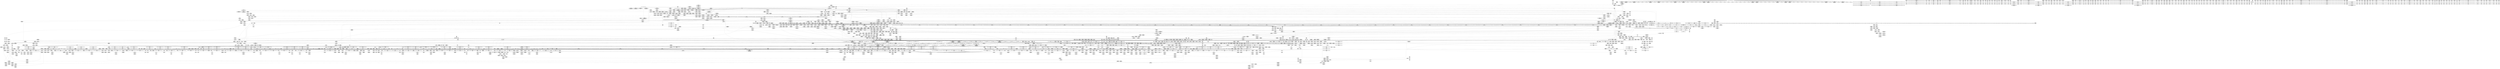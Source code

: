digraph {
	CE0x6f1dd30 [shape=record,shape=Mrecord,label="{CE0x6f1dd30|_call_void_mcount()_#3}"]
	CE0x71ab010 [shape=record,shape=Mrecord,label="{CE0x71ab010|i8*_null|*Constant*}"]
	CE0x5eefa80 [shape=record,shape=Mrecord,label="{CE0x5eefa80|i64*_getelementptr_inbounds_(_2_x_i64_,_2_x_i64_*___llvm_gcov_ctr4632,_i64_0,_i64_0)|*Constant*|*SummSink*}"]
	CE0x6328b40 [shape=record,shape=Mrecord,label="{CE0x6328b40|_call_void___llvm_gcov_indirect_counter_increment114(i32*___llvm_gcov_global_state_pred45,_i64**_getelementptr_inbounds_(_3_x_i64*_,_3_x_i64*_*___llvm_gcda_edge_table44,_i64_0,_i64_0)),_!dbg_!38954|security/tomoyo/util.c,649|*SummSink*}"]
	CE0x872bb60 [shape=record,shape=Mrecord,label="{CE0x872bb60|tomoyo_check_unix_address:_tmp}"]
	CE0x6166350 [shape=record,shape=Mrecord,label="{CE0x6166350|i32_10|*Constant*}"]
	CE0x6c74d80 [shape=record,shape=Mrecord,label="{CE0x6c74d80|i64*_getelementptr_inbounds_(_2_x_i64_,_2_x_i64_*___llvm_gcov_ctr4335,_i64_0,_i64_0)|*Constant*}"]
	CE0x6016260 [shape=record,shape=Mrecord,label="{CE0x6016260|tomoyo_const_part_length:_tmp30|security/tomoyo/util.c,641|*SummSink*}"]
	CE0x53b8720 [shape=record,shape=Mrecord,label="{CE0x53b8720|i32_6|*Constant*}"]
	CE0x618f430 [shape=record,shape=Mrecord,label="{CE0x618f430|tomoyo_unix_entry:_if.then10}"]
	CE0x538c110 [shape=record,shape=Mrecord,label="{CE0x538c110|_call_void_lockdep_rcu_suspicious(i8*_getelementptr_inbounds_(_25_x_i8_,_25_x_i8_*_.str12,_i32_0,_i32_0),_i32_1205,_i8*_getelementptr_inbounds_(_45_x_i8_,_45_x_i8_*_.str13,_i32_0,_i32_0))_#9,_!dbg_!38917|security/tomoyo/common.h,1205|*SummSink*}"]
	CE0x888dfb0 [shape=record,shape=Mrecord,label="{CE0x888dfb0|i64_1|*Constant*}"]
	CE0x5fa0f20 [shape=record,shape=Mrecord,label="{CE0x5fa0f20|tomoyo_domain:_security|security/tomoyo/common.h,1205|*SummSink*}"]
	CE0x731ca00 [shape=record,shape=Mrecord,label="{CE0x731ca00|i64*_getelementptr_inbounds_(_31_x_i64_,_31_x_i64_*___llvm_gcov_ctr43150,_i64_0,_i64_30)|*Constant*|*SummSink*}"]
	CE0x5f9f2e0 [shape=record,shape=Mrecord,label="{CE0x5f9f2e0|128:_i8*,_1208:_%struct.file*,_:_CMRE_168,176_|*MultipleSource*|security/tomoyo/common.h,1205|security/tomoyo/common.h,1205}"]
	CE0x54e9e10 [shape=record,shape=Mrecord,label="{CE0x54e9e10|tomoyo_unix_entry:_tmp11|security/tomoyo/network.c,548}"]
	CE0x6e90720 [shape=record,shape=Mrecord,label="{CE0x6e90720|tomoyo_unix_entry:_if.else34|*SummSink*}"]
	CE0x70e95e0 [shape=record,shape=Mrecord,label="{CE0x70e95e0|24:_%struct.tomoyo_path_info*,_32:_i8,_33:_i8,_72:_i8,_:_SCMRE_24,25_}"]
	CE0x8a4bdb0 [shape=record,shape=Mrecord,label="{CE0x8a4bdb0|tomoyo_const_part_length:_tmp21|security/tomoyo/util.c,631|*SummSink*}"]
	CE0x5305080 [shape=record,shape=Mrecord,label="{CE0x5305080|0:_i8,_array:_GCRE_tomoyo_index2category_constant_39_x_i8_c_00_00_00_00_00_00_00_00_00_00_00_00_00_00_00_00_00_00_00_00_00_00_00_01_01_01_01_01_01_01_01_01_01_01_01_01_01_01_02_,_align_16:_elem_3::|security/tomoyo/util.c,983}"]
	CE0x8a64bc0 [shape=record,shape=Mrecord,label="{CE0x8a64bc0|0:_i8,_array:_GCR_tomoyo_unix2mac_internal_constant_6_x_4_x_i8_4_x_i8_zeroinitializer,_4_x_i8_c_1E_1F_00_,_4_x_i8_c_!_00_00_22_,_4_x_i8_zeroinitializer,_4_x_i8_zeroinitializer,_4_x_i8_c_#$%_00_,_align_16:_elem_2::|security/tomoyo/network.c,546}"]
	CE0x5f7c6b0 [shape=record,shape=Mrecord,label="{CE0x5f7c6b0|tomoyo_get_mode:_if.then13}"]
	CE0x538c0a0 [shape=record,shape=Mrecord,label="{CE0x538c0a0|i8*_getelementptr_inbounds_(_25_x_i8_,_25_x_i8_*_.str12,_i32_0,_i32_0)|*Constant*}"]
	CE0x6d67fc0 [shape=record,shape=Mrecord,label="{CE0x6d67fc0|GLOBAL:_lock_release|*Constant*}"]
	CE0x60d6a90 [shape=record,shape=Mrecord,label="{CE0x60d6a90|tomoyo_audit_net_log:_entry|*SummSink*}"]
	CE0x6d4b270 [shape=record,shape=Mrecord,label="{CE0x6d4b270|tomoyo_read_lock16:_tmp2|*SummSource*}"]
	CE0x5e97610 [shape=record,shape=Mrecord,label="{CE0x5e97610|_ret_%struct.task_struct*_%tmp4,_!dbg_!38905|./arch/x86/include/asm/current.h,14|*SummSource*}"]
	CE0x61bae80 [shape=record,shape=Mrecord,label="{CE0x61bae80|tomoyo_unix_entry:_if.then10|*SummSource*}"]
	CE0x7173d60 [shape=record,shape=Mrecord,label="{CE0x7173d60|tomoyo_unix_entry:_unix_network|security/tomoyo/network.c,566|*SummSource*}"]
	CE0x6d4ce80 [shape=record,shape=Mrecord,label="{CE0x6d4ce80|tomoyo_read_lock16:_tmp3|*SummSink*}"]
	CE0x600bfd0 [shape=record,shape=Mrecord,label="{CE0x600bfd0|i64*_getelementptr_inbounds_(_12_x_i64_,_12_x_i64_*___llvm_gcov_ctr31133,_i64_0,_i64_0)|*Constant*|*SummSink*}"]
	CE0x880d870 [shape=record,shape=Mrecord,label="{CE0x880d870|_call_void_lock_acquire(%struct.lockdep_map*_%map,_i32_0,_i32_0,_i32_2,_i32_0,_%struct.lockdep_map*_null,_i64_ptrtoint_(i8*_blockaddress(_rcu_lock_acquire18,_%__here)_to_i64))_#9,_!dbg_!38907|include/linux/rcupdate.h,418}"]
	CE0x7317440 [shape=record,shape=Mrecord,label="{CE0x7317440|__llvm_gcov_indirect_counter_increment114:_exit|*SummSource*}"]
	CE0x621b170 [shape=record,shape=Mrecord,label="{CE0x621b170|0:_i8,_:_GCRE_tomoyo_policy_loaded_global_i8_0,_align_1:_elem_0:default:}"]
	CE0x6f67b40 [shape=record,shape=Mrecord,label="{CE0x6f67b40|GLOBAL:_strnlen|*Constant*}"]
	CE0x6146020 [shape=record,shape=Mrecord,label="{CE0x6146020|COLLAPSED:_GCMRE___llvm_gcov_ctr3840_internal_global_22_x_i64_zeroinitializer:_elem_0:default:}"]
	CE0x87f1520 [shape=record,shape=Mrecord,label="{CE0x87f1520|tomoyo_init_request_info:_call4|security/tomoyo/util.c,1010|*SummSink*}"]
	CE0x5eefec0 [shape=record,shape=Mrecord,label="{CE0x5eefec0|tomoyo_get_mode:_tmp14|security/tomoyo/util.c,983}"]
	CE0x71c2a70 [shape=record,shape=Mrecord,label="{CE0x71c2a70|srcu_read_unlock20:_bb}"]
	CE0x6e86e80 [shape=record,shape=Mrecord,label="{CE0x6e86e80|tomoyo_fill_path_info:_tmp9|security/tomoyo/util.c,667}"]
	CE0x5efe770 [shape=record,shape=Mrecord,label="{CE0x5efe770|tomoyo_const_part_length:_tmp47|security/tomoyo/util.c,646}"]
	CE0x71c21e0 [shape=record,shape=Mrecord,label="{CE0x71c21e0|tomoyo_audit_net_log:_tmp5|security/tomoyo/network.c,368|*SummSource*}"]
	CE0x87a2110 [shape=record,shape=Mrecord,label="{CE0x87a2110|tomoyo_unix_entry:_tmp8|security/tomoyo/network.c,548|*SummSource*}"]
	CE0x52c51c0 [shape=record,shape=Mrecord,label="{CE0x52c51c0|i64*_getelementptr_inbounds_(_12_x_i64_,_12_x_i64_*___llvm_gcov_ctr31133,_i64_0,_i64_11)|*Constant*|*SummSource*}"]
	CE0x6e6ace0 [shape=record,shape=Mrecord,label="{CE0x6e6ace0|i64*_getelementptr_inbounds_(_31_x_i64_,_31_x_i64_*___llvm_gcov_ctr43150,_i64_0,_i64_9)|*Constant*|*SummSink*}"]
	CE0x6e64eb0 [shape=record,shape=Mrecord,label="{CE0x6e64eb0|tomoyo_audit_net_log:_arrayidx2|security/tomoyo/network.c,368|*SummSource*}"]
	CE0x53edc80 [shape=record,shape=Mrecord,label="{CE0x53edc80|tomoyo_read_unlock19:_bb}"]
	CE0x5ff8fa0 [shape=record,shape=Mrecord,label="{CE0x5ff8fa0|128:_i8*,_1208:_%struct.file*,_:_CMRE_52,56_|*MultipleSource*|security/tomoyo/common.h,1205|security/tomoyo/common.h,1205}"]
	CE0x6fbb060 [shape=record,shape=Mrecord,label="{CE0x6fbb060|i32_9|*Constant*}"]
	CE0x732f720 [shape=record,shape=Mrecord,label="{CE0x732f720|_call_void_kfree(i8*_%call18)_#9,_!dbg_!38969|security/tomoyo/network.c,573|*SummSource*}"]
	CE0x7d3e0f0 [shape=record,shape=Mrecord,label="{CE0x7d3e0f0|tomoyo_unix_entry:_tobool|security/tomoyo/network.c,548}"]
	CE0x8a245e0 [shape=record,shape=Mrecord,label="{CE0x8a245e0|tomoyo_const_part_length:_while.cond}"]
	CE0x5f53940 [shape=record,shape=Mrecord,label="{CE0x5f53940|0:_i8,_array:_GCRE_tomoyo_index2category_constant_39_x_i8_c_00_00_00_00_00_00_00_00_00_00_00_00_00_00_00_00_00_00_00_00_00_00_00_01_01_01_01_01_01_01_01_01_01_01_01_01_01_01_02_,_align_16:_elem_1::|security/tomoyo/util.c,983}"]
	CE0x53998c0 [shape=record,shape=Mrecord,label="{CE0x53998c0|tomoyo_read_lock16:_entry}"]
	CE0x5fa0eb0 [shape=record,shape=Mrecord,label="{CE0x5fa0eb0|tomoyo_domain:_cred|security/tomoyo/common.h,1205}"]
	CE0x8a53800 [shape=record,shape=Mrecord,label="{CE0x8a53800|i32_-1|*Constant*}"]
	CE0x54e34f0 [shape=record,shape=Mrecord,label="{CE0x54e34f0|tomoyo_unix_entry:_tmp18|security/tomoyo/network.c,553|*SummSource*}"]
	CE0x5563e70 [shape=record,shape=Mrecord,label="{CE0x5563e70|tomoyo_read_unlock19:_tmp2|*SummSource*}"]
	CE0x703b860 [shape=record,shape=Mrecord,label="{CE0x703b860|tomoyo_unix_entry:_tmp32|security/tomoyo/network.c,560|*SummSink*}"]
	CE0x8746660 [shape=record,shape=Mrecord,label="{CE0x8746660|tomoyo_unix_entry:_tmp51|security/tomoyo/network.c,577|*SummSource*}"]
	CE0x6f678d0 [shape=record,shape=Mrecord,label="{CE0x6f678d0|tomoyo_unix_entry:_tmp27|security/tomoyo/network.c,557|*SummSource*}"]
	CE0x51e1010 [shape=record,shape=Mrecord,label="{CE0x51e1010|tomoyo_unix_entry:_r|security/tomoyo/network.c, 544|*SummSink*}"]
	CE0x5fa10f0 [shape=record,shape=Mrecord,label="{CE0x5fa10f0|tomoyo_domain:_cred|security/tomoyo/common.h,1205|*SummSink*}"]
	CE0x5221a20 [shape=record,shape=Mrecord,label="{CE0x5221a20|tomoyo_fill_path_info:_is_patterned|security/tomoyo/util.c,668|*SummSink*}"]
	CE0x6f7b6e0 [shape=record,shape=Mrecord,label="{CE0x6f7b6e0|tomoyo_unix_entry:_conv14|security/tomoyo/network.c,557}"]
	CE0x5282720 [shape=record,shape=Mrecord,label="{CE0x5282720|GLOBAL:_rcu_lock_release21|*Constant*|*SummSink*}"]
	CE0x6fe4080 [shape=record,shape=Mrecord,label="{CE0x6fe4080|i8*_null|*Constant*|*SummSink*}"]
	CE0x5f8d9c0 [shape=record,shape=Mrecord,label="{CE0x5f8d9c0|tomoyo_get_mode:_tmp22|security/tomoyo/util.c,986|*SummSource*}"]
	CE0x7284730 [shape=record,shape=Mrecord,label="{CE0x7284730|tomoyo_const_part_length:_incdec.ptr19|security/tomoyo/util.c,643}"]
	CE0x6f88850 [shape=record,shape=Mrecord,label="{CE0x6f88850|GLOBAL:_strnlen|*Constant*|*SummSource*}"]
	CE0x5ef01f0 [shape=record,shape=Mrecord,label="{CE0x5ef01f0|tomoyo_get_mode:_tmp14|security/tomoyo/util.c,983|*SummSource*}"]
	CE0x6e64690 [shape=record,shape=Mrecord,label="{CE0x6e64690|GLOBAL:_tomoyo_socket_keyword|Global_var:tomoyo_socket_keyword|*SummSink*}"]
	CE0x6f34cb0 [shape=record,shape=Mrecord,label="{CE0x6f34cb0|tomoyo_const_part_length:_tmp12|security/tomoyo/util.c,626}"]
	CE0x70e7b50 [shape=record,shape=Mrecord,label="{CE0x70e7b50|tomoyo_const_part_length:_tmp11|security/tomoyo/util.c,626}"]
	CE0x62fdd90 [shape=record,shape=Mrecord,label="{CE0x62fdd90|rcu_lock_release21:___here|*SummSink*}"]
	CE0x87c0390 [shape=record,shape=Mrecord,label="{CE0x87c0390|tomoyo_unix_entry:_tmp53|security/tomoyo/network.c,579|*SummSink*}"]
	CE0x538e560 [shape=record,shape=Mrecord,label="{CE0x538e560|rcu_lock_acquire18:_bb|*SummSink*}"]
	CE0x880b7b0 [shape=record,shape=Mrecord,label="{CE0x880b7b0|tomoyo_check_unix_address:_unix0|security/tomoyo/network.c,594}"]
	CE0x87bbcc0 [shape=record,shape=Mrecord,label="{CE0x87bbcc0|i64*_getelementptr_inbounds_(_6_x_i64_,_6_x_i64_*___llvm_gcov_ctr3747,_i64_0,_i64_0)|*Constant*|*SummSource*}"]
	CE0x712cf50 [shape=record,shape=Mrecord,label="{CE0x712cf50|24:_%struct.tomoyo_path_info*,_32:_i8,_33:_i8,_72:_i8,_:_SCMRE_58,59_}"]
	CE0x717dcd0 [shape=record,shape=Mrecord,label="{CE0x717dcd0|tomoyo_const_part_length:_tmp28|security/tomoyo/util.c,641|*SummSink*}"]
	CE0x7085ab0 [shape=record,shape=Mrecord,label="{CE0x7085ab0|tomoyo_get_mode:_arrayidx|security/tomoyo/util.c,981}"]
	CE0x6e9f400 [shape=record,shape=Mrecord,label="{CE0x6e9f400|rcu_lock_release21:_map|Function::rcu_lock_release21&Arg::map::|*SummSource*}"]
	CE0x624a870 [shape=record,shape=Mrecord,label="{CE0x624a870|tomoyo_domain:_tmp3}"]
	CE0x5e914c0 [shape=record,shape=Mrecord,label="{CE0x5e914c0|i32_1205|*Constant*|*SummSink*}"]
	CE0x879ad70 [shape=record,shape=Mrecord,label="{CE0x879ad70|tomoyo_unix_entry:_tmp2|security/tomoyo/network.c,544|*SummSource*}"]
	CE0x53a2b90 [shape=record,shape=Mrecord,label="{CE0x53a2b90|tomoyo_unix_entry:_if.else}"]
	CE0x60670f0 [shape=record,shape=Mrecord,label="{CE0x60670f0|tomoyo_domain:_security|security/tomoyo/common.h,1205}"]
	CE0x603fa30 [shape=record,shape=Mrecord,label="{CE0x603fa30|tomoyo_const_part_length:_tmp26|security/tomoyo/util.c,641|*SummSource*}"]
	CE0x89ccae0 [shape=record,shape=Mrecord,label="{CE0x89ccae0|tomoyo_const_part_length:_conv2|security/tomoyo/util.c,627}"]
	CE0x882a7e0 [shape=record,shape=Mrecord,label="{CE0x882a7e0|_ret_i32_%call,_!dbg_!38902|security/tomoyo/common.h,1097}"]
	CE0x6037950 [shape=record,shape=Mrecord,label="{CE0x6037950|rcu_lock_acquire18:_entry|*SummSink*}"]
	CE0x88df960 [shape=record,shape=Mrecord,label="{CE0x88df960|tomoyo_fill_path_info:_land.rhs}"]
	CE0x53b8db0 [shape=record,shape=Mrecord,label="{CE0x53b8db0|GLOBAL:_tomoyo_index2category|Global_var:tomoyo_index2category|*SummSource*}"]
	CE0x5f902d0 [shape=record,shape=Mrecord,label="{CE0x5f902d0|i32_49|*Constant*|*SummSource*}"]
	CE0x613b8a0 [shape=record,shape=Mrecord,label="{CE0x613b8a0|_ret_%struct.tomoyo_domain_info*_%tmp23,_!dbg_!38929|security/tomoyo/common.h,1205|*SummSource*}"]
	CE0x727ed30 [shape=record,shape=Mrecord,label="{CE0x727ed30|tomoyo_unix_entry:_conv6|security/tomoyo/network.c,551}"]
	CE0x621b8f0 [shape=record,shape=Mrecord,label="{CE0x621b8f0|tomoyo_get_mode:_tmp8|security/tomoyo/util.c,979|*SummSink*}"]
	CE0x88c6000 [shape=record,shape=Mrecord,label="{CE0x88c6000|GLOBAL:_tomoyo_domain.__warned|Global_var:tomoyo_domain.__warned}"]
	CE0x60fb9e0 [shape=record,shape=Mrecord,label="{CE0x60fb9e0|i64*_getelementptr_inbounds_(_11_x_i64_,_11_x_i64_*___llvm_gcov_ctr54147,_i64_0,_i64_8)|*Constant*|*SummSink*}"]
	CE0x54e3070 [shape=record,shape=Mrecord,label="{CE0x54e3070|tomoyo_unix_entry:_tmp17|security/tomoyo/network.c,553|*SummSource*}"]
	CE0x7335180 [shape=record,shape=Mrecord,label="{CE0x7335180|i64*_getelementptr_inbounds_(_2_x_i64_,_2_x_i64_*___llvm_gcov_ctr4434,_i64_0,_i64_0)|*Constant*|*SummSink*}"]
	CE0x87fcc30 [shape=record,shape=Mrecord,label="{CE0x87fcc30|tomoyo_get_mode:_entry|*SummSink*}"]
	CE0x8a65d90 [shape=record,shape=Mrecord,label="{CE0x8a65d90|tomoyo_unix_entry:_r|security/tomoyo/network.c, 544}"]
	CE0x6230250 [shape=record,shape=Mrecord,label="{CE0x6230250|tomoyo_domain:_tmp8|security/tomoyo/common.h,1205|*SummSource*}"]
	CE0x54373a0 [shape=record,shape=Mrecord,label="{CE0x54373a0|tomoyo_read_unlock19:_bb|*SummSink*}"]
	CE0x8722e20 [shape=record,shape=Mrecord,label="{CE0x8722e20|tomoyo_unix_entry:_tmp49|security/tomoyo/network.c,576|*SummSink*}"]
	CE0x6f67860 [shape=record,shape=Mrecord,label="{CE0x6f67860|i64*_getelementptr_inbounds_(_22_x_i64_,_22_x_i64_*___llvm_gcov_ctr3840,_i64_0,_i64_10)|*Constant*|*SummSink*}"]
	CE0x724b330 [shape=record,shape=Mrecord,label="{CE0x724b330|GLOBAL:_tomoyo_audit_unix_log|*Constant*|*SummSource*}"]
	CE0x6df4510 [shape=record,shape=Mrecord,label="{CE0x6df4510|tomoyo_fill_path_info:_const_len|security/tomoyo/util.c,666|*SummSink*}"]
	CE0x621af40 [shape=record,shape=Mrecord,label="{CE0x621af40|tomoyo_get_mode:_tobool|security/tomoyo/util.c,978|*SummSink*}"]
	CE0x53b08f0 [shape=record,shape=Mrecord,label="{CE0x53b08f0|tomoyo_const_part_length:_len.0}"]
	CE0x5f93480 [shape=record,shape=Mrecord,label="{CE0x5f93480|tomoyo_domain:_call3|security/tomoyo/common.h,1205}"]
	CE0x5f0a150 [shape=record,shape=Mrecord,label="{CE0x5f0a150|srcu_read_unlock20:_sp|Function::srcu_read_unlock20&Arg::sp::|*SummSink*}"]
	CE0x5386740 [shape=record,shape=Mrecord,label="{CE0x5386740|tomoyo_const_part_length:_lor.lhs.false23|*SummSource*}"]
	CE0x5ef0110 [shape=record,shape=Mrecord,label="{CE0x5ef0110|i64*_getelementptr_inbounds_(_12_x_i64_,_12_x_i64_*___llvm_gcov_ctr31133,_i64_0,_i64_6)|*Constant*|*SummSource*}"]
	CE0x6d4b390 [shape=record,shape=Mrecord,label="{CE0x6d4b390|tomoyo_unix_entry:_do.body|*SummSource*}"]
	CE0x5f42ae0 [shape=record,shape=Mrecord,label="{CE0x5f42ae0|tomoyo_get_mode:_mode.1|*SummSource*}"]
	CE0x879af00 [shape=record,shape=Mrecord,label="{CE0x879af00|tomoyo_unix_entry:_operation|security/tomoyo/network.c,546|*SummSource*}"]
	CE0x717da20 [shape=record,shape=Mrecord,label="{CE0x717da20|tomoyo_const_part_length:_tmp28|security/tomoyo/util.c,641}"]
	CE0x6eb6220 [shape=record,shape=Mrecord,label="{CE0x6eb6220|i64_80|*Constant*|*SummSource*}"]
	CE0x5118d60 [shape=record,shape=Mrecord,label="{CE0x5118d60|tomoyo_fill_path_info:_tmp3|security/tomoyo/util.c,667|*SummSource*}"]
	CE0x732d0a0 [shape=record,shape=Mrecord,label="{CE0x732d0a0|tomoyo_unix_entry:_tmp45|security/tomoyo/network.c,573|*SummSink*}"]
	CE0x879d2c0 [shape=record,shape=Mrecord,label="{CE0x879d2c0|_ret_void,_!dbg_!38904|security/tomoyo/common.h,1110}"]
	CE0x5118ca0 [shape=record,shape=Mrecord,label="{CE0x5118ca0|tomoyo_fill_path_info:_tmp3|security/tomoyo/util.c,667}"]
	CE0x716ce90 [shape=record,shape=Mrecord,label="{CE0x716ce90|tomoyo_unix_entry:_tmp37|*LoadInst*|security/tomoyo/network.c,566|*SummSource*}"]
	CE0x6d86b80 [shape=record,shape=Mrecord,label="{CE0x6d86b80|tomoyo_unix_entry:_if.end17}"]
	CE0x72842f0 [shape=record,shape=Mrecord,label="{CE0x72842f0|GLOBAL:_tomoyo_policy_loaded|Global_var:tomoyo_policy_loaded|*SummSink*}"]
	CE0x61bc3b0 [shape=record,shape=Mrecord,label="{CE0x61bc3b0|_call_void_lock_release(%struct.lockdep_map*_%map,_i32_1,_i64_ptrtoint_(i8*_blockaddress(_rcu_lock_release21,_%__here)_to_i64))_#9,_!dbg_!38907|include/linux/rcupdate.h,423}"]
	CE0x8a008d0 [shape=record,shape=Mrecord,label="{CE0x8a008d0|0:_i8,_array:_GCRE_tomoyo_index2category_constant_39_x_i8_c_00_00_00_00_00_00_00_00_00_00_00_00_00_00_00_00_00_00_00_00_00_00_00_01_01_01_01_01_01_01_01_01_01_01_01_01_01_01_02_,_align_16:_elem_15::|security/tomoyo/util.c,983}"]
	CE0x87df120 [shape=record,shape=Mrecord,label="{CE0x87df120|_ret_i32_%retval.0,_!dbg_!38935|security/tomoyo/util.c,988}"]
	CE0x538cad0 [shape=record,shape=Mrecord,label="{CE0x538cad0|tomoyo_const_part_length:_inc|security/tomoyo/util.c,628|*SummSource*}"]
	CE0x7d596b0 [shape=record,shape=Mrecord,label="{CE0x7d596b0|rcu_lock_release21:_tmp7|*SummSink*}"]
	CE0x87793f0 [shape=record,shape=Mrecord,label="{CE0x87793f0|tomoyo_domain:_tmp5|security/tomoyo/common.h,1205|*SummSink*}"]
	CE0x8836f10 [shape=record,shape=Mrecord,label="{CE0x8836f10|_ret_void,_!dbg_!38908|include/linux/rcupdate.h,424}"]
	CE0x6052060 [shape=record,shape=Mrecord,label="{CE0x6052060|0:_i8,_array:_GCRE_tomoyo_index2category_constant_39_x_i8_c_00_00_00_00_00_00_00_00_00_00_00_00_00_00_00_00_00_00_00_00_00_00_00_01_01_01_01_01_01_01_01_01_01_01_01_01_01_01_02_,_align_16:_elem_28::|security/tomoyo/util.c,983}"]
	CE0x8862b40 [shape=record,shape=Mrecord,label="{CE0x8862b40|i64*_getelementptr_inbounds_(_6_x_i64_,_6_x_i64_*___llvm_gcov_ctr3747,_i64_0,_i64_4)|*Constant*}"]
	CE0x7d46430 [shape=record,shape=Mrecord,label="{CE0x7d46430|i64*_getelementptr_inbounds_(_2_x_i64_,_2_x_i64_*___llvm_gcov_ctr4533,_i64_0,_i64_1)|*Constant*|*SummSource*}"]
	CE0x6d569e0 [shape=record,shape=Mrecord,label="{CE0x6d569e0|tomoyo_audit_net_log:_arrayidx|security/tomoyo/network.c,367|*SummSink*}"]
	CE0x6e648f0 [shape=record,shape=Mrecord,label="{CE0x6e648f0|tomoyo_audit_net_log:_arrayidx2|security/tomoyo/network.c,368}"]
	CE0x552df10 [shape=record,shape=Mrecord,label="{CE0x552df10|tomoyo_audit_unix_log:_tmp6|security/tomoyo/network.c,407|*SummSource*}"]
	CE0x6e27bd0 [shape=record,shape=Mrecord,label="{CE0x6e27bd0|i64*_getelementptr_inbounds_(_5_x_i64_,_5_x_i64_*___llvm_gcov_ctr28130,_i64_0,_i64_0)|*Constant*}"]
	CE0x703bf30 [shape=record,shape=Mrecord,label="{CE0x703bf30|tomoyo_unix_entry:_tmp34|security/tomoyo/network.c,560}"]
	CE0x7172500 [shape=record,shape=Mrecord,label="{CE0x7172500|tomoyo_get_mode:_add|security/tomoyo/util.c,984}"]
	CE0x5f7be20 [shape=record,shape=Mrecord,label="{CE0x5f7be20|0:_i8,_array:_GCRE_tomoyo_index2category_constant_39_x_i8_c_00_00_00_00_00_00_00_00_00_00_00_00_00_00_00_00_00_00_00_00_00_00_00_01_01_01_01_01_01_01_01_01_01_01_01_01_01_01_02_,_align_16:_elem_10::|security/tomoyo/util.c,983}"]
	CE0x70c6ec0 [shape=record,shape=Mrecord,label="{CE0x70c6ec0|__llvm_gcov_indirect_counter_increment114:_tmp|*SummSource*}"]
	CE0x6066da0 [shape=record,shape=Mrecord,label="{CE0x6066da0|i32_22|*Constant*|*SummSource*}"]
	CE0x880dbc0 [shape=record,shape=Mrecord,label="{CE0x880dbc0|rcu_lock_acquire18:_tmp5|include/linux/rcupdate.h,418|*SummSource*}"]
	CE0x710cd00 [shape=record,shape=Mrecord,label="{CE0x710cd00|24:_%struct.tomoyo_path_info*,_32:_i8,_33:_i8,_72:_i8,_:_SCMRE_41,42_}"]
	CE0x5f17de0 [shape=record,shape=Mrecord,label="{CE0x5f17de0|128:_i8*,_1208:_%struct.file*,_:_CMRE_48,49_}"]
	CE0x5f8db30 [shape=record,shape=Mrecord,label="{CE0x5f8db30|tomoyo_get_mode:_tmp23|security/tomoyo/util.c,986|*SummSink*}"]
	CE0x60d0bc0 [shape=record,shape=Mrecord,label="{CE0x60d0bc0|tomoyo_read_unlock19:_tmp3|*SummSink*}"]
	CE0x53805a0 [shape=record,shape=Mrecord,label="{CE0x53805a0|tomoyo_unix_entry:_unix0|security/tomoyo/network.c,550|*SummSource*}"]
	CE0x7193cb0 [shape=record,shape=Mrecord,label="{CE0x7193cb0|tomoyo_const_part_length:_tmp45|security/tomoyo/util.c,645|*SummSink*}"]
	CE0x71c2cc0 [shape=record,shape=Mrecord,label="{CE0x71c2cc0|tomoyo_const_part_length:_if.end28|*SummSink*}"]
	CE0x8a4c210 [shape=record,shape=Mrecord,label="{CE0x8a4c210|_call_void_mcount()_#3}"]
	CE0x710cea0 [shape=record,shape=Mrecord,label="{CE0x710cea0|24:_%struct.tomoyo_path_info*,_32:_i8,_33:_i8,_72:_i8,_:_SCMRE_42,43_}"]
	CE0x8745e60 [shape=record,shape=Mrecord,label="{CE0x8745e60|tomoyo_unix_entry:_error.1|*SummSink*}"]
	CE0x8789540 [shape=record,shape=Mrecord,label="{CE0x8789540|tomoyo_get_mode:_conv15|security/tomoyo/util.c,987}"]
	CE0x89bd0e0 [shape=record,shape=Mrecord,label="{CE0x89bd0e0|%struct.lockdep_map*_null|*Constant*|*SummSource*}"]
	CE0x62ef300 [shape=record,shape=Mrecord,label="{CE0x62ef300|tomoyo_const_part_length:_if.end18}"]
	CE0x5f42ba0 [shape=record,shape=Mrecord,label="{CE0x5f42ba0|tomoyo_get_mode:_mode.1|*SummSink*}"]
	CE0x61baf20 [shape=record,shape=Mrecord,label="{CE0x61baf20|tomoyo_unix_entry:_if.then10|*SummSink*}"]
	CE0x54e0550 [shape=record,shape=Mrecord,label="{CE0x54e0550|tomoyo_audit_unix_log:_unix_network2|security/tomoyo/network.c,406}"]
	CE0x8a53760 [shape=record,shape=Mrecord,label="{CE0x8a53760|get_current:_tmp4|./arch/x86/include/asm/current.h,14|*SummSink*}"]
	CE0x712ff10 [shape=record,shape=Mrecord,label="{CE0x712ff10|24:_%struct.tomoyo_path_info*,_32:_i8,_33:_i8,_72:_i8,_:_SCMRE_45,46_}"]
	CE0x6005270 [shape=record,shape=Mrecord,label="{CE0x6005270|_call_void_rcu_lock_release21(%struct.lockdep_map*_%dep_map)_#9,_!dbg_!38905|include/linux/srcu.h,236|*SummSource*}"]
	CE0x89f1b50 [shape=record,shape=Mrecord,label="{CE0x89f1b50|tomoyo_unix_entry:_tmp|*SummSink*}"]
	CE0x6eb5f70 [shape=record,shape=Mrecord,label="{CE0x6eb5f70|_call_void_mcount()_#3|*SummSink*}"]
	CE0x6d8e760 [shape=record,shape=Mrecord,label="{CE0x6d8e760|tomoyo_const_part_length:_if.end6|*SummSource*}"]
	CE0x88cf050 [shape=record,shape=Mrecord,label="{CE0x88cf050|tomoyo_get_mode:_tmp6|security/tomoyo/util.c,978|*SummSink*}"]
	CE0x727f1e0 [shape=record,shape=Mrecord,label="{CE0x727f1e0|tomoyo_unix_entry:_sub|security/tomoyo/network.c,551}"]
	CE0x62ef240 [shape=record,shape=Mrecord,label="{CE0x62ef240|tomoyo_const_part_length:_return|*SummSink*}"]
	CE0x72af710 [shape=record,shape=Mrecord,label="{CE0x72af710|_call_void_rcu_lock_acquire18(%struct.lockdep_map*_%dep_map)_#9,_!dbg_!38906|include/linux/srcu.h,222|*SummSource*}"]
	CE0x7219110 [shape=record,shape=Mrecord,label="{CE0x7219110|tomoyo_audit_net_log:_call|security/tomoyo/network.c,366}"]
	CE0x87fcca0 [shape=record,shape=Mrecord,label="{CE0x87fcca0|tomoyo_get_mode:_ns|Function::tomoyo_get_mode&Arg::ns::|*SummSink*}"]
	CE0x527a280 [shape=record,shape=Mrecord,label="{CE0x527a280|tomoyo_unix_entry:_tmp22|security/tomoyo/network.c,556|*SummSink*}"]
	CE0x8756df0 [shape=record,shape=Mrecord,label="{CE0x8756df0|i8*_getelementptr_inbounds_(_21_x_i8_,_21_x_i8_*_.str9,_i32_0,_i32_0)|*Constant*|*SummSource*}"]
	CE0x71cb050 [shape=record,shape=Mrecord,label="{CE0x71cb050|i32_2|*Constant*}"]
	CE0x72cfcc0 [shape=record,shape=Mrecord,label="{CE0x72cfcc0|i64_16|*Constant*|*SummSink*}"]
	CE0x55645e0 [shape=record,shape=Mrecord,label="{CE0x55645e0|tomoyo_unix_entry:_if.end}"]
	CE0x6e0e300 [shape=record,shape=Mrecord,label="{CE0x6e0e300|tomoyo_unix_entry:_addr_len|security/tomoyo/network.c,551|*SummSource*}"]
	CE0x878ef10 [shape=record,shape=Mrecord,label="{CE0x878ef10|rcu_lock_release21:_tmp1|*SummSink*}"]
	CE0x6230920 [shape=record,shape=Mrecord,label="{CE0x6230920|GLOBAL:_tomoyo_domain.__warned|Global_var:tomoyo_domain.__warned|*SummSink*}"]
	CE0x5414d70 [shape=record,shape=Mrecord,label="{CE0x5414d70|i8*_getelementptr_inbounds_(_45_x_i8_,_45_x_i8_*_.str13,_i32_0,_i32_0)|*Constant*|*SummSink*}"]
	CE0x6f7ff90 [shape=record,shape=Mrecord,label="{CE0x6f7ff90|__llvm_gcov_indirect_counter_increment114:_tmp3|*SummSink*}"]
	CE0x88482d0 [shape=record,shape=Mrecord,label="{CE0x88482d0|i64*_getelementptr_inbounds_(_2_x_i64_,_2_x_i64_*___llvm_gcov_ctr53148,_i64_0,_i64_1)|*Constant*}"]
	CE0x54e9da0 [shape=record,shape=Mrecord,label="{CE0x54e9da0|tomoyo_unix_entry:_unix0|security/tomoyo/network.c,550|*SummSink*}"]
	CE0x72a51e0 [shape=record,shape=Mrecord,label="{CE0x72a51e0|_ret_i32_%call,_!dbg_!38914|security/tomoyo/network.c,405}"]
	CE0x5f5b6b0 [shape=record,shape=Mrecord,label="{CE0x5f5b6b0|0:_i8*,_array:_GCRE_tomoyo_proto_keyword_constant_6_x_i8*_i8*_getelementptr_inbounds_(_2_x_i8_,_2_x_i8_*_.str22,_i32_0,_i32_0),_i8*_getelementptr_inbounds_(_7_x_i8_,_7_x_i8_*_.str123,_i32_0,_i32_0),_i8*_getelementptr_inbounds_(_6_x_i8_,_6_x_i8_*_.str224,_i32_0,_i32_0),_i8*_getelementptr_inbounds_(_4_x_i8_,_4_x_i8_*_.str325,_i32_0,_i32_0),_i8*_getelementptr_inbounds_(_2_x_i8_,_2_x_i8_*_.str22,_i32_0,_i32_0),_i8*_getelementptr_inbounds_(_10_x_i8_,_10_x_i8_*_.str426,_i32_0,_i32_0)_,_align_16:_elem_4::|security/tomoyo/network.c,367}"]
	CE0x6f04780 [shape=record,shape=Mrecord,label="{CE0x6f04780|i64_25|*Constant*}"]
	CE0x8837530 [shape=record,shape=Mrecord,label="{CE0x8837530|tomoyo_const_part_length:_tmp35|security/tomoyo/util.c,643|*SummSource*}"]
	CE0x60e1800 [shape=record,shape=Mrecord,label="{CE0x60e1800|128:_i8*,_1208:_%struct.file*,_:_CMRE_16,20_|*MultipleSource*|security/tomoyo/common.h,1205|security/tomoyo/common.h,1205}"]
	CE0x7085ea0 [shape=record,shape=Mrecord,label="{CE0x7085ea0|i32_51|*Constant*|*SummSink*}"]
	CE0x714e960 [shape=record,shape=Mrecord,label="{CE0x714e960|24:_%struct.tomoyo_path_info*,_32:_i8,_33:_i8,_72:_i8,_:_SCMRE_75,76_|*MultipleSource*|security/tomoyo/network.c,544|security/tomoyo/network.c, 544|Function::tomoyo_init_request_info&Arg::r::|security/tomoyo/network.c,565}"]
	CE0x5509590 [shape=record,shape=Mrecord,label="{CE0x5509590|tomoyo_audit_unix_log:_tmp5|security/tomoyo/network.c,406|*SummSource*}"]
	CE0x6e9f310 [shape=record,shape=Mrecord,label="{CE0x6e9f310|rcu_lock_release21:_map|Function::rcu_lock_release21&Arg::map::}"]
	CE0x71d2bc0 [shape=record,shape=Mrecord,label="{CE0x71d2bc0|tomoyo_unix_entry:_unix_network29|security/tomoyo/network.c,568|*SummSink*}"]
	CE0x5f8d690 [shape=record,shape=Mrecord,label="{CE0x5f8d690|tomoyo_get_mode:_tmp22|security/tomoyo/util.c,986}"]
	CE0x5fe2a20 [shape=record,shape=Mrecord,label="{CE0x5fe2a20|0:_i8,_array:_GCRE_tomoyo_index2category_constant_39_x_i8_c_00_00_00_00_00_00_00_00_00_00_00_00_00_00_00_00_00_00_00_00_00_00_00_01_01_01_01_01_01_01_01_01_01_01_01_01_01_01_02_,_align_16:_elem_30::|security/tomoyo/util.c,983}"]
	CE0x881f070 [shape=record,shape=Mrecord,label="{CE0x881f070|tomoyo_check_unix_address:_tmp5|security/tomoyo/network.c,596}"]
	CE0x70fe870 [shape=record,shape=Mrecord,label="{CE0x70fe870|tomoyo_unix_entry:_name|security/tomoyo/network.c,563|*SummSource*}"]
	CE0x871fdb0 [shape=record,shape=Mrecord,label="{CE0x871fdb0|tomoyo_unix_entry:_error.0|*SummSource*}"]
	CE0x8731920 [shape=record,shape=Mrecord,label="{CE0x8731920|rcu_lock_release21:_bb|*SummSink*}"]
	CE0x87782e0 [shape=record,shape=Mrecord,label="{CE0x87782e0|GLOBAL:_tomoyo_read_unlock19|*Constant*|*SummSource*}"]
	CE0x8778000 [shape=record,shape=Mrecord,label="{CE0x8778000|i64_0|*Constant*}"]
	CE0x71303f0 [shape=record,shape=Mrecord,label="{CE0x71303f0|24:_%struct.tomoyo_path_info*,_32:_i8,_33:_i8,_72:_i8,_:_SCMRE_48,49_}"]
	CE0x603f150 [shape=record,shape=Mrecord,label="{CE0x603f150|tomoyo_const_part_length:_tmp16|security/tomoyo/util.c,627|*SummSink*}"]
	CE0x549d790 [shape=record,shape=Mrecord,label="{CE0x549d790|tomoyo_audit_net_log:_protocol|Function::tomoyo_audit_net_log&Arg::protocol::}"]
	CE0x70117b0 [shape=record,shape=Mrecord,label="{CE0x70117b0|tomoyo_unix_entry:_tmp31|security/tomoyo/network.c,560}"]
	CE0x600aaa0 [shape=record,shape=Mrecord,label="{CE0x600aaa0|tomoyo_get_mode:_tmp21|security/tomoyo/util.c,985|*SummSource*}"]
	CE0x60b5ea0 [shape=record,shape=Mrecord,label="{CE0x60b5ea0|i64_22|*Constant*|*SummSource*}"]
	CE0x6032620 [shape=record,shape=Mrecord,label="{CE0x6032620|tomoyo_init_request_info:_r|Function::tomoyo_init_request_info&Arg::r::}"]
	CE0x6e871f0 [shape=record,shape=Mrecord,label="{CE0x6e871f0|tomoyo_init_request_info:_tmp9|security/tomoyo/util.c,1006}"]
	CE0x5367dd0 [shape=record,shape=Mrecord,label="{CE0x5367dd0|tomoyo_const_part_length:_tmp34|security/tomoyo/util.c,642}"]
	CE0x884eea0 [shape=record,shape=Mrecord,label="{CE0x884eea0|i64_20|*Constant*}"]
	CE0x70e79d0 [shape=record,shape=Mrecord,label="{CE0x70e79d0|i64_5|*Constant*}"]
	CE0x7316d40 [shape=record,shape=Mrecord,label="{CE0x7316d40|get_current:_bb|*SummSource*}"]
	CE0x613b830 [shape=record,shape=Mrecord,label="{CE0x613b830|_ret_%struct.tomoyo_domain_info*_%tmp23,_!dbg_!38929|security/tomoyo/common.h,1205}"]
	CE0x5f7e050 [shape=record,shape=Mrecord,label="{CE0x5f7e050|0:_i8,_array:_GCRE_tomoyo_index2category_constant_39_x_i8_c_00_00_00_00_00_00_00_00_00_00_00_00_00_00_00_00_00_00_00_00_00_00_00_01_01_01_01_01_01_01_01_01_01_01_01_01_01_01_02_,_align_16:_elem_19::|security/tomoyo/util.c,983}"]
	CE0x6dc6010 [shape=record,shape=Mrecord,label="{CE0x6dc6010|i64*_getelementptr_inbounds_(_2_x_i64_,_2_x_i64_*___llvm_gcov_ctr4038,_i64_0,_i64_0)|*Constant*}"]
	CE0x5233dc0 [shape=record,shape=Mrecord,label="{CE0x5233dc0|tomoyo_const_part_length:_if.end18|*SummSource*}"]
	CE0x61ba540 [shape=record,shape=Mrecord,label="{CE0x61ba540|tomoyo_fill_path_info:_call|security/tomoyo/util.c,664}"]
	CE0x6ea8130 [shape=record,shape=Mrecord,label="{CE0x6ea8130|GLOBAL:_tomoyo_domain|*Constant*|*SummSource*}"]
	CE0x71aaea0 [shape=record,shape=Mrecord,label="{CE0x71aaea0|tomoyo_const_part_length:_tmp|*SummSource*}"]
	CE0x7265880 [shape=record,shape=Mrecord,label="{CE0x7265880|i32_255|*Constant*}"]
	CE0x731c5d0 [shape=record,shape=Mrecord,label="{CE0x731c5d0|tomoyo_const_part_length:_tmp52|security/tomoyo/util.c,652}"]
	CE0x5202600 [shape=record,shape=Mrecord,label="{CE0x5202600|tomoyo_domain:_tmp14|security/tomoyo/common.h,1205}"]
	CE0x72af890 [shape=record,shape=Mrecord,label="{CE0x72af890|GLOBAL:_rcu_lock_acquire18|*Constant*|*SummSource*}"]
	CE0x5ed5330 [shape=record,shape=Mrecord,label="{CE0x5ed5330|128:_i8*,_1208:_%struct.file*,_:_CMRE_32,33_}"]
	CE0x7353c90 [shape=record,shape=Mrecord,label="{CE0x7353c90|tomoyo_get_mode:_tmp9|security/tomoyo/util.c,981|*SummSink*}"]
	CE0x732cfc0 [shape=record,shape=Mrecord,label="{CE0x732cfc0|i64*_getelementptr_inbounds_(_22_x_i64_,_22_x_i64_*___llvm_gcov_ctr3840,_i64_0,_i64_18)|*Constant*|*SummSink*}"]
	CE0x6d32f90 [shape=record,shape=Mrecord,label="{CE0x6d32f90|tomoyo_unix_entry:_do.body}"]
	CE0x54ef940 [shape=record,shape=Mrecord,label="{CE0x54ef940|tomoyo_unix_entry:_arrayidx|security/tomoyo/network.c,546}"]
	CE0x71841c0 [shape=record,shape=Mrecord,label="{CE0x71841c0|tomoyo_const_part_length:_tmp24|security/tomoyo/util.c,640}"]
	CE0x7221850 [shape=record,shape=Mrecord,label="{CE0x7221850|tomoyo_const_part_length:_tmp46|security/tomoyo/util.c,646|*SummSource*}"]
	CE0x710abc0 [shape=record,shape=Mrecord,label="{CE0x710abc0|24:_%struct.tomoyo_path_info*,_32:_i8,_33:_i8,_72:_i8,_:_SCMRE_29,30_}"]
	CE0x6f04bb0 [shape=record,shape=Mrecord,label="{CE0x6f04bb0|i64_24|*Constant*|*SummSource*}"]
	CE0x8a65bf0 [shape=record,shape=Mrecord,label="{CE0x8a65bf0|tomoyo_unix_entry:_tmp1|*SummSink*}"]
	CE0x712fd70 [shape=record,shape=Mrecord,label="{CE0x712fd70|24:_%struct.tomoyo_path_info*,_32:_i8,_33:_i8,_72:_i8,_:_SCMRE_44,45_}"]
	CE0x7221e10 [shape=record,shape=Mrecord,label="{CE0x7221e10|i64*_getelementptr_inbounds_(_31_x_i64_,_31_x_i64_*___llvm_gcov_ctr43150,_i64_0,_i64_27)|*Constant*|*SummSource*}"]
	CE0x89f1c50 [shape=record,shape=Mrecord,label="{CE0x89f1c50|tomoyo_unix_entry:_addr21|security/tomoyo/network.c, 561|*SummSink*}"]
	CE0x522b8f0 [shape=record,shape=Mrecord,label="{CE0x522b8f0|i64*_getelementptr_inbounds_(_4_x_i64_,_4_x_i64_*___llvm_gcov_ctr4137,_i64_0,_i64_1)|*Constant*|*SummSink*}"]
	CE0x60e0cb0 [shape=record,shape=Mrecord,label="{CE0x60e0cb0|128:_i8*,_1208:_%struct.file*,_:_CMRE_1,2_}"]
	CE0x71bdfd0 [shape=record,shape=Mrecord,label="{CE0x71bdfd0|i64*_getelementptr_inbounds_(_22_x_i64_,_22_x_i64_*___llvm_gcov_ctr3840,_i64_0,_i64_0)|*Constant*}"]
	CE0x5509e20 [shape=record,shape=Mrecord,label="{CE0x5509e20|tomoyo_audit_unix_log:_unix_network4|security/tomoyo/network.c,407}"]
	CE0x8853c30 [shape=record,shape=Mrecord,label="{CE0x8853c30|tomoyo_check_unix_address:_sa_family|security/tomoyo/network.c,596|*SummSource*}"]
	CE0x719a260 [shape=record,shape=Mrecord,label="{CE0x719a260|tomoyo_unix_entry:_tmp21|security/tomoyo/network.c,554}"]
	CE0x89cd210 [shape=record,shape=Mrecord,label="{CE0x89cd210|i32_47|*Constant*}"]
	CE0x8768120 [shape=record,shape=Mrecord,label="{CE0x8768120|tomoyo_check_unix_address:_tmp|*SummSink*}"]
	CE0x70f9680 [shape=record,shape=Mrecord,label="{CE0x70f9680|tomoyo_get_mode:_tmp26|security/tomoyo/util.c,987}"]
	CE0x885efb0 [shape=record,shape=Mrecord,label="{CE0x885efb0|tomoyo_fill_path_info:_bb}"]
	CE0x7173910 [shape=record,shape=Mrecord,label="{CE0x7173910|tomoyo_unix_entry:_param|security/tomoyo/network.c,566}"]
	CE0x7d45890 [shape=record,shape=Mrecord,label="{CE0x7d45890|i32_92|*Constant*}"]
	CE0x89a3e70 [shape=record,shape=Mrecord,label="{CE0x89a3e70|rcu_lock_acquire18:_indirectgoto}"]
	CE0x6d7db30 [shape=record,shape=Mrecord,label="{CE0x6d7db30|tomoyo_unix_entry:_do.end|*SummSink*}"]
	CE0x6dd9640 [shape=record,shape=Mrecord,label="{CE0x6dd9640|tomoyo_unix_entry:_call3|security/tomoyo/network.c,548}"]
	CE0x6d05c30 [shape=record,shape=Mrecord,label="{CE0x6d05c30|rcu_lock_release21:_tmp5|include/linux/rcupdate.h,423}"]
	CE0x5437330 [shape=record,shape=Mrecord,label="{CE0x5437330|_ret_i32_%call,_!dbg_!38910|security/tomoyo/network.c,366|*SummSink*}"]
	CE0x5431010 [shape=record,shape=Mrecord,label="{CE0x5431010|tomoyo_get_mode:_return|*SummSource*}"]
	CE0x53580e0 [shape=record,shape=Mrecord,label="{CE0x53580e0|tomoyo_fill_path_info:_tmp11|security/tomoyo/util.c,667|*SummSink*}"]
	CE0x6efc880 [shape=record,shape=Mrecord,label="{CE0x6efc880|_call_void_mcount()_#3|*SummSource*}"]
	CE0x6f15300 [shape=record,shape=Mrecord,label="{CE0x6f15300|tomoyo_init_request_info:_tmp1}"]
	CE0x89a13a0 [shape=record,shape=Mrecord,label="{CE0x89a13a0|i32_(%struct.tomoyo_request_info.524*,_%struct.tomoyo_domain_info*,_i8)*_bitcast_(i32_(%struct.tomoyo_request_info*,_%struct.tomoyo_domain_info*,_i8)*_tomoyo_init_request_info_to_i32_(%struct.tomoyo_request_info.524*,_%struct.tomoyo_domain_info*,_i8)*)|*Constant*|*SummSource*}"]
	CE0x5414c40 [shape=record,shape=Mrecord,label="{CE0x5414c40|i8*_getelementptr_inbounds_(_45_x_i8_,_45_x_i8_*_.str13,_i32_0,_i32_0)|*Constant*}"]
	CE0x89a1180 [shape=record,shape=Mrecord,label="{CE0x89a1180|tomoyo_unix_entry:_call3|security/tomoyo/network.c,548|*SummSink*}"]
	CE0x7011580 [shape=record,shape=Mrecord,label="{CE0x7011580|i64_13|*Constant*|*SummSource*}"]
	CE0x88d42b0 [shape=record,shape=Mrecord,label="{CE0x88d42b0|tomoyo_fill_path_info:_tobool|security/tomoyo/util.c,667|*SummSource*}"]
	CE0x51d2e70 [shape=record,shape=Mrecord,label="{CE0x51d2e70|tomoyo_const_part_length:_tmp2|security/tomoyo/util.c,624|*SummSource*}"]
	CE0x87df3d0 [shape=record,shape=Mrecord,label="{CE0x87df3d0|tomoyo_get_mode:_profile|Function::tomoyo_get_mode&Arg::profile::}"]
	CE0x52b3d80 [shape=record,shape=Mrecord,label="{CE0x52b3d80|GLOBAL:_tomoyo_read_lock16|*Constant*}"]
	CE0x5311870 [shape=record,shape=Mrecord,label="{CE0x5311870|_call_void_srcu_read_unlock20(%struct.srcu_struct*_tomoyo_ss,_i32_%idx)_#9,_!dbg_!38903|security/tomoyo/common.h,1109}"]
	CE0x89bcde0 [shape=record,shape=Mrecord,label="{CE0x89bcde0|%struct.lockdep_map*_null|*Constant*}"]
	CE0x6e03bd0 [shape=record,shape=Mrecord,label="{CE0x6e03bd0|_call_void_mcount()_#3}"]
	CE0x7240780 [shape=record,shape=Mrecord,label="{CE0x7240780|i32_49|*Constant*|*SummSink*}"]
	CE0x617f1d0 [shape=record,shape=Mrecord,label="{CE0x617f1d0|i64*_getelementptr_inbounds_(_31_x_i64_,_31_x_i64_*___llvm_gcov_ctr43150,_i64_0,_i64_28)|*Constant*}"]
	CE0x53dcaf0 [shape=record,shape=Mrecord,label="{CE0x53dcaf0|0:_i8*,_array:_GCRE_tomoyo_proto_keyword_constant_6_x_i8*_i8*_getelementptr_inbounds_(_2_x_i8_,_2_x_i8_*_.str22,_i32_0,_i32_0),_i8*_getelementptr_inbounds_(_7_x_i8_,_7_x_i8_*_.str123,_i32_0,_i32_0),_i8*_getelementptr_inbounds_(_6_x_i8_,_6_x_i8_*_.str224,_i32_0,_i32_0),_i8*_getelementptr_inbounds_(_4_x_i8_,_4_x_i8_*_.str325,_i32_0,_i32_0),_i8*_getelementptr_inbounds_(_2_x_i8_,_2_x_i8_*_.str22,_i32_0,_i32_0),_i8*_getelementptr_inbounds_(_10_x_i8_,_10_x_i8_*_.str426,_i32_0,_i32_0)_,_align_16:_elem_2::|security/tomoyo/network.c,367}"]
	CE0x713dad0 [shape=record,shape=Mrecord,label="{CE0x713dad0|24:_%struct.tomoyo_path_info*,_32:_i8,_33:_i8,_72:_i8,_:_SCMRE_62,63_}"]
	CE0x87d00e0 [shape=record,shape=Mrecord,label="{CE0x87d00e0|tomoyo_check_unix_address:_sun_path|security/tomoyo/network.c,598|*SummSource*}"]
	CE0x62fdf20 [shape=record,shape=Mrecord,label="{CE0x62fdf20|i64*_getelementptr_inbounds_(_4_x_i64_,_4_x_i64_*___llvm_gcov_ctr4731,_i64_0,_i64_0)|*Constant*|*SummSink*}"]
	CE0x62305d0 [shape=record,shape=Mrecord,label="{CE0x62305d0|tomoyo_const_part_length:_cmp|security/tomoyo/util.c,626|*SummSink*}"]
	CE0x881f6c0 [shape=record,shape=Mrecord,label="{CE0x881f6c0|tomoyo_check_unix_address:_tmp1|*SummSink*}"]
	CE0x6fbb500 [shape=record,shape=Mrecord,label="{CE0x6fbb500|tomoyo_unix_entry:_len.1|*SummSink*}"]
	CE0x71cb620 [shape=record,shape=Mrecord,label="{CE0x71cb620|tomoyo_unix_entry:_param28|security/tomoyo/network.c,568|*SummSource*}"]
	CE0x89c6160 [shape=record,shape=Mrecord,label="{CE0x89c6160|tomoyo_check_unix_address:_tmp7|security/tomoyo/network.c,597|*SummSink*}"]
	CE0x6d56e00 [shape=record,shape=Mrecord,label="{CE0x6d56e00|tomoyo_init_request_info:_bb|*SummSource*}"]
	CE0x6c7a3e0 [shape=record,shape=Mrecord,label="{CE0x6c7a3e0|%struct.tomoyo_domain_info*_null|*Constant*}"]
	CE0x52a66d0 [shape=record,shape=Mrecord,label="{CE0x52a66d0|tomoyo_fill_path_info:_is_dir|security/tomoyo/util.c,667}"]
	CE0x5ec0780 [shape=record,shape=Mrecord,label="{CE0x5ec0780|0:_i8,_array:_GCRE_tomoyo_index2category_constant_39_x_i8_c_00_00_00_00_00_00_00_00_00_00_00_00_00_00_00_00_00_00_00_00_00_00_00_01_01_01_01_01_01_01_01_01_01_01_01_01_01_01_02_,_align_16:_elem_38::|security/tomoyo/util.c,983}"]
	CE0x52b45b0 [shape=record,shape=Mrecord,label="{CE0x52b45b0|tomoyo_unix_entry:_tmp3|*LoadInst*|security/tomoyo/network.c,546|*SummSource*}"]
	CE0x53582d0 [shape=record,shape=Mrecord,label="{CE0x53582d0|tomoyo_fill_path_info:_const_len6|security/tomoyo/util.c,668|*SummSink*}"]
	CE0x601beb0 [shape=record,shape=Mrecord,label="{CE0x601beb0|rcu_lock_release21:_tmp3}"]
	CE0x70b60d0 [shape=record,shape=Mrecord,label="{CE0x70b60d0|tomoyo_unix_entry:_param_type|security/tomoyo/network.c,565|*SummSource*}"]
	CE0x6d68da0 [shape=record,shape=Mrecord,label="{CE0x6d68da0|get_current:_tmp}"]
	CE0x523da10 [shape=record,shape=Mrecord,label="{CE0x523da10|0:_i8,_array:_GCRE_tomoyo_index2category_constant_39_x_i8_c_00_00_00_00_00_00_00_00_00_00_00_00_00_00_00_00_00_00_00_00_00_00_00_01_01_01_01_01_01_01_01_01_01_01_01_01_01_01_02_,_align_16:_elem_6::|security/tomoyo/util.c,983}"]
	CE0x5e80360 [shape=record,shape=Mrecord,label="{CE0x5e80360|128:_i8*,_1208:_%struct.file*,_:_CMRE_25,26_}"]
	CE0x6dc0240 [shape=record,shape=Mrecord,label="{CE0x6dc0240|tomoyo_get_mode:_tmp23|security/tomoyo/util.c,986|*SummSource*}"]
	CE0x61e8300 [shape=record,shape=Mrecord,label="{CE0x61e8300|_ret_i32_%retval.0,_!dbg_!38957|security/tomoyo/util.c,652|*SummSource*}"]
	CE0x8a19a60 [shape=record,shape=Mrecord,label="{CE0x8a19a60|GLOBAL:___llvm_gcov_ctr54147|Global_var:__llvm_gcov_ctr54147}"]
	CE0x52739b0 [shape=record,shape=Mrecord,label="{CE0x52739b0|i64_ptrtoint_(i8*_blockaddress(_rcu_lock_release21,_%__here)_to_i64)|*Constant*}"]
	CE0x7092b40 [shape=record,shape=Mrecord,label="{CE0x7092b40|GLOBAL:_tomoyo_fill_path_info|*Constant*}"]
	CE0x87f0ef0 [shape=record,shape=Mrecord,label="{CE0x87f0ef0|tomoyo_init_request_info:_tmp12|security/tomoyo/util.c,1010|*SummSource*}"]
	CE0x52b4410 [shape=record,shape=Mrecord,label="{CE0x52b4410|GLOBAL:_tomoyo_unix2mac|Global_var:tomoyo_unix2mac|*SummSink*}"]
	CE0x53904f0 [shape=record,shape=Mrecord,label="{CE0x53904f0|i64*_getelementptr_inbounds_(_11_x_i64_,_11_x_i64_*___llvm_gcov_ctr54147,_i64_0,_i64_1)|*Constant*}"]
	CE0x5e96fc0 [shape=record,shape=Mrecord,label="{CE0x5e96fc0|GLOBAL:_get_current|*Constant*|*SummSource*}"]
	CE0x88acfc0 [shape=record,shape=Mrecord,label="{CE0x88acfc0|tomoyo_const_part_length:_tobool|security/tomoyo/util.c,624|*SummSink*}"]
	CE0x5410730 [shape=record,shape=Mrecord,label="{CE0x5410730|tomoyo_const_part_length:_add|security/tomoyo/util.c,634|*SummSink*}"]
	CE0x6d8e860 [shape=record,shape=Mrecord,label="{CE0x6d8e860|tomoyo_const_part_length:_if.end6|*SummSink*}"]
	CE0x710b580 [shape=record,shape=Mrecord,label="{CE0x710b580|24:_%struct.tomoyo_path_info*,_32:_i8,_33:_i8,_72:_i8,_:_SCMRE_35,36_}"]
	CE0x7183b50 [shape=record,shape=Mrecord,label="{CE0x7183b50|i64*_getelementptr_inbounds_(_4_x_i64_,_4_x_i64_*___llvm_gcov_ctr4731,_i64_0,_i64_2)|*Constant*|*SummSource*}"]
	CE0x6f675a0 [shape=record,shape=Mrecord,label="{CE0x6f675a0|tomoyo_unix_entry:_tmp27|security/tomoyo/network.c,557}"]
	CE0x613b990 [shape=record,shape=Mrecord,label="{CE0x613b990|_ret_%struct.tomoyo_domain_info*_%tmp23,_!dbg_!38929|security/tomoyo/common.h,1205|*SummSink*}"]
	CE0x535ff80 [shape=record,shape=Mrecord,label="{CE0x535ff80|tomoyo_const_part_length:_sw.bb|*SummSink*}"]
	CE0x5509db0 [shape=record,shape=Mrecord,label="{CE0x5509db0|tomoyo_audit_net_log:_r|Function::tomoyo_audit_net_log&Arg::r::|*SummSink*}"]
	CE0x7090010 [shape=record,shape=Mrecord,label="{CE0x7090010|tomoyo_unix_entry:_arrayidx2|security/tomoyo/network.c,546}"]
	CE0x5300200 [shape=record,shape=Mrecord,label="{CE0x5300200|i1_false|*Constant*}"]
	"CONST[source:1(input),value:2(dynamic)][purpose:{object}]"
	CE0x70c7440 [shape=record,shape=Mrecord,label="{CE0x70c7440|_ret_void|*SummSink*}"]
	CE0x70c6990 [shape=record,shape=Mrecord,label="{CE0x70c6990|GLOBAL:_lock_acquire|*Constant*}"]
	CE0x7221120 [shape=record,shape=Mrecord,label="{CE0x7221120|tomoyo_const_part_length:_tmp45|security/tomoyo/util.c,645|*SummSource*}"]
	CE0x60d6810 [shape=record,shape=Mrecord,label="{CE0x60d6810|GLOBAL:_tomoyo_audit_net_log|*Constant*|*SummSink*}"]
	CE0x6119fa0 [shape=record,shape=Mrecord,label="{CE0x6119fa0|GLOBAL:___srcu_read_lock|*Constant*}"]
	CE0x89a1c10 [shape=record,shape=Mrecord,label="{CE0x89a1c10|tomoyo_check_unix_address:_return|*SummSink*}"]
	CE0x62611f0 [shape=record,shape=Mrecord,label="{CE0x62611f0|i32_3|*Constant*|*SummSink*}"]
	CE0x6dd9700 [shape=record,shape=Mrecord,label="{CE0x6dd9700|tomoyo_check_unix_address:_if.then|*SummSink*}"]
	CE0x6e9f060 [shape=record,shape=Mrecord,label="{CE0x6e9f060|rcu_lock_release21:_entry|*SummSink*}"]
	CE0x88c5d00 [shape=record,shape=Mrecord,label="{CE0x88c5d00|tomoyo_domain:_tmp8|security/tomoyo/common.h,1205|*SummSink*}"]
	CE0x6067160 [shape=record,shape=Mrecord,label="{CE0x6067160|tomoyo_domain:_security|security/tomoyo/common.h,1205|*SummSource*}"]
	CE0x60d6bd0 [shape=record,shape=Mrecord,label="{CE0x60d6bd0|tomoyo_audit_net_log:_r|Function::tomoyo_audit_net_log&Arg::r::}"]
	CE0x52210d0 [shape=record,shape=Mrecord,label="{CE0x52210d0|tomoyo_fill_path_info:_conv7|security/tomoyo/util.c,668|*SummSource*}"]
	CE0x87160b0 [shape=record,shape=Mrecord,label="{CE0x87160b0|tomoyo_unix_entry:_tmp48|security/tomoyo/network.c,575}"]
	CE0x879d250 [shape=record,shape=Mrecord,label="{CE0x879d250|tomoyo_unix_entry:_tmp53|security/tomoyo/network.c,579}"]
	CE0x732d030 [shape=record,shape=Mrecord,label="{CE0x732d030|tomoyo_unix_entry:_tmp45|security/tomoyo/network.c,573|*SummSource*}"]
	CE0x882a5d0 [shape=record,shape=Mrecord,label="{CE0x882a5d0|tomoyo_read_lock16:_entry|*SummSink*}"]
	CE0x710c820 [shape=record,shape=Mrecord,label="{CE0x710c820|24:_%struct.tomoyo_path_info*,_32:_i8,_33:_i8,_72:_i8,_:_SCMRE_38,39_}"]
	CE0x60589f0 [shape=record,shape=Mrecord,label="{CE0x60589f0|128:_i8*,_1208:_%struct.file*,_:_CMRE_112,120_|*MultipleSource*|security/tomoyo/common.h,1205|security/tomoyo/common.h,1205}"]
	CE0x5e976b0 [shape=record,shape=Mrecord,label="{CE0x5e976b0|_ret_%struct.task_struct*_%tmp4,_!dbg_!38905|./arch/x86/include/asm/current.h,14}"]
	CE0x706b7c0 [shape=record,shape=Mrecord,label="{CE0x706b7c0|0:_i8*,_:_SCMRE_15,16_|*MultipleSource*|security/tomoyo/network.c, 561|security/tomoyo/network.c,563}"]
	CE0x5202490 [shape=record,shape=Mrecord,label="{CE0x5202490|tomoyo_domain:_tmp13|security/tomoyo/common.h,1205|*SummSink*}"]
	CE0x5f93180 [shape=record,shape=Mrecord,label="{CE0x5f93180|tomoyo_domain:_tmp20|security/tomoyo/common.h,1205|*SummSink*}"]
	CE0x732f0f0 [shape=record,shape=Mrecord,label="{CE0x732f0f0|tomoyo_unix_entry:_tmp46|security/tomoyo/network.c,573}"]
	CE0x6daf110 [shape=record,shape=Mrecord,label="{CE0x6daf110|tomoyo_init_request_info:_domain1|security/tomoyo/util.c,1006|*SummSource*}"]
	CE0x70c6a00 [shape=record,shape=Mrecord,label="{CE0x70c6a00|_call_void_lock_acquire(%struct.lockdep_map*_%map,_i32_0,_i32_0,_i32_2,_i32_0,_%struct.lockdep_map*_null,_i64_ptrtoint_(i8*_blockaddress(_rcu_lock_acquire18,_%__here)_to_i64))_#9,_!dbg_!38907|include/linux/rcupdate.h,418|*SummSource*}"]
	CE0x5282a20 [shape=record,shape=Mrecord,label="{CE0x5282a20|rcu_lock_release21:_entry|*SummSource*}"]
	CE0x87f13a0 [shape=record,shape=Mrecord,label="{CE0x87f13a0|tomoyo_init_request_info:_call4|security/tomoyo/util.c,1010|*SummSource*}"]
	CE0x554ebd0 [shape=record,shape=Mrecord,label="{CE0x554ebd0|tomoyo_get_mode:_if.end9|*SummSource*}"]
	CE0x6261260 [shape=record,shape=Mrecord,label="{CE0x6261260|i32_3|*Constant*|*SummSource*}"]
	CE0x8888f90 [shape=record,shape=Mrecord,label="{CE0x8888f90|tomoyo_check_unix_address:_tmp10|security/tomoyo/network.c,598|*SummSink*}"]
	CE0x6cab7a0 [shape=record,shape=Mrecord,label="{CE0x6cab7a0|tomoyo_init_request_info:_domain|Function::tomoyo_init_request_info&Arg::domain::|*SummSink*}"]
	CE0x7173e70 [shape=record,shape=Mrecord,label="{CE0x7173e70|tomoyo_unix_entry:_unix_network|security/tomoyo/network.c,566|*SummSink*}"]
	CE0x71722a0 [shape=record,shape=Mrecord,label="{CE0x71722a0|i32_39|*Constant*|*SummSource*}"]
	CE0x882a9e0 [shape=record,shape=Mrecord,label="{CE0x882a9e0|i64*_getelementptr_inbounds_(_6_x_i64_,_6_x_i64_*___llvm_gcov_ctr3747,_i64_0,_i64_0)|*Constant*|*SummSink*}"]
	CE0x6056e80 [shape=record,shape=Mrecord,label="{CE0x6056e80|tomoyo_audit_net_log:_idxprom1|security/tomoyo/network.c,368|*SummSource*}"]
	CE0x6e65070 [shape=record,shape=Mrecord,label="{CE0x6e65070|tomoyo_audit_net_log:_arrayidx2|security/tomoyo/network.c,368|*SummSink*}"]
	CE0x71d2590 [shape=record,shape=Mrecord,label="{CE0x71d2590|tomoyo_unix_entry:_tmp39|security/tomoyo/network.c,570|*SummSink*}"]
	CE0x60d0880 [shape=record,shape=Mrecord,label="{CE0x60d0880|GLOBAL:_srcu_read_unlock20|*Constant*}"]
	CE0x523df70 [shape=record,shape=Mrecord,label="{CE0x523df70|0:_i8,_array:_GCRE_tomoyo_index2category_constant_39_x_i8_c_00_00_00_00_00_00_00_00_00_00_00_00_00_00_00_00_00_00_00_00_00_00_00_01_01_01_01_01_01_01_01_01_01_01_01_01_01_01_02_,_align_16:_elem_8::|security/tomoyo/util.c,983}"]
	CE0x7335470 [shape=record,shape=Mrecord,label="{CE0x7335470|tomoyo_audit_net_log:_bb|*SummSink*}"]
	CE0x5f5b790 [shape=record,shape=Mrecord,label="{CE0x5f5b790|tomoyo_audit_net_log:_tmp4|security/tomoyo/network.c,367|*SummSink*}"]
	CE0x8767f60 [shape=record,shape=Mrecord,label="{CE0x8767f60|tomoyo_check_unix_address:_entry|*SummSource*}"]
	CE0x6066c90 [shape=record,shape=Mrecord,label="{CE0x6066c90|i32_22|*Constant*}"]
	CE0x7353d00 [shape=record,shape=Mrecord,label="{CE0x7353d00|tomoyo_get_mode:_cmp|security/tomoyo/util.c,982|*SummSink*}"]
	CE0x89a4240 [shape=record,shape=Mrecord,label="{CE0x89a4240|tomoyo_domain:_tmp13|security/tomoyo/common.h,1205|*SummSource*}"]
	CE0x6e8e960 [shape=record,shape=Mrecord,label="{CE0x6e8e960|i64*_getelementptr_inbounds_(_31_x_i64_,_31_x_i64_*___llvm_gcov_ctr43150,_i64_0,_i64_16)|*Constant*|*SummSink*}"]
	CE0x60d6b60 [shape=record,shape=Mrecord,label="{CE0x60d6b60|i8*_getelementptr_inbounds_(_5_x_i8_,_5_x_i8_*_.str8,_i32_0,_i32_0)|*Constant*}"]
	CE0x6eaeec0 [shape=record,shape=Mrecord,label="{CE0x6eaeec0|tomoyo_fill_path_info:_conv|security/tomoyo/util.c,664|*SummSink*}"]
	CE0x6d68030 [shape=record,shape=Mrecord,label="{CE0x6d68030|_call_void_lock_release(%struct.lockdep_map*_%map,_i32_1,_i64_ptrtoint_(i8*_blockaddress(_rcu_lock_release21,_%__here)_to_i64))_#9,_!dbg_!38907|include/linux/rcupdate.h,423|*SummSource*}"]
	CE0x6d59fa0 [shape=record,shape=Mrecord,label="{CE0x6d59fa0|srcu_read_lock17:_entry}"]
	CE0x61e8220 [shape=record,shape=Mrecord,label="{CE0x61e8220|i64_2|*Constant*}"]
	CE0x60413d0 [shape=record,shape=Mrecord,label="{CE0x60413d0|srcu_read_lock17:_tmp2}"]
	CE0x53e2bf0 [shape=record,shape=Mrecord,label="{CE0x53e2bf0|tomoyo_const_part_length:_tmp25|security/tomoyo/util.c,641}"]
	CE0x538c5a0 [shape=record,shape=Mrecord,label="{CE0x538c5a0|i8*_getelementptr_inbounds_(_25_x_i8_,_25_x_i8_*_.str12,_i32_0,_i32_0)|*Constant*|*SummSink*}"]
	CE0x60507f0 [shape=record,shape=Mrecord,label="{CE0x60507f0|tomoyo_const_part_length:_cmp15|security/tomoyo/util.c,641}"]
	CE0x61b2ac0 [shape=record,shape=Mrecord,label="{CE0x61b2ac0|__llvm_gcov_indirect_counter_increment114:_tmp6|*SummSink*}"]
	CE0x5412400 [shape=record,shape=Mrecord,label="{CE0x5412400|tomoyo_const_part_length:_tmp10|security/tomoyo/util.c,626}"]
	CE0x53a0ca0 [shape=record,shape=Mrecord,label="{CE0x53a0ca0|_call_void___llvm_gcov_indirect_counter_increment114(i32*___llvm_gcov_global_state_pred45,_i64**_getelementptr_inbounds_(_3_x_i64*_,_3_x_i64*_*___llvm_gcda_edge_table44,_i64_0,_i64_2)),_!dbg_!38930|security/tomoyo/util.c,640}"]
	CE0x88d4950 [shape=record,shape=Mrecord,label="{CE0x88d4950|tomoyo_unix_entry:_arrayidx2|security/tomoyo/network.c,546|*SummSource*}"]
	CE0x62303c0 [shape=record,shape=Mrecord,label="{CE0x62303c0|tomoyo_const_part_length:_cmp|security/tomoyo/util.c,626}"]
	CE0x6d574d0 [shape=record,shape=Mrecord,label="{CE0x6d574d0|tomoyo_fill_path_info:_tmp7|security/tomoyo/util.c,667}"]
	CE0x6f1d8d0 [shape=record,shape=Mrecord,label="{CE0x6f1d8d0|_call_void_mcount()_#3}"]
	CE0x72e95c0 [shape=record,shape=Mrecord,label="{CE0x72e95c0|tomoyo_const_part_length:_tmp50|security/tomoyo/util.c,651|*SummSink*}"]
	CE0x53a7280 [shape=record,shape=Mrecord,label="{CE0x53a7280|0:_i8*,_array:_GCRE_tomoyo_proto_keyword_constant_6_x_i8*_i8*_getelementptr_inbounds_(_2_x_i8_,_2_x_i8_*_.str22,_i32_0,_i32_0),_i8*_getelementptr_inbounds_(_7_x_i8_,_7_x_i8_*_.str123,_i32_0,_i32_0),_i8*_getelementptr_inbounds_(_6_x_i8_,_6_x_i8_*_.str224,_i32_0,_i32_0),_i8*_getelementptr_inbounds_(_4_x_i8_,_4_x_i8_*_.str325,_i32_0,_i32_0),_i8*_getelementptr_inbounds_(_2_x_i8_,_2_x_i8_*_.str22,_i32_0,_i32_0),_i8*_getelementptr_inbounds_(_10_x_i8_,_10_x_i8_*_.str426,_i32_0,_i32_0)_,_align_16:_elem_3::|security/tomoyo/network.c,367}"]
	CE0x5f34d20 [shape=record,shape=Mrecord,label="{CE0x5f34d20|tomoyo_init_request_info:_tmp11|security/tomoyo/util.c,1007|*SummSink*}"]
	CE0x6eb5c60 [shape=record,shape=Mrecord,label="{CE0x6eb5c60|tomoyo_get_mode:_tmp1|*SummSink*}"]
	CE0x5ed5970 [shape=record,shape=Mrecord,label="{CE0x5ed5970|128:_i8*,_1208:_%struct.file*,_:_CMRE_37,38_}"]
	CE0x8a19470 [shape=record,shape=Mrecord,label="{CE0x8a19470|tomoyo_get_mode:_tmp3|security/tomoyo/util.c,978|*SummSource*}"]
	CE0x7011620 [shape=record,shape=Mrecord,label="{CE0x7011620|tomoyo_unix_entry:_tmp31|security/tomoyo/network.c,560|*SummSink*}"]
	CE0x7183ca0 [shape=record,shape=Mrecord,label="{CE0x7183ca0|i64*_getelementptr_inbounds_(_4_x_i64_,_4_x_i64_*___llvm_gcov_ctr4731,_i64_0,_i64_2)|*Constant*|*SummSink*}"]
	CE0x5f0a250 [shape=record,shape=Mrecord,label="{CE0x5f0a250|srcu_read_unlock20:_entry}"]
	CE0x87fd040 [shape=record,shape=Mrecord,label="{CE0x87fd040|tomoyo_get_mode:_index|Function::tomoyo_get_mode&Arg::index::|*SummSink*}"]
	CE0x6f23c90 [shape=record,shape=Mrecord,label="{CE0x6f23c90|tomoyo_fill_path_info:_name1|security/tomoyo/util.c,663|*SummSource*}"]
	CE0x5390720 [shape=record,shape=Mrecord,label="{CE0x5390720|i64*_getelementptr_inbounds_(_11_x_i64_,_11_x_i64_*___llvm_gcov_ctr54147,_i64_0,_i64_1)|*Constant*|*SummSink*}"]
	CE0x51e1410 [shape=record,shape=Mrecord,label="{CE0x51e1410|tomoyo_unix_entry:_entry}"]
	CE0x5f08580 [shape=record,shape=Mrecord,label="{CE0x5f08580|GLOBAL:_tomoyo_index2category|Global_var:tomoyo_index2category}"]
	CE0x8a61a60 [shape=record,shape=Mrecord,label="{CE0x8a61a60|rcu_lock_acquire18:_bb}"]
	CE0x71bd600 [shape=record,shape=Mrecord,label="{CE0x71bd600|tomoyo_unix_entry:_tmp1}"]
	CE0x71d2490 [shape=record,shape=Mrecord,label="{CE0x71d2490|tomoyo_unix_entry:_tmp39|security/tomoyo/network.c,570|*SummSource*}"]
	CE0x6f1df70 [shape=record,shape=Mrecord,label="{CE0x6f1df70|_call_void_mcount()_#3|*SummSink*}"]
	CE0x72848e0 [shape=record,shape=Mrecord,label="{CE0x72848e0|tomoyo_get_mode:_bb}"]
	CE0x8813ee0 [shape=record,shape=Mrecord,label="{CE0x8813ee0|i8*_getelementptr_inbounds_(_21_x_i8_,_21_x_i8_*_.str9,_i32_0,_i32_0)|*Constant*|*SummSink*}"]
	CE0x7d52100 [shape=record,shape=Mrecord,label="{CE0x7d52100|tomoyo_domain:_tmp}"]
	CE0x723aac0 [shape=record,shape=Mrecord,label="{CE0x723aac0|i64*_getelementptr_inbounds_(_22_x_i64_,_22_x_i64_*___llvm_gcov_ctr3840,_i64_0,_i64_15)|*Constant*}"]
	CE0x6e87660 [shape=record,shape=Mrecord,label="{CE0x6e87660|tomoyo_unix_entry:_if.else34|*SummSource*}"]
	CE0x8a53980 [shape=record,shape=Mrecord,label="{CE0x8a53980|tomoyo_domain:_land.lhs.true}"]
	CE0x6040e00 [shape=record,shape=Mrecord,label="{CE0x6040e00|srcu_read_lock17:_tmp1|*SummSink*}"]
	CE0x6daec50 [shape=record,shape=Mrecord,label="{CE0x6daec50|i32_4|*Constant*|*SummSink*}"]
	CE0x52a35a0 [shape=record,shape=Mrecord,label="{CE0x52a35a0|tomoyo_const_part_length:_while.end|*SummSink*}"]
	CE0x707a620 [shape=record,shape=Mrecord,label="{CE0x707a620|tomoyo_const_part_length:_tmp43|security/tomoyo/util.c,644}"]
	CE0x6058630 [shape=record,shape=Mrecord,label="{CE0x6058630|128:_i8*,_1208:_%struct.file*,_:_CMRE_96,104_|*MultipleSource*|security/tomoyo/common.h,1205|security/tomoyo/common.h,1205}"]
	CE0x5f9f880 [shape=record,shape=Mrecord,label="{CE0x5f9f880|tomoyo_domain:_tmp22|security/tomoyo/common.h,1205|*SummSink*}"]
	CE0x87d6a90 [shape=record,shape=Mrecord,label="{CE0x87d6a90|tomoyo_check_unix_address:_addr_len|Function::tomoyo_check_unix_address&Arg::addr_len::}"]
	CE0x6f23660 [shape=record,shape=Mrecord,label="{CE0x6f23660|i64*_getelementptr_inbounds_(_2_x_i64_,_2_x_i64_*___llvm_gcov_ctr4038,_i64_0,_i64_0)|*Constant*|*SummSink*}"]
	CE0x6060030 [shape=record,shape=Mrecord,label="{CE0x6060030|tomoyo_get_mode:_bb|*SummSink*}"]
	CE0x6d41190 [shape=record,shape=Mrecord,label="{CE0x6d41190|tomoyo_const_part_length:_tmp36|security/tomoyo/util.c,644}"]
	CE0x882fec0 [shape=record,shape=Mrecord,label="{CE0x882fec0|tomoyo_domain:_tmp2}"]
	CE0x5e9bcc0 [shape=record,shape=Mrecord,label="{CE0x5e9bcc0|i64_5|*Constant*|*SummSink*}"]
	CE0x531db00 [shape=record,shape=Mrecord,label="{CE0x531db00|tomoyo_fill_path_info:_hash|security/tomoyo/util.c,669|*SummSink*}"]
	CE0x8850980 [shape=record,shape=Mrecord,label="{CE0x8850980|tomoyo_const_part_length:_entry|*SummSink*}"]
	CE0x5412d40 [shape=record,shape=Mrecord,label="{CE0x5412d40|tomoyo_audit_net_log:_tmp|*SummSource*}"]
	CE0x710c4e0 [shape=record,shape=Mrecord,label="{CE0x710c4e0|24:_%struct.tomoyo_path_info*,_32:_i8,_33:_i8,_72:_i8,_:_SCMRE_36,37_}"]
	CE0x5360500 [shape=record,shape=Mrecord,label="{CE0x5360500|tomoyo_const_part_length:_tmp31|security/tomoyo/util.c,641|*SummSource*}"]
	CE0x7011cd0 [shape=record,shape=Mrecord,label="{CE0x7011cd0|tomoyo_unix_entry:_tmp31|security/tomoyo/network.c,560|*SummSource*}"]
	CE0x5f17520 [shape=record,shape=Mrecord,label="{CE0x5f17520|128:_i8*,_1208:_%struct.file*,_:_CMRE_41,42_}"]
	CE0x61fef70 [shape=record,shape=Mrecord,label="{CE0x61fef70|get_current:_tmp2|*SummSource*}"]
	CE0x5300a80 [shape=record,shape=Mrecord,label="{CE0x5300a80|i64*_getelementptr_inbounds_(_5_x_i64_,_5_x_i64_*___llvm_gcov_ctr28130,_i64_0,_i64_4)|*Constant*|*SummSource*}"]
	CE0x52c5360 [shape=record,shape=Mrecord,label="{CE0x52c5360|tomoyo_get_mode:_tmp27|security/tomoyo/util.c,988|*SummSink*}"]
	CE0x5f7c3e0 [shape=record,shape=Mrecord,label="{CE0x5f7c3e0|tomoyo_const_part_length:_tmp8|security/tomoyo/util.c,626|*SummSource*}"]
	CE0x6efc780 [shape=record,shape=Mrecord,label="{CE0x6efc780|_call_void_mcount()_#3}"]
	CE0x72af6a0 [shape=record,shape=Mrecord,label="{CE0x72af6a0|GLOBAL:_rcu_lock_acquire18|*Constant*}"]
	CE0x6e038f0 [shape=record,shape=Mrecord,label="{CE0x6e038f0|_ret_i32_%retval.0,_!dbg_!38957|security/tomoyo/util.c,652}"]
	CE0x7092f60 [shape=record,shape=Mrecord,label="{CE0x7092f60|tomoyo_fill_path_info:_entry|*SummSource*}"]
	CE0x8a538a0 [shape=record,shape=Mrecord,label="{CE0x8a538a0|GLOBAL:_current_task|Global_var:current_task}"]
	CE0x880bbb0 [shape=record,shape=Mrecord,label="{CE0x880bbb0|tomoyo_check_unix_address:_cmp|security/tomoyo/network.c,596|*SummSink*}"]
	CE0x86f2790 [shape=record,shape=Mrecord,label="{CE0x86f2790|tomoyo_unix_entry:_tmp10|security/tomoyo/network.c,548|*SummSource*}"]
	CE0x87bc9f0 [shape=record,shape=Mrecord,label="{CE0x87bc9f0|i32_0|*Constant*}"]
	CE0x878e960 [shape=record,shape=Mrecord,label="{CE0x878e960|VOIDTB_TE:_CE_2096,2272_|*MultipleSource*|security/tomoyo/util.c,1010|Function::tomoyo_get_mode&Arg::ns::}"]
	CE0x880de10 [shape=record,shape=Mrecord,label="{CE0x880de10|tomoyo_const_part_length:_tmp22|security/tomoyo/util.c,634}"]
	CE0x8a19790 [shape=record,shape=Mrecord,label="{CE0x8a19790|tomoyo_domain:_tmp4|security/tomoyo/common.h,1205|*SummSink*}"]
	CE0x88499a0 [shape=record,shape=Mrecord,label="{CE0x88499a0|GLOBAL:_tomoyo_const_part_length|*Constant*|*SummSink*}"]
	CE0x72e92e0 [shape=record,shape=Mrecord,label="{CE0x72e92e0|i64*_getelementptr_inbounds_(_31_x_i64_,_31_x_i64_*___llvm_gcov_ctr43150,_i64_0,_i64_29)|*Constant*}"]
	CE0x6ea5810 [shape=record,shape=Mrecord,label="{CE0x6ea5810|srcu_read_unlock20:_tmp3}"]
	CE0x538ccd0 [shape=record,shape=Mrecord,label="{CE0x538ccd0|tomoyo_domain:_do.body|*SummSource*}"]
	CE0x5324d50 [shape=record,shape=Mrecord,label="{CE0x5324d50|tomoyo_get_mode:_tmp4|security/tomoyo/util.c,978|*SummSink*}"]
	CE0x618ed80 [shape=record,shape=Mrecord,label="{CE0x618ed80|tomoyo_audit_unix_log:_tmp2}"]
	CE0x601c460 [shape=record,shape=Mrecord,label="{CE0x601c460|i64_ptrtoint_(i8*_blockaddress(_rcu_lock_acquire18,_%__here)_to_i64)|*Constant*}"]
	CE0x6d56d20 [shape=record,shape=Mrecord,label="{CE0x6d56d20|tomoyo_init_request_info:_if.end|*SummSink*}"]
	CE0x5118e80 [shape=record,shape=Mrecord,label="{CE0x5118e80|tomoyo_audit_unix_log:_tmp|*SummSink*}"]
	CE0x7199cb0 [shape=record,shape=Mrecord,label="{CE0x7199cb0|tomoyo_unix_entry:_tmp20|security/tomoyo/network.c,554|*SummSource*}"]
	CE0x5f07b50 [shape=record,shape=Mrecord,label="{CE0x5f07b50|i32_255|*Constant*|*SummSource*}"]
	CE0x6f92f80 [shape=record,shape=Mrecord,label="{CE0x6f92f80|i8*_getelementptr_inbounds_(_10_x_i8_,_10_x_i8_*_.str7,_i32_0,_i32_0)|*Constant*|*SummSource*}"]
	CE0x708f6c0 [shape=record,shape=Mrecord,label="{CE0x708f6c0|tomoyo_fill_path_info:_tmp4|security/tomoyo/util.c,667|*SummSource*}"]
	CE0x87bc7d0 [shape=record,shape=Mrecord,label="{CE0x87bc7d0|tomoyo_domain:_tobool|security/tomoyo/common.h,1205|*SummSink*}"]
	CE0x60ade80 [shape=record,shape=Mrecord,label="{CE0x60ade80|tomoyo_const_part_length:_conv11|security/tomoyo/util.c,641}"]
	CE0x61e9f90 [shape=record,shape=Mrecord,label="{CE0x61e9f90|tomoyo_fill_path_info:_tmp6|security/tomoyo/util.c,667}"]
	CE0x879ff80 [shape=record,shape=Mrecord,label="{CE0x879ff80|tomoyo_check_unix_address:_if.end|*SummSource*}"]
	CE0x5f8dc30 [shape=record,shape=Mrecord,label="{CE0x5f8dc30|i32_5|*Constant*}"]
	CE0x8983710 [shape=record,shape=Mrecord,label="{CE0x8983710|tomoyo_fill_path_info:_tmp7|security/tomoyo/util.c,667|*SummSource*}"]
	CE0x53b1470 [shape=record,shape=Mrecord,label="{CE0x53b1470|tomoyo_get_mode:_if.end14|*SummSink*}"]
	CE0x5f8da30 [shape=record,shape=Mrecord,label="{CE0x5f8da30|tomoyo_get_mode:_tmp22|security/tomoyo/util.c,986|*SummSink*}"]
	CE0x5284500 [shape=record,shape=Mrecord,label="{CE0x5284500|i8_1|*Constant*}"]
	CE0x53dcf00 [shape=record,shape=Mrecord,label="{CE0x53dcf00|tomoyo_const_part_length:_tmp8|security/tomoyo/util.c,626|*SummSink*}"]
	CE0x73427b0 [shape=record,shape=Mrecord,label="{CE0x73427b0|tomoyo_unix_entry:_tmp47|security/tomoyo/network.c,575}"]
	CE0x62ef6a0 [shape=record,shape=Mrecord,label="{CE0x62ef6a0|tomoyo_domain:_tmp|*SummSink*}"]
	CE0x7d5b3e0 [shape=record,shape=Mrecord,label="{CE0x7d5b3e0|tomoyo_unix_entry:_len.0|*SummSink*}"]
	CE0x5fc09b0 [shape=record,shape=Mrecord,label="{CE0x5fc09b0|0:_i32,_8:_%struct.srcu_struct_array*,_16:_i32,_20:_i32,_24:_i32,_32:_i8*,_40:_%struct.lock_class_key*,_48:_2_x_%struct.lock_class*_,_64:_i8*,_72:_i32,_80:_i64,_88:_i8,_96:_%struct.callback_head*,_104:_%struct.callback_head**,_112:_%struct.callback_head*,_120:_%struct.callback_head**,_128:_%struct.callback_head*,_136:_%struct.callback_head**,_144:_%struct.callback_head*,_152:_%struct.callback_head**,_160:_i64,_168:_%struct.list_head*,_176:_%struct.list_head*,_184:_void_(%struct.work_struct*)*,_192:_%struct.lock_class_key*,_200:_2_x_%struct.lock_class*_,_216:_i8*,_224:_i32,_232:_i64,_240:_%struct.list_head*,_248:_%struct.list_head*,_256:_i64,_264:_%struct.tvec_base*,_272:_void_(i64)*,_280:_i64,_288:_i32,_292:_i32,_296:_i8*,_304:_16_x_i8_,_320:_%struct.lock_class_key*,_328:_2_x_%struct.lock_class*_,_344:_i8*,_352:_i32,_360:_i64,_368:_%struct.workqueue_struct*,_376:_i32,_384:_%struct.lock_class_key*,_392:_2_x_%struct.lock_class*_,_408:_i8*,_416:_i32,_424:_i64,_:_GCE_tomoyo_ss_global_%struct.srcu_struct_i32_-300,_%struct.srcu_struct_array*_tomoyo_ss_srcu_array,_%struct.spinlock_%union.anon.14_%struct.raw_spinlock_%struct.arch_spinlock_zeroinitializer,_i32_-559067475,_i32_-1,_i8*_inttoptr_(i64_-1_to_i8*),_%struct.lockdep_map_%struct.lock_class_key*_null,_2_x_%struct.lock_class*_zeroinitializer,_i8*_getelementptr_inbounds_(_21_x_i8_,_21_x_i8_*_.str171,_i32_0,_i32_0),_i32_0,_i64_0_,_i8_0,_%struct.rcu_batch_%struct.callback_head*_null,_%struct.callback_head**_bitcast_(i8*_getelementptr_(i8,_i8*_bitcast_(%struct.srcu_struct*_tomoyo_ss_to_i8*),_i64_96)_to_%struct.callback_head**)_,_%struct.rcu_batch_%struct.callback_head*_null,_%struct.callback_head**_bitcast_(i8*_getelementptr_(i8,_i8*_bitcast_(%struct.srcu_struct*_tomoyo_ss_to_i8*),_i64_112)_to_%struct.callback_head**)_,_%struct.rcu_batch_%struct.callback_head*_null,_%struct.callback_head**_bitcast_(i8*_getelementptr_(i8,_i8*_bitcast_(%struct.srcu_struct*_tomoyo_ss_to_i8*),_i64_128)_to_%struct.callback_head**)_,_%struct.rcu_batch_%struct.callback_head*_null,_%struct.callback_head**_bitcast_(i8*_getelementptr_(i8,_i8*_bitcast_(%struct.srcu_struct*_tomoyo_ss_to_i8*),_i64_144)_to_%struct.callback_head**)_,_%struct.delayed_work_%struct.work_struct_%struct.atomic64_t_i64_137438953424_,_%struct.list_head_%struct.list_head*_bitcast_(i8*_getelementptr_(i8,_i8*_bitcast_(%struct.srcu_struct*_tomoyo_ss_to_i8*),_i64_168)_to_%struct.list_head*),_%struct.list_head*_bitcast_(i8*_getelementptr_(i8,_i8*_bitcast_(%struct.srcu_struct*_tomoyo_ss_to_i8*),_i64_168)_to_%struct.list_head*)_,_void_(%struct.work_struct*)*_process_srcu,_%struct.lockdep_map_%struct.lock_class_key*_bitcast_(i8*_getelementptr_(i8,_i8*_bitcast_(%struct.srcu_struct*_tomoyo_ss_to_i8*),_i64_160)_to_%struct.lock_class_key*),_2_x_%struct.lock_class*_zeroinitializer,_i8*_getelementptr_inbounds_(_22_x_i8_,_22_x_i8_*_.str1172,_i32_0,_i32_0),_i32_0,_i64_0_,_%struct.timer_list_%struct.list_head_%struct.list_head*_null,_%struct.list_head*_inttoptr_(i64_1953723489_to_%struct.list_head*)_,_i64_0,_%struct.tvec_base*_bitcast_(i8*_getelementptr_(i8,_i8*_bitcast_(%struct.tvec_base*_boot_tvec_bases_to_i8*),_i64_2)_to_%struct.tvec_base*),_void_(i64)*_delayed_work_timer_fn,_i64_ptrtoint_(i8*_getelementptr_(i8,_i8*_bitcast_(%struct.srcu_struct*_tomoyo_ss_to_i8*),_i64_160)_to_i64),_i32_-1,_i32_0,_i8*_null,_16_x_i8_zeroinitializer,_%struct.lockdep_map_%struct.lock_class_key*_bitcast_(_29_x_i8_*_.str2173_to_%struct.lock_class_key*),_2_x_%struct.lock_class*_zeroinitializer,_i8*_getelementptr_inbounds_(_29_x_i8_,_29_x_i8_*_.str2173,_i32_0,_i32_0),_i32_0,_i64_0_,_%struct.workqueue_struct*_null,_i32_0_,_%struct.lockdep_map_%struct.lock_class_key*_null,_2_x_%struct.lock_class*_zeroinitializer,_i8*_getelementptr_inbounds_(_10_x_i8_,_10_x_i8_*_.str3174,_i32_0,_i32_0),_i32_0,_i64_0_,_align_8:_elem_0:default:}"]
	CE0x51d7f60 [shape=record,shape=Mrecord,label="{CE0x51d7f60|tomoyo_get_mode:_tmp10|security/tomoyo/util.c,982|*SummSink*}"]
	CE0x6e0e960 [shape=record,shape=Mrecord,label="{CE0x6e0e960|tomoyo_unix_entry:_tmp15|security/tomoyo/network.c,551|*SummSource*}"]
	CE0x5e91360 [shape=record,shape=Mrecord,label="{CE0x5e91360|GLOBAL:_lockdep_rcu_suspicious|*Constant*|*SummSink*}"]
	CE0x608e220 [shape=record,shape=Mrecord,label="{CE0x608e220|_call_void_mcount()_#3|*SummSink*}"]
	CE0x8813d80 [shape=record,shape=Mrecord,label="{CE0x8813d80|tomoyo_const_part_length:_tmp3|security/tomoyo/util.c,624}"]
	CE0x6ea7c50 [shape=record,shape=Mrecord,label="{CE0x6ea7c50|tomoyo_fill_path_info:_tmp1|*SummSink*}"]
	CE0x72198e0 [shape=record,shape=Mrecord,label="{CE0x72198e0|_ret_void}"]
	CE0x6df4df0 [shape=record,shape=Mrecord,label="{CE0x6df4df0|tomoyo_fill_path_info:_idxprom|security/tomoyo/util.c,667|*SummSink*}"]
	CE0x713d790 [shape=record,shape=Mrecord,label="{CE0x713d790|24:_%struct.tomoyo_path_info*,_32:_i8,_33:_i8,_72:_i8,_:_SCMRE_60,61_}"]
	CE0x522bd50 [shape=record,shape=Mrecord,label="{CE0x522bd50|tomoyo_const_part_length:_conv11|security/tomoyo/util.c,641|*SummSource*}"]
	CE0x547a7d0 [shape=record,shape=Mrecord,label="{CE0x547a7d0|tomoyo_audit_unix_log:_protocol|security/tomoyo/network.c,405|*SummSink*}"]
	CE0x7111770 [shape=record,shape=Mrecord,label="{CE0x7111770|tomoyo_unix_entry:_tmp14|security/tomoyo/network.c,550}"]
	CE0x5386cf0 [shape=record,shape=Mrecord,label="{CE0x5386cf0|tomoyo_domain:_tmp10|security/tomoyo/common.h,1205}"]
	CE0x5412e30 [shape=record,shape=Mrecord,label="{CE0x5412e30|tomoyo_get_mode:_return}"]
	CE0x86f24b0 [shape=record,shape=Mrecord,label="{CE0x86f24b0|i64_4|*Constant*|*SummSource*}"]
	CE0x727ecc0 [shape=record,shape=Mrecord,label="{CE0x727ecc0|tomoyo_unix_entry:_cmp8|security/tomoyo/network.c,553|*SummSink*}"]
	CE0x54122f0 [shape=record,shape=Mrecord,label="{CE0x54122f0|i32_1|*Constant*}"]
	CE0x8850b90 [shape=record,shape=Mrecord,label="{CE0x8850b90|tomoyo_const_part_length:_filename|Function::tomoyo_const_part_length&Arg::filename::}"]
	CE0x88d7740 [shape=record,shape=Mrecord,label="{CE0x88d7740|i32_1|*Constant*}"]
	CE0x88106b0 [shape=record,shape=Mrecord,label="{CE0x88106b0|i64_0|*Constant*|*SummSource*}"]
	CE0x7d46710 [shape=record,shape=Mrecord,label="{CE0x7d46710|tomoyo_fill_path_info:_land.end}"]
	CE0x54ea820 [shape=record,shape=Mrecord,label="{CE0x54ea820|tomoyo_unix_entry:_tmp13|security/tomoyo/network.c,548|*SummSource*}"]
	CE0x8830450 [shape=record,shape=Mrecord,label="{CE0x8830450|tomoyo_domain:_if.end|*SummSink*}"]
	CE0x5f7dda0 [shape=record,shape=Mrecord,label="{CE0x5f7dda0|0:_i8,_array:_GCRE_tomoyo_index2category_constant_39_x_i8_c_00_00_00_00_00_00_00_00_00_00_00_00_00_00_00_00_00_00_00_00_00_00_00_01_01_01_01_01_01_01_01_01_01_01_01_01_01_01_02_,_align_16:_elem_18::|security/tomoyo/util.c,983}"]
	CE0x60c8020 [shape=record,shape=Mrecord,label="{CE0x60c8020|tomoyo_get_mode:_tmp16|security/tomoyo/util.c,983|*SummSource*}"]
	CE0x51e12a0 [shape=record,shape=Mrecord,label="{CE0x51e12a0|tomoyo_check_unix_address:_call|security/tomoyo/network.c,600|*SummSource*}"]
	CE0x5202890 [shape=record,shape=Mrecord,label="{CE0x5202890|i64*_getelementptr_inbounds_(_4_x_i64_,_4_x_i64_*___llvm_gcov_ctr4137,_i64_0,_i64_1)|*Constant*|*SummSource*}"]
	CE0x8a4c430 [shape=record,shape=Mrecord,label="{CE0x8a4c430|tomoyo_const_part_length:_if.then|*SummSource*}"]
	CE0x7342820 [shape=record,shape=Mrecord,label="{CE0x7342820|GLOBAL:_kfree|*Constant*|*SummSink*}"]
	CE0x6e81690 [shape=record,shape=Mrecord,label="{CE0x6e81690|tomoyo_check_unix_address:_tmp12|security/tomoyo/network.c,601}"]
	CE0x5e96ad0 [shape=record,shape=Mrecord,label="{CE0x5e96ad0|tomoyo_domain:_call3|security/tomoyo/common.h,1205|*SummSource*}"]
	CE0x5f09f50 [shape=record,shape=Mrecord,label="{CE0x5f09f50|_call_void_srcu_read_unlock20(%struct.srcu_struct*_tomoyo_ss,_i32_%idx)_#9,_!dbg_!38903|security/tomoyo/common.h,1109|*SummSink*}"]
	CE0x5ebff70 [shape=record,shape=Mrecord,label="{CE0x5ebff70|0:_i8,_array:_GCRE_tomoyo_index2category_constant_39_x_i8_c_00_00_00_00_00_00_00_00_00_00_00_00_00_00_00_00_00_00_00_00_00_00_00_01_01_01_01_01_01_01_01_01_01_01_01_01_01_01_02_,_align_16:_elem_35::|security/tomoyo/util.c,983}"]
	CE0x700b6c0 [shape=record,shape=Mrecord,label="{CE0x700b6c0|__llvm_gcov_indirect_counter_increment114:_predecessor|Function::__llvm_gcov_indirect_counter_increment114&Arg::predecessor::}"]
	CE0x6056f40 [shape=record,shape=Mrecord,label="{CE0x6056f40|tomoyo_audit_net_log:_idxprom1|security/tomoyo/network.c,368|*SummSink*}"]
	CE0x538e6c0 [shape=record,shape=Mrecord,label="{CE0x538e6c0|i64*_getelementptr_inbounds_(_4_x_i64_,_4_x_i64_*___llvm_gcov_ctr4137,_i64_0,_i64_0)|*Constant*|*SummSource*}"]
	CE0x6163970 [shape=record,shape=Mrecord,label="{CE0x6163970|GLOBAL:_tomoyo_read_lock16|*Constant*|*SummSink*}"]
	CE0x53585b0 [shape=record,shape=Mrecord,label="{CE0x53585b0|tomoyo_fill_path_info:_tmp12|security/tomoyo/util.c,667}"]
	CE0x6e9ecc0 [shape=record,shape=Mrecord,label="{CE0x6e9ecc0|tomoyo_const_part_length:_conv8|security/tomoyo/util.c,632}"]
	CE0x8779d00 [shape=record,shape=Mrecord,label="{CE0x8779d00|tomoyo_audit_net_log:_tmp3|*SummSink*}"]
	CE0x879c8d0 [shape=record,shape=Mrecord,label="{CE0x879c8d0|GLOBAL:_tomoyo_read_unlock19|*Constant*|*SummSink*}"]
	CE0x53005b0 [shape=record,shape=Mrecord,label="{CE0x53005b0|tomoyo_fill_path_info:_tmp10}"]
	CE0x51d8730 [shape=record,shape=Mrecord,label="{CE0x51d8730|tomoyo_get_mode:_tmp15|security/tomoyo/util.c,983|*SummSource*}"]
	CE0x7316a40 [shape=record,shape=Mrecord,label="{CE0x7316a40|i8*_undef|*Constant*|*SummSink*}"]
	CE0x6eaf0c0 [shape=record,shape=Mrecord,label="{CE0x6eaf0c0|tomoyo_unix_entry:_if.end36}"]
	CE0x87a0660 [shape=record,shape=Mrecord,label="{CE0x87a0660|i32_3|*Constant*}"]
	CE0x72f8690 [shape=record,shape=Mrecord,label="{CE0x72f8690|tomoyo_unix_entry:_tmp42|security/tomoyo/network.c,572}"]
	CE0x5202150 [shape=record,shape=Mrecord,label="{CE0x5202150|i64*_getelementptr_inbounds_(_11_x_i64_,_11_x_i64_*___llvm_gcov_ctr54147,_i64_0,_i64_6)|*Constant*}"]
	CE0x89f9cc0 [shape=record,shape=Mrecord,label="{CE0x89f9cc0|tomoyo_fill_path_info:_idxprom|security/tomoyo/util.c,667}"]
	CE0x61e9dd0 [shape=record,shape=Mrecord,label="{CE0x61e9dd0|tomoyo_fill_path_info:_tmp5|security/tomoyo/util.c,667|*SummSink*}"]
	CE0x61fed40 [shape=record,shape=Mrecord,label="{CE0x61fed40|get_current:_tmp1|*SummSource*}"]
	CE0x52738a0 [shape=record,shape=Mrecord,label="{CE0x52738a0|i32_1|*Constant*}"]
	CE0x61b1dc0 [shape=record,shape=Mrecord,label="{CE0x61b1dc0|rcu_lock_release21:_tmp1}"]
	CE0x6145c10 [shape=record,shape=Mrecord,label="{CE0x6145c10|tomoyo_init_request_info:_tmp5|security/tomoyo/util.c,1004}"]
	CE0x61e9d10 [shape=record,shape=Mrecord,label="{CE0x61e9d10|tomoyo_fill_path_info:_tmp5|security/tomoyo/util.c,667|*SummSource*}"]
	CE0x52a6920 [shape=record,shape=Mrecord,label="{CE0x52a6920|tomoyo_fill_path_info:_is_dir|security/tomoyo/util.c,667|*SummSink*}"]
	CE0x5436a30 [shape=record,shape=Mrecord,label="{CE0x5436a30|tomoyo_audit_unix_log:_unix_network|security/tomoyo/network.c,405}"]
	CE0x5fd1fe0 [shape=record,shape=Mrecord,label="{CE0x5fd1fe0|srcu_read_unlock20:_idx|Function::srcu_read_unlock20&Arg::idx::|*SummSink*}"]
	CE0x87d0610 [shape=record,shape=Mrecord,label="{CE0x87d0610|tomoyo_check_unix_address:_arraydecay|security/tomoyo/network.c,598|*SummSource*}"]
	CE0x5e9bf80 [shape=record,shape=Mrecord,label="{CE0x5e9bf80|i64_6|*Constant*|*SummSink*}"]
	CE0x60d0da0 [shape=record,shape=Mrecord,label="{CE0x60d0da0|_call_void_mcount()_#3}"]
	CE0x552db40 [shape=record,shape=Mrecord,label="{CE0x552db40|tomoyo_audit_unix_log:_address|security/tomoyo/network.c,407|*SummSink*}"]
	CE0x71c2d80 [shape=record,shape=Mrecord,label="{CE0x71c2d80|tomoyo_const_part_length:_if.then5}"]
	CE0x5e805e0 [shape=record,shape=Mrecord,label="{CE0x5e805e0|128:_i8*,_1208:_%struct.file*,_:_CMRE_27,28_}"]
	CE0x8714090 [shape=record,shape=Mrecord,label="{CE0x8714090|tomoyo_get_mode:_call|security/tomoyo/util.c,980|*SummSink*}"]
	CE0x5e97270 [shape=record,shape=Mrecord,label="{CE0x5e97270|get_current:_entry}"]
	CE0x8853ea0 [shape=record,shape=Mrecord,label="{CE0x8853ea0|tomoyo_init_request_info:_domain.addr.0|*SummSource*}"]
	CE0x71ad230 [shape=record,shape=Mrecord,label="{CE0x71ad230|tomoyo_unix_entry:_param25|security/tomoyo/network.c,567|*SummSink*}"]
	CE0x7050c10 [shape=record,shape=Mrecord,label="{CE0x7050c10|tomoyo_unix_entry:_tmp35|security/tomoyo/network.c,561|*SummSource*}"]
	CE0x54e2f60 [shape=record,shape=Mrecord,label="{CE0x54e2f60|tomoyo_unix_entry:_tmp17|security/tomoyo/network.c,553}"]
	CE0x6fe3bb0 [shape=record,shape=Mrecord,label="{CE0x6fe3bb0|GLOBAL:_tomoyo_encode2|*Constant*|*SummSink*}"]
	CE0x6e53ab0 [shape=record,shape=Mrecord,label="{CE0x6e53ab0|GLOBAL:_tomoyo_domain|*Constant*|*SummSink*}"]
	CE0x6f1e1b0 [shape=record,shape=Mrecord,label="{CE0x6f1e1b0|tomoyo_audit_unix_log:_tmp}"]
	CE0x72af2c0 [shape=record,shape=Mrecord,label="{CE0x72af2c0|srcu_read_lock17:_dep_map|include/linux/srcu.h,222}"]
	CE0x5fd1d70 [shape=record,shape=Mrecord,label="{CE0x5fd1d70|srcu_read_lock17:_bb}"]
	CE0x6f48ff0 [shape=record,shape=Mrecord,label="{CE0x6f48ff0|tomoyo_unix_entry:_tmp23|security/tomoyo/network.c,556}"]
	CE0x5202500 [shape=record,shape=Mrecord,label="{CE0x5202500|tomoyo_domain:_tmp15|security/tomoyo/common.h,1205|*SummSource*}"]
	CE0x6f1db50 [shape=record,shape=Mrecord,label="{CE0x6f1db50|_call_void_mcount()_#3|*SummSink*}"]
	CE0x87da350 [shape=record,shape=Mrecord,label="{CE0x87da350|tomoyo_check_unix_address:_tmp2|*LoadInst*|security/tomoyo/network.c,596|*SummSource*}"]
	CE0x881f820 [shape=record,shape=Mrecord,label="{CE0x881f820|i64_1|*Constant*}"]
	CE0x71f9d00 [shape=record,shape=Mrecord,label="{CE0x71f9d00|_call_void_mcount()_#3}"]
	CE0x8854050 [shape=record,shape=Mrecord,label="{CE0x8854050|i64*_getelementptr_inbounds_(_5_x_i64_,_5_x_i64_*___llvm_gcov_ctr32134,_i64_0,_i64_4)|*Constant*|*SummSink*}"]
	CE0x54ea2f0 [shape=record,shape=Mrecord,label="{CE0x54ea2f0|tomoyo_unix_entry:_tmp12|security/tomoyo/network.c,548}"]
	CE0x87bffe0 [shape=record,shape=Mrecord,label="{CE0x87bffe0|_ret_void,_!dbg_!38904|security/tomoyo/common.h,1110|*SummSource*}"]
	CE0x7354180 [shape=record,shape=Mrecord,label="{CE0x7354180|tomoyo_get_mode:_idxprom3|security/tomoyo/util.c,983}"]
	CE0x6fb8c80 [shape=record,shape=Mrecord,label="{CE0x6fb8c80|_ret_i32_%retval.0,_!dbg_!38923|security/tomoyo/network.c,601|*SummSource*}"]
	CE0x871fb60 [shape=record,shape=Mrecord,label="{CE0x871fb60|tomoyo_unix_entry:_tmp49|security/tomoyo/network.c,576}"]
	CE0x879b4c0 [shape=record,shape=Mrecord,label="{CE0x879b4c0|tomoyo_unix_entry:_operation|security/tomoyo/network.c,546}"]
	CE0x6e6b6d0 [shape=record,shape=Mrecord,label="{CE0x6e6b6d0|__llvm_gcov_indirect_counter_increment114:_entry|*SummSink*}"]
	CE0x6e6adc0 [shape=record,shape=Mrecord,label="{CE0x6e6adc0|tomoyo_const_part_length:_tmp20|security/tomoyo/util.c,628|*SummSink*}"]
	CE0x53b8800 [shape=record,shape=Mrecord,label="{CE0x53b8800|tomoyo_get_mode:_config|security/tomoyo/util.c,981|*SummSource*}"]
	CE0x54e0c90 [shape=record,shape=Mrecord,label="{CE0x54e0c90|tomoyo_audit_unix_log:_operation|security/tomoyo/network.c,406|*SummSink*}"]
	CE0x7130250 [shape=record,shape=Mrecord,label="{CE0x7130250|24:_%struct.tomoyo_path_info*,_32:_i8,_33:_i8,_72:_i8,_:_SCMRE_47,48_}"]
	CE0x6f48e50 [shape=record,shape=Mrecord,label="{CE0x6f48e50|i64_8|*Constant*|*SummSink*}"]
	CE0x60506f0 [shape=record,shape=Mrecord,label="{CE0x60506f0|i32_55|*Constant*|*SummSink*}"]
	CE0x54109c0 [shape=record,shape=Mrecord,label="{CE0x54109c0|tomoyo_const_part_length:_add29|security/tomoyo/util.c,646|*SummSink*}"]
	CE0x6f88ca0 [shape=record,shape=Mrecord,label="{CE0x6f88ca0|tomoyo_unix_entry:_conv16|security/tomoyo/network.c,557}"]
	CE0x87a2330 [shape=record,shape=Mrecord,label="{CE0x87a2330|tomoyo_unix_entry:_tmp9|security/tomoyo/network.c,548}"]
	CE0x5273540 [shape=record,shape=Mrecord,label="{CE0x5273540|GLOBAL:_lock_release|*Constant*|*SummSource*}"]
	CE0x5379aa0 [shape=record,shape=Mrecord,label="{CE0x5379aa0|rcu_lock_acquire18:_tmp4|include/linux/rcupdate.h,418|*SummSink*}"]
	CE0x70121d0 [shape=record,shape=Mrecord,label="{CE0x70121d0|tomoyo_unix_entry:_tmp32|security/tomoyo/network.c,560|*SummSource*}"]
	CE0x5380a90 [shape=record,shape=Mrecord,label="{CE0x5380a90|tomoyo_unix_entry:_addr|security/tomoyo/network.c,550|*SummSink*}"]
	CE0x61e80f0 [shape=record,shape=Mrecord,label="{CE0x61e80f0|tomoyo_init_request_info:_tobool|security/tomoyo/util.c,1004|*SummSink*}"]
	CE0x53a0b70 [shape=record,shape=Mrecord,label="{CE0x53a0b70|i32_2|*Constant*}"]
	CE0x6df4880 [shape=record,shape=Mrecord,label="{CE0x6df4880|_call_void_mcount()_#3|*SummSink*}"]
	CE0x53e2b80 [shape=record,shape=Mrecord,label="{CE0x53e2b80|i64_17|*Constant*}"]
	CE0x6fe3d30 [shape=record,shape=Mrecord,label="{CE0x6fe3d30|GLOBAL:_tomoyo_encode2|*Constant*|*SummSource*}"]
	CE0x600a590 [shape=record,shape=Mrecord,label="{CE0x600a590|tomoyo_get_mode:_tmp20|security/tomoyo/util.c,985}"]
	CE0x5fa1410 [shape=record,shape=Mrecord,label="{CE0x5fa1410|COLLAPSED:_GCRE_current_task_external_global_%struct.task_struct*:_elem_0::|security/tomoyo/common.h,1205}"]
	CE0x6d4d4e0 [shape=record,shape=Mrecord,label="{CE0x6d4d4e0|tomoyo_unix_entry:_do.body|*SummSink*}"]
	CE0x7d45b50 [shape=record,shape=Mrecord,label="{CE0x7d45b50|i32_92|*Constant*|*SummSink*}"]
	CE0x5e9bb40 [shape=record,shape=Mrecord,label="{CE0x5e9bb40|i64_6|*Constant*}"]
	CE0x6d32770 [shape=record,shape=Mrecord,label="{CE0x6d32770|tomoyo_const_part_length:_filename|Function::tomoyo_const_part_length&Arg::filename::|*SummSource*}"]
	CE0x5202d10 [shape=record,shape=Mrecord,label="{CE0x5202d10|tomoyo_domain:_tmp2|*SummSource*}"]
	CE0x86fb890 [shape=record,shape=Mrecord,label="{CE0x86fb890|rcu_lock_acquire18:_tmp7|*SummSink*}"]
	CE0x6163b60 [shape=record,shape=Mrecord,label="{CE0x6163b60|tomoyo_read_lock16:_entry|*SummSource*}"]
	CE0x6f155e0 [shape=record,shape=Mrecord,label="{CE0x6f155e0|tomoyo_init_request_info:_tmp1|*SummSink*}"]
	CE0x707a750 [shape=record,shape=Mrecord,label="{CE0x707a750|tomoyo_const_part_length:_tmp43|security/tomoyo/util.c,644|*SummSource*}"]
	CE0x6e651a0 [shape=record,shape=Mrecord,label="{CE0x6e651a0|0:_i8*,_array:_GCRE_tomoyo_socket_keyword_external_constant_4_x_i8*_:_elem_0::|security/tomoyo/network.c,368}"]
	CE0x7219950 [shape=record,shape=Mrecord,label="{CE0x7219950|_ret_void|*SummSource*}"]
	CE0x53114e0 [shape=record,shape=Mrecord,label="{CE0x53114e0|_call_void_mcount()_#3|*SummSink*}"]
	CE0x86f1d50 [shape=record,shape=Mrecord,label="{CE0x86f1d50|i64_3|*Constant*}"]
	CE0x60b6210 [shape=record,shape=Mrecord,label="{CE0x60b6210|i64_23|*Constant*|*SummSink*}"]
	CE0x86f2520 [shape=record,shape=Mrecord,label="{CE0x86f2520|i64_4|*Constant*|*SummSink*}"]
	CE0x600a350 [shape=record,shape=Mrecord,label="{CE0x600a350|tomoyo_get_mode:_tmp19|security/tomoyo/util.c,985|*SummSink*}"]
	CE0x5f90c50 [shape=record,shape=Mrecord,label="{CE0x5f90c50|tomoyo_const_part_length:_tmp29|security/tomoyo/util.c,641|*SummSink*}"]
	CE0x6dd2770 [shape=record,shape=Mrecord,label="{CE0x6dd2770|srcu_read_lock17:_sp|Function::srcu_read_lock17&Arg::sp::|*SummSink*}"]
	CE0x882ffd0 [shape=record,shape=Mrecord,label="{CE0x882ffd0|GLOBAL:_tomoyo_policy_loaded|Global_var:tomoyo_policy_loaded}"]
	CE0x87c0b70 [shape=record,shape=Mrecord,label="{CE0x87c0b70|i64*_getelementptr_inbounds_(_2_x_i64_,_2_x_i64_*___llvm_gcov_ctr3939,_i64_0,_i64_0)|*Constant*}"]
	CE0x5f42770 [shape=record,shape=Mrecord,label="{CE0x5f42770|tomoyo_get_mode:_tmp24|security/tomoyo/util.c,986}"]
	CE0x52a6790 [shape=record,shape=Mrecord,label="{CE0x52a6790|tomoyo_fill_path_info:_is_dir|security/tomoyo/util.c,667|*SummSource*}"]
	CE0x53869a0 [shape=record,shape=Mrecord,label="{CE0x53869a0|tomoyo_domain:_tmp9|security/tomoyo/common.h,1205|*SummSink*}"]
	CE0x7265eb0 [shape=record,shape=Mrecord,label="{CE0x7265eb0|tomoyo_get_mode:_if.then2|*SummSink*}"]
	CE0x5360170 [shape=record,shape=Mrecord,label="{CE0x5360170|tomoyo_const_part_length:_tmp33|security/tomoyo/util.c,642|*SummSource*}"]
	CE0x71308d0 [shape=record,shape=Mrecord,label="{CE0x71308d0|24:_%struct.tomoyo_path_info*,_32:_i8,_33:_i8,_72:_i8,_:_SCMRE_51,52_}"]
	CE0x87c0760 [shape=record,shape=Mrecord,label="{CE0x87c0760|tomoyo_read_lock16:_bb|*SummSource*}"]
	CE0x70c6e50 [shape=record,shape=Mrecord,label="{CE0x70c6e50|__llvm_gcov_indirect_counter_increment114:_tmp}"]
	CE0x617f4b0 [shape=record,shape=Mrecord,label="{CE0x617f4b0|i64*_getelementptr_inbounds_(_31_x_i64_,_31_x_i64_*___llvm_gcov_ctr43150,_i64_0,_i64_28)|*Constant*|*SummSource*}"]
	CE0x88df3a0 [shape=record,shape=Mrecord,label="{CE0x88df3a0|tomoyo_fill_path_info:_tmp4|security/tomoyo/util.c,667}"]
	CE0x62eedf0 [shape=record,shape=Mrecord,label="{CE0x62eedf0|VOIDTB_TE_array:_GCE_.str9_private_unnamed_addr_constant_21_x_i8_c_network_%s_%s_%s_%s_0A_00_,_align_1:_elem_0:default:}"]
	CE0x7092da0 [shape=record,shape=Mrecord,label="{CE0x7092da0|GLOBAL:_tomoyo_fill_path_info|*Constant*|*SummSink*}"]
	CE0x8a4c350 [shape=record,shape=Mrecord,label="{CE0x8a4c350|_call_void_mcount()_#3|*SummSink*}"]
	CE0x6fb86d0 [shape=record,shape=Mrecord,label="{CE0x6fb86d0|tomoyo_check_unix_address:_tmp13|security/tomoyo/network.c,601}"]
	CE0x7353f00 [shape=record,shape=Mrecord,label="{CE0x7353f00|tomoyo_const_part_length:_filename.addr.0|*SummSink*}"]
	CE0x7d59c10 [shape=record,shape=Mrecord,label="{CE0x7d59c10|rcu_lock_release21:_tmp|*SummSink*}"]
	CE0x6f2e4b0 [shape=record,shape=Mrecord,label="{CE0x6f2e4b0|tomoyo_unix_entry:_idxprom|security/tomoyo/network.c,546|*SummSink*}"]
	CE0x531d960 [shape=record,shape=Mrecord,label="{CE0x531d960|GLOBAL:_full_name_hash|*Constant*|*SummSink*}"]
	CE0x51e8b90 [shape=record,shape=Mrecord,label="{CE0x51e8b90|tomoyo_get_mode:_cmp11|security/tomoyo/util.c,985|*SummSink*}"]
	CE0x5380150 [shape=record,shape=Mrecord,label="{CE0x5380150|i32_3|*Constant*}"]
	CE0x87fc970 [shape=record,shape=Mrecord,label="{CE0x87fc970|GLOBAL:_tomoyo_get_mode|*Constant*|*SummSink*}"]
	CE0x5f8d540 [shape=record,shape=Mrecord,label="{CE0x5f8d540|i64*_getelementptr_inbounds_(_12_x_i64_,_12_x_i64_*___llvm_gcov_ctr31133,_i64_0,_i64_9)|*Constant*}"]
	CE0x6f04b40 [shape=record,shape=Mrecord,label="{CE0x6f04b40|i64_24|*Constant*}"]
	CE0x879cb70 [shape=record,shape=Mrecord,label="{CE0x879cb70|tomoyo_read_unlock19:_entry|*SummSource*}"]
	CE0x72e8fb0 [shape=record,shape=Mrecord,label="{CE0x72e8fb0|tomoyo_const_part_length:_tmp50|security/tomoyo/util.c,651|*SummSource*}"]
	CE0x700b250 [shape=record,shape=Mrecord,label="{CE0x700b250|i64*_null|*Constant*}"]
	CE0x8a65470 [shape=record,shape=Mrecord,label="{CE0x8a65470|i32_0|*Constant*}"]
	CE0x731cae0 [shape=record,shape=Mrecord,label="{CE0x731cae0|tomoyo_const_part_length:_tmp53|security/tomoyo/util.c,652|*SummSink*}"]
	CE0x6040fa0 [shape=record,shape=Mrecord,label="{CE0x6040fa0|i64*_getelementptr_inbounds_(_2_x_i64_,_2_x_i64_*___llvm_gcov_ctr4038,_i64_0,_i64_1)|*Constant*|*SummSource*}"]
	CE0x88040b0 [shape=record,shape=Mrecord,label="{CE0x88040b0|i64*_getelementptr_inbounds_(_2_x_i64_,_2_x_i64_*___llvm_gcov_ctr4335,_i64_0,_i64_1)|*Constant*}"]
	CE0x6f62510 [shape=record,shape=Mrecord,label="{CE0x6f62510|i8_0|*Constant*|*SummSource*}"]
	CE0x6eb61b0 [shape=record,shape=Mrecord,label="{CE0x6eb61b0|tomoyo_init_request_info:_tmp3|security/tomoyo/util.c,1004|*SummSink*}"]
	CE0x6230480 [shape=record,shape=Mrecord,label="{CE0x6230480|tomoyo_const_part_length:_cmp|security/tomoyo/util.c,626|*SummSource*}"]
	CE0x54e31c0 [shape=record,shape=Mrecord,label="{CE0x54e31c0|tomoyo_unix_entry:_tmp17|security/tomoyo/network.c,553|*SummSink*}"]
	CE0x6328790 [shape=record,shape=Mrecord,label="{CE0x6328790|_call_void___llvm_gcov_indirect_counter_increment114(i32*___llvm_gcov_global_state_pred45,_i64**_getelementptr_inbounds_(_3_x_i64*_,_3_x_i64*_*___llvm_gcda_edge_table44,_i64_0,_i64_0)),_!dbg_!38954|security/tomoyo/util.c,649}"]
	CE0x6f2df50 [shape=record,shape=Mrecord,label="{CE0x6f2df50|tomoyo_read_lock16:_tmp|*SummSink*}"]
	CE0x8a64ea0 [shape=record,shape=Mrecord,label="{CE0x8a64ea0|tomoyo_unix_entry:_address|Function::tomoyo_unix_entry&Arg::address::|*SummSource*}"]
	CE0x8804220 [shape=record,shape=Mrecord,label="{CE0x8804220|i64*_getelementptr_inbounds_(_2_x_i64_,_2_x_i64_*___llvm_gcov_ctr4335,_i64_0,_i64_1)|*Constant*|*SummSource*}"]
	CE0x6d7d080 [shape=record,shape=Mrecord,label="{CE0x6d7d080|tomoyo_init_request_info:_tmp6|security/tomoyo/util.c,1004|*SummSource*}"]
	CE0x87deba0 [shape=record,shape=Mrecord,label="{CE0x87deba0|tomoyo_get_mode:_profile|Function::tomoyo_get_mode&Arg::profile::|*SummSource*}"]
	CE0x51d2610 [shape=record,shape=Mrecord,label="{CE0x51d2610|tomoyo_get_mode:_if.then2}"]
	CE0x6ea5a80 [shape=record,shape=Mrecord,label="{CE0x6ea5a80|tomoyo_const_part_length:_tmp6|security/tomoyo/util.c,625}"]
	CE0x87a2440 [shape=record,shape=Mrecord,label="{CE0x87a2440|tomoyo_unix_entry:_tmp9|security/tomoyo/network.c,548|*SummSource*}"]
	CE0x6166480 [shape=record,shape=Mrecord,label="{CE0x6166480|i32_10|*Constant*|*SummSource*}"]
	CE0x53796d0 [shape=record,shape=Mrecord,label="{CE0x53796d0|tomoyo_const_part_length:_tmp1|*SummSource*}"]
	CE0x53b8ec0 [shape=record,shape=Mrecord,label="{CE0x53b8ec0|GLOBAL:_tomoyo_index2category|Global_var:tomoyo_index2category|*SummSink*}"]
	CE0x87bd0d0 [shape=record,shape=Mrecord,label="{CE0x87bd0d0|tomoyo_domain:_tmp10|security/tomoyo/common.h,1205|*SummSink*}"]
	CE0x8777820 [shape=record,shape=Mrecord,label="{CE0x8777820|_call_void_tomoyo_read_unlock19(i32_%call)_#9,_!dbg_!38974|security/tomoyo/network.c,577|*SummSink*}"]
	CE0x877a0a0 [shape=record,shape=Mrecord,label="{CE0x877a0a0|tomoyo_domain:_if.end}"]
	CE0x5389b10 [shape=record,shape=Mrecord,label="{CE0x5389b10|tomoyo_domain:_tmp12|security/tomoyo/common.h,1205|*SummSource*}"]
	CE0x600c2b0 [shape=record,shape=Mrecord,label="{CE0x600c2b0|srcu_read_unlock20:_dep_map|include/linux/srcu.h,236}"]
	CE0x53b0d50 [shape=record,shape=Mrecord,label="{CE0x53b0d50|VOIDTB_TE:_CE_6392,6400_|*MultipleSource*|security/tomoyo/util.c,1010|Function::tomoyo_get_mode&Arg::ns::}"]
	CE0x6f930b0 [shape=record,shape=Mrecord,label="{CE0x6f930b0|i8*_getelementptr_inbounds_(_10_x_i8_,_10_x_i8_*_.str7,_i32_0,_i32_0)|*Constant*|*SummSink*}"]
	CE0x52ffee0 [shape=record,shape=Mrecord,label="{CE0x52ffee0|tomoyo_fill_path_info:_cmp|security/tomoyo/util.c,667|*SummSource*}"]
	CE0x60e7b20 [shape=record,shape=Mrecord,label="{CE0x60e7b20|tomoyo_domain:_tmp18|security/tomoyo/common.h,1205|*SummSink*}"]
	CE0x87576c0 [shape=record,shape=Mrecord,label="{CE0x87576c0|tomoyo_const_part_length:_if.then5|*SummSource*}"]
	CE0x6db10c0 [shape=record,shape=Mrecord,label="{CE0x6db10c0|tomoyo_unix_entry:_if.end17|*SummSink*}"]
	CE0x5305b00 [shape=record,shape=Mrecord,label="{CE0x5305b00|tomoyo_audit_net_log:_tmp1}"]
	CE0x6dd1f30 [shape=record,shape=Mrecord,label="{CE0x6dd1f30|tomoyo_init_request_info:_if.then|*SummSource*}"]
	CE0x52a34a0 [shape=record,shape=Mrecord,label="{CE0x52a34a0|tomoyo_const_part_length:_while.end|*SummSource*}"]
	CE0x703bb00 [shape=record,shape=Mrecord,label="{CE0x703bb00|tomoyo_unix_entry:_tmp33|security/tomoyo/network.c,560}"]
	CE0x61e7ae0 [shape=record,shape=Mrecord,label="{CE0x61e7ae0|tomoyo_audit_unix_log:_param|security/tomoyo/network.c,405|*SummSink*}"]
	CE0x731c990 [shape=record,shape=Mrecord,label="{CE0x731c990|i64*_getelementptr_inbounds_(_31_x_i64_,_31_x_i64_*___llvm_gcov_ctr43150,_i64_0,_i64_30)|*Constant*|*SummSource*}"]
	CE0x89bd5b0 [shape=record,shape=Mrecord,label="{CE0x89bd5b0|i64_ptrtoint_(i8*_blockaddress(_rcu_lock_acquire18,_%__here)_to_i64)|*Constant*|*SummSink*}"]
	CE0x8804600 [shape=record,shape=Mrecord,label="{CE0x8804600|tomoyo_init_request_info:_conv|security/tomoyo/util.c,1010|*SummSource*}"]
	CE0x88e5c30 [shape=record,shape=Mrecord,label="{CE0x88e5c30|GLOBAL:___llvm_gcov_ctr28130|Global_var:__llvm_gcov_ctr28130|*SummSource*}"]
	CE0x6dd8e40 [shape=record,shape=Mrecord,label="{CE0x6dd8e40|i64*_getelementptr_inbounds_(_22_x_i64_,_22_x_i64_*___llvm_gcov_ctr3840,_i64_0,_i64_11)|*Constant*}"]
	CE0x7173fc0 [shape=record,shape=Mrecord,label="{CE0x7173fc0|tomoyo_unix_entry:_operation24|security/tomoyo/network.c,567|*SummSink*}"]
	CE0x5f8df40 [shape=record,shape=Mrecord,label="{CE0x5f8df40|tomoyo_get_mode:_tmp23|security/tomoyo/util.c,986}"]
	CE0x618eba0 [shape=record,shape=Mrecord,label="{CE0x618eba0|tomoyo_init_request_info:_call|security/tomoyo/util.c,1005|*SummSink*}"]
	CE0x87f0aa0 [shape=record,shape=Mrecord,label="{CE0x87f0aa0|tomoyo_get_mode:_entry|*SummSource*}"]
	CE0x7353d70 [shape=record,shape=Mrecord,label="{CE0x7353d70|tomoyo_const_part_length:_filename.addr.0|*SummSource*}"]
	CE0x70f9030 [shape=record,shape=Mrecord,label="{CE0x70f9030|tomoyo_get_mode:_tmp25|security/tomoyo/util.c,987|*SummSink*}"]
	"CONST[source:2(external),value:2(dynamic)][purpose:{subject}]"
	CE0x6040ad0 [shape=record,shape=Mrecord,label="{CE0x6040ad0|srcu_read_lock17:_tmp1}"]
	CE0x72741a0 [shape=record,shape=Mrecord,label="{CE0x72741a0|i32_9|*Constant*}"]
	CE0x538fe00 [shape=record,shape=Mrecord,label="{CE0x538fe00|tomoyo_unix_entry:_tmp4|*LoadInst*|security/tomoyo/network.c,546}"]
	CE0x5f7daf0 [shape=record,shape=Mrecord,label="{CE0x5f7daf0|0:_i8,_array:_GCRE_tomoyo_index2category_constant_39_x_i8_c_00_00_00_00_00_00_00_00_00_00_00_00_00_00_00_00_00_00_00_00_00_00_00_01_01_01_01_01_01_01_01_01_01_01_01_01_01_01_02_,_align_16:_elem_17::|security/tomoyo/util.c,983}"]
	CE0x8a00b10 [shape=record,shape=Mrecord,label="{CE0x8a00b10|tomoyo_check_unix_address:_conv|security/tomoyo/network.c,596}"]
	CE0x51e89a0 [shape=record,shape=Mrecord,label="{CE0x51e89a0|tomoyo_get_mode:_conv10|security/tomoyo/util.c,985|*SummSource*}"]
	CE0x60327c0 [shape=record,shape=Mrecord,label="{CE0x60327c0|%struct.tomoyo_domain_info*_null|*Constant*|*SummSource*}"]
	CE0x88e60f0 [shape=record,shape=Mrecord,label="{CE0x88e60f0|tomoyo_fill_path_info:_land.rhs|*SummSource*}"]
	CE0x8767330 [shape=record,shape=Mrecord,label="{CE0x8767330|tomoyo_check_unix_address:_tmp8|security/tomoyo/network.c,597}"]
	CE0x6206b70 [shape=record,shape=Mrecord,label="{CE0x6206b70|COLLAPSED:_GCMRE___llvm_gcov_ctr32134_internal_global_5_x_i64_zeroinitializer:_elem_0:default:}"]
	CE0x6e8e150 [shape=record,shape=Mrecord,label="{CE0x6e8e150|i64*_getelementptr_inbounds_(_31_x_i64_,_31_x_i64_*___llvm_gcov_ctr43150,_i64_0,_i64_3)|*Constant*|*SummSource*}"]
	CE0x6056a50 [shape=record,shape=Mrecord,label="{CE0x6056a50|i64_8|*Constant*}"]
	CE0x5f07c50 [shape=record,shape=Mrecord,label="{CE0x5f07c50|i32_255|*Constant*|*SummSink*}"]
	CE0x71f9f30 [shape=record,shape=Mrecord,label="{CE0x71f9f30|_call_void_mcount()_#3|*SummSink*}"]
	CE0x600c720 [shape=record,shape=Mrecord,label="{CE0x600c720|tomoyo_get_mode:_arrayidx4|security/tomoyo/util.c,983|*SummSource*}"]
	CE0x6e366e0 [shape=record,shape=Mrecord,label="{CE0x6e366e0|tomoyo_unix_entry:_if.then20|*SummSink*}"]
	CE0x6e9ec50 [shape=record,shape=Mrecord,label="{CE0x6e9ec50|_switch_i32_%conv8,_label_%sw.epilog_i32_92,_label_%sw.bb_i32_48,_label_%sw.bb9_i32_49,_label_%sw.bb9_i32_50,_label_%sw.bb9_i32_51,_label_%sw.bb9_,_!dbg_!38926|security/tomoyo/util.c,632|*SummSink*}"]
	CE0x604fd20 [shape=record,shape=Mrecord,label="{CE0x604fd20|tomoyo_const_part_length:_tobool|security/tomoyo/util.c,624|*SummSource*}"]
	CE0x5e9bf10 [shape=record,shape=Mrecord,label="{CE0x5e9bf10|i64_6|*Constant*|*SummSource*}"]
	CE0x5e917b0 [shape=record,shape=Mrecord,label="{CE0x5e917b0|i32_1205|*Constant*}"]
	CE0x706b610 [shape=record,shape=Mrecord,label="{CE0x706b610|0:_i8*,_:_SCMRE_14,15_|*MultipleSource*|security/tomoyo/network.c, 561|security/tomoyo/network.c,563}"]
	CE0x54372c0 [shape=record,shape=Mrecord,label="{CE0x54372c0|_ret_i32_%call,_!dbg_!38910|security/tomoyo/network.c,366|*SummSource*}"]
	CE0x7251300 [shape=record,shape=Mrecord,label="{CE0x7251300|COLLAPSED:_GCMRE___llvm_gcov_ctr54147_internal_global_11_x_i64_zeroinitializer:_elem_0:default:}"]
	CE0x8a244f0 [shape=record,shape=Mrecord,label="{CE0x8a244f0|tomoyo_const_part_length:_if.end18|*SummSink*}"]
	CE0x5fc4380 [shape=record,shape=Mrecord,label="{CE0x5fc4380|tomoyo_const_part_length:_incdec.ptr7|security/tomoyo/util.c,631}"]
	CE0x53dcd50 [shape=record,shape=Mrecord,label="{CE0x53dcd50|0:_i8*,_array:_GCRE_tomoyo_proto_keyword_constant_6_x_i8*_i8*_getelementptr_inbounds_(_2_x_i8_,_2_x_i8_*_.str22,_i32_0,_i32_0),_i8*_getelementptr_inbounds_(_7_x_i8_,_7_x_i8_*_.str123,_i32_0,_i32_0),_i8*_getelementptr_inbounds_(_6_x_i8_,_6_x_i8_*_.str224,_i32_0,_i32_0),_i8*_getelementptr_inbounds_(_4_x_i8_,_4_x_i8_*_.str325,_i32_0,_i32_0),_i8*_getelementptr_inbounds_(_2_x_i8_,_2_x_i8_*_.str22,_i32_0,_i32_0),_i8*_getelementptr_inbounds_(_10_x_i8_,_10_x_i8_*_.str426,_i32_0,_i32_0)_,_align_16:_elem_5::|security/tomoyo/network.c,367}"]
	CE0x5fa0d00 [shape=record,shape=Mrecord,label="{CE0x5fa0d00|i32_78|*Constant*|*SummSink*}"]
	CE0x6e81500 [shape=record,shape=Mrecord,label="{CE0x6e81500|i64*_getelementptr_inbounds_(_6_x_i64_,_6_x_i64_*___llvm_gcov_ctr3747,_i64_0,_i64_5)|*Constant*|*SummSource*}"]
	CE0x6dc62e0 [shape=record,shape=Mrecord,label="{CE0x6dc62e0|COLLAPSED:_GCMRE___llvm_gcov_ctr4038_internal_global_2_x_i64_zeroinitializer:_elem_0:default:}"]
	CE0x53861e0 [shape=record,shape=Mrecord,label="{CE0x53861e0|tomoyo_get_mode:_tmp2|security/tomoyo/util.c,978|*SummSink*}"]
	CE0x8779c10 [shape=record,shape=Mrecord,label="{CE0x8779c10|tomoyo_audit_net_log:_tmp3|*SummSource*}"]
	CE0x5f34f20 [shape=record,shape=Mrecord,label="{CE0x5f34f20|i32_3|*Constant*}"]
	"CONST[source:0(mediator),value:2(dynamic)][purpose:{subject}]"
	CE0x880ba90 [shape=record,shape=Mrecord,label="{CE0x880ba90|_call_void_mcount()_#3}"]
	CE0x72cfb80 [shape=record,shape=Mrecord,label="{CE0x72cfb80|i64_16|*Constant*|*SummSource*}"]
	CE0x5379f10 [shape=record,shape=Mrecord,label="{CE0x5379f10|tomoyo_const_part_length:_tmp27|security/tomoyo/util.c,641}"]
	CE0x53b9010 [shape=record,shape=Mrecord,label="{CE0x53b9010|0:_i8,_array:_GCRE_tomoyo_index2category_constant_39_x_i8_c_00_00_00_00_00_00_00_00_00_00_00_00_00_00_00_00_00_00_00_00_00_00_00_01_01_01_01_01_01_01_01_01_01_01_01_01_01_01_02_,_align_16:_elem_25::|security/tomoyo/util.c,983}"]
	CE0x880bdc0 [shape=record,shape=Mrecord,label="{CE0x880bdc0|_call_void_mcount()_#3|*SummSource*}"]
	CE0x5305560 [shape=record,shape=Mrecord,label="{CE0x5305560|0:_i8,_array:_GCRE_tomoyo_index2category_constant_39_x_i8_c_00_00_00_00_00_00_00_00_00_00_00_00_00_00_00_00_00_00_00_00_00_00_00_01_01_01_01_01_01_01_01_01_01_01_01_01_01_01_02_,_align_16:_elem_5::|security/tomoyo/util.c,983}"]
	CE0x879cf40 [shape=record,shape=Mrecord,label="{CE0x879cf40|tomoyo_read_unlock19:_idx|Function::tomoyo_read_unlock19&Arg::idx::}"]
	CE0x6052310 [shape=record,shape=Mrecord,label="{CE0x6052310|0:_i8,_array:_GCRE_tomoyo_index2category_constant_39_x_i8_c_00_00_00_00_00_00_00_00_00_00_00_00_00_00_00_00_00_00_00_00_00_00_00_01_01_01_01_01_01_01_01_01_01_01_01_01_01_01_02_,_align_16:_elem_29::|security/tomoyo/util.c,983}"]
	CE0x6f928a0 [shape=record,shape=Mrecord,label="{CE0x6f928a0|tomoyo_unix_entry:_tmp30|*SummSource*}"]
	CE0x710ad60 [shape=record,shape=Mrecord,label="{CE0x710ad60|24:_%struct.tomoyo_path_info*,_32:_i8,_33:_i8,_72:_i8,_:_SCMRE_30,31_}"]
	CE0x70fc520 [shape=record,shape=Mrecord,label="{CE0x70fc520|tomoyo_const_part_length:_tmp30|security/tomoyo/util.c,641}"]
	CE0x72e98a0 [shape=record,shape=Mrecord,label="{CE0x72e98a0|tomoyo_const_part_length:_tmp51|security/tomoyo/util.c,651}"]
	CE0x6114f30 [shape=record,shape=Mrecord,label="{CE0x6114f30|tomoyo_unix_entry:_tmp16|security/tomoyo/network.c,553}"]
	CE0x6166060 [shape=record,shape=Mrecord,label="{CE0x6166060|tomoyo_init_request_info:_profile3|security/tomoyo/util.c,1008|*SummSink*}"]
	CE0x6daef80 [shape=record,shape=Mrecord,label="{CE0x6daef80|tomoyo_init_request_info:_domain1|security/tomoyo/util.c,1006}"]
	CE0x7079e30 [shape=record,shape=Mrecord,label="{CE0x7079e30|tomoyo_const_part_length:_tmp41|security/tomoyo/util.c,644|*SummSource*}"]
	CE0x7353960 [shape=record,shape=Mrecord,label="{CE0x7353960|tomoyo_get_mode:_arrayidx|security/tomoyo/util.c,981|*SummSink*}"]
	CE0x53b8790 [shape=record,shape=Mrecord,label="{CE0x53b8790|tomoyo_get_mode:_config|security/tomoyo/util.c,981}"]
	CE0x6ea75c0 [shape=record,shape=Mrecord,label="{CE0x6ea75c0|i64_80|*Constant*}"]
	CE0x524fa40 [shape=record,shape=Mrecord,label="{CE0x524fa40|GLOBAL:___llvm_gcov_ctr31133|Global_var:__llvm_gcov_ctr31133}"]
	CE0x7218e00 [shape=record,shape=Mrecord,label="{CE0x7218e00|tomoyo_const_part_length:_tmp15|security/tomoyo/util.c,627|*SummSink*}"]
	CE0x7d59040 [shape=record,shape=Mrecord,label="{CE0x7d59040|rcu_lock_release21:_tmp6|*SummSink*}"]
	CE0x603fbc0 [shape=record,shape=Mrecord,label="{CE0x603fbc0|tomoyo_const_part_length:_tmp26|security/tomoyo/util.c,641|*SummSink*}"]
	CE0x6115bf0 [shape=record,shape=Mrecord,label="{CE0x6115bf0|0:_i8,_1:_i8,_32:_i8*,_40:_i32,_:_CMR_0,1_|*MultipleSource*|Function::tomoyo_check_unix_address&Arg::address::|security/tomoyo/network.c,594}"]
	CE0x89a3f90 [shape=record,shape=Mrecord,label="{CE0x89a3f90|rcu_lock_acquire18:_indirectgoto|*SummSource*}"]
	CE0x6165ff0 [shape=record,shape=Mrecord,label="{CE0x6165ff0|tomoyo_init_request_info:_type|security/tomoyo/util.c,1009|*SummSink*}"]
	CE0x6e275d0 [shape=record,shape=Mrecord,label="{CE0x6e275d0|tomoyo_fill_path_info:_tobool|security/tomoyo/util.c,667|*SummSink*}"]
	CE0x5fe3520 [shape=record,shape=Mrecord,label="{CE0x5fe3520|0:_i8,_array:_GCRE_tomoyo_index2category_constant_39_x_i8_c_00_00_00_00_00_00_00_00_00_00_00_00_00_00_00_00_00_00_00_00_00_00_00_01_01_01_01_01_01_01_01_01_01_01_01_01_01_01_02_,_align_16:_elem_34::|security/tomoyo/util.c,983}"]
	CE0x5367b70 [shape=record,shape=Mrecord,label="{CE0x5367b70|tomoyo_const_part_length:_tmp33|security/tomoyo/util.c,642|*SummSink*}"]
	CE0x71119d0 [shape=record,shape=Mrecord,label="{CE0x71119d0|tomoyo_unix_entry:_tmp14|security/tomoyo/network.c,550|*SummSink*}"]
	CE0x5305c10 [shape=record,shape=Mrecord,label="{CE0x5305c10|tomoyo_get_mode:_if.end14|*SummSource*}"]
	CE0x88df8f0 [shape=record,shape=Mrecord,label="{CE0x88df8f0|tomoyo_fill_path_info:_land.end|*SummSink*}"]
	CE0x8779800 [shape=record,shape=Mrecord,label="{CE0x8779800|tomoyo_get_mode:_tmp8|security/tomoyo/util.c,979}"]
	CE0x6d86170 [shape=record,shape=Mrecord,label="{CE0x6d86170|tomoyo_fill_path_info:_const_len|security/tomoyo/util.c,666}"]
	CE0x8757000 [shape=record,shape=Mrecord,label="{CE0x8757000|i64*_getelementptr_inbounds_(_31_x_i64_,_31_x_i64_*___llvm_gcov_ctr43150,_i64_0,_i64_9)|*Constant*}"]
	CE0x7231920 [shape=record,shape=Mrecord,label="{CE0x7231920|_call_void_bitcast_(void_(%struct.tomoyo_request_info*,_i1_(%struct.tomoyo_request_info*,_%struct.tomoyo_acl_info*)*)*_tomoyo_check_acl_to_void_(%struct.tomoyo_request_info.524*,_i1_(%struct.tomoyo_request_info.524*,_%struct.tomoyo_acl_info*)*)*)(%struct.tomoyo_request_info.524*_%r,_i1_(%struct.tomoyo_request_info.524*,_%struct.tomoyo_acl_info*)*_tomoyo_check_unix_acl)_#9,_!dbg_!38963|security/tomoyo/network.c,570|*SummSink*}"]
	CE0x727ee70 [shape=record,shape=Mrecord,label="{CE0x727ee70|tomoyo_unix_entry:_conv6|security/tomoyo/network.c,551|*SummSource*}"]
	CE0x7023d10 [shape=record,shape=Mrecord,label="{CE0x7023d10|tomoyo_unix_entry:_tobool19|security/tomoyo/network.c,560|*SummSource*}"]
	CE0x5f92bf0 [shape=record,shape=Mrecord,label="{CE0x5f92bf0|tomoyo_domain:_tmp20|security/tomoyo/common.h,1205}"]
	CE0x88c6570 [shape=record,shape=Mrecord,label="{CE0x88c6570|tomoyo_domain:_do.end|*SummSink*}"]
	CE0x613c010 [shape=record,shape=Mrecord,label="{CE0x613c010|tomoyo_unix_entry:_if.else|*SummSink*}"]
	CE0x8716200 [shape=record,shape=Mrecord,label="{CE0x8716200|tomoyo_unix_entry:_tmp48|security/tomoyo/network.c,575|*SummSource*}"]
	CE0x6115350 [shape=record,shape=Mrecord,label="{CE0x6115350|tomoyo_unix_entry:_tmp19|security/tomoyo/network.c,553|*SummSource*}"]
	CE0x53603d0 [shape=record,shape=Mrecord,label="{CE0x53603d0|tomoyo_const_part_length:_tmp31|security/tomoyo/util.c,641}"]
	CE0x5f536b0 [shape=record,shape=Mrecord,label="{CE0x5f536b0|tomoyo_audit_net_log:_tmp3}"]
	CE0x706bae0 [shape=record,shape=Mrecord,label="{CE0x706bae0|_call_void_tomoyo_fill_path_info(%struct.tomoyo_path_info*_%addr21)_#9,_!dbg_!38945|security/tomoyo/network.c,564|*SummSink*}"]
	CE0x53900c0 [shape=record,shape=Mrecord,label="{CE0x53900c0|tomoyo_unix_entry:_tmp4|*LoadInst*|security/tomoyo/network.c,546|*SummSink*}"]
	CE0x87fd190 [shape=record,shape=Mrecord,label="{CE0x87fd190|_ret_i32_%retval.0,_!dbg_!38935|security/tomoyo/util.c,988|*SummSource*}"]
	CE0x7193b60 [shape=record,shape=Mrecord,label="{CE0x7193b60|i64*_getelementptr_inbounds_(_31_x_i64_,_31_x_i64_*___llvm_gcov_ctr43150,_i64_0,_i64_26)|*Constant*|*SummSource*}"]
	CE0x8a19e90 [shape=record,shape=Mrecord,label="{CE0x8a19e90|tomoyo_get_mode:_tmp7|security/tomoyo/util.c,979}"]
	CE0x72218c0 [shape=record,shape=Mrecord,label="{CE0x72218c0|tomoyo_const_part_length:_tmp46|security/tomoyo/util.c,646}"]
	CE0x8722fa0 [shape=record,shape=Mrecord,label="{CE0x8722fa0|tomoyo_unix_entry:_tmp50|security/tomoyo/network.c,576|*SummSink*}"]
	CE0x7298990 [shape=record,shape=Mrecord,label="{CE0x7298990|tomoyo_audit_unix_log:_entry|*SummSink*}"]
	CE0x703c1c0 [shape=record,shape=Mrecord,label="{CE0x703c1c0|tomoyo_unix_entry:_tmp34|security/tomoyo/network.c,560|*SummSink*}"]
	CE0x602c6c0 [shape=record,shape=Mrecord,label="{CE0x602c6c0|tomoyo_const_part_length:_return}"]
	CE0x54124f0 [shape=record,shape=Mrecord,label="{CE0x54124f0|tomoyo_const_part_length:_tmp10|security/tomoyo/util.c,626|*SummSource*}"]
	CE0x52a7360 [shape=record,shape=Mrecord,label="{CE0x52a7360|tomoyo_fill_path_info:_const_len6|security/tomoyo/util.c,668}"]
	CE0x51e10e0 [shape=record,shape=Mrecord,label="{CE0x51e10e0|_call_void_mcount()_#3}"]
	CE0x6f1de30 [shape=record,shape=Mrecord,label="{CE0x6f1de30|_call_void_mcount()_#3|*SummSource*}"]
	CE0x5390660 [shape=record,shape=Mrecord,label="{CE0x5390660|i64*_getelementptr_inbounds_(_11_x_i64_,_11_x_i64_*___llvm_gcov_ctr54147,_i64_0,_i64_1)|*Constant*|*SummSource*}"]
	CE0x5fa0910 [shape=record,shape=Mrecord,label="{CE0x5fa0910|_ret_%struct.task_struct*_%tmp4,_!dbg_!38905|./arch/x86/include/asm/current.h,14|*SummSink*}"]
	CE0x51d2d70 [shape=record,shape=Mrecord,label="{CE0x51d2d70|tomoyo_const_part_length:_tmp2|security/tomoyo/util.c,624}"]
	CE0x7085d10 [shape=record,shape=Mrecord,label="{CE0x7085d10|i32_51|*Constant*}"]
	CE0x7d58c40 [shape=record,shape=Mrecord,label="{CE0x7d58c40|i64*_getelementptr_inbounds_(_4_x_i64_,_4_x_i64_*___llvm_gcov_ctr4731,_i64_0,_i64_3)|*Constant*|*SummSource*}"]
	CE0x60e7600 [shape=record,shape=Mrecord,label="{CE0x60e7600|tomoyo_domain:_tmp17|security/tomoyo/common.h,1205|*SummSink*}"]
	CE0x52b4750 [shape=record,shape=Mrecord,label="{CE0x52b4750|tomoyo_unix_entry:_tmp3|*LoadInst*|security/tomoyo/network.c,546|*SummSink*}"]
	CE0x621b810 [shape=record,shape=Mrecord,label="{CE0x621b810|i64*_getelementptr_inbounds_(_12_x_i64_,_12_x_i64_*___llvm_gcov_ctr31133,_i64_0,_i64_3)|*Constant*|*SummSink*}"]
	CE0x613b4f0 [shape=record,shape=Mrecord,label="{CE0x613b4f0|tomoyo_unix_entry:_addr21|security/tomoyo/network.c, 561|*SummSource*}"]
	CE0x60668a0 [shape=record,shape=Mrecord,label="{CE0x60668a0|tomoyo_domain:_tmp21|security/tomoyo/common.h,1205|*SummSource*}"]
	CE0x53895d0 [shape=record,shape=Mrecord,label="{CE0x53895d0|tomoyo_get_mode:_tmp4|security/tomoyo/util.c,978}"]
	CE0x6ea8260 [shape=record,shape=Mrecord,label="{CE0x6ea8260|tomoyo_unix_entry:_do.cond|*SummSink*}"]
	CE0x6e8fd70 [shape=record,shape=Mrecord,label="{CE0x6e8fd70|40:_%struct.tomoyo_policy_namespace*,_48:_i8,_:_GCRE_tomoyo_kernel_domain_external_global_%struct.tomoyo_domain_info_48,49_|*MultipleSource*|security/tomoyo/util.c,1005|security/tomoyo/util.c,1007|Function::tomoyo_init_request_info&Arg::domain::}"]
	CE0x7d45de0 [shape=record,shape=Mrecord,label="{CE0x7d45de0|i64*_getelementptr_inbounds_(_11_x_i64_,_11_x_i64_*___llvm_gcov_ctr54147,_i64_0,_i64_0)|*Constant*|*SummSource*}"]
	CE0x87f11e0 [shape=record,shape=Mrecord,label="{CE0x87f11e0|tomoyo_init_request_info:_call4|security/tomoyo/util.c,1010}"]
	CE0x714f1e0 [shape=record,shape=Mrecord,label="{CE0x714f1e0|tomoyo_unix_entry:_protocol22|security/tomoyo/network.c,566|*SummSink*}"]
	CE0x6f48db0 [shape=record,shape=Mrecord,label="{CE0x6f48db0|i64_8|*Constant*|*SummSource*}"]
	CE0x6e9f840 [shape=record,shape=Mrecord,label="{CE0x6e9f840|tomoyo_const_part_length:_tmp23|security/tomoyo/util.c,634|*SummSource*}"]
	CE0x6daf4f0 [shape=record,shape=Mrecord,label="{CE0x6daf4f0|tomoyo_unix_entry:_if.end17|*SummSource*}"]
	CE0x6daecc0 [shape=record,shape=Mrecord,label="{CE0x6daecc0|i32_0|*Constant*}"]
	CE0x6fd4c80 [shape=record,shape=Mrecord,label="{CE0x6fd4c80|tomoyo_unix_entry:_tmp16|security/tomoyo/network.c,553|*SummSource*}"]
	CE0x87779e0 [shape=record,shape=Mrecord,label="{CE0x87779e0|tomoyo_audit_unix_log:_param|security/tomoyo/network.c,405}"]
	CE0x552dd50 [shape=record,shape=Mrecord,label="{CE0x552dd50|tomoyo_audit_unix_log:_tmp6|security/tomoyo/network.c,407}"]
	CE0x888e020 [shape=record,shape=Mrecord,label="{CE0x888e020|tomoyo_const_part_length:_tmp1}"]
	CE0x70c6d30 [shape=record,shape=Mrecord,label="{CE0x70c6d30|__llvm_gcov_indirect_counter_increment114:_tmp|*SummSink*}"]
	CE0x5218590 [shape=record,shape=Mrecord,label="{CE0x5218590|tomoyo_fill_path_info:_frombool10|security/tomoyo/util.c,668|*SummSource*}"]
	CE0x7085670 [shape=record,shape=Mrecord,label="{CE0x7085670|tomoyo_const_part_length:_incdec.ptr7|security/tomoyo/util.c,631|*SummSink*}"]
	CE0x5564260 [shape=record,shape=Mrecord,label="{CE0x5564260|GLOBAL:___llvm_gcov_ctr32134|Global_var:__llvm_gcov_ctr32134|*SummSource*}"]
	CE0x879c940 [shape=record,shape=Mrecord,label="{CE0x879c940|tomoyo_read_unlock19:_entry}"]
	CE0x89a4100 [shape=record,shape=Mrecord,label="{CE0x89a4100|rcu_lock_acquire18:_indirectgoto|*SummSink*}"]
	CE0x706ae80 [shape=record,shape=Mrecord,label="{CE0x706ae80|0:_i8*,_:_SCMRE_12,14_|*MultipleSource*|security/tomoyo/network.c, 561|security/tomoyo/network.c,563}"]
	CE0x60b61a0 [shape=record,shape=Mrecord,label="{CE0x60b61a0|i64_23|*Constant*|*SummSource*}"]
	CE0x5e97170 [shape=record,shape=Mrecord,label="{CE0x5e97170|GLOBAL:_get_current|*Constant*|*SummSink*}"]
	CE0x8850470 [shape=record,shape=Mrecord,label="{CE0x8850470|tomoyo_init_request_info:_tmp13|*LoadInst*|security/tomoyo/util.c,1011}"]
	CE0x8789650 [shape=record,shape=Mrecord,label="{CE0x8789650|tomoyo_get_mode:_conv15|security/tomoyo/util.c,987|*SummSource*}"]
	CE0x88108b0 [shape=record,shape=Mrecord,label="{CE0x88108b0|tomoyo_check_unix_address:_tmp6|security/tomoyo/network.c,596|*SummSource*}"]
	CE0x5f92a00 [shape=record,shape=Mrecord,label="{CE0x5f92a00|tomoyo_domain:_tmp19|security/tomoyo/common.h,1205|*SummSink*}"]
	CE0x5fe2fc0 [shape=record,shape=Mrecord,label="{CE0x5fe2fc0|0:_i8,_array:_GCRE_tomoyo_index2category_constant_39_x_i8_c_00_00_00_00_00_00_00_00_00_00_00_00_00_00_00_00_00_00_00_00_00_00_00_01_01_01_01_01_01_01_01_01_01_01_01_01_01_01_02_,_align_16:_elem_32::|security/tomoyo/util.c,983}"]
	CE0x61b21d0 [shape=record,shape=Mrecord,label="{CE0x61b21d0|__llvm_gcov_indirect_counter_increment114:_tmp6|*SummSource*}"]
	CE0x6d06db0 [shape=record,shape=Mrecord,label="{CE0x6d06db0|__llvm_gcov_indirect_counter_increment114:_exit}"]
	CE0x5380940 [shape=record,shape=Mrecord,label="{CE0x5380940|tomoyo_unix_entry:_addr|security/tomoyo/network.c,550|*SummSource*}"]
	CE0x53a79f0 [shape=record,shape=Mrecord,label="{CE0x53a79f0|tomoyo_const_part_length:_conv20|security/tomoyo/util.c,644|*SummSource*}"]
	CE0x5f53a00 [shape=record,shape=Mrecord,label="{CE0x5f53a00|0:_i8,_array:_GCRE_tomoyo_index2category_constant_39_x_i8_c_00_00_00_00_00_00_00_00_00_00_00_00_00_00_00_00_00_00_00_00_00_00_00_01_01_01_01_01_01_01_01_01_01_01_01_01_01_01_02_,_align_16:_elem_2::|security/tomoyo/util.c,983}"]
	CE0x70fc650 [shape=record,shape=Mrecord,label="{CE0x70fc650|tomoyo_const_part_length:_tmp30|security/tomoyo/util.c,641|*SummSource*}"]
	CE0x87bcc30 [shape=record,shape=Mrecord,label="{CE0x87bcc30|tomoyo_get_mode:_tmp10|security/tomoyo/util.c,982|*SummSource*}"]
	CE0x87a1d00 [shape=record,shape=Mrecord,label="{CE0x87a1d00|tomoyo_unix_entry:_tmp7|security/tomoyo/network.c,548}"]
	CE0x6230000 [shape=record,shape=Mrecord,label="{CE0x6230000|0:_i8,_:_GCMR_tomoyo_domain.__warned_internal_global_i8_0,_section_.data.unlikely_,_align_1:_elem_0:default:}"]
	CE0x6db0840 [shape=record,shape=Mrecord,label="{CE0x6db0840|tomoyo_init_request_info:_profile2|security/tomoyo/util.c,1007|*SummSource*}"]
	CE0x885f100 [shape=record,shape=Mrecord,label="{CE0x885f100|tomoyo_fill_path_info:_bb|*SummSource*}"]
	CE0x7171cf0 [shape=record,shape=Mrecord,label="{CE0x7171cf0|tomoyo_get_mode:_conv10|security/tomoyo/util.c,985|*SummSink*}"]
	CE0x7184040 [shape=record,shape=Mrecord,label="{CE0x7184040|tomoyo_const_part_length:_cmp12|security/tomoyo/util.c,641|*SummSink*}"]
	CE0x53e2d00 [shape=record,shape=Mrecord,label="{CE0x53e2d00|tomoyo_const_part_length:_tmp25|security/tomoyo/util.c,641|*SummSink*}"]
	CE0x86fb9f0 [shape=record,shape=Mrecord,label="{CE0x86fb9f0|i8*_undef|*Constant*}"]
	CE0x71ac890 [shape=record,shape=Mrecord,label="{CE0x71ac890|tomoyo_unix_entry:_operation24|security/tomoyo/network.c,567}"]
	CE0x88027f0 [shape=record,shape=Mrecord,label="{CE0x88027f0|tomoyo_get_mode:_tmp18|security/tomoyo/util.c,985}"]
	CE0x6d4ae00 [shape=record,shape=Mrecord,label="{CE0x6d4ae00|i64*_getelementptr_inbounds_(_2_x_i64_,_2_x_i64_*___llvm_gcov_ctr3939,_i64_0,_i64_1)|*Constant*|*SummSource*}"]
	CE0x52a6ee0 [shape=record,shape=Mrecord,label="{CE0x52a6ee0|tomoyo_fill_path_info:_frombool|security/tomoyo/util.c,667|*SummSink*}"]
	CE0x6051850 [shape=record,shape=Mrecord,label="{CE0x6051850|tomoyo_get_mode:_tmp16|security/tomoyo/util.c,983|*SummSink*}"]
	CE0x61b2dd0 [shape=record,shape=Mrecord,label="{CE0x61b2dd0|rcu_lock_release21:___here|*SummSource*}"]
	CE0x882f8d0 [shape=record,shape=Mrecord,label="{CE0x882f8d0|GLOBAL:___srcu_read_unlock|*Constant*|*SummSource*}"]
	CE0x8731a60 [shape=record,shape=Mrecord,label="{CE0x8731a60|i64*_getelementptr_inbounds_(_4_x_i64_,_4_x_i64_*___llvm_gcov_ctr4731,_i64_0,_i64_0)|*Constant*|*SummSource*}"]
	CE0x527a430 [shape=record,shape=Mrecord,label="{CE0x527a430|tomoyo_unix_entry:_arrayidx11|security/tomoyo/network.c,556|*SummSource*}"]
	CE0x7354290 [shape=record,shape=Mrecord,label="{CE0x7354290|tomoyo_get_mode:_idxprom3|security/tomoyo/util.c,983|*SummSource*}"]
	CE0x61b1d50 [shape=record,shape=Mrecord,label="{CE0x61b1d50|i64_1|*Constant*}"]
	CE0x6d5a1a0 [shape=record,shape=Mrecord,label="{CE0x6d5a1a0|GLOBAL:_srcu_read_lock17|*Constant*|*SummSource*}"]
	CE0x6dd8fb0 [shape=record,shape=Mrecord,label="{CE0x6dd8fb0|i64*_getelementptr_inbounds_(_22_x_i64_,_22_x_i64_*___llvm_gcov_ctr3840,_i64_0,_i64_11)|*Constant*|*SummSource*}"]
	CE0x61fe890 [shape=record,shape=Mrecord,label="{CE0x61fe890|rcu_lock_acquire18:_tmp3|*SummSource*}"]
	CE0x874f8f0 [shape=record,shape=Mrecord,label="{CE0x874f8f0|GLOBAL:_tomoyo_read_unlock19|*Constant*}"]
	CE0x53807c0 [shape=record,shape=Mrecord,label="{CE0x53807c0|tomoyo_unix_entry:_unix05|security/tomoyo/network.c,551|*SummSink*}"]
	CE0x89bd270 [shape=record,shape=Mrecord,label="{CE0x89bd270|%struct.lockdep_map*_null|*Constant*|*SummSink*}"]
	CE0x549d720 [shape=record,shape=Mrecord,label="{CE0x549d720|tomoyo_audit_net_log:_operation|Function::tomoyo_audit_net_log&Arg::operation::}"]
	CE0x6e6ac70 [shape=record,shape=Mrecord,label="{CE0x6e6ac70|i64*_getelementptr_inbounds_(_31_x_i64_,_31_x_i64_*___llvm_gcov_ctr43150,_i64_0,_i64_9)|*Constant*|*SummSource*}"]
	CE0x6f88990 [shape=record,shape=Mrecord,label="{CE0x6f88990|GLOBAL:_strnlen|*Constant*|*SummSink*}"]
	CE0x8983850 [shape=record,shape=Mrecord,label="{CE0x8983850|i64*_getelementptr_inbounds_(_2_x_i64_,_2_x_i64_*___llvm_gcov_ctr4533,_i64_0,_i64_0)|*Constant*}"]
	CE0x6fbb860 [shape=record,shape=Mrecord,label="{CE0x6fbb860|tomoyo_unix_entry:_call18|security/tomoyo/network.c,559}"]
	CE0x6dd2a40 [shape=record,shape=Mrecord,label="{CE0x6dd2a40|tomoyo_unix_entry:_if.end35}"]
	CE0x87235a0 [shape=record,shape=Mrecord,label="{CE0x87235a0|tomoyo_unix_entry:_tmp50|security/tomoyo/network.c,576|*SummSource*}"]
	CE0x8847a20 [shape=record,shape=Mrecord,label="{CE0x8847a20|tomoyo_const_part_length:_tmp18|security/tomoyo/util.c,627|*SummSink*}"]
	CE0x88c6440 [shape=record,shape=Mrecord,label="{CE0x88c6440|tomoyo_const_part_length:_tmp9|security/tomoyo/util.c,626|*SummSource*}"]
	CE0x8a52d90 [shape=record,shape=Mrecord,label="{CE0x8a52d90|i64*_getelementptr_inbounds_(_4_x_i64_,_4_x_i64_*___llvm_gcov_ctr4137,_i64_0,_i64_0)|*Constant*|*SummSink*}"]
	CE0x531d9d0 [shape=record,shape=Mrecord,label="{CE0x531d9d0|tomoyo_audit_unix_log:_bb|*SummSink*}"]
	CE0x8772370 [shape=record,shape=Mrecord,label="{CE0x8772370|tomoyo_check_unix_address:_address|Function::tomoyo_check_unix_address&Arg::address::|*SummSink*}"]
	CE0x71f9df0 [shape=record,shape=Mrecord,label="{CE0x71f9df0|_call_void_mcount()_#3|*SummSource*}"]
	CE0x885e870 [shape=record,shape=Mrecord,label="{CE0x885e870|tomoyo_fill_path_info:_tmp}"]
	CE0x5e7fd30 [shape=record,shape=Mrecord,label="{CE0x5e7fd30|128:_i8*,_1208:_%struct.file*,_:_CMRE_21,22_}"]
	CE0x62eed00 [shape=record,shape=Mrecord,label="{CE0x62eed00|i64*_getelementptr_inbounds_(_31_x_i64_,_31_x_i64_*___llvm_gcov_ctr43150,_i64_0,_i64_0)|*Constant*|*SummSink*}"]
	CE0x89a1030 [shape=record,shape=Mrecord,label="{CE0x89a1030|tomoyo_unix_entry:_call3|security/tomoyo/network.c,548|*SummSource*}"]
	CE0x60d0ad0 [shape=record,shape=Mrecord,label="{CE0x60d0ad0|tomoyo_read_unlock19:_tmp3|*SummSource*}"]
	CE0x8888e30 [shape=record,shape=Mrecord,label="{CE0x8888e30|tomoyo_check_unix_address:_tmp9|security/tomoyo/network.c,598|*SummSource*}"]
	CE0x5ef0180 [shape=record,shape=Mrecord,label="{CE0x5ef0180|i64*_getelementptr_inbounds_(_12_x_i64_,_12_x_i64_*___llvm_gcov_ctr31133,_i64_0,_i64_6)|*Constant*|*SummSink*}"]
	CE0x6e86a30 [shape=record,shape=Mrecord,label="{CE0x6e86a30|tomoyo_fill_path_info:_arrayidx|security/tomoyo/util.c,667|*SummSource*}"]
	CE0x6260fc0 [shape=record,shape=Mrecord,label="{CE0x6260fc0|i32_0|*Constant*|*SummSink*}"]
	CE0x6e6b930 [shape=record,shape=Mrecord,label="{CE0x6e6b930|__llvm_gcov_indirect_counter_increment114:_predecessor|Function::__llvm_gcov_indirect_counter_increment114&Arg::predecessor::|*SummSource*}"]
	CE0x5436d80 [shape=record,shape=Mrecord,label="{CE0x5436d80|tomoyo_audit_net_log:_family|Function::tomoyo_audit_net_log&Arg::family::|*SummSource*}"]
	CE0x6fe4230 [shape=record,shape=Mrecord,label="{CE0x6fe4230|i64_13|*Constant*|*SummSink*}"]
	CE0x5ff90e0 [shape=record,shape=Mrecord,label="{CE0x5ff90e0|128:_i8*,_1208:_%struct.file*,_:_CMRE_56,64_|*MultipleSource*|security/tomoyo/common.h,1205|security/tomoyo/common.h,1205}"]
	CE0x7024880 [shape=record,shape=Mrecord,label="{CE0x7024880|i64_13|*Constant*}"]
	CE0x8814260 [shape=record,shape=Mrecord,label="{CE0x8814260|__llvm_gcov_indirect_counter_increment114:_predecessor|Function::__llvm_gcov_indirect_counter_increment114&Arg::predecessor::|*SummSink*}"]
	CE0x5e96c20 [shape=record,shape=Mrecord,label="{CE0x5e96c20|tomoyo_domain:_call3|security/tomoyo/common.h,1205|*SummSink*}"]
	CE0x8862670 [shape=record,shape=Mrecord,label="{CE0x8862670|tomoyo_check_unix_address:_conv|security/tomoyo/network.c,596|*SummSource*}"]
	CE0x88545c0 [shape=record,shape=Mrecord,label="{CE0x88545c0|tomoyo_check_unix_address:_if.end}"]
	CE0x5367be0 [shape=record,shape=Mrecord,label="{CE0x5367be0|tomoyo_const_part_length:_tmp34|security/tomoyo/util.c,642|*SummSink*}"]
	CE0x6004c70 [shape=record,shape=Mrecord,label="{CE0x6004c70|i64*_getelementptr_inbounds_(_31_x_i64_,_31_x_i64_*___llvm_gcov_ctr43150,_i64_0,_i64_4)|*Constant*|*SummSource*}"]
	CE0x70bebb0 [shape=record,shape=Mrecord,label="{CE0x70bebb0|tomoyo_get_mode:_config|security/tomoyo/util.c,981|*SummSink*}"]
	CE0x89ae9d0 [shape=record,shape=Mrecord,label="{CE0x89ae9d0|tomoyo_check_unix_address:_sa_family|security/tomoyo/network.c,596}"]
	CE0x89ae7c0 [shape=record,shape=Mrecord,label="{CE0x89ae7c0|tomoyo_check_unix_address:_tmp6|security/tomoyo/network.c,596}"]
	CE0x600bf10 [shape=record,shape=Mrecord,label="{CE0x600bf10|i64*_getelementptr_inbounds_(_12_x_i64_,_12_x_i64_*___llvm_gcov_ctr31133,_i64_0,_i64_0)|*Constant*|*SummSource*}"]
	CE0x51e1920 [shape=record,shape=Mrecord,label="{CE0x51e1920|tomoyo_unix_entry:_entry|*SummSource*}"]
	CE0x6d323a0 [shape=record,shape=Mrecord,label="{CE0x6d323a0|tomoyo_init_request_info:_tmp4|security/tomoyo/util.c,1004|*SummSource*}"]
	CE0x5f351e0 [shape=record,shape=Mrecord,label="{CE0x5f351e0|tomoyo_init_request_info:_type|security/tomoyo/util.c,1009|*SummSource*}"]
	CE0x88d4d80 [shape=record,shape=Mrecord,label="{CE0x88d4d80|0:_i8,_array:_GCR_tomoyo_unix2mac_internal_constant_6_x_4_x_i8_4_x_i8_zeroinitializer,_4_x_i8_c_1E_1F_00_,_4_x_i8_c_!_00_00_22_,_4_x_i8_zeroinitializer,_4_x_i8_zeroinitializer,_4_x_i8_c_#$%_00_,_align_16:_elem_3::|security/tomoyo/network.c,546}"]
	CE0x732f870 [shape=record,shape=Mrecord,label="{CE0x732f870|_call_void_kfree(i8*_%call18)_#9,_!dbg_!38969|security/tomoyo/network.c,573|*SummSink*}"]
	CE0x89f9b10 [shape=record,shape=Mrecord,label="{CE0x89f9b10|tomoyo_fill_path_info:_sub|security/tomoyo/util.c,667|*SummSink*}"]
	CE0x7092ca0 [shape=record,shape=Mrecord,label="{CE0x7092ca0|GLOBAL:_tomoyo_fill_path_info|*Constant*|*SummSource*}"]
	CE0x6d5a260 [shape=record,shape=Mrecord,label="{CE0x6d5a260|srcu_read_lock17:_entry|*SummSource*}"]
	CE0x5ed5470 [shape=record,shape=Mrecord,label="{CE0x5ed5470|128:_i8*,_1208:_%struct.file*,_:_CMRE_33,34_}"]
	CE0x6d8e0e0 [shape=record,shape=Mrecord,label="{CE0x6d8e0e0|rcu_lock_acquire18:_tmp|*SummSource*}"]
	CE0x5ff8be0 [shape=record,shape=Mrecord,label="{CE0x5ff8be0|COLLAPSED:_GCMRE___llvm_gcov_ctr31133_internal_global_12_x_i64_zeroinitializer:_elem_0:default:}"]
	CE0x8746530 [shape=record,shape=Mrecord,label="{CE0x8746530|i64*_getelementptr_inbounds_(_22_x_i64_,_22_x_i64_*___llvm_gcov_ctr3840,_i64_0,_i64_21)|*Constant*|*SummSource*}"]
	CE0x87721e0 [shape=record,shape=Mrecord,label="{CE0x87721e0|tomoyo_check_unix_address:_tmp1}"]
	CE0x72a52b0 [shape=record,shape=Mrecord,label="{CE0x72a52b0|tomoyo_audit_unix_log:_r|Function::tomoyo_audit_unix_log&Arg::r::}"]
	CE0x5eef800 [shape=record,shape=Mrecord,label="{CE0x5eef800|VOIDTB_TE:_CE_6368,6376_|*MultipleSource*|security/tomoyo/util.c,1010|Function::tomoyo_get_mode&Arg::ns::}"]
	CE0x6dc6350 [shape=record,shape=Mrecord,label="{CE0x6dc6350|srcu_read_lock17:_tmp|*SummSource*}"]
	CE0x6dd2520 [shape=record,shape=Mrecord,label="{CE0x6dd2520|srcu_read_lock17:_sp|Function::srcu_read_lock17&Arg::sp::}"]
	CE0x7219620 [shape=record,shape=Mrecord,label="{CE0x7219620|i64**_getelementptr_inbounds_(_3_x_i64*_,_3_x_i64*_*___llvm_gcda_edge_table44,_i64_0,_i64_1)|*Constant*}"]
	CE0x52ef290 [shape=record,shape=Mrecord,label="{CE0x52ef290|rcu_lock_release21:_bb}"]
	CE0x523e500 [shape=record,shape=Mrecord,label="{CE0x523e500|tomoyo_domain:_do.body|*SummSink*}"]
	CE0x6050430 [shape=record,shape=Mrecord,label="{CE0x6050430|i32_55|*Constant*}"]
	CE0x600a200 [shape=record,shape=Mrecord,label="{CE0x600a200|tomoyo_get_mode:_tmp19|security/tomoyo/util.c,985|*SummSource*}"]
	CE0x6d4cb30 [shape=record,shape=Mrecord,label="{CE0x6d4cb30|GLOBAL:_srcu_read_lock17|*Constant*}"]
	CE0x71cb400 [shape=record,shape=Mrecord,label="{CE0x71cb400|i32_2|*Constant*|*SummSink*}"]
	CE0x54ef5d0 [shape=record,shape=Mrecord,label="{CE0x54ef5d0|tomoyo_unix_entry:_idxprom1|security/tomoyo/network.c,546|*SummSource*}"]
	CE0x8a50540 [shape=record,shape=Mrecord,label="{CE0x8a50540|get_current:_tmp4|./arch/x86/include/asm/current.h,14|*SummSource*}"]
	CE0x732cd00 [shape=record,shape=Mrecord,label="{CE0x732cd00|tomoyo_unix_entry:_tmp45|security/tomoyo/network.c,573}"]
	CE0x6e810e0 [shape=record,shape=Mrecord,label="{CE0x6e810e0|tomoyo_check_unix_address:_retval.0|*SummSource*}"]
	CE0x6058bd0 [shape=record,shape=Mrecord,label="{CE0x6058bd0|128:_i8*,_1208:_%struct.file*,_:_CMRE_120,128_|*MultipleSource*|security/tomoyo/common.h,1205|security/tomoyo/common.h,1205}"]
	CE0x71c4320 [shape=record,shape=Mrecord,label="{CE0x71c4320|tomoyo_unix_entry:_unix_network26|security/tomoyo/network.c,567|*SummSource*}"]
	CE0x70e7750 [shape=record,shape=Mrecord,label="{CE0x70e7750|i32_0|*Constant*}"]
	CE0x8a532d0 [shape=record,shape=Mrecord,label="{CE0x8a532d0|tomoyo_domain:_tobool1|security/tomoyo/common.h,1205}"]
	CE0x89bcb90 [shape=record,shape=Mrecord,label="{CE0x89bcb90|i32_0|*Constant*}"]
	CE0x538e9d0 [shape=record,shape=Mrecord,label="{CE0x538e9d0|GLOBAL:___llvm_gcov_indirect_counter_increment114|*Constant*|*SummSource*}"]
	CE0x5390330 [shape=record,shape=Mrecord,label="{CE0x5390330|tomoyo_unix_entry:_idxprom1|security/tomoyo/network.c,546}"]
	CE0x6d56940 [shape=record,shape=Mrecord,label="{CE0x6d56940|tomoyo_audit_net_log:_idxprom|security/tomoyo/network.c,367|*SummSink*}"]
	CE0x71c25f0 [shape=record,shape=Mrecord,label="{CE0x71c25f0|tomoyo_const_part_length:_tmp4|security/tomoyo/util.c,624|*SummSink*}"]
	CE0x60e7520 [shape=record,shape=Mrecord,label="{CE0x60e7520|i64*_getelementptr_inbounds_(_11_x_i64_,_11_x_i64_*___llvm_gcov_ctr54147,_i64_0,_i64_9)|*Constant*|*SummSource*}"]
	CE0x613b670 [shape=record,shape=Mrecord,label="{CE0x613b670|tomoyo_unix_entry:_call|security/tomoyo/network.c,543|*SummSource*}"]
	CE0x55096f0 [shape=record,shape=Mrecord,label="{CE0x55096f0|tomoyo_audit_unix_log:_tmp5|security/tomoyo/network.c,406|*SummSink*}"]
	CE0x621b7a0 [shape=record,shape=Mrecord,label="{CE0x621b7a0|i64*_getelementptr_inbounds_(_12_x_i64_,_12_x_i64_*___llvm_gcov_ctr31133,_i64_0,_i64_3)|*Constant*|*SummSource*}"]
	CE0x6dc3840 [shape=record,shape=Mrecord,label="{CE0x6dc3840|%struct.task_struct*_(%struct.task_struct**)*_asm_movq_%gs:$_1:P_,$0_,_r,im,_dirflag_,_fpsr_,_flags_}"]
	CE0x604fe10 [shape=record,shape=Mrecord,label="{CE0x604fe10|tomoyo_const_part_length:_tmp2|security/tomoyo/util.c,624|*SummSink*}"]
	CE0x8731220 [shape=record,shape=Mrecord,label="{CE0x8731220|rcu_lock_release21:_tmp|*SummSource*}"]
	CE0x5410b90 [shape=record,shape=Mrecord,label="{CE0x5410b90|tomoyo_get_mode:_tmp13|security/tomoyo/util.c,982|*SummSink*}"]
	CE0x8720410 [shape=record,shape=Mrecord,label="{CE0x8720410|i64*_getelementptr_inbounds_(_22_x_i64_,_22_x_i64_*___llvm_gcov_ctr3840,_i64_0,_i64_20)|*Constant*|*SummSource*}"]
	CE0x554f3f0 [shape=record,shape=Mrecord,label="{CE0x554f3f0|tomoyo_unix_entry:_bb|*SummSource*}"]
	CE0x52a6cd0 [shape=record,shape=Mrecord,label="{CE0x52a6cd0|tomoyo_fill_path_info:_frombool|security/tomoyo/util.c,667}"]
	CE0x8779660 [shape=record,shape=Mrecord,label="{CE0x8779660|tomoyo_domain:_tmp6|security/tomoyo/common.h,1205}"]
	CE0x5fc0a20 [shape=record,shape=Mrecord,label="{CE0x5fc0a20|GLOBAL:___srcu_read_lock|*Constant*|*SummSink*}"]
	CE0x62eeeb0 [shape=record,shape=Mrecord,label="{CE0x62eeeb0|srcu_read_unlock20:_bb|*SummSink*}"]
	CE0x608dd50 [shape=record,shape=Mrecord,label="{CE0x608dd50|tomoyo_const_part_length:_tmp20|security/tomoyo/util.c,628|*SummSource*}"]
	CE0x8848650 [shape=record,shape=Mrecord,label="{CE0x8848650|tomoyo_const_part_length:_if.then5|*SummSink*}"]
	CE0x717d160 [shape=record,shape=Mrecord,label="{CE0x717d160|_call_void_mcount()_#3|*SummSink*}"]
	CE0x72a5890 [shape=record,shape=Mrecord,label="{CE0x72a5890|tomoyo_unix_entry:_cmp32|security/tomoyo/network.c,572|*SummSource*}"]
	CE0x556ecc0 [shape=record,shape=Mrecord,label="{CE0x556ecc0|0:_i8,_1:_i8,_32:_i8*,_40:_i32,_:_CMR_1,2_|*MultipleSource*|Function::tomoyo_check_unix_address&Arg::address::|security/tomoyo/network.c,594}"]
	CE0x716d080 [shape=record,shape=Mrecord,label="{CE0x716d080|tomoyo_unix_entry:_unix_network|security/tomoyo/network.c,566}"]
	CE0x5f17b60 [shape=record,shape=Mrecord,label="{CE0x5f17b60|128:_i8*,_1208:_%struct.file*,_:_CMRE_46,47_}"]
	CE0x87cdbe0 [shape=record,shape=Mrecord,label="{CE0x87cdbe0|tomoyo_domain:_tmp7|security/tomoyo/common.h,1205|*SummSource*}"]
	CE0x8838d30 [shape=record,shape=Mrecord,label="{CE0x8838d30|tomoyo_init_request_info:_mode|security/tomoyo/util.c,1010}"]
	CE0x87d0240 [shape=record,shape=Mrecord,label="{CE0x87d0240|tomoyo_check_unix_address:_sun_path|security/tomoyo/network.c,598|*SummSink*}"]
	CE0x8a4b960 [shape=record,shape=Mrecord,label="{CE0x8a4b960|%struct.task_struct*_(%struct.task_struct**)*_asm_movq_%gs:$_1:P_,$0_,_r,im,_dirflag_,_fpsr_,_flags_|*SummSink*}"]
	CE0x71ab5a0 [shape=record,shape=Mrecord,label="{CE0x71ab5a0|__llvm_gcov_indirect_counter_increment114:_tmp2|*SummSource*}"]
	CE0x5436f30 [shape=record,shape=Mrecord,label="{CE0x5436f30|tomoyo_audit_net_log:_address|Function::tomoyo_audit_net_log&Arg::address::|*SummSource*}"]
	CE0x5f07e30 [shape=record,shape=Mrecord,label="{CE0x5f07e30|tomoyo_get_mode:_cmp|security/tomoyo/util.c,982|*SummSource*}"]
	CE0x71c2930 [shape=record,shape=Mrecord,label="{CE0x71c2930|i8*_getelementptr_inbounds_(_21_x_i8_,_21_x_i8_*_.str9,_i32_0,_i32_0)|*Constant*}"]
	CE0x611a630 [shape=record,shape=Mrecord,label="{CE0x611a630|_call_void_mcount()_#3|*SummSink*}"]
	CE0x8a19720 [shape=record,shape=Mrecord,label="{CE0x8a19720|tomoyo_domain:_tmp4|security/tomoyo/common.h,1205|*SummSource*}"]
	CE0x87894d0 [shape=record,shape=Mrecord,label="{CE0x87894d0|tomoyo_get_mode:_and|security/tomoyo/util.c,987|*SummSink*}"]
	CE0x5118ef0 [shape=record,shape=Mrecord,label="{CE0x5118ef0|i64*_getelementptr_inbounds_(_2_x_i64_,_2_x_i64_*___llvm_gcov_ctr4335,_i64_0,_i64_1)|*Constant*|*SummSink*}"]
	CE0x6e137c0 [shape=record,shape=Mrecord,label="{CE0x6e137c0|get_current:_tmp3|*SummSource*}"]
	CE0x5563c80 [shape=record,shape=Mrecord,label="{CE0x5563c80|i64*_getelementptr_inbounds_(_5_x_i64_,_5_x_i64_*___llvm_gcov_ctr32134,_i64_0,_i64_3)|*Constant*|*SummSource*}"]
	CE0x549e220 [shape=record,shape=Mrecord,label="{CE0x549e220|tomoyo_audit_unix_log:_param1|security/tomoyo/network.c,406}"]
	CE0x5ed56f0 [shape=record,shape=Mrecord,label="{CE0x5ed56f0|128:_i8*,_1208:_%struct.file*,_:_CMRE_35,36_}"]
	CE0x878ea50 [shape=record,shape=Mrecord,label="{CE0x878ea50|tomoyo_domain:_tobool1|security/tomoyo/common.h,1205|*SummSink*}"]
	CE0x87fd450 [shape=record,shape=Mrecord,label="{CE0x87fd450|tomoyo_init_request_info:_mode5|security/tomoyo/util.c,1011|*SummSink*}"]
	CE0x6f23bc0 [shape=record,shape=Mrecord,label="{CE0x6f23bc0|tomoyo_fill_path_info:_name1|security/tomoyo/util.c,663}"]
	CE0x53a08e0 [shape=record,shape=Mrecord,label="{CE0x53a08e0|__llvm_gcov_indirect_counter_increment114:_tmp1|*SummSource*}"]
	CE0x52183d0 [shape=record,shape=Mrecord,label="{CE0x52183d0|tomoyo_fill_path_info:_frombool10|security/tomoyo/util.c,668}"]
	CE0x884e430 [shape=record,shape=Mrecord,label="{CE0x884e430|tomoyo_const_part_length:_tmp3|security/tomoyo/util.c,624|*SummSource*}"]
	CE0x8745fb0 [shape=record,shape=Mrecord,label="{CE0x8745fb0|tomoyo_unix_entry:_tmp51|security/tomoyo/network.c,577}"]
	CE0x6f351c0 [shape=record,shape=Mrecord,label="{CE0x6f351c0|tomoyo_get_mode:_tmp12|security/tomoyo/util.c,982}"]
	CE0x6daf180 [shape=record,shape=Mrecord,label="{CE0x6daf180|tomoyo_init_request_info:_domain1|security/tomoyo/util.c,1006|*SummSink*}"]
	CE0x885e980 [shape=record,shape=Mrecord,label="{CE0x885e980|tomoyo_init_request_info:_conv6|security/tomoyo/util.c,1011}"]
	CE0x7173a10 [shape=record,shape=Mrecord,label="{CE0x7173a10|tomoyo_unix_entry:_param|security/tomoyo/network.c,566|*SummSource*}"]
	CE0x6d4d030 [shape=record,shape=Mrecord,label="{CE0x6d4d030|_call_void_mcount()_#3}"]
	CE0x86f20e0 [shape=record,shape=Mrecord,label="{CE0x86f20e0|i64_4|*Constant*}"]
	CE0x6037bd0 [shape=record,shape=Mrecord,label="{CE0x6037bd0|rcu_lock_acquire18:_map|Function::rcu_lock_acquire18&Arg::map::}"]
	CE0x71d2600 [shape=record,shape=Mrecord,label="{CE0x71d2600|tomoyo_unix_entry:_tmp40|security/tomoyo/network.c,570|*SummSink*}"]
	CE0x6db0910 [shape=record,shape=Mrecord,label="{CE0x6db0910|tomoyo_init_request_info:_profile2|security/tomoyo/util.c,1007|*SummSink*}"]
	CE0x8979f40 [shape=record,shape=Mrecord,label="{CE0x8979f40|i32_1|*Constant*|*SummSource*}"]
	CE0x88d3160 [shape=record,shape=Mrecord,label="{CE0x88d3160|tomoyo_check_unix_address:_tmp3|security/tomoyo/network.c,596}"]
	CE0x71c24a0 [shape=record,shape=Mrecord,label="{CE0x71c24a0|tomoyo_const_part_length:_tmp4|security/tomoyo/util.c,624|*SummSource*}"]
	CE0x55644c0 [shape=record,shape=Mrecord,label="{CE0x55644c0|tomoyo_init_request_info:_tmp4|security/tomoyo/util.c,1004}"]
	CE0x6e86bc0 [shape=record,shape=Mrecord,label="{CE0x6e86bc0|tomoyo_fill_path_info:_arrayidx|security/tomoyo/util.c,667|*SummSink*}"]
	CE0x603f900 [shape=record,shape=Mrecord,label="{CE0x603f900|tomoyo_const_part_length:_tmp26|security/tomoyo/util.c,641}"]
	CE0x53685f0 [shape=record,shape=Mrecord,label="{CE0x53685f0|tomoyo_const_part_length:_if.then17}"]
	CE0x882a200 [shape=record,shape=Mrecord,label="{CE0x882a200|tomoyo_check_unix_address:_addr2|security/tomoyo/network.c,598|*SummSink*}"]
	CE0x6e03d70 [shape=record,shape=Mrecord,label="{CE0x6e03d70|tomoyo_fill_path_info:_land.rhs|*SummSink*}"]
	CE0x6207450 [shape=record,shape=Mrecord,label="{CE0x6207450|tomoyo_unix_entry:_if.then13|*SummSink*}"]
	CE0x6f34f90 [shape=record,shape=Mrecord,label="{CE0x6f34f90|tomoyo_get_mode:_tmp11|security/tomoyo/util.c,982|*SummSink*}"]
	CE0x732d1a0 [shape=record,shape=Mrecord,label="{CE0x732d1a0|tomoyo_unix_entry:_tmp46|security/tomoyo/network.c,573|*SummSink*}"]
	CE0x885a9f0 [shape=record,shape=Mrecord,label="{CE0x885a9f0|i64*_getelementptr_inbounds_(_6_x_i64_,_6_x_i64_*___llvm_gcov_ctr3747,_i64_0,_i64_0)|*Constant*}"]
	CE0x8810640 [shape=record,shape=Mrecord,label="{CE0x8810640|tomoyo_check_unix_address:_tmp4|security/tomoyo/network.c,596}"]
	CE0x7265460 [shape=record,shape=Mrecord,label="{CE0x7265460|tomoyo_audit_net_log:_tmp2|*SummSink*}"]
	CE0x6f15110 [shape=record,shape=Mrecord,label="{CE0x6f15110|tomoyo_fill_path_info:_call|security/tomoyo/util.c,664|*SummSink*}"]
	CE0x5fa1020 [shape=record,shape=Mrecord,label="{CE0x5fa1020|tomoyo_domain:_cred|security/tomoyo/common.h,1205|*SummSource*}"]
	CE0x88389a0 [shape=record,shape=Mrecord,label="{CE0x88389a0|tomoyo_init_request_info:_conv|security/tomoyo/util.c,1010|*SummSink*}"]
	CE0x610ac90 [shape=record,shape=Mrecord,label="{CE0x610ac90|i64*_getelementptr_inbounds_(_2_x_i64_,_2_x_i64_*___llvm_gcov_ctr4038,_i64_0,_i64_1)|*Constant*|*SummSink*}"]
	CE0x700afe0 [shape=record,shape=Mrecord,label="{CE0x700afe0|__llvm_gcov_indirect_counter_increment114:_tmp2|*SummSink*}"]
	CE0x8a4c2b0 [shape=record,shape=Mrecord,label="{CE0x8a4c2b0|_call_void_mcount()_#3|*SummSource*}"]
	CE0x5388fa0 [shape=record,shape=Mrecord,label="{CE0x5388fa0|GLOBAL:___llvm_gcov_ctr54147|Global_var:__llvm_gcov_ctr54147|*SummSource*}"]
	CE0x61ff250 [shape=record,shape=Mrecord,label="{CE0x61ff250|tomoyo_const_part_length:_bb|*SummSink*}"]
	CE0x53803e0 [shape=record,shape=Mrecord,label="{CE0x53803e0|tomoyo_unix_entry:_unix0|security/tomoyo/network.c,550}"]
	CE0x5fc14a0 [shape=record,shape=Mrecord,label="{CE0x5fc14a0|rcu_lock_acquire18:_entry}"]
	CE0x5218840 [shape=record,shape=Mrecord,label="{CE0x5218840|tomoyo_fill_path_info:_call11|security/tomoyo/util.c,669}"]
	CE0x87bba50 [shape=record,shape=Mrecord,label="{CE0x87bba50|tomoyo_check_unix_address:_tmp3|security/tomoyo/network.c,596|*SummSource*}"]
	CE0x89a1600 [shape=record,shape=Mrecord,label="{CE0x89a1600|tomoyo_init_request_info:_entry}"]
	CE0x7050c80 [shape=record,shape=Mrecord,label="{CE0x7050c80|tomoyo_unix_entry:_tmp35|security/tomoyo/network.c,561|*SummSink*}"]
	CE0x6dc6080 [shape=record,shape=Mrecord,label="{CE0x6dc6080|i64*_getelementptr_inbounds_(_2_x_i64_,_2_x_i64_*___llvm_gcov_ctr4038,_i64_0,_i64_0)|*Constant*|*SummSource*}"]
	CE0x6dc0aa0 [shape=record,shape=Mrecord,label="{CE0x6dc0aa0|tomoyo_get_mode:_default_config|security/tomoyo/util.c,986|*SummSource*}"]
	CE0x6005500 [shape=record,shape=Mrecord,label="{CE0x6005500|GLOBAL:_rcu_lock_release21|*Constant*}"]
	CE0x8836ea0 [shape=record,shape=Mrecord,label="{CE0x8836ea0|_call_void___srcu_read_unlock(%struct.srcu_struct*_%sp,_i32_%idx)_#9,_!dbg_!38906|include/linux/srcu.h,237|*SummSource*}"]
	CE0x6ea56e0 [shape=record,shape=Mrecord,label="{CE0x6ea56e0|i32_9|*Constant*}"]
	CE0x6328920 [shape=record,shape=Mrecord,label="{CE0x6328920|_call_void___llvm_gcov_indirect_counter_increment114(i32*___llvm_gcov_global_state_pred45,_i64**_getelementptr_inbounds_(_3_x_i64*_,_3_x_i64*_*___llvm_gcda_edge_table44,_i64_0,_i64_0)),_!dbg_!38954|security/tomoyo/util.c,649|*SummSource*}"]
	CE0x5f5b120 [shape=record,shape=Mrecord,label="{CE0x5f5b120|tomoyo_const_part_length:_cmp3|security/tomoyo/util.c,627}"]
	CE0x6e6b420 [shape=record,shape=Mrecord,label="{CE0x6e6b420|GLOBAL:_lock_acquire|*Constant*|*SummSource*}"]
	CE0x522b960 [shape=record,shape=Mrecord,label="{CE0x522b960|i64_1|*Constant*}"]
	CE0x87ded40 [shape=record,shape=Mrecord,label="{CE0x87ded40|tomoyo_init_request_info:_conv|security/tomoyo/util.c,1010}"]
	CE0x53004b0 [shape=record,shape=Mrecord,label="{CE0x53004b0|i1_false|*Constant*|*SummSink*}"]
	CE0x5437450 [shape=record,shape=Mrecord,label="{CE0x5437450|tomoyo_audit_net_log:_protocol|Function::tomoyo_audit_net_log&Arg::protocol::|*SummSource*}"]
	CE0x60fb4f0 [shape=record,shape=Mrecord,label="{CE0x60fb4f0|_call_void_mcount()_#3|*SummSource*}"]
	CE0x6f2e6c0 [shape=record,shape=Mrecord,label="{CE0x6f2e6c0|tomoyo_unix_entry:_protocol|security/tomoyo/network.c,546}"]
	CE0x53dd770 [shape=record,shape=Mrecord,label="{CE0x53dd770|tomoyo_const_part_length:_lor.lhs.false|*SummSink*}"]
	CE0x5fa5ad0 [shape=record,shape=Mrecord,label="{CE0x5fa5ad0|tomoyo_unix_entry:_tmp5|security/tomoyo/network.c,546|*SummSource*}"]
	CE0x6e0acf0 [shape=record,shape=Mrecord,label="{CE0x6e0acf0|tomoyo_fill_path_info:_sub|security/tomoyo/util.c,667}"]
	CE0x6163170 [shape=record,shape=Mrecord,label="{CE0x6163170|_ret_i32_%error.1,_!dbg_!38975|security/tomoyo/network.c,579|*SummSource*}"]
	CE0x72a5700 [shape=record,shape=Mrecord,label="{CE0x72a5700|_ret_i32_%call,_!dbg_!38914|security/tomoyo/network.c,405|*SummSink*}"]
	CE0x5fd1b90 [shape=record,shape=Mrecord,label="{CE0x5fd1b90|srcu_read_unlock20:_sp|Function::srcu_read_unlock20&Arg::sp::|*SummSource*}"]
	CE0x7d59c80 [shape=record,shape=Mrecord,label="{CE0x7d59c80|i64*_getelementptr_inbounds_(_4_x_i64_,_4_x_i64_*___llvm_gcov_ctr4731,_i64_0,_i64_1)|*Constant*|*SummSink*}"]
	CE0x70bf3d0 [shape=record,shape=Mrecord,label="{CE0x70bf3d0|srcu_read_unlock20:_tmp}"]
	CE0x6038360 [shape=record,shape=Mrecord,label="{CE0x6038360|_ret_void,_!dbg_!38908|include/linux/rcupdate.h,419|*SummSink*}"]
	CE0x61bac70 [shape=record,shape=Mrecord,label="{CE0x61bac70|COLLAPSED:_CRE:_elem_0:default:}"]
	CE0x712ca70 [shape=record,shape=Mrecord,label="{CE0x712ca70|24:_%struct.tomoyo_path_info*,_32:_i8,_33:_i8,_72:_i8,_:_SCMRE_55,56_}"]
	CE0x87343d0 [shape=record,shape=Mrecord,label="{CE0x87343d0|i32_0|*Constant*}"]
	CE0x6df4ca0 [shape=record,shape=Mrecord,label="{CE0x6df4ca0|tomoyo_fill_path_info:_idxprom|security/tomoyo/util.c,667|*SummSource*}"]
	CE0x5284a30 [shape=record,shape=Mrecord,label="{CE0x5284a30|tomoyo_get_mode:_tmp5|security/tomoyo/util.c,978}"]
	CE0x7d3dfe0 [shape=record,shape=Mrecord,label="{CE0x7d3dfe0|i64_2|*Constant*}"]
	CE0x5fd2450 [shape=record,shape=Mrecord,label="{CE0x5fd2450|_ret_void,_!dbg_!38907|include/linux/srcu.h,238|*SummSink*}"]
	CE0x885eb40 [shape=record,shape=Mrecord,label="{CE0x885eb40|tomoyo_init_request_info:_conv6|security/tomoyo/util.c,1011|*SummSource*}"]
	CE0x5203960 [shape=record,shape=Mrecord,label="{CE0x5203960|__llvm_gcov_indirect_counter_increment114:_pred|*SummSink*}"]
	CE0x8a24710 [shape=record,shape=Mrecord,label="{CE0x8a24710|tomoyo_const_part_length:_while.cond|*SummSource*}"]
	CE0x708f820 [shape=record,shape=Mrecord,label="{CE0x708f820|tomoyo_fill_path_info:_tmp4|security/tomoyo/util.c,667|*SummSink*}"]
	CE0x879b610 [shape=record,shape=Mrecord,label="{CE0x879b610|tomoyo_unix_entry:_operation|security/tomoyo/network.c,546|*SummSink*}"]
	CE0x612e8b0 [shape=record,shape=Mrecord,label="{CE0x612e8b0|tomoyo_audit_unix_log:_tmp7|security/tomoyo/network.c,407}"]
	CE0x88e5d50 [shape=record,shape=Mrecord,label="{CE0x88e5d50|tomoyo_read_unlock19:_tmp1|*SummSource*}"]
	CE0x70f97d0 [shape=record,shape=Mrecord,label="{CE0x70f97d0|tomoyo_get_mode:_tmp26|security/tomoyo/util.c,987|*SummSource*}"]
	CE0x618ea50 [shape=record,shape=Mrecord,label="{CE0x618ea50|tomoyo_init_request_info:_call|security/tomoyo/util.c,1005|*SummSource*}"]
	CE0x72317a0 [shape=record,shape=Mrecord,label="{CE0x72317a0|GLOBAL:_tomoyo_audit_unix_log|*Constant*}"]
	CE0x72f8940 [shape=record,shape=Mrecord,label="{CE0x72f8940|tomoyo_unix_entry:_tmp42|security/tomoyo/network.c,572|*SummSink*}"]
	CE0x5fd1de0 [shape=record,shape=Mrecord,label="{CE0x5fd1de0|srcu_read_unlock20:_idx|Function::srcu_read_unlock20&Arg::idx::}"]
	CE0x538c850 [shape=record,shape=Mrecord,label="{CE0x538c850|_call_void_lockdep_rcu_suspicious(i8*_getelementptr_inbounds_(_25_x_i8_,_25_x_i8_*_.str12,_i32_0,_i32_0),_i32_1205,_i8*_getelementptr_inbounds_(_45_x_i8_,_45_x_i8_*_.str13,_i32_0,_i32_0))_#9,_!dbg_!38917|security/tomoyo/common.h,1205}"]
	CE0x7111f40 [shape=record,shape=Mrecord,label="{CE0x7111f40|tomoyo_unix_entry:_addr_len|security/tomoyo/network.c,551}"]
	CE0x608e740 [shape=record,shape=Mrecord,label="{CE0x608e740|tomoyo_const_part_length:_conv14|security/tomoyo/util.c,641|*SummSource*}"]
	CE0x6d689d0 [shape=record,shape=Mrecord,label="{CE0x6d689d0|rcu_lock_release21:_tmp4|include/linux/rcupdate.h,423|*SummSource*}"]
	CE0x6056dc0 [shape=record,shape=Mrecord,label="{CE0x6056dc0|tomoyo_audit_net_log:_idxprom1|security/tomoyo/network.c,368}"]
	CE0x6e80fe0 [shape=record,shape=Mrecord,label="{CE0x6e80fe0|tomoyo_check_unix_address:_retval.0}"]
	CE0x8983780 [shape=record,shape=Mrecord,label="{CE0x8983780|tomoyo_fill_path_info:_tmp7|security/tomoyo/util.c,667|*SummSink*}"]
	CE0x617f9f0 [shape=record,shape=Mrecord,label="{CE0x617f9f0|tomoyo_const_part_length:_tmp49|security/tomoyo/util.c,649}"]
	CE0x5f8d950 [shape=record,shape=Mrecord,label="{CE0x5f8d950|i64*_getelementptr_inbounds_(_12_x_i64_,_12_x_i64_*___llvm_gcov_ctr31133,_i64_0,_i64_9)|*Constant*|*SummSink*}"]
	CE0x5436b00 [shape=record,shape=Mrecord,label="{CE0x5436b00|tomoyo_audit_unix_log:_unix_network|security/tomoyo/network.c,405|*SummSource*}"]
	CE0x52b4480 [shape=record,shape=Mrecord,label="{CE0x52b4480|tomoyo_unix_entry:_tmp3|*LoadInst*|security/tomoyo/network.c,546}"]
	CE0x54307f0 [shape=record,shape=Mrecord,label="{CE0x54307f0|tomoyo_get_mode:_idxprom|security/tomoyo/util.c,981|*SummSink*}"]
	CE0x6d56f80 [shape=record,shape=Mrecord,label="{CE0x6d56f80|tomoyo_init_request_info:_if.end}"]
	CE0x5eefb90 [shape=record,shape=Mrecord,label="{CE0x5eefb90|i64*_getelementptr_inbounds_(_2_x_i64_,_2_x_i64_*___llvm_gcov_ctr4632,_i64_0,_i64_0)|*Constant*|*SummSource*}"]
	CE0x70fbe00 [shape=record,shape=Mrecord,label="{CE0x70fbe00|tomoyo_const_part_length:_tmp}"]
	CE0x51e1720 [shape=record,shape=Mrecord,label="{CE0x51e1720|GLOBAL:_tomoyo_unix_entry|*Constant*|*SummSource*}"]
	CE0x6e7aba0 [shape=record,shape=Mrecord,label="{CE0x6e7aba0|tomoyo_const_part_length:_tmp39|security/tomoyo/util.c,644}"]
	CE0x6e9f200 [shape=record,shape=Mrecord,label="{CE0x6e9f200|_call_void___srcu_read_unlock(%struct.srcu_struct*_%sp,_i32_%idx)_#9,_!dbg_!38906|include/linux/srcu.h,237}"]
	CE0x5221450 [shape=record,shape=Mrecord,label="{CE0x5221450|tomoyo_fill_path_info:_cmp8|security/tomoyo/util.c,668|*SummSource*}"]
	CE0x527a580 [shape=record,shape=Mrecord,label="{CE0x527a580|tomoyo_unix_entry:_arrayidx11|security/tomoyo/network.c,556|*SummSink*}"]
	CE0x7d3da30 [shape=record,shape=Mrecord,label="{CE0x7d3da30|tomoyo_unix_entry:_tobool|security/tomoyo/network.c,548|*SummSink*}"]
	CE0x713dc70 [shape=record,shape=Mrecord,label="{CE0x713dc70|24:_%struct.tomoyo_path_info*,_32:_i8,_33:_i8,_72:_i8,_:_SCMRE_63,64_}"]
	CE0x5e9b6c0 [shape=record,shape=Mrecord,label="{CE0x5e9b6c0|i64_5|*Constant*}"]
	CE0x88c64b0 [shape=record,shape=Mrecord,label="{CE0x88c64b0|tomoyo_const_part_length:_tmp11|security/tomoyo/util.c,626|*SummSink*}"]
	CE0x60c81f0 [shape=record,shape=Mrecord,label="{CE0x60c81f0|tomoyo_get_mode:_idxprom6|security/tomoyo/util.c,983|*SummSink*}"]
	CE0x7051210 [shape=record,shape=Mrecord,label="{CE0x7051210|tomoyo_unix_entry:_tmp36|security/tomoyo/network.c,561}"]
	CE0x5f425b0 [shape=record,shape=Mrecord,label="{CE0x5f425b0|tomoyo_get_mode:_mode.1}"]
	CE0x61b23a0 [shape=record,shape=Mrecord,label="{CE0x61b23a0|__llvm_gcov_indirect_counter_increment114:_tmp5|*SummSource*}"]
	CE0x51e8660 [shape=record,shape=Mrecord,label="{CE0x51e8660|tomoyo_get_mode:_idxprom6|security/tomoyo/util.c,983}"]
	CE0x6f92e80 [shape=record,shape=Mrecord,label="{CE0x6f92e80|i8*_getelementptr_inbounds_(_10_x_i8_,_10_x_i8_*_.str7,_i32_0,_i32_0)|*Constant*}"]
	CE0x5f34b30 [shape=record,shape=Mrecord,label="{CE0x5f34b30|tomoyo_init_request_info:_tmp11|security/tomoyo/util.c,1007}"]
	CE0x888e6d0 [shape=record,shape=Mrecord,label="{CE0x888e6d0|_call_void_rcu_lock_release21(%struct.lockdep_map*_%dep_map)_#9,_!dbg_!38905|include/linux/srcu.h,236}"]
	CE0x6d7cf50 [shape=record,shape=Mrecord,label="{CE0x6d7cf50|tomoyo_init_request_info:_tmp6|security/tomoyo/util.c,1004}"]
	CE0x52ef3d0 [shape=record,shape=Mrecord,label="{CE0x52ef3d0|rcu_lock_release21:_bb|*SummSource*}"]
	CE0x70b5c80 [shape=record,shape=Mrecord,label="{CE0x70b5c80|i32_5|*Constant*}"]
	CE0x60e76e0 [shape=record,shape=Mrecord,label="{CE0x60e76e0|tomoyo_domain:_tmp18|security/tomoyo/common.h,1205}"]
	CE0x6e5b650 [shape=record,shape=Mrecord,label="{CE0x6e5b650|tomoyo_init_request_info:_tmp10|security/tomoyo/util.c,1006|*SummSink*}"]
	CE0x6d41c60 [shape=record,shape=Mrecord,label="{CE0x6d41c60|tomoyo_const_part_length:_tmp38|security/tomoyo/util.c,644}"]
	CE0x62fe320 [shape=record,shape=Mrecord,label="{CE0x62fe320|_call_void_mcount()_#3}"]
	CE0x60322d0 [shape=record,shape=Mrecord,label="{CE0x60322d0|tomoyo_init_request_info:_index|Function::tomoyo_init_request_info&Arg::index::}"]
	CE0x53a91e0 [shape=record,shape=Mrecord,label="{CE0x53a91e0|i64*_getelementptr_inbounds_(_2_x_i64_,_2_x_i64_*___llvm_gcov_ctr3939,_i64_0,_i64_0)|*Constant*|*SummSink*}"]
	CE0x617ee90 [shape=record,shape=Mrecord,label="{CE0x617ee90|i64**_getelementptr_inbounds_(_3_x_i64*_,_3_x_i64*_*___llvm_gcda_edge_table44,_i64_0,_i64_0)|*Constant*}"]
	CE0x5ed5830 [shape=record,shape=Mrecord,label="{CE0x5ed5830|128:_i8*,_1208:_%struct.file*,_:_CMRE_36,37_}"]
	CE0x716c5e0 [shape=record,shape=Mrecord,label="{CE0x716c5e0|tomoyo_unix_entry:_tmp38|*LoadInst*|security/tomoyo/network.c,567|*SummSink*}"]
	CE0x618f0e0 [shape=record,shape=Mrecord,label="{CE0x618f0e0|tomoyo_init_request_info:_tmp8|security/tomoyo/util.c,1005|*SummSink*}"]
	CE0x6efc600 [shape=record,shape=Mrecord,label="{CE0x6efc600|srcu_read_unlock20:_tmp3|*SummSink*}"]
	CE0x70b5db0 [shape=record,shape=Mrecord,label="{CE0x70b5db0|i32_5|*Constant*|*SummSink*}"]
	CE0x8789a40 [shape=record,shape=Mrecord,label="{CE0x8789a40|tomoyo_get_mode:_and|security/tomoyo/util.c,987}"]
	CE0x6d41a00 [shape=record,shape=Mrecord,label="{CE0x6d41a00|tomoyo_const_part_length:_tmp37|security/tomoyo/util.c,644|*SummSink*}"]
	CE0x531e290 [shape=record,shape=Mrecord,label="{CE0x531e290|tomoyo_audit_unix_log:_bb}"]
	CE0x5f7c450 [shape=record,shape=Mrecord,label="{CE0x5f7c450|tomoyo_const_part_length:_tmp8|security/tomoyo/util.c,626}"]
	CE0x5f9f6a0 [shape=record,shape=Mrecord,label="{CE0x5f9f6a0|tomoyo_domain:_tmp22|security/tomoyo/common.h,1205|*SummSource*}"]
	CE0x52186f0 [shape=record,shape=Mrecord,label="{CE0x52186f0|tomoyo_fill_path_info:_frombool10|security/tomoyo/util.c,668|*SummSink*}"]
	CE0x87fcbc0 [shape=record,shape=Mrecord,label="{CE0x87fcbc0|tomoyo_get_mode:_entry}"]
	CE0x7160f30 [shape=record,shape=Mrecord,label="{CE0x7160f30|tomoyo_unix_entry:_param28|security/tomoyo/network.c,568|*SummSink*}"]
	CE0x8a247f0 [shape=record,shape=Mrecord,label="{CE0x8a247f0|tomoyo_domain:_land.lhs.true2|*SummSource*}"]
	CE0x600a0f0 [shape=record,shape=Mrecord,label="{CE0x600a0f0|tomoyo_get_mode:_tmp19|security/tomoyo/util.c,985}"]
	CE0x7085dd0 [shape=record,shape=Mrecord,label="{CE0x7085dd0|i32_51|*Constant*|*SummSource*}"]
	CE0x6f04c20 [shape=record,shape=Mrecord,label="{CE0x6f04c20|i64_24|*Constant*|*SummSink*}"]
	CE0x7274490 [shape=record,shape=Mrecord,label="{CE0x7274490|i32_0|*Constant*}"]
	CE0x600a7f0 [shape=record,shape=Mrecord,label="{CE0x600a7f0|tomoyo_get_mode:_tmp20|security/tomoyo/util.c,985|*SummSink*}"]
	CE0x53006e0 [shape=record,shape=Mrecord,label="{CE0x53006e0|tomoyo_fill_path_info:_tmp10|*SummSink*}"]
	CE0x62fe9b0 [shape=record,shape=Mrecord,label="{CE0x62fe9b0|rcu_lock_release21:_indirectgoto|*SummSource*}"]
	CE0x88486c0 [shape=record,shape=Mrecord,label="{CE0x88486c0|tomoyo_const_part_length:_sw.epilog}"]
	CE0x71300b0 [shape=record,shape=Mrecord,label="{CE0x71300b0|24:_%struct.tomoyo_path_info*,_32:_i8,_33:_i8,_72:_i8,_:_SCMRE_46,47_}"]
	CE0x7093670 [shape=record,shape=Mrecord,label="{CE0x7093670|_ret_void,_!dbg_!38929|security/tomoyo/util.c,670}"]
	CE0x6145d40 [shape=record,shape=Mrecord,label="{CE0x6145d40|tomoyo_init_request_info:_tmp5|security/tomoyo/util.c,1004|*SummSource*}"]
	CE0x878c9b0 [shape=record,shape=Mrecord,label="{CE0x878c9b0|tomoyo_const_part_length:_if.end|*SummSource*}"]
	CE0x6f92640 [shape=record,shape=Mrecord,label="{CE0x6f92640|tomoyo_unix_entry:_tmp29}"]
	CE0x71d29f0 [shape=record,shape=Mrecord,label="{CE0x71d29f0|tomoyo_unix_entry:_unix_network29|security/tomoyo/network.c,568}"]
	CE0x54e09d0 [shape=record,shape=Mrecord,label="{CE0x54e09d0|tomoyo_audit_unix_log:_operation|security/tomoyo/network.c,406}"]
	CE0x88cf310 [shape=record,shape=Mrecord,label="{CE0x88cf310|tomoyo_domain:_do.end}"]
	CE0x72ccfe0 [shape=record,shape=Mrecord,label="{CE0x72ccfe0|tomoyo_init_request_info:_index|Function::tomoyo_init_request_info&Arg::index::|*SummSink*}"]
	CE0x7240a10 [shape=record,shape=Mrecord,label="{CE0x7240a10|i32_50|*Constant*|*SummSink*}"]
	CE0x6032750 [shape=record,shape=Mrecord,label="{CE0x6032750|tomoyo_init_request_info:_r|Function::tomoyo_init_request_info&Arg::r::|*SummSink*}"]
	CE0x53a93b0 [shape=record,shape=Mrecord,label="{CE0x53a93b0|COLLAPSED:_GCMRE___llvm_gcov_ctr3939_internal_global_2_x_i64_zeroinitializer:_elem_0:default:}"]
	CE0x8a646a0 [shape=record,shape=Mrecord,label="{CE0x8a646a0|tomoyo_unix_entry:_tmp5|security/tomoyo/network.c,546|*SummSink*}"]
	CE0x621b4c0 [shape=record,shape=Mrecord,label="{CE0x621b4c0|_call_void_mcount()_#3|*SummSink*}"]
	CE0x5f31d50 [shape=record,shape=Mrecord,label="{CE0x5f31d50|tomoyo_unix_entry:_if.then20|*SummSource*}"]
	CE0x8a02f40 [shape=record,shape=Mrecord,label="{CE0x8a02f40|GLOBAL:___llvm_gcov_indirect_counter_increment114|*Constant*|*SummSink*}"]
	CE0x878c500 [shape=record,shape=Mrecord,label="{CE0x878c500|i64_1|*Constant*}"]
	CE0x6e8e1c0 [shape=record,shape=Mrecord,label="{CE0x6e8e1c0|i64*_getelementptr_inbounds_(_31_x_i64_,_31_x_i64_*___llvm_gcov_ctr43150,_i64_0,_i64_3)|*Constant*|*SummSink*}"]
	CE0x8984110 [shape=record,shape=Mrecord,label="{CE0x8984110|tomoyo_fill_path_info:_tmp8|security/tomoyo/util.c,667|*SummSink*}"]
	CE0x6e039f0 [shape=record,shape=Mrecord,label="{CE0x6e039f0|tomoyo_audit_unix_log:_tmp3|*SummSink*}"]
	CE0x6e13050 [shape=record,shape=Mrecord,label="{CE0x6e13050|rcu_lock_acquire18:_tmp2|*SummSource*}"]
	CE0x8772660 [shape=record,shape=Mrecord,label="{CE0x8772660|i64_1|*Constant*|*SummSink*}"]
	CE0x5430e10 [shape=record,shape=Mrecord,label="{CE0x5430e10|tomoyo_const_part_length:_incdec.ptr|security/tomoyo/util.c,626}"]
	CE0x5386840 [shape=record,shape=Mrecord,label="{CE0x5386840|tomoyo_const_part_length:_lor.lhs.false23|*SummSink*}"]
	CE0x727efc0 [shape=record,shape=Mrecord,label="{CE0x727efc0|tomoyo_unix_entry:_conv6|security/tomoyo/network.c,551|*SummSink*}"]
	CE0x5202420 [shape=record,shape=Mrecord,label="{CE0x5202420|i64*_getelementptr_inbounds_(_11_x_i64_,_11_x_i64_*___llvm_gcov_ctr54147,_i64_0,_i64_6)|*Constant*|*SummSink*}"]
	CE0x6e5ba00 [shape=record,shape=Mrecord,label="{CE0x6e5ba00|tomoyo_init_request_info:_tmp10|security/tomoyo/util.c,1006|*SummSource*}"]
	CE0x8a00370 [shape=record,shape=Mrecord,label="{CE0x8a00370|0:_i8,_array:_GCRE_tomoyo_index2category_constant_39_x_i8_c_00_00_00_00_00_00_00_00_00_00_00_00_00_00_00_00_00_00_00_00_00_00_00_01_01_01_01_01_01_01_01_01_01_01_01_01_01_01_02_,_align_16:_elem_13::|security/tomoyo/util.c,983}"]
	CE0x6f14bb0 [shape=record,shape=Mrecord,label="{CE0x6f14bb0|tomoyo_init_request_info:_tobool|security/tomoyo/util.c,1004|*SummSource*}"]
	CE0x8789ca0 [shape=record,shape=Mrecord,label="{CE0x8789ca0|tomoyo_get_mode:_tmp27|security/tomoyo/util.c,988}"]
	CE0x87729d0 [shape=record,shape=Mrecord,label="{CE0x87729d0|0:_i8,_1:_i8,_32:_i8*,_40:_i32,_:_CMR_8,10_|*MultipleSource*|Function::tomoyo_check_unix_address&Arg::address::|security/tomoyo/network.c,594}"]
	CE0x6f88b20 [shape=record,shape=Mrecord,label="{CE0x6f88b20|tomoyo_unix_entry:_conv16|security/tomoyo/network.c,557|*SummSink*}"]
	CE0x61ea4d0 [shape=record,shape=Mrecord,label="{CE0x61ea4d0|tomoyo_fill_path_info:_tmp6|security/tomoyo/util.c,667|*SummSource*}"]
	CE0x6f88d90 [shape=record,shape=Mrecord,label="{CE0x6f88d90|tomoyo_unix_entry:_conv16|security/tomoyo/network.c,557|*SummSource*}"]
	CE0x72f8be0 [shape=record,shape=Mrecord,label="{CE0x72f8be0|tomoyo_unix_entry:_tmp43|security/tomoyo/network.c,572}"]
	CE0x5e9bbb0 [shape=record,shape=Mrecord,label="{CE0x5e9bbb0|i64_5|*Constant*|*SummSource*}"]
	CE0x8838bd0 [shape=record,shape=Mrecord,label="{CE0x8838bd0|i32_9|*Constant*}"]
	CE0x6eaecb0 [shape=record,shape=Mrecord,label="{CE0x6eaecb0|tomoyo_fill_path_info:_conv|security/tomoyo/util.c,664}"]
	CE0x51f6800 [shape=record,shape=Mrecord,label="{CE0x51f6800|tomoyo_fill_path_info:_const_len6|security/tomoyo/util.c,668|*SummSource*}"]
	CE0x6f624a0 [shape=record,shape=Mrecord,label="{CE0x6f624a0|tomoyo_unix_entry:_tobool12|security/tomoyo/network.c,556}"]
	CE0x53052f0 [shape=record,shape=Mrecord,label="{CE0x53052f0|0:_i8,_array:_GCRE_tomoyo_index2category_constant_39_x_i8_c_00_00_00_00_00_00_00_00_00_00_00_00_00_00_00_00_00_00_00_00_00_00_00_01_01_01_01_01_01_01_01_01_01_01_01_01_01_01_02_,_align_16:_elem_4::|security/tomoyo/util.c,983}"]
	CE0x617f680 [shape=record,shape=Mrecord,label="{CE0x617f680|tomoyo_const_part_length:_tmp48|security/tomoyo/util.c,649|*SummSink*}"]
	CE0x7085a40 [shape=record,shape=Mrecord,label="{CE0x7085a40|tomoyo_get_mode:_conv|security/tomoyo/util.c,982}"]
	CE0x8814760 [shape=record,shape=Mrecord,label="{CE0x8814760|i64**_getelementptr_inbounds_(_3_x_i64*_,_3_x_i64*_*___llvm_gcda_edge_table44,_i64_0,_i64_1)|*Constant*|*SummSource*}"]
	CE0x6d06cb0 [shape=record,shape=Mrecord,label="{CE0x6d06cb0|rcu_lock_release21:_tmp2|*SummSink*}"]
	CE0x732f240 [shape=record,shape=Mrecord,label="{CE0x732f240|tomoyo_unix_entry:_tmp46|security/tomoyo/network.c,573|*SummSource*}"]
	CE0x61e7e20 [shape=record,shape=Mrecord,label="{CE0x61e7e20|tomoyo_audit_unix_log:_param1|security/tomoyo/network.c,406|*SummSink*}"]
	CE0x71ad0d0 [shape=record,shape=Mrecord,label="{CE0x71ad0d0|tomoyo_unix_entry:_param25|security/tomoyo/network.c,567|*SummSource*}"]
	CE0x6fe3c20 [shape=record,shape=Mrecord,label="{CE0x6fe3c20|COLLAPSED:_CRE:_elem_0:default:}"]
	CE0x6efc2b0 [shape=record,shape=Mrecord,label="{CE0x6efc2b0|tomoyo_const_part_length:_tmp18|security/tomoyo/util.c,627}"]
	CE0x6df4720 [shape=record,shape=Mrecord,label="{CE0x6df4720|tomoyo_fill_path_info:_conv3|security/tomoyo/util.c,666}"]
	CE0x5380830 [shape=record,shape=Mrecord,label="{CE0x5380830|tomoyo_unix_entry:_addr|security/tomoyo/network.c,550}"]
	CE0x6f48af0 [shape=record,shape=Mrecord,label="{CE0x6f48af0|i64_9|*Constant*|*SummSource*}"]
	CE0x8a64a70 [shape=record,shape=Mrecord,label="{CE0x8a64a70|0:_i8,_array:_GCR_tomoyo_unix2mac_internal_constant_6_x_4_x_i8_4_x_i8_zeroinitializer,_4_x_i8_c_1E_1F_00_,_4_x_i8_c_!_00_00_22_,_4_x_i8_zeroinitializer,_4_x_i8_zeroinitializer,_4_x_i8_c_#$%_00_,_align_16:_elem_1::|security/tomoyo/network.c,546}"]
	CE0x5509960 [shape=record,shape=Mrecord,label="{CE0x5509960|tomoyo_audit_unix_log:_param3|security/tomoyo/network.c,407}"]
	CE0x5f5adc0 [shape=record,shape=Mrecord,label="{CE0x5f5adc0|srcu_read_unlock20:_tmp2}"]
	CE0x8889390 [shape=record,shape=Mrecord,label="{CE0x8889390|tomoyo_check_unix_address:_tmp10|security/tomoyo/network.c,598}"]
	CE0x8a53260 [shape=record,shape=Mrecord,label="{CE0x8a53260|i64_4|*Constant*}"]
	CE0x5ff8d20 [shape=record,shape=Mrecord,label="{CE0x5ff8d20|128:_i8*,_1208:_%struct.file*,_:_CMRE_50,51_}"]
	CE0x6fb8ac0 [shape=record,shape=Mrecord,label="{CE0x6fb8ac0|_ret_i32_%retval.0,_!dbg_!38923|security/tomoyo/network.c,601}"]
	CE0x5fa6000 [shape=record,shape=Mrecord,label="{CE0x5fa6000|tomoyo_unix_entry:_tmp6|security/tomoyo/network.c,548|*SummSink*}"]
	CE0x5fc1510 [shape=record,shape=Mrecord,label="{CE0x5fc1510|rcu_lock_acquire18:_entry|*SummSource*}"]
	CE0x8847fc0 [shape=record,shape=Mrecord,label="{CE0x8847fc0|get_current:_tmp|*SummSource*}"]
	CE0x5f9f100 [shape=record,shape=Mrecord,label="{CE0x5f9f100|128:_i8*,_1208:_%struct.file*,_:_CMRE_160,168_|*MultipleSource*|security/tomoyo/common.h,1205|security/tomoyo/common.h,1205}"]
	CE0x5fa5da0 [shape=record,shape=Mrecord,label="{CE0x5fa5da0|GLOBAL:___llvm_gcov_ctr3840|Global_var:__llvm_gcov_ctr3840}"]
	CE0x6f627a0 [shape=record,shape=Mrecord,label="{CE0x6f627a0|tomoyo_unix_entry:_tmp23|security/tomoyo/network.c,556|*SummSink*}"]
	CE0x6dd8ad0 [shape=record,shape=Mrecord,label="{CE0x6dd8ad0|tomoyo_unix_entry:_tmp29|*SummSource*}"]
	CE0x6066ef0 [shape=record,shape=Mrecord,label="{CE0x6066ef0|i32_22|*Constant*|*SummSink*}"]
	CE0x6cab730 [shape=record,shape=Mrecord,label="{CE0x6cab730|tomoyo_init_request_info:_domain|Function::tomoyo_init_request_info&Arg::domain::|*SummSource*}"]
	CE0x53edd40 [shape=record,shape=Mrecord,label="{CE0x53edd40|tomoyo_read_unlock19:_bb|*SummSource*}"]
	CE0x73351f0 [shape=record,shape=Mrecord,label="{CE0x73351f0|tomoyo_audit_net_log:_bb}"]
	CE0x71723b0 [shape=record,shape=Mrecord,label="{CE0x71723b0|i32_39|*Constant*|*SummSink*}"]
	CE0x7353b80 [shape=record,shape=Mrecord,label="{CE0x7353b80|tomoyo_get_mode:_tmp9|security/tomoyo/util.c,981|*SummSource*}"]
	CE0x549d8a0 [shape=record,shape=Mrecord,label="{CE0x549d8a0|tomoyo_audit_net_log:_operation|Function::tomoyo_audit_net_log&Arg::operation::|*SummSink*}"]
	CE0x5ff9220 [shape=record,shape=Mrecord,label="{CE0x5ff9220|128:_i8*,_1208:_%struct.file*,_:_CMRE_64,72_|*MultipleSource*|security/tomoyo/common.h,1205|security/tomoyo/common.h,1205}"]
	CE0x60fbc40 [shape=record,shape=Mrecord,label="{CE0x60fbc40|tomoyo_domain:_tmp16|security/tomoyo/common.h,1205}"]
	CE0x6f57650 [shape=record,shape=Mrecord,label="{CE0x6f57650|tomoyo_unix_entry:_tmp24|security/tomoyo/network.c,556|*SummSink*}"]
	CE0x86fb2e0 [shape=record,shape=Mrecord,label="{CE0x86fb2e0|rcu_lock_acquire18:_tmp6|*SummSink*}"]
	CE0x5ed4e70 [shape=record,shape=Mrecord,label="{CE0x5ed4e70|128:_i8*,_1208:_%struct.file*,_:_CMRE_28,29_}"]
	CE0x8a19310 [shape=record,shape=Mrecord,label="{CE0x8a19310|tomoyo_get_mode:_tmp3|security/tomoyo/util.c,978}"]
	"CONST[source:0(mediator),value:1(k-static)][purpose:{operation}]"
	CE0x88e5f40 [shape=record,shape=Mrecord,label="{CE0x88e5f40|tomoyo_read_unlock19:_tmp1|*SummSink*}"]
	CE0x5437580 [shape=record,shape=Mrecord,label="{CE0x5437580|tomoyo_audit_net_log:_protocol|Function::tomoyo_audit_net_log&Arg::protocol::|*SummSink*}"]
	CE0x6037cc0 [shape=record,shape=Mrecord,label="{CE0x6037cc0|rcu_lock_acquire18:_map|Function::rcu_lock_acquire18&Arg::map::|*SummSource*}"]
	CE0x6206b00 [shape=record,shape=Mrecord,label="{CE0x6206b00|tomoyo_init_request_info:_tmp}"]
	CE0x878e5e0 [shape=record,shape=Mrecord,label="{CE0x878e5e0|GLOBAL:_tomoyo_profile|*Constant*|*SummSource*}"]
	CE0x5218e00 [shape=record,shape=Mrecord,label="{CE0x5218e00|GLOBAL:_full_name_hash|*Constant*}"]
	CE0x6f80120 [shape=record,shape=Mrecord,label="{CE0x6f80120|__llvm_gcov_indirect_counter_increment114:_tmp3}"]
	CE0x88cf380 [shape=record,shape=Mrecord,label="{CE0x88cf380|tomoyo_domain:_do.end|*SummSource*}"]
	CE0x60adac0 [shape=record,shape=Mrecord,label="{CE0x60adac0|tomoyo_const_part_length:_tmp24|security/tomoyo/util.c,640|*SummSource*}"]
	CE0x87142b0 [shape=record,shape=Mrecord,label="{CE0x87142b0|tomoyo_domain:_bb}"]
	CE0x88df1b0 [shape=record,shape=Mrecord,label="{CE0x88df1b0|GLOBAL:___llvm_gcov_ctr28130|Global_var:__llvm_gcov_ctr28130|*SummSink*}"]
	CE0x6d412b0 [shape=record,shape=Mrecord,label="{CE0x6d412b0|tomoyo_const_part_length:_tmp36|security/tomoyo/util.c,644|*SummSource*}"]
	CE0x5e80130 [shape=record,shape=Mrecord,label="{CE0x5e80130|128:_i8*,_1208:_%struct.file*,_:_CMRE_23,24_}"]
	CE0x71cb7f0 [shape=record,shape=Mrecord,label="{CE0x71cb7f0|tomoyo_unix_entry:_tmp40|security/tomoyo/network.c,570}"]
	CE0x6d868e0 [shape=record,shape=Mrecord,label="{CE0x6d868e0|tomoyo_domain:_tmp3|*SummSink*}"]
	CE0x6f57920 [shape=record,shape=Mrecord,label="{CE0x6f57920|tomoyo_unix_entry:_tmp25|security/tomoyo/network.c,556}"]
	CE0x71c27f0 [shape=record,shape=Mrecord,label="{CE0x71c27f0|tomoyo_const_part_length:_tmp5|security/tomoyo/util.c,624}"]
	CE0x6e5ba70 [shape=record,shape=Mrecord,label="{CE0x6e5ba70|tomoyo_unix_entry:_land.lhs.true|*SummSink*}"]
	CE0x71aacb0 [shape=record,shape=Mrecord,label="{CE0x71aacb0|rcu_lock_acquire18:_tmp4|include/linux/rcupdate.h,418|*SummSource*}"]
	CE0x871f860 [shape=record,shape=Mrecord,label="{CE0x871f860|tomoyo_unix_entry:_error.0}"]
	CE0x60502c0 [shape=record,shape=Mrecord,label="{CE0x60502c0|rcu_lock_acquire18:___here}"]
	CE0x5fc4120 [shape=record,shape=Mrecord,label="{CE0x5fc4120|tomoyo_const_part_length:_incdec.ptr19|security/tomoyo/util.c,643|*SummSource*}"]
	CE0x8888d50 [shape=record,shape=Mrecord,label="{CE0x8888d50|tomoyo_check_unix_address:_tmp9|security/tomoyo/network.c,598|*SummSink*}"]
	CE0x538e4a0 [shape=record,shape=Mrecord,label="{CE0x538e4a0|rcu_lock_acquire18:_bb|*SummSource*}"]
	CE0x7111880 [shape=record,shape=Mrecord,label="{CE0x7111880|tomoyo_unix_entry:_tmp14|security/tomoyo/network.c,550|*SummSource*}"]
	CE0x6115210 [shape=record,shape=Mrecord,label="{CE0x6115210|tomoyo_unix_entry:_tmp19|security/tomoyo/network.c,553}"]
	CE0x6dc6420 [shape=record,shape=Mrecord,label="{CE0x6dc6420|tomoyo_unix_entry:_if.end|*SummSource*}"]
	CE0x88373e0 [shape=record,shape=Mrecord,label="{CE0x88373e0|tomoyo_const_part_length:_tmp35|security/tomoyo/util.c,643}"]
	CE0x8778130 [shape=record,shape=Mrecord,label="{CE0x8778130|GLOBAL:___llvm_gcov_ctr32134|Global_var:__llvm_gcov_ctr32134}"]
	CE0x8777f90 [shape=record,shape=Mrecord,label="{CE0x8777f90|i64*_getelementptr_inbounds_(_5_x_i64_,_5_x_i64_*___llvm_gcov_ctr32134,_i64_0,_i64_3)|*Constant*|*SummSink*}"]
	CE0x87cdad0 [shape=record,shape=Mrecord,label="{CE0x87cdad0|tomoyo_domain:_tmp7|security/tomoyo/common.h,1205}"]
	CE0x87fcf40 [shape=record,shape=Mrecord,label="{CE0x87fcf40|tomoyo_get_mode:_ns|Function::tomoyo_get_mode&Arg::ns::|*SummSource*}"]
	CE0x878c220 [shape=record,shape=Mrecord,label="{CE0x878c220|_switch_i32_%conv8,_label_%sw.epilog_i32_92,_label_%sw.bb_i32_48,_label_%sw.bb9_i32_49,_label_%sw.bb9_i32_50,_label_%sw.bb9_i32_51,_label_%sw.bb9_,_!dbg_!38926|security/tomoyo/util.c,632|*SummSource*}"]
	CE0x6d5a800 [shape=record,shape=Mrecord,label="{CE0x6d5a800|tomoyo_read_lock16:_call|security/tomoyo/common.h,1097|*SummSource*}"]
	CE0x71acfd0 [shape=record,shape=Mrecord,label="{CE0x71acfd0|tomoyo_unix_entry:_param25|security/tomoyo/network.c,567}"]
	CE0x5233530 [shape=record,shape=Mrecord,label="{CE0x5233530|tomoyo_get_mode:_tmp28|security/tomoyo/util.c,988}"]
	CE0x712d0f0 [shape=record,shape=Mrecord,label="{CE0x712d0f0|24:_%struct.tomoyo_path_info*,_32:_i8,_33:_i8,_72:_i8,_:_SCMRE_59,60_}"]
	CE0x6d57540 [shape=record,shape=Mrecord,label="{CE0x6d57540|tomoyo_unix_entry:_do.end}"]
	CE0x6dd42d0 [shape=record,shape=Mrecord,label="{CE0x6dd42d0|tomoyo_fill_path_info:_call2|security/tomoyo/util.c,666|*SummSink*}"]
	CE0x5f7bb70 [shape=record,shape=Mrecord,label="{CE0x5f7bb70|0:_i8,_array:_GCRE_tomoyo_index2category_constant_39_x_i8_c_00_00_00_00_00_00_00_00_00_00_00_00_00_00_00_00_00_00_00_00_00_00_00_01_01_01_01_01_01_01_01_01_01_01_01_01_01_01_02_,_align_16:_elem_9::|security/tomoyo/util.c,983}"]
	CE0x89a3a20 [shape=record,shape=Mrecord,label="{CE0x89a3a20|i64_0|*Constant*}"]
	CE0x89786a0 [shape=record,shape=Mrecord,label="{CE0x89786a0|i32_1|*Constant*|*SummSink*}"]
	CE0x6e6b140 [shape=record,shape=Mrecord,label="{CE0x6e6b140|i64*_getelementptr_inbounds_(_4_x_i64_,_4_x_i64_*___llvm_gcov_ctr4137,_i64_0,_i64_3)|*Constant*}"]
	CE0x71bd590 [shape=record,shape=Mrecord,label="{CE0x71bd590|i64_1|*Constant*}"]
	CE0x61e9ca0 [shape=record,shape=Mrecord,label="{CE0x61e9ca0|tomoyo_fill_path_info:_tmp5|security/tomoyo/util.c,667}"]
	CE0x5fa6700 [shape=record,shape=Mrecord,label="{CE0x5fa6700|tomoyo_check_unix_address:_if.then|*SummSource*}"]
	CE0x88d47c0 [shape=record,shape=Mrecord,label="{CE0x88d47c0|0:_i8,_array:_GCR_tomoyo_unix2mac_internal_constant_6_x_4_x_i8_4_x_i8_zeroinitializer,_4_x_i8_c_1E_1F_00_,_4_x_i8_c_!_00_00_22_,_4_x_i8_zeroinitializer,_4_x_i8_zeroinitializer,_4_x_i8_c_#$%_00_,_align_16:_elem_4::|security/tomoyo/network.c,546}"]
	CE0x522b880 [shape=record,shape=Mrecord,label="{CE0x522b880|rcu_lock_acquire18:_tmp|*SummSink*}"]
	CE0x71fa110 [shape=record,shape=Mrecord,label="{CE0x71fa110|rcu_lock_acquire18:_tmp3|*SummSink*}"]
	CE0x7193f20 [shape=record,shape=Mrecord,label="{CE0x7193f20|tomoyo_const_part_length:_tmp45|security/tomoyo/util.c,645}"]
	CE0x62fe170 [shape=record,shape=Mrecord,label="{CE0x62fe170|rcu_lock_release21:_tmp3|*SummSink*}"]
	CE0x6f7fda0 [shape=record,shape=Mrecord,label="{CE0x6f7fda0|i64_1|*Constant*}"]
	CE0x871fe60 [shape=record,shape=Mrecord,label="{CE0x871fe60|tomoyo_unix_entry:_error.0|*SummSink*}"]
	CE0x6032a20 [shape=record,shape=Mrecord,label="{CE0x6032a20|tomoyo_init_request_info:_domain|Function::tomoyo_init_request_info&Arg::domain::}"]
	CE0x72af370 [shape=record,shape=Mrecord,label="{CE0x72af370|_call_void_rcu_lock_acquire18(%struct.lockdep_map*_%dep_map)_#9,_!dbg_!38906|include/linux/srcu.h,222}"]
	CE0x6f044f0 [shape=record,shape=Mrecord,label="{CE0x6f044f0|tomoyo_const_part_length:_cmp25|security/tomoyo/util.c,644|*SummSink*}"]
	CE0x5415310 [shape=record,shape=Mrecord,label="{CE0x5415310|tomoyo_domain:_tmp17|security/tomoyo/common.h,1205|*SummSource*}"]
	CE0x5e7fff0 [shape=record,shape=Mrecord,label="{CE0x5e7fff0|128:_i8*,_1208:_%struct.file*,_:_CMRE_22,23_}"]
	CE0x61666c0 [shape=record,shape=Mrecord,label="{CE0x61666c0|tomoyo_unix_entry:_if.then|*SummSink*}"]
	CE0x6e8e8f0 [shape=record,shape=Mrecord,label="{CE0x6e8e8f0|i64*_getelementptr_inbounds_(_31_x_i64_,_31_x_i64_*___llvm_gcov_ctr43150,_i64_0,_i64_16)|*Constant*|*SummSource*}"]
	CE0x6f490c0 [shape=record,shape=Mrecord,label="{CE0x6f490c0|tomoyo_unix_entry:_tmp23|security/tomoyo/network.c,556|*SummSource*}"]
	CE0x6ca2b90 [shape=record,shape=Mrecord,label="{CE0x6ca2b90|tomoyo_domain:_tmp16|security/tomoyo/common.h,1205|*SummSink*}"]
	CE0x6032690 [shape=record,shape=Mrecord,label="{CE0x6032690|tomoyo_init_request_info:_r|Function::tomoyo_init_request_info&Arg::r::|*SummSource*}"]
	CE0x6e13560 [shape=record,shape=Mrecord,label="{CE0x6e13560|GLOBAL:___llvm_gcov_global_state_pred45|Global_var:__llvm_gcov_global_state_pred45|*SummSink*}"]
	CE0x70241e0 [shape=record,shape=Mrecord,label="{CE0x70241e0|tomoyo_unix_entry:_tobool19|security/tomoyo/network.c,560|*SummSink*}"]
	CE0x5218f80 [shape=record,shape=Mrecord,label="{CE0x5218f80|GLOBAL:_full_name_hash|*Constant*|*SummSource*}"]
	CE0x60d69d0 [shape=record,shape=Mrecord,label="{CE0x60d69d0|tomoyo_audit_net_log:_entry|*SummSource*}"]
	CE0x53246b0 [shape=record,shape=Mrecord,label="{CE0x53246b0|GLOBAL:_tomoyo_proto_keyword|Global_var:tomoyo_proto_keyword|*SummSource*}"]
	CE0x885eca0 [shape=record,shape=Mrecord,label="{CE0x885eca0|tomoyo_init_request_info:_conv6|security/tomoyo/util.c,1011|*SummSink*}"]
	CE0x53b09e0 [shape=record,shape=Mrecord,label="{CE0x53b09e0|tomoyo_const_part_length:_len.0|*SummSource*}"]
	CE0x89a4540 [shape=record,shape=Mrecord,label="{CE0x89a4540|tomoyo_domain:_tmp13|security/tomoyo/common.h,1205}"]
	CE0x89cce60 [shape=record,shape=Mrecord,label="{CE0x89cce60|tomoyo_fill_path_info:_conv4|security/tomoyo/util.c,667|*SummSource*}"]
	CE0x71d2b00 [shape=record,shape=Mrecord,label="{CE0x71d2b00|tomoyo_unix_entry:_unix_network29|security/tomoyo/network.c,568|*SummSource*}"]
	CE0x6067080 [shape=record,shape=Mrecord,label="{CE0x6067080|128:_i8*,_1208:_%struct.file*,_:_CMRE_0,1_}"]
	CE0x874d900 [shape=record,shape=Mrecord,label="{CE0x874d900|tomoyo_check_unix_address:_tmp4|security/tomoyo/network.c,596|*SummSource*}"]
	CE0x727f660 [shape=record,shape=Mrecord,label="{CE0x727f660|tomoyo_unix_entry:_conv7|security/tomoyo/network.c,551}"]
	CE0x5efe500 [shape=record,shape=Mrecord,label="{CE0x5efe500|tomoyo_const_part_length:_tmp47|security/tomoyo/util.c,646|*SummSink*}"]
	CE0x544cca0 [shape=record,shape=Mrecord,label="{CE0x544cca0|tomoyo_const_part_length:_tmp13|security/tomoyo/util.c,626|*SummSource*}"]
	CE0x6d4a840 [shape=record,shape=Mrecord,label="{CE0x6d4a840|tomoyo_read_lock16:_tmp1}"]
	CE0x5fa6430 [shape=record,shape=Mrecord,label="{CE0x5fa6430|GLOBAL:___llvm_gcov_ctr3840|Global_var:__llvm_gcov_ctr3840|*SummSink*}"]
	CE0x710aab0 [shape=record,shape=Mrecord,label="{CE0x710aab0|24:_%struct.tomoyo_path_info*,_32:_i8,_33:_i8,_72:_i8,_:_SCMRE_28,29_}"]
	CE0x6e6b530 [shape=record,shape=Mrecord,label="{CE0x6e6b530|__llvm_gcov_indirect_counter_increment114:_entry|*SummSource*}"]
	CE0x8849aa0 [shape=record,shape=Mrecord,label="{CE0x8849aa0|tomoyo_const_part_length:_entry}"]
	CE0x72980b0 [shape=record,shape=Mrecord,label="{CE0x72980b0|tomoyo_unix_entry:_call31|security/tomoyo/network.c,571}"]
	CE0x544d380 [shape=record,shape=Mrecord,label="{CE0x544d380|_call_void___llvm_gcov_indirect_counter_increment114(i32*___llvm_gcov_global_state_pred45,_i64**_getelementptr_inbounds_(_3_x_i64*_,_3_x_i64*_*___llvm_gcda_edge_table44,_i64_0,_i64_2)),_!dbg_!38930|security/tomoyo/util.c,640|*SummSink*}"]
	CE0x71d2350 [shape=record,shape=Mrecord,label="{CE0x71d2350|i64*_getelementptr_inbounds_(_22_x_i64_,_22_x_i64_*___llvm_gcov_ctr3840,_i64_0,_i64_15)|*Constant*|*SummSource*}"]
	CE0x5f90b40 [shape=record,shape=Mrecord,label="{CE0x5f90b40|tomoyo_const_part_length:_tmp29|security/tomoyo/util.c,641|*SummSource*}"]
	CE0x88328d0 [shape=record,shape=Mrecord,label="{CE0x88328d0|tomoyo_check_unix_address:_tmp11|security/tomoyo/network.c,598|*SummSource*}"]
	CE0x5f08400 [shape=record,shape=Mrecord,label="{CE0x5f08400|tomoyo_get_mode:_tmp15|security/tomoyo/util.c,983|*SummSink*}"]
	CE0x89a3ce0 [shape=record,shape=Mrecord,label="{CE0x89a3ce0|tomoyo_domain:_tmp4|security/tomoyo/common.h,1205}"]
	CE0x522b9d0 [shape=record,shape=Mrecord,label="{CE0x522b9d0|rcu_lock_acquire18:_tmp1}"]
	CE0x60380a0 [shape=record,shape=Mrecord,label="{CE0x60380a0|_ret_void,_!dbg_!38908|include/linux/rcupdate.h,419}"]
	CE0x5ec0a30 [shape=record,shape=Mrecord,label="{CE0x5ec0a30|i32_39|*Constant*}"]
	CE0x6e132e0 [shape=record,shape=Mrecord,label="{CE0x6e132e0|0:_i32,_:_GCMR___llvm_gcov_global_state_pred45_internal_unnamed_addr_global_i32_-1:_elem_0:default:}"]
	CE0x86f2150 [shape=record,shape=Mrecord,label="{CE0x86f2150|i64_3|*Constant*|*SummSource*}"]
	CE0x6e64d60 [shape=record,shape=Mrecord,label="{CE0x6e64d60|tomoyo_const_part_length:_tmp14|security/tomoyo/util.c,626|*SummSource*}"]
	CE0x6e54590 [shape=record,shape=Mrecord,label="{CE0x6e54590|tomoyo_init_request_info:_if.then|*SummSink*}"]
	CE0x51f6c80 [shape=record,shape=Mrecord,label="{CE0x51f6c80|tomoyo_fill_path_info:_tmp13|*LoadInst*|security/tomoyo/util.c,668}"]
	CE0x611a100 [shape=record,shape=Mrecord,label="{CE0x611a100|srcu_read_lock17:_tmp3}"]
	CE0x7130730 [shape=record,shape=Mrecord,label="{CE0x7130730|24:_%struct.tomoyo_path_info*,_32:_i8,_33:_i8,_72:_i8,_:_SCMRE_50,51_}"]
	CE0x8a64f90 [shape=record,shape=Mrecord,label="{CE0x8a64f90|tomoyo_unix_entry:_address|Function::tomoyo_unix_entry&Arg::address::|*SummSink*}"]
	CE0x6d59e70 [shape=record,shape=Mrecord,label="{CE0x6d59e70|tomoyo_read_lock16:_call|security/tomoyo/common.h,1097|*SummSink*}"]
	CE0x60414b0 [shape=record,shape=Mrecord,label="{CE0x60414b0|srcu_read_lock17:_tmp2|*SummSink*}"]
	CE0x6146090 [shape=record,shape=Mrecord,label="{CE0x6146090|tomoyo_unix_entry:_if.then}"]
	CE0x6145e90 [shape=record,shape=Mrecord,label="{CE0x6145e90|tomoyo_init_request_info:_tmp5|security/tomoyo/util.c,1004|*SummSink*}"]
	CE0x727f320 [shape=record,shape=Mrecord,label="{CE0x727f320|tomoyo_unix_entry:_sub|security/tomoyo/network.c,551|*SummSource*}"]
	CE0x6f62960 [shape=record,shape=Mrecord,label="{CE0x6f62960|tomoyo_unix_entry:_tobool12|security/tomoyo/network.c,556|*SummSource*}"]
	CE0x70b65e0 [shape=record,shape=Mrecord,label="{CE0x70b65e0|24:_%struct.tomoyo_path_info*,_32:_i8,_33:_i8,_72:_i8,_:_SCMRE_8,16_|*MultipleSource*|security/tomoyo/network.c,544|security/tomoyo/network.c, 544|Function::tomoyo_init_request_info&Arg::r::|security/tomoyo/network.c,565}"]
	CE0x6f67a40 [shape=record,shape=Mrecord,label="{CE0x6f67a40|tomoyo_unix_entry:_tmp28|security/tomoyo/network.c,557|*SummSink*}"]
	CE0x6ea7a10 [shape=record,shape=Mrecord,label="{CE0x6ea7a10|tomoyo_fill_path_info:_tmp1|*SummSource*}"]
	CE0x5324550 [shape=record,shape=Mrecord,label="{CE0x5324550|GLOBAL:_tomoyo_proto_keyword|Global_var:tomoyo_proto_keyword}"]
	CE0x8862ad0 [shape=record,shape=Mrecord,label="{CE0x8862ad0|i64*_getelementptr_inbounds_(_6_x_i64_,_6_x_i64_*___llvm_gcov_ctr3747,_i64_0,_i64_4)|*Constant*|*SummSink*}"]
	CE0x71c4470 [shape=record,shape=Mrecord,label="{CE0x71c4470|tomoyo_unix_entry:_unix_network26|security/tomoyo/network.c,567|*SummSink*}"]
	CE0x6e13a00 [shape=record,shape=Mrecord,label="{CE0x6e13a00|COLLAPSED:_GCMRE___llvm_gcov_ctr53148_internal_global_2_x_i64_zeroinitializer:_elem_0:default:}"]
	CE0x6f57d50 [shape=record,shape=Mrecord,label="{CE0x6f57d50|tomoyo_unix_entry:_tmp26|security/tomoyo/network.c,556}"]
	CE0x710b3e0 [shape=record,shape=Mrecord,label="{CE0x710b3e0|24:_%struct.tomoyo_path_info*,_32:_i8,_33:_i8,_72:_i8,_:_SCMRE_34,35_}"]
	CE0x8888dc0 [shape=record,shape=Mrecord,label="{CE0x8888dc0|tomoyo_check_unix_address:_tmp9|security/tomoyo/network.c,598}"]
	CE0x8a64d70 [shape=record,shape=Mrecord,label="{CE0x8a64d70|tomoyo_unix_entry:_address|Function::tomoyo_unix_entry&Arg::address::}"]
	CE0x6f7b820 [shape=record,shape=Mrecord,label="{CE0x6f7b820|tomoyo_unix_entry:_conv14|security/tomoyo/network.c,557|*SummSource*}"]
	CE0x5fd25e0 [shape=record,shape=Mrecord,label="{CE0x5fd25e0|srcu_read_lock17:_bb|*SummSink*}"]
	CE0x71d2dc0 [shape=record,shape=Mrecord,label="{CE0x71d2dc0|tomoyo_unix_entry:_address30|security/tomoyo/network.c,568}"]
	CE0x703bc10 [shape=record,shape=Mrecord,label="{CE0x703bc10|tomoyo_unix_entry:_tmp33|security/tomoyo/network.c,560|*SummSource*}"]
	CE0x60c8390 [shape=record,shape=Mrecord,label="{CE0x60c8390|tomoyo_get_mode:_add|security/tomoyo/util.c,984|*SummSink*}"]
	CE0x6dc0990 [shape=record,shape=Mrecord,label="{CE0x6dc0990|tomoyo_get_mode:_default_config|security/tomoyo/util.c,986}"]
	CE0x71fa3c0 [shape=record,shape=Mrecord,label="{CE0x71fa3c0|_call_void_mcount()_#3|*SummSource*}"]
	CE0x89ccda0 [shape=record,shape=Mrecord,label="{CE0x89ccda0|tomoyo_fill_path_info:_conv4|security/tomoyo/util.c,667}"]
	CE0x89c6240 [shape=record,shape=Mrecord,label="{CE0x89c6240|tomoyo_check_unix_address:_tmp7|security/tomoyo/network.c,597|*SummSource*}"]
	CE0x5f5b960 [shape=record,shape=Mrecord,label="{CE0x5f5b960|tomoyo_const_part_length:_if.then27|*SummSource*}"]
	CE0x714e620 [shape=record,shape=Mrecord,label="{CE0x714e620|24:_%struct.tomoyo_path_info*,_32:_i8,_33:_i8,_72:_i8,_:_SCMRE_74,75_|*MultipleSource*|security/tomoyo/network.c,544|security/tomoyo/network.c, 544|Function::tomoyo_init_request_info&Arg::r::|security/tomoyo/network.c,565}"]
	CE0x60e1440 [shape=record,shape=Mrecord,label="{CE0x60e1440|128:_i8*,_1208:_%struct.file*,_:_CMRE_6,7_}"]
	CE0x51d3060 [shape=record,shape=Mrecord,label="{CE0x51d3060|tomoyo_get_mode:_if.then13|*SummSink*}"]
	CE0x6d5aaa0 [shape=record,shape=Mrecord,label="{CE0x6d5aaa0|tomoyo_unix_entry:_do.end|*SummSource*}"]
	CE0x611a500 [shape=record,shape=Mrecord,label="{CE0x611a500|_call_void_mcount()_#3|*SummSource*}"]
	CE0x72519e0 [shape=record,shape=Mrecord,label="{CE0x72519e0|tomoyo_domain:_tmp14|security/tomoyo/common.h,1205|*SummSink*}"]
	CE0x602c7b0 [shape=record,shape=Mrecord,label="{CE0x602c7b0|tomoyo_const_part_length:_return|*SummSource*}"]
	CE0x8857670 [shape=record,shape=Mrecord,label="{CE0x8857670|i64*_getelementptr_inbounds_(_5_x_i64_,_5_x_i64_*___llvm_gcov_ctr28130,_i64_0,_i64_0)|*Constant*|*SummSink*}"]
	CE0x613bfa0 [shape=record,shape=Mrecord,label="{CE0x613bfa0|tomoyo_unix_entry:_if.else|*SummSource*}"]
	CE0x53b86b0 [shape=record,shape=Mrecord,label="{CE0x53b86b0|i32_6|*Constant*|*SummSource*}"]
	CE0x7298780 [shape=record,shape=Mrecord,label="{CE0x7298780|tomoyo_audit_unix_log:_r|Function::tomoyo_audit_unix_log&Arg::r::|*SummSink*}"]
	CE0x7219790 [shape=record,shape=Mrecord,label="{CE0x7219790|i64**_getelementptr_inbounds_(_3_x_i64*_,_3_x_i64*_*___llvm_gcda_edge_table44,_i64_0,_i64_1)|*Constant*|*SummSink*}"]
	CE0x51e0e90 [shape=record,shape=Mrecord,label="{CE0x51e0e90|tomoyo_unix_entry:_r|security/tomoyo/network.c, 544|*SummSource*}"]
	CE0x8853fe0 [shape=record,shape=Mrecord,label="{CE0x8853fe0|i64*_getelementptr_inbounds_(_5_x_i64_,_5_x_i64_*___llvm_gcov_ctr32134,_i64_0,_i64_4)|*Constant*}"]
	CE0x88ce9e0 [shape=record,shape=Mrecord,label="{CE0x88ce9e0|i1_true|*Constant*|*SummSink*}"]
	CE0x881ef00 [shape=record,shape=Mrecord,label="{CE0x881ef00|tomoyo_check_unix_address:_tmp5|security/tomoyo/network.c,596|*SummSource*}"]
	CE0x5412810 [shape=record,shape=Mrecord,label="{CE0x5412810|tomoyo_get_mode:_tmp1|*SummSource*}"]
	CE0x6f04de0 [shape=record,shape=Mrecord,label="{CE0x6f04de0|tomoyo_const_part_length:_tmp40|security/tomoyo/util.c,644|*SummSource*}"]
	CE0x87fd2f0 [shape=record,shape=Mrecord,label="{CE0x87fd2f0|_ret_i32_%retval.0,_!dbg_!38935|security/tomoyo/util.c,988|*SummSink*}"]
	CE0x712cdb0 [shape=record,shape=Mrecord,label="{CE0x712cdb0|24:_%struct.tomoyo_path_info*,_32:_i8,_33:_i8,_72:_i8,_:_SCMRE_57,58_}"]
	CE0x5118c30 [shape=record,shape=Mrecord,label="{CE0x5118c30|i64*_getelementptr_inbounds_(_5_x_i64_,_5_x_i64_*___llvm_gcov_ctr28130,_i64_0,_i64_3)|*Constant*|*SummSink*}"]
	CE0x710c9c0 [shape=record,shape=Mrecord,label="{CE0x710c9c0|24:_%struct.tomoyo_path_info*,_32:_i8,_33:_i8,_72:_i8,_:_SCMRE_39,40_}"]
	CE0x5f17660 [shape=record,shape=Mrecord,label="{CE0x5f17660|128:_i8*,_1208:_%struct.file*,_:_CMRE_42,43_}"]
	CE0x712c730 [shape=record,shape=Mrecord,label="{CE0x712c730|24:_%struct.tomoyo_path_info*,_32:_i8,_33:_i8,_72:_i8,_:_SCMRE_53,54_}"]
	CE0x6dd29d0 [shape=record,shape=Mrecord,label="{CE0x6dd29d0|_ret_i32_%call,_!dbg_!38907|include/linux/srcu.h,223|*SummSource*}"]
	CE0x6dd3ab0 [shape=record,shape=Mrecord,label="{CE0x6dd3ab0|_ret_i32_%call,_!dbg_!38907|include/linux/srcu.h,223|*SummSink*}"]
	CE0x6fbb220 [shape=record,shape=Mrecord,label="{CE0x6fbb220|i32_9|*Constant*|*SummSource*}"]
	CE0x7050970 [shape=record,shape=Mrecord,label="{CE0x7050970|tomoyo_unix_entry:_tmp35|security/tomoyo/network.c,561}"]
	CE0x874f960 [shape=record,shape=Mrecord,label="{CE0x874f960|_call_void_tomoyo_read_unlock19(i32_%call)_#9,_!dbg_!38974|security/tomoyo/network.c,577|*SummSource*}"]
	CE0x6067490 [shape=record,shape=Mrecord,label="{CE0x6067490|128:_i8*,_1208:_%struct.file*,_:_CMRE_3,4_}"]
	CE0x8862d00 [shape=record,shape=Mrecord,label="{CE0x8862d00|i64*_getelementptr_inbounds_(_6_x_i64_,_6_x_i64_*___llvm_gcov_ctr3747,_i64_0,_i64_4)|*Constant*|*SummSource*}"]
	CE0x88decc0 [shape=record,shape=Mrecord,label="{CE0x88decc0|tomoyo_read_unlock19:_tmp|*SummSink*}"]
	CE0x879c9b0 [shape=record,shape=Mrecord,label="{CE0x879c9b0|tomoyo_read_unlock19:_idx|Function::tomoyo_read_unlock19&Arg::idx::|*SummSink*}"]
	CE0x617f160 [shape=record,shape=Mrecord,label="{CE0x617f160|i64**_getelementptr_inbounds_(_3_x_i64*_,_3_x_i64*_*___llvm_gcda_edge_table44,_i64_0,_i64_0)|*Constant*|*SummSink*}"]
	CE0x7d3daa0 [shape=record,shape=Mrecord,label="{CE0x7d3daa0|tomoyo_unix_entry:_conv|security/tomoyo/network.c,548}"]
	CE0x5ff8e60 [shape=record,shape=Mrecord,label="{CE0x5ff8e60|128:_i8*,_1208:_%struct.file*,_:_CMRE_51,52_}"]
	CE0x6d4ad00 [shape=record,shape=Mrecord,label="{CE0x6d4ad00|i64*_getelementptr_inbounds_(_2_x_i64_,_2_x_i64_*___llvm_gcov_ctr3939,_i64_0,_i64_1)|*Constant*}"]
	CE0x5eef870 [shape=record,shape=Mrecord,label="{CE0x5eef870|VOIDTB_TE:_CE_6376,6384_|*MultipleSource*|security/tomoyo/util.c,1010|Function::tomoyo_get_mode&Arg::ns::}"]
	CE0x7d3dd60 [shape=record,shape=Mrecord,label="{CE0x7d3dd60|tomoyo_unix_entry:_conv|security/tomoyo/network.c,548|*SummSink*}"]
	CE0x60d62b0 [shape=record,shape=Mrecord,label="{CE0x60d62b0|tomoyo_audit_unix_log:_call|security/tomoyo/network.c,405|*SummSource*}"]
	CE0x6e54600 [shape=record,shape=Mrecord,label="{CE0x6e54600|tomoyo_unix_entry:_land.lhs.true|*SummSource*}"]
	CE0x8722d40 [shape=record,shape=Mrecord,label="{CE0x8722d40|i64*_getelementptr_inbounds_(_22_x_i64_,_22_x_i64_*___llvm_gcov_ctr3840,_i64_0,_i64_20)|*Constant*|*SummSink*}"]
	CE0x7193c40 [shape=record,shape=Mrecord,label="{CE0x7193c40|tomoyo_const_part_length:_tmp44|security/tomoyo/util.c,645|*SummSink*}"]
	CE0x6e59ae0 [shape=record,shape=Mrecord,label="{CE0x6e59ae0|tomoyo_get_mode:_tmp17|security/tomoyo/util.c,983|*SummSink*}"]
	CE0x6d68960 [shape=record,shape=Mrecord,label="{CE0x6d68960|rcu_lock_release21:_tmp4|include/linux/rcupdate.h,423}"]
	CE0x6dd4040 [shape=record,shape=Mrecord,label="{CE0x6dd4040|tomoyo_fill_path_info:_call2|security/tomoyo/util.c,666}"]
	CE0x6fb87d0 [shape=record,shape=Mrecord,label="{CE0x6fb87d0|tomoyo_check_unix_address:_tmp13|security/tomoyo/network.c,601|*SummSource*}"]
	CE0x71fa590 [shape=record,shape=Mrecord,label="{CE0x71fa590|tomoyo_const_part_length:_sw.bb9|*SummSink*}"]
	CE0x879ac60 [shape=record,shape=Mrecord,label="{CE0x879ac60|tomoyo_unix_entry:_tmp2|security/tomoyo/network.c,544}"]
	CE0x53b0bd0 [shape=record,shape=Mrecord,label="{CE0x53b0bd0|VOIDTB_TE:_CE_6384,6388_|*MultipleSource*|security/tomoyo/util.c,1010|Function::tomoyo_get_mode&Arg::ns::}"]
	CE0x8746850 [shape=record,shape=Mrecord,label="{CE0x8746850|tomoyo_unix_entry:_tmp52|security/tomoyo/network.c,577|*SummSink*}"]
	CE0x6e652c0 [shape=record,shape=Mrecord,label="{CE0x6e652c0|tomoyo_const_part_length:_if.then17|*SummSink*}"]
	CE0x5f141b0 [shape=record,shape=Mrecord,label="{CE0x5f141b0|0:_i8,_array:_GCRE_tomoyo_index2category_constant_39_x_i8_c_00_00_00_00_00_00_00_00_00_00_00_00_00_00_00_00_00_00_00_00_00_00_00_01_01_01_01_01_01_01_01_01_01_01_01_01_01_01_02_,_align_16:_elem_22::|security/tomoyo/util.c,983}"]
	CE0x7d522c0 [shape=record,shape=Mrecord,label="{CE0x7d522c0|tomoyo_fill_path_info:_tmp|*SummSource*}"]
	CE0x8983df0 [shape=record,shape=Mrecord,label="{CE0x8983df0|tomoyo_fill_path_info:_tmp8|security/tomoyo/util.c,667}"]
	CE0x8756ba0 [shape=record,shape=Mrecord,label="{CE0x8756ba0|i32_(%struct.tomoyo_request_info.524*,_i8*,_...)*_bitcast_(i32_(%struct.tomoyo_request_info*,_i8*,_...)*_tomoyo_supervisor_to_i32_(%struct.tomoyo_request_info.524*,_i8*,_...)*)|*Constant*|*SummSource*}"]
	CE0x6e0df30 [shape=record,shape=Mrecord,label="{CE0x6e0df30|tomoyo_unix_entry:_unix05|security/tomoyo/network.c,551|*SummSource*}"]
	CE0x547ae50 [shape=record,shape=Mrecord,label="{CE0x547ae50|tomoyo_audit_unix_log:_tmp4|security/tomoyo/network.c,405|*SummSink*}"]
	CE0x5f0a640 [shape=record,shape=Mrecord,label="{CE0x5f0a640|srcu_read_unlock20:_entry|*SummSink*}"]
	CE0x6040a60 [shape=record,shape=Mrecord,label="{CE0x6040a60|i64_1|*Constant*}"]
	CE0x51e18b0 [shape=record,shape=Mrecord,label="{CE0x51e18b0|GLOBAL:_tomoyo_unix_entry|*Constant*|*SummSink*}"]
	CE0x87d04e0 [shape=record,shape=Mrecord,label="{CE0x87d04e0|tomoyo_check_unix_address:_arraydecay|security/tomoyo/network.c,598}"]
	CE0x879b010 [shape=record,shape=Mrecord,label="{CE0x879b010|tomoyo_init_request_info:_tmp8|security/tomoyo/util.c,1005}"]
	CE0x731c320 [shape=record,shape=Mrecord,label="{CE0x731c320|tomoyo_const_part_length:_retval.0|*SummSink*}"]
	CE0x7265380 [shape=record,shape=Mrecord,label="{CE0x7265380|tomoyo_audit_net_log:_tmp2}"]
	CE0x6166620 [shape=record,shape=Mrecord,label="{CE0x6166620|tomoyo_unix_entry:_if.then|*SummSource*}"]
	CE0x724adc0 [shape=record,shape=Mrecord,label="{CE0x724adc0|tomoyo_audit_unix_log:_entry}"]
	CE0x70e8150 [shape=record,shape=Mrecord,label="{CE0x70e8150|tomoyo_get_mode:_tmp13|security/tomoyo/util.c,982|*SummSource*}"]
	CE0x53dcdc0 [shape=record,shape=Mrecord,label="{CE0x53dcdc0|tomoyo_audit_net_log:_tmp4|security/tomoyo/network.c,367}"]
	CE0x6165f50 [shape=record,shape=Mrecord,label="{CE0x6165f50|tomoyo_init_request_info:_profile3|security/tomoyo/util.c,1008}"]
	CE0x6051db0 [shape=record,shape=Mrecord,label="{CE0x6051db0|0:_i8,_array:_GCRE_tomoyo_index2category_constant_39_x_i8_c_00_00_00_00_00_00_00_00_00_00_00_00_00_00_00_00_00_00_00_00_00_00_00_01_01_01_01_01_01_01_01_01_01_01_01_01_01_01_02_,_align_16:_elem_27::|security/tomoyo/util.c,983}"]
	CE0x6dc0920 [shape=record,shape=Mrecord,label="{CE0x6dc0920|tomoyo_get_mode:_default_config|security/tomoyo/util.c,986|*SummSink*}"]
	CE0x882fdc0 [shape=record,shape=Mrecord,label="{CE0x882fdc0|tomoyo_domain:_tmp1|*SummSink*}"]
	CE0x6d56ff0 [shape=record,shape=Mrecord,label="{CE0x6d56ff0|tomoyo_init_request_info:_if.end|*SummSource*}"]
	CE0x60fb5e0 [shape=record,shape=Mrecord,label="{CE0x60fb5e0|_call_void_mcount()_#3|*SummSink*}"]
	CE0x70e7560 [shape=record,shape=Mrecord,label="{CE0x70e7560|GLOBAL:_tomoyo_proto_keyword|Global_var:tomoyo_proto_keyword|*SummSink*}"]
	CE0x6f04a40 [shape=record,shape=Mrecord,label="{CE0x6f04a40|i64_25|*Constant*|*SummSink*}"]
	CE0x54370a0 [shape=record,shape=Mrecord,label="{CE0x54370a0|_ret_i32_%call,_!dbg_!38910|security/tomoyo/network.c,366}"]
	CE0x60fbac0 [shape=record,shape=Mrecord,label="{CE0x60fbac0|_call_void_lockdep_rcu_suspicious(i8*_getelementptr_inbounds_(_25_x_i8_,_25_x_i8_*_.str12,_i32_0,_i32_0),_i32_1205,_i8*_getelementptr_inbounds_(_45_x_i8_,_45_x_i8_*_.str13,_i32_0,_i32_0))_#9,_!dbg_!38917|security/tomoyo/common.h,1205|*SummSource*}"]
	CE0x731bff0 [shape=record,shape=Mrecord,label="{CE0x731bff0|tomoyo_const_part_length:_tmp52|security/tomoyo/util.c,652|*SummSource*}"]
	CE0x6e81240 [shape=record,shape=Mrecord,label="{CE0x6e81240|tomoyo_check_unix_address:_retval.0|*SummSink*}"]
	CE0x8832860 [shape=record,shape=Mrecord,label="{CE0x8832860|tomoyo_check_unix_address:_sun_path|security/tomoyo/network.c,598}"]
	CE0x73344b0 [shape=record,shape=Mrecord,label="{CE0x73344b0|tomoyo_const_part_length:_tmp53|security/tomoyo/util.c,652}"]
	CE0x884e530 [shape=record,shape=Mrecord,label="{CE0x884e530|tomoyo_const_part_length:_tmp3|security/tomoyo/util.c,624|*SummSink*}"]
	CE0x6dd44f0 [shape=record,shape=Mrecord,label="{CE0x6dd44f0|tomoyo_unix_entry:_if.end35|*SummSource*}"]
	CE0x5284b60 [shape=record,shape=Mrecord,label="{CE0x5284b60|tomoyo_get_mode:_tmp5|security/tomoyo/util.c,978|*SummSink*}"]
	CE0x538fc10 [shape=record,shape=Mrecord,label="{CE0x538fc10|tomoyo_unix_entry:_protocol|security/tomoyo/network.c,546|*SummSink*}"]
	CE0x8a500c0 [shape=record,shape=Mrecord,label="{CE0x8a500c0|tomoyo_const_part_length:_tmp17|security/tomoyo/util.c,627|*SummSource*}"]
	CE0x72e9550 [shape=record,shape=Mrecord,label="{CE0x72e9550|i64*_getelementptr_inbounds_(_31_x_i64_,_31_x_i64_*___llvm_gcov_ctr43150,_i64_0,_i64_29)|*Constant*|*SummSink*}"]
	CE0x7199e20 [shape=record,shape=Mrecord,label="{CE0x7199e20|tomoyo_unix_entry:_tmp21|security/tomoyo/network.c,554|*SummSink*}"]
	CE0x70b61e0 [shape=record,shape=Mrecord,label="{CE0x70b61e0|tomoyo_unix_entry:_param_type|security/tomoyo/network.c,565|*SummSink*}"]
	CE0x52215a0 [shape=record,shape=Mrecord,label="{CE0x52215a0|tomoyo_fill_path_info:_cmp8|security/tomoyo/util.c,668|*SummSink*}"]
	CE0x60e7e20 [shape=record,shape=Mrecord,label="{CE0x60e7e20|tomoyo_domain:_tmp19|security/tomoyo/common.h,1205}"]
	CE0x6efce10 [shape=record,shape=Mrecord,label="{CE0x6efce10|i64**_getelementptr_inbounds_(_3_x_i64*_,_3_x_i64*_*___llvm_gcda_edge_table44,_i64_0,_i64_2)|*Constant*|*SummSource*}"]
	CE0x6e0e410 [shape=record,shape=Mrecord,label="{CE0x6e0e410|tomoyo_unix_entry:_addr_len|security/tomoyo/network.c,551|*SummSink*}"]
	CE0x547a670 [shape=record,shape=Mrecord,label="{CE0x547a670|tomoyo_audit_unix_log:_protocol|security/tomoyo/network.c,405|*SummSource*}"]
	CE0x62ef4b0 [shape=record,shape=Mrecord,label="{CE0x62ef4b0|tomoyo_domain:_tmp|*SummSource*}"]
	CE0x6d4b200 [shape=record,shape=Mrecord,label="{CE0x6d4b200|tomoyo_read_lock16:_tmp2}"]
	CE0x878cab0 [shape=record,shape=Mrecord,label="{CE0x878cab0|tomoyo_const_part_length:_if.end|*SummSink*}"]
	CE0x6fbaff0 [shape=record,shape=Mrecord,label="{CE0x6fbaff0|tomoyo_unix_entry:_call18|security/tomoyo/network.c,559|*SummSink*}"]
	CE0x72af450 [shape=record,shape=Mrecord,label="{CE0x72af450|srcu_read_lock17:_dep_map|include/linux/srcu.h,222|*SummSource*}"]
	CE0x52c4aa0 [shape=record,shape=Mrecord,label="{CE0x52c4aa0|tomoyo_get_mode:_retval.0}"]
	CE0x8850400 [shape=record,shape=Mrecord,label="{CE0x8850400|tomoyo_fill_path_info:_bb|*SummSink*}"]
	CE0x7050d80 [shape=record,shape=Mrecord,label="{CE0x7050d80|tomoyo_unix_entry:_tmp36|security/tomoyo/network.c,561|*SummSink*}"]
	CE0x61bd0a0 [shape=record,shape=Mrecord,label="{CE0x61bd0a0|COLLAPSED:_GCMRE___llvm_gcov_ctr4731_internal_global_4_x_i64_zeroinitializer:_elem_0:default:}"]
	CE0x6dd4150 [shape=record,shape=Mrecord,label="{CE0x6dd4150|tomoyo_fill_path_info:_call2|security/tomoyo/util.c,666|*SummSource*}"]
	CE0x601c900 [shape=record,shape=Mrecord,label="{CE0x601c900|tomoyo_const_part_length:_lor.lhs.false|*SummSource*}"]
	CE0x6eb5e80 [shape=record,shape=Mrecord,label="{CE0x6eb5e80|_call_void_mcount()_#3|*SummSource*}"]
	CE0x7d3dc10 [shape=record,shape=Mrecord,label="{CE0x7d3dc10|tomoyo_unix_entry:_conv|security/tomoyo/network.c,548|*SummSource*}"]
	CE0x8a611e0 [shape=record,shape=Mrecord,label="{CE0x8a611e0|i64*_getelementptr_inbounds_(_12_x_i64_,_12_x_i64_*___llvm_gcov_ctr31133,_i64_0,_i64_3)|*Constant*}"]
	CE0x5ed51f0 [shape=record,shape=Mrecord,label="{CE0x5ed51f0|128:_i8*,_1208:_%struct.file*,_:_CMRE_31,32_}"]
	CE0x527a2f0 [shape=record,shape=Mrecord,label="{CE0x527a2f0|tomoyo_unix_entry:_arrayidx11|security/tomoyo/network.c,556}"]
	CE0x7092ad0 [shape=record,shape=Mrecord,label="{CE0x7092ad0|_ret_void,_!dbg_!38929|security/tomoyo/util.c,670|*SummSink*}"]
	CE0x5f903a0 [shape=record,shape=Mrecord,label="{CE0x5f903a0|__llvm_gcov_indirect_counter_increment114:_bb4|*SummSource*}"]
	CE0x87796d0 [shape=record,shape=Mrecord,label="{CE0x87796d0|tomoyo_domain:_tmp6|security/tomoyo/common.h,1205|*SummSource*}"]
	CE0x52040f0 [shape=record,shape=Mrecord,label="{CE0x52040f0|__llvm_gcov_indirect_counter_increment114:_counter}"]
	CE0x70fe720 [shape=record,shape=Mrecord,label="{CE0x70fe720|tomoyo_unix_entry:_name|security/tomoyo/network.c,563}"]
	CE0x5f5b720 [shape=record,shape=Mrecord,label="{CE0x5f5b720|tomoyo_audit_net_log:_tmp4|security/tomoyo/network.c,367|*SummSource*}"]
	CE0x71aaf10 [shape=record,shape=Mrecord,label="{CE0x71aaf10|tomoyo_const_part_length:_tmp|*SummSink*}"]
	CE0x6e8e590 [shape=record,shape=Mrecord,label="{CE0x6e8e590|0:_i8*,_array:_GCRE_tomoyo_socket_keyword_external_constant_4_x_i8*_:_elem_2::|security/tomoyo/network.c,368}"]
	CE0x87de8f0 [shape=record,shape=Mrecord,label="{CE0x87de8f0|tomoyo_init_request_info:_type|security/tomoyo/util.c,1009}"]
	CE0x89c61d0 [shape=record,shape=Mrecord,label="{CE0x89c61d0|tomoyo_check_unix_address:_tmp7|security/tomoyo/network.c,597}"]
	CE0x713dfb0 [shape=record,shape=Mrecord,label="{CE0x713dfb0|24:_%struct.tomoyo_path_info*,_32:_i8,_33:_i8,_72:_i8,_:_SCMRE_72,73_|*MultipleSource*|security/tomoyo/network.c,544|security/tomoyo/network.c, 544|Function::tomoyo_init_request_info&Arg::r::|security/tomoyo/network.c,565}"]
	CE0x531e3e0 [shape=record,shape=Mrecord,label="{CE0x531e3e0|tomoyo_audit_unix_log:_bb|*SummSource*}"]
	CE0x62069d0 [shape=record,shape=Mrecord,label="{CE0x62069d0|i64*_getelementptr_inbounds_(_5_x_i64_,_5_x_i64_*___llvm_gcov_ctr32134,_i64_0,_i64_0)|*Constant*|*SummSource*}"]
	CE0x52b4290 [shape=record,shape=Mrecord,label="{CE0x52b4290|VOIDTB_TE:_CE_0,2048_|*MultipleSource*|security/tomoyo/util.c,1010|Function::tomoyo_get_mode&Arg::ns::}"]
	CE0x5f900f0 [shape=record,shape=Mrecord,label="{CE0x5f900f0|_call_void___llvm_gcov_indirect_counter_increment114(i32*___llvm_gcov_global_state_pred45,_i64**_getelementptr_inbounds_(_3_x_i64*_,_3_x_i64*_*___llvm_gcda_edge_table44,_i64_0,_i64_1)),_!dbg_!38927|security/tomoyo/util.c,634|*SummSource*}"]
	CE0x71121f0 [shape=record,shape=Mrecord,label="{CE0x71121f0|tomoyo_check_unix_address:_bb}"]
	CE0x880b820 [shape=record,shape=Mrecord,label="{CE0x880b820|tomoyo_check_unix_address:_unix0|security/tomoyo/network.c,594|*SummSource*}"]
	CE0x880ba20 [shape=record,shape=Mrecord,label="{CE0x880ba20|COLLAPSED:_GCMRE___llvm_gcov_ctr3747_internal_global_6_x_i64_zeroinitializer:_elem_0:default:}"]
	CE0x6fbb460 [shape=record,shape=Mrecord,label="{CE0x6fbb460|tomoyo_unix_entry:_len.1|*SummSource*}"]
	CE0x6040f00 [shape=record,shape=Mrecord,label="{CE0x6040f00|i64*_getelementptr_inbounds_(_2_x_i64_,_2_x_i64_*___llvm_gcov_ctr4038,_i64_0,_i64_1)|*Constant*}"]
	CE0x888e840 [shape=record,shape=Mrecord,label="{CE0x888e840|tomoyo_const_part_length:_sw.epilog|*SummSink*}"]
	CE0x8734320 [shape=record,shape=Mrecord,label="{CE0x8734320|tomoyo_check_unix_address:_conv|security/tomoyo/network.c,596|*SummSink*}"]
	CE0x706bb50 [shape=record,shape=Mrecord,label="{CE0x706bb50|_call_void_tomoyo_fill_path_info(%struct.tomoyo_path_info*_%addr21)_#9,_!dbg_!38945|security/tomoyo/network.c,564|*SummSource*}"]
	CE0x8722db0 [shape=record,shape=Mrecord,label="{CE0x8722db0|tomoyo_unix_entry:_tmp49|security/tomoyo/network.c,576|*SummSource*}"]
	CE0x62eeb60 [shape=record,shape=Mrecord,label="{CE0x62eeb60|i64*_getelementptr_inbounds_(_31_x_i64_,_31_x_i64_*___llvm_gcov_ctr43150,_i64_0,_i64_0)|*Constant*}"]
	CE0x5fa62b0 [shape=record,shape=Mrecord,label="{CE0x5fa62b0|i64_0|*Constant*}"]
	CE0x52023b0 [shape=record,shape=Mrecord,label="{CE0x52023b0|i64*_getelementptr_inbounds_(_11_x_i64_,_11_x_i64_*___llvm_gcov_ctr54147,_i64_0,_i64_6)|*Constant*|*SummSource*}"]
	CE0x53dd310 [shape=record,shape=Mrecord,label="{CE0x53dd310|i64_1|*Constant*}"]
	CE0x7172000 [shape=record,shape=Mrecord,label="{CE0x7172000|tomoyo_get_mode:_conv5|security/tomoyo/util.c,983}"]
	CE0x53ed6b0 [shape=record,shape=Mrecord,label="{CE0x53ed6b0|i8*_getelementptr_inbounds_(_5_x_i8_,_5_x_i8_*_.str8,_i32_0,_i32_0)|*Constant*|*SummSource*}"]
	CE0x554ecf0 [shape=record,shape=Mrecord,label="{CE0x554ecf0|tomoyo_get_mode:_if.end9|*SummSink*}"]
	CE0x6e7b800 [shape=record,shape=Mrecord,label="{CE0x6e7b800|tomoyo_const_part_length:_cmp25|security/tomoyo/util.c,644|*SummSource*}"]
	CE0x54e0820 [shape=record,shape=Mrecord,label="{CE0x54e0820|tomoyo_audit_unix_log:_unix_network2|security/tomoyo/network.c,406|*SummSink*}"]
	CE0x8850ef0 [shape=record,shape=Mrecord,label="{CE0x8850ef0|tomoyo_domain:_tmp5|security/tomoyo/common.h,1205|*SummSource*}"]
	CE0x86f23b0 [shape=record,shape=Mrecord,label="{CE0x86f23b0|tomoyo_unix_entry:_tmp10|security/tomoyo/network.c,548|*SummSink*}"]
	CE0x7160980 [shape=record,shape=Mrecord,label="{CE0x7160980|i8_6|*Constant*|*SummSource*}"]
	CE0x706b9a0 [shape=record,shape=Mrecord,label="{CE0x706b9a0|_call_void_tomoyo_fill_path_info(%struct.tomoyo_path_info*_%addr21)_#9,_!dbg_!38945|security/tomoyo/network.c,564}"]
	CE0x62074f0 [shape=record,shape=Mrecord,label="{CE0x62074f0|tomoyo_unix_entry:_bb}"]
	CE0x7221b80 [shape=record,shape=Mrecord,label="{CE0x7221b80|i64*_getelementptr_inbounds_(_31_x_i64_,_31_x_i64_*___llvm_gcov_ctr43150,_i64_0,_i64_27)|*Constant*}"]
	CE0x6e0a490 [shape=record,shape=Mrecord,label="{CE0x6e0a490|COLLAPSED:_GCMRE___llvm_gcov_ctr4533_internal_global_2_x_i64_zeroinitializer:_elem_0:default:}"]
	CE0x6058db0 [shape=record,shape=Mrecord,label="{CE0x6058db0|128:_i8*,_1208:_%struct.file*,_:_CMRE_128,136_|*MultipleSource*|security/tomoyo/common.h,1205|security/tomoyo/common.h,1205}"]
	CE0x6e13410 [shape=record,shape=Mrecord,label="{CE0x6e13410|GLOBAL:___llvm_gcov_global_state_pred45|Global_var:__llvm_gcov_global_state_pred45|*SummSource*}"]
	CE0x6f14fb0 [shape=record,shape=Mrecord,label="{CE0x6f14fb0|tomoyo_fill_path_info:_call|security/tomoyo/util.c,664|*SummSource*}"]
	CE0x6f88700 [shape=record,shape=Mrecord,label="{CE0x6f88700|tomoyo_unix_entry:_call15|security/tomoyo/network.c,557|*SummSink*}"]
	CE0x61154a0 [shape=record,shape=Mrecord,label="{CE0x61154a0|tomoyo_unix_entry:_tmp19|security/tomoyo/network.c,553|*SummSink*}"]
	CE0x53ee0c0 [shape=record,shape=Mrecord,label="{CE0x53ee0c0|i64*_getelementptr_inbounds_(_2_x_i64_,_2_x_i64_*___llvm_gcov_ctr4533,_i64_0,_i64_0)|*Constant*|*SummSink*}"]
	CE0x52c52f0 [shape=record,shape=Mrecord,label="{CE0x52c52f0|tomoyo_get_mode:_tmp27|security/tomoyo/util.c,988|*SummSource*}"]
	CE0x5379800 [shape=record,shape=Mrecord,label="{CE0x5379800|tomoyo_const_part_length:_tmp1|*SummSink*}"]
	CE0x54e0b30 [shape=record,shape=Mrecord,label="{CE0x54e0b30|tomoyo_audit_unix_log:_operation|security/tomoyo/network.c,406|*SummSource*}"]
	CE0x878f010 [shape=record,shape=Mrecord,label="{CE0x878f010|i64*_getelementptr_inbounds_(_4_x_i64_,_4_x_i64_*___llvm_gcov_ctr4731,_i64_0,_i64_1)|*Constant*}"]
	CE0x71aaa20 [shape=record,shape=Mrecord,label="{CE0x71aaa20|i64*_getelementptr_inbounds_(_4_x_i64_,_4_x_i64_*___llvm_gcov_ctr4137,_i64_0,_i64_2)|*Constant*|*SummSink*}"]
	CE0x5305a20 [shape=record,shape=Mrecord,label="{CE0x5305a20|i64*_getelementptr_inbounds_(_2_x_i64_,_2_x_i64_*___llvm_gcov_ctr4434,_i64_0,_i64_1)|*Constant*|*SummSink*}"]
	CE0x8a619f0 [shape=record,shape=Mrecord,label="{CE0x8a619f0|rcu_lock_acquire18:___here|*SummSink*}"]
	CE0x70b6780 [shape=record,shape=Mrecord,label="{CE0x70b6780|24:_%struct.tomoyo_path_info*,_32:_i8,_33:_i8,_72:_i8,_:_SCMRE_16,24_|*MultipleSource*|security/tomoyo/network.c,544|security/tomoyo/network.c, 544|Function::tomoyo_init_request_info&Arg::r::|security/tomoyo/network.c,565}"]
	CE0x618e8b0 [shape=record,shape=Mrecord,label="{CE0x618e8b0|tomoyo_init_request_info:_domain.addr.0}"]
	CE0x710aa00 [shape=record,shape=Mrecord,label="{CE0x710aa00|24:_%struct.tomoyo_path_info*,_32:_i8,_33:_i8,_72:_i8,_:_SCMRE_27,28_}"]
	CE0x72d01d0 [shape=record,shape=Mrecord,label="{CE0x72d01d0|tomoyo_unix_entry:_tmp41|security/tomoyo/network.c,572}"]
	CE0x6e27c70 [shape=record,shape=Mrecord,label="{CE0x6e27c70|i64*_getelementptr_inbounds_(_5_x_i64_,_5_x_i64_*___llvm_gcov_ctr28130,_i64_0,_i64_0)|*Constant*|*SummSource*}"]
	CE0x88d30f0 [shape=record,shape=Mrecord,label="{CE0x88d30f0|i64_2|*Constant*}"]
	CE0x8a19ba0 [shape=record,shape=Mrecord,label="{CE0x8a19ba0|tomoyo_get_mode:_tobool|security/tomoyo/util.c,978}"]
	CE0x87a1f90 [shape=record,shape=Mrecord,label="{CE0x87a1f90|tomoyo_init_request_info:_entry|*SummSource*}"]
	CE0x881ef70 [shape=record,shape=Mrecord,label="{CE0x881ef70|tomoyo_check_unix_address:_tmp4|security/tomoyo/network.c,596|*SummSink*}"]
	CE0x61e83c0 [shape=record,shape=Mrecord,label="{CE0x61e83c0|tomoyo_fill_path_info:_tmp2|*LoadInst*|security/tomoyo/util.c,663|*SummSource*}"]
	CE0x61bc340 [shape=record,shape=Mrecord,label="{CE0x61bc340|rcu_lock_release21:_tmp5|include/linux/rcupdate.h,423|*SummSink*}"]
	CE0x6259c60 [shape=record,shape=Mrecord,label="{CE0x6259c60|i64*_getelementptr_inbounds_(_31_x_i64_,_31_x_i64_*___llvm_gcov_ctr43150,_i64_0,_i64_21)|*Constant*}"]
	CE0x89a14b0 [shape=record,shape=Mrecord,label="{CE0x89a14b0|i32_(%struct.tomoyo_request_info.524*,_%struct.tomoyo_domain_info*,_i8)*_bitcast_(i32_(%struct.tomoyo_request_info*,_%struct.tomoyo_domain_info*,_i8)*_tomoyo_init_request_info_to_i32_(%struct.tomoyo_request_info.524*,_%struct.tomoyo_domain_info*,_i8)*)|*Constant*|*SummSink*}"]
	CE0x712c590 [shape=record,shape=Mrecord,label="{CE0x712c590|24:_%struct.tomoyo_path_info*,_32:_i8,_33:_i8,_72:_i8,_:_SCMRE_52,53_}"]
	CE0x51e8c00 [shape=record,shape=Mrecord,label="{CE0x51e8c00|i64_8|*Constant*}"]
	CE0x70e7ee0 [shape=record,shape=Mrecord,label="{CE0x70e7ee0|tomoyo_get_mode:_tmp12|security/tomoyo/util.c,982|*SummSink*}"]
	CE0x731c190 [shape=record,shape=Mrecord,label="{CE0x731c190|tomoyo_const_part_length:_retval.0|*SummSource*}"]
	CE0x62596b0 [shape=record,shape=Mrecord,label="{CE0x62596b0|tomoyo_const_part_length:_tmp32|security/tomoyo/util.c,641|*SummSink*}"]
	CE0x87def10 [shape=record,shape=Mrecord,label="{CE0x87def10|tomoyo_get_mode:_index|Function::tomoyo_get_mode&Arg::index::|*SummSource*}"]
	CE0x8857b20 [shape=record,shape=Mrecord,label="{CE0x8857b20|tomoyo_audit_unix_log:_tmp1|*SummSink*}"]
	CE0x524fbc0 [shape=record,shape=Mrecord,label="{CE0x524fbc0|GLOBAL:___llvm_gcov_ctr31133|Global_var:__llvm_gcov_ctr31133|*SummSink*}"]
	CE0x600a990 [shape=record,shape=Mrecord,label="{CE0x600a990|tomoyo_get_mode:_tmp21|security/tomoyo/util.c,985}"]
	CE0x624b030 [shape=record,shape=Mrecord,label="{CE0x624b030|tomoyo_domain:_call|security/tomoyo/common.h,1205|*SummSource*}"]
	CE0x72cfaa0 [shape=record,shape=Mrecord,label="{CE0x72cfaa0|tomoyo_unix_entry:_cmp32|security/tomoyo/network.c,572|*SummSink*}"]
	CE0x5f90260 [shape=record,shape=Mrecord,label="{CE0x5f90260|i32_49|*Constant*}"]
	CE0x5564360 [shape=record,shape=Mrecord,label="{CE0x5564360|GLOBAL:___llvm_gcov_ctr32134|Global_var:__llvm_gcov_ctr32134|*SummSink*}"]
	CE0x5f172a0 [shape=record,shape=Mrecord,label="{CE0x5f172a0|128:_i8*,_1208:_%struct.file*,_:_CMRE_39,40_}"]
	CE0x8715ae0 [shape=record,shape=Mrecord,label="{CE0x8715ae0|tomoyo_unix_entry:_tmp47|security/tomoyo/network.c,575|*SummSource*}"]
	CE0x6f57500 [shape=record,shape=Mrecord,label="{CE0x6f57500|tomoyo_unix_entry:_tmp24|security/tomoyo/network.c,556|*SummSource*}"]
	CE0x6d4aba0 [shape=record,shape=Mrecord,label="{CE0x6d4aba0|tomoyo_read_lock16:_tmp1|*SummSink*}"]
	CE0x70f8f50 [shape=record,shape=Mrecord,label="{CE0x70f8f50|i64*_getelementptr_inbounds_(_12_x_i64_,_12_x_i64_*___llvm_gcov_ctr31133,_i64_0,_i64_10)|*Constant*|*SummSink*}"]
	CE0x60e7670 [shape=record,shape=Mrecord,label="{CE0x60e7670|tomoyo_domain:_tmp19|security/tomoyo/common.h,1205|*SummSource*}"]
	CE0x5ec0220 [shape=record,shape=Mrecord,label="{CE0x5ec0220|0:_i8,_array:_GCRE_tomoyo_index2category_constant_39_x_i8_c_00_00_00_00_00_00_00_00_00_00_00_00_00_00_00_00_00_00_00_00_00_00_00_01_01_01_01_01_01_01_01_01_01_01_01_01_01_01_02_,_align_16:_elem_36::|security/tomoyo/util.c,983}"]
	CE0x5f07fc0 [shape=record,shape=Mrecord,label="{CE0x5f07fc0|tomoyo_const_part_length:_conv2|security/tomoyo/util.c,627|*SummSource*}"]
	CE0x6f62a00 [shape=record,shape=Mrecord,label="{CE0x6f62a00|tomoyo_unix_entry:_tobool12|security/tomoyo/network.c,556|*SummSink*}"]
	CE0x5284c70 [shape=record,shape=Mrecord,label="{CE0x5284c70|tomoyo_get_mode:_tmp6|security/tomoyo/util.c,978}"]
	CE0x882a8b0 [shape=record,shape=Mrecord,label="{CE0x882a8b0|_ret_i32_%call,_!dbg_!38902|security/tomoyo/common.h,1097|*SummSource*}"]
	CE0x6f1e220 [shape=record,shape=Mrecord,label="{CE0x6f1e220|COLLAPSED:_GCMRE___llvm_gcov_ctr4335_internal_global_2_x_i64_zeroinitializer:_elem_0:default:}"]
	CE0x524fb50 [shape=record,shape=Mrecord,label="{CE0x524fb50|GLOBAL:___llvm_gcov_ctr31133|Global_var:__llvm_gcov_ctr31133|*SummSource*}"]
	CE0x5367b00 [shape=record,shape=Mrecord,label="{CE0x5367b00|i64*_getelementptr_inbounds_(_31_x_i64_,_31_x_i64_*___llvm_gcov_ctr43150,_i64_0,_i64_21)|*Constant*|*SummSink*}"]
	CE0x6dd22f0 [shape=record,shape=Mrecord,label="{CE0x6dd22f0|GLOBAL:_tomoyo_ss|Global_var:tomoyo_ss|*SummSource*}"]
	CE0x538ec80 [shape=record,shape=Mrecord,label="{CE0x538ec80|__llvm_gcov_indirect_counter_increment114:_entry}"]
	CE0x6d5a760 [shape=record,shape=Mrecord,label="{CE0x6d5a760|tomoyo_read_lock16:_call|security/tomoyo/common.h,1097}"]
	CE0x5f14710 [shape=record,shape=Mrecord,label="{CE0x5f14710|0:_i8,_array:_GCRE_tomoyo_index2category_constant_39_x_i8_c_00_00_00_00_00_00_00_00_00_00_00_00_00_00_00_00_00_00_00_00_00_00_00_01_01_01_01_01_01_01_01_01_01_01_01_01_01_01_02_,_align_16:_elem_24::|security/tomoyo/util.c,983}"]
	CE0x5fa5bd0 [shape=record,shape=Mrecord,label="{CE0x5fa5bd0|tomoyo_unix_entry:_tobool|security/tomoyo/network.c,548|*SummSource*}"]
	CE0x8723940 [shape=record,shape=Mrecord,label="{CE0x8723940|tomoyo_unix_entry:_error.1|*SummSource*}"]
	CE0x72e8c90 [shape=record,shape=Mrecord,label="{CE0x72e8c90|tomoyo_const_part_length:_tmp49|security/tomoyo/util.c,649|*SummSource*}"]
	CE0x5389a00 [shape=record,shape=Mrecord,label="{CE0x5389a00|tomoyo_domain:_tmp12|security/tomoyo/common.h,1205}"]
	CE0x612e9c0 [shape=record,shape=Mrecord,label="{CE0x612e9c0|tomoyo_audit_unix_log:_tmp7|security/tomoyo/network.c,407|*SummSource*}"]
	CE0x8713f40 [shape=record,shape=Mrecord,label="{CE0x8713f40|tomoyo_get_mode:_call|security/tomoyo/util.c,980|*SummSource*}"]
	CE0x5f9ef20 [shape=record,shape=Mrecord,label="{CE0x5f9ef20|128:_i8*,_1208:_%struct.file*,_:_CMRE_152,160_|*MultipleSource*|security/tomoyo/common.h,1205|security/tomoyo/common.h,1205}"]
	CE0x5f43030 [shape=record,shape=Mrecord,label="{CE0x5f43030|i64*_getelementptr_inbounds_(_12_x_i64_,_12_x_i64_*___llvm_gcov_ctr31133,_i64_0,_i64_10)|*Constant*}"]
	CE0x6051b00 [shape=record,shape=Mrecord,label="{CE0x6051b00|0:_i8,_array:_GCRE_tomoyo_index2category_constant_39_x_i8_c_00_00_00_00_00_00_00_00_00_00_00_00_00_00_00_00_00_00_00_00_00_00_00_01_01_01_01_01_01_01_01_01_01_01_01_01_01_01_02_,_align_16:_elem_26::|security/tomoyo/util.c,983}"]
	CE0x5e96eb0 [shape=record,shape=Mrecord,label="{CE0x5e96eb0|GLOBAL:_get_current|*Constant*}"]
	CE0x6ea5cd0 [shape=record,shape=Mrecord,label="{CE0x6ea5cd0|i64*_getelementptr_inbounds_(_31_x_i64_,_31_x_i64_*___llvm_gcov_ctr43150,_i64_0,_i64_3)|*Constant*}"]
	CE0x60b5660 [shape=record,shape=Mrecord,label="{CE0x60b5660|tomoyo_const_part_length:_cmp21|security/tomoyo/util.c,644|*SummSource*}"]
	CE0x87720c0 [shape=record,shape=Mrecord,label="{CE0x87720c0|tomoyo_check_unix_address:_addr|Function::tomoyo_check_unix_address&Arg::addr::}"]
	CE0x6066ab0 [shape=record,shape=Mrecord,label="{CE0x6066ab0|tomoyo_domain:_tmp21|security/tomoyo/common.h,1205|*SummSink*}"]
	CE0x552d9e0 [shape=record,shape=Mrecord,label="{CE0x552d9e0|tomoyo_audit_unix_log:_address|security/tomoyo/network.c,407|*SummSource*}"]
	CE0x53dcf70 [shape=record,shape=Mrecord,label="{CE0x53dcf70|tomoyo_const_part_length:_tmp9|security/tomoyo/util.c,626|*SummSink*}"]
	CE0x6e136f0 [shape=record,shape=Mrecord,label="{CE0x6e136f0|get_current:_tmp3}"]
	CE0x61b2d60 [shape=record,shape=Mrecord,label="{CE0x61b2d60|rcu_lock_release21:_indirectgoto}"]
	CE0x6e592a0 [shape=record,shape=Mrecord,label="{CE0x6e592a0|tomoyo_get_mode:_config7|security/tomoyo/util.c,983|*SummSource*}"]
	CE0x61ff150 [shape=record,shape=Mrecord,label="{CE0x61ff150|tomoyo_const_part_length:_bb|*SummSource*}"]
	CE0x5f34be0 [shape=record,shape=Mrecord,label="{CE0x5f34be0|tomoyo_init_request_info:_tmp11|security/tomoyo/util.c,1007|*SummSource*}"]
	CE0x5436ec0 [shape=record,shape=Mrecord,label="{CE0x5436ec0|tomoyo_audit_net_log:_address|Function::tomoyo_audit_net_log&Arg::address::|*SummSink*}"]
	CE0x6d413c0 [shape=record,shape=Mrecord,label="{CE0x6d413c0|tomoyo_const_part_length:_tmp36|security/tomoyo/util.c,644|*SummSink*}"]
	CE0x70b5fd0 [shape=record,shape=Mrecord,label="{CE0x70b5fd0|tomoyo_unix_entry:_param_type|security/tomoyo/network.c,565}"]
	CE0x6e6ad50 [shape=record,shape=Mrecord,label="{CE0x6e6ad50|tomoyo_const_part_length:_tmp19|security/tomoyo/util.c,628|*SummSink*}"]
	CE0x612e5e0 [shape=record,shape=Mrecord,label="{CE0x612e5e0|tomoyo_audit_unix_log:_name|security/tomoyo/network.c,407|*SummSource*}"]
	CE0x53e2070 [shape=record,shape=Mrecord,label="{CE0x53e2070|_call_void_mcount()_#3|*SummSink*}"]
	CE0x544d0b0 [shape=record,shape=Mrecord,label="{CE0x544d0b0|i64*_getelementptr_inbounds_(_2_x_i64_,_2_x_i64_*___llvm_gcov_ctr4632,_i64_0,_i64_1)|*Constant*|*SummSource*}"]
	CE0x61fef00 [shape=record,shape=Mrecord,label="{CE0x61fef00|get_current:_tmp2}"]
	CE0x87da3f0 [shape=record,shape=Mrecord,label="{CE0x87da3f0|_call_void_mcount()_#3|*SummSink*}"]
	CE0x6031f50 [shape=record,shape=Mrecord,label="{CE0x6031f50|tomoyo_init_request_info:_entry|*SummSink*}"]
	CE0x52c5280 [shape=record,shape=Mrecord,label="{CE0x52c5280|i64*_getelementptr_inbounds_(_12_x_i64_,_12_x_i64_*___llvm_gcov_ctr31133,_i64_0,_i64_11)|*Constant*|*SummSink*}"]
	CE0x6d8e070 [shape=record,shape=Mrecord,label="{CE0x6d8e070|COLLAPSED:_GCMRE___llvm_gcov_ctr4137_internal_global_4_x_i64_zeroinitializer:_elem_0:default:}"]
	CE0x6005490 [shape=record,shape=Mrecord,label="{CE0x6005490|rcu_lock_release21:_entry}"]
	CE0x5f8d8e0 [shape=record,shape=Mrecord,label="{CE0x5f8d8e0|i64*_getelementptr_inbounds_(_12_x_i64_,_12_x_i64_*___llvm_gcov_ctr31133,_i64_0,_i64_9)|*Constant*|*SummSource*}"]
	CE0x5f53550 [shape=record,shape=Mrecord,label="{CE0x5f53550|tomoyo_audit_net_log:_idxprom|security/tomoyo/network.c,367}"]
	CE0x7335320 [shape=record,shape=Mrecord,label="{CE0x7335320|tomoyo_audit_net_log:_bb|*SummSource*}"]
	CE0x51e87b0 [shape=record,shape=Mrecord,label="{CE0x51e87b0|tomoyo_get_mode:_idxprom6|security/tomoyo/util.c,983|*SummSource*}"]
	CE0x6d41ee0 [shape=record,shape=Mrecord,label="{CE0x6d41ee0|tomoyo_const_part_length:_tmp38|security/tomoyo/util.c,644|*SummSink*}"]
	CE0x7193640 [shape=record,shape=Mrecord,label="{CE0x7193640|tomoyo_const_part_length:_tmp44|security/tomoyo/util.c,645}"]
	CE0x5410fa0 [shape=record,shape=Mrecord,label="{CE0x5410fa0|i64*_getelementptr_inbounds_(_12_x_i64_,_12_x_i64_*___llvm_gcov_ctr31133,_i64_0,_i64_6)|*Constant*}"]
	CE0x707a8e0 [shape=record,shape=Mrecord,label="{CE0x707a8e0|tomoyo_const_part_length:_tmp43|security/tomoyo/util.c,644|*SummSink*}"]
	CE0x70bf4b0 [shape=record,shape=Mrecord,label="{CE0x70bf4b0|srcu_read_unlock20:_tmp|*SummSource*}"]
	CE0x70930a0 [shape=record,shape=Mrecord,label="{CE0x70930a0|tomoyo_fill_path_info:_entry|*SummSink*}"]
	CE0x6ea1560 [shape=record,shape=Mrecord,label="{CE0x6ea1560|tomoyo_unix_entry:_do.cond}"]
	CE0x7050820 [shape=record,shape=Mrecord,label="{CE0x7050820|i64*_getelementptr_inbounds_(_22_x_i64_,_22_x_i64_*___llvm_gcov_ctr3840,_i64_0,_i64_14)|*Constant*}"]
	CE0x8837a40 [shape=record,shape=Mrecord,label="{CE0x8837a40|tomoyo_const_part_length:_cmp21|security/tomoyo/util.c,644|*SummSink*}"]
	CE0x8850c00 [shape=record,shape=Mrecord,label="{CE0x8850c00|tomoyo_domain:_tmp7|security/tomoyo/common.h,1205|*SummSink*}"]
	CE0x5300360 [shape=record,shape=Mrecord,label="{CE0x5300360|i1_false|*Constant*|*SummSource*}"]
	CE0x70b5cf0 [shape=record,shape=Mrecord,label="{CE0x70b5cf0|i32_5|*Constant*|*SummSource*}"]
	CE0x716cba0 [shape=record,shape=Mrecord,label="{CE0x716cba0|tomoyo_unix_entry:_tmp38|*LoadInst*|security/tomoyo/network.c,567}"]
	CE0x888e740 [shape=record,shape=Mrecord,label="{CE0x888e740|tomoyo_const_part_length:_sw.epilog|*SummSource*}"]
	CE0x544cfb0 [shape=record,shape=Mrecord,label="{CE0x544cfb0|i64*_getelementptr_inbounds_(_2_x_i64_,_2_x_i64_*___llvm_gcov_ctr4632,_i64_0,_i64_1)|*Constant*}"]
	CE0x72a5540 [shape=record,shape=Mrecord,label="{CE0x72a5540|_ret_i32_%call,_!dbg_!38914|security/tomoyo/network.c,405|*SummSource*}"]
	CE0x70861e0 [shape=record,shape=Mrecord,label="{CE0x70861e0|tomoyo_get_mode:_if.then|*SummSource*}"]
	CE0x5358070 [shape=record,shape=Mrecord,label="{CE0x5358070|tomoyo_fill_path_info:_tmp11|security/tomoyo/util.c,667|*SummSource*}"]
	CE0x625a1e0 [shape=record,shape=Mrecord,label="{CE0x625a1e0|tomoyo_const_part_length:_while.end}"]
	CE0x6ea6240 [shape=record,shape=Mrecord,label="{CE0x6ea6240|tomoyo_const_part_length:_if.end28|*SummSource*}"]
	CE0x7079d00 [shape=record,shape=Mrecord,label="{CE0x7079d00|tomoyo_const_part_length:_tmp41|security/tomoyo/util.c,644}"]
	CE0x8a65a70 [shape=record,shape=Mrecord,label="{CE0x8a65a70|tomoyo_unix_entry:_tmp1|*SummSource*}"]
	CE0x605ff40 [shape=record,shape=Mrecord,label="{CE0x605ff40|tomoyo_audit_net_log:_tmp1|*SummSink*}"]
	CE0x6ea09a0 [shape=record,shape=Mrecord,label="{CE0x6ea09a0|tomoyo_init_request_info:_profile2|security/tomoyo/util.c,1007}"]
	CE0x538ff40 [shape=record,shape=Mrecord,label="{CE0x538ff40|tomoyo_unix_entry:_tmp4|*LoadInst*|security/tomoyo/network.c,546|*SummSource*}"]
	CE0x549da80 [shape=record,shape=Mrecord,label="{CE0x549da80|tomoyo_audit_net_log:_address|Function::tomoyo_audit_net_log&Arg::address::}"]
	CE0x6f489b0 [shape=record,shape=Mrecord,label="{CE0x6f489b0|i64_9|*Constant*}"]
	CE0x70e8040 [shape=record,shape=Mrecord,label="{CE0x70e8040|tomoyo_get_mode:_tmp13|security/tomoyo/util.c,982}"]
	CE0x6e8eba0 [shape=record,shape=Mrecord,label="{CE0x6e8eba0|tomoyo_const_part_length:_tmp23|security/tomoyo/util.c,634}"]
	CE0x87ce340 [shape=record,shape=Mrecord,label="{CE0x87ce340|i64_5|*Constant*}"]
	CE0x53a0b00 [shape=record,shape=Mrecord,label="{CE0x53a0b00|tomoyo_const_part_length:_incdec.ptr10|security/tomoyo/util.c,640}"]
	CE0x60d6ea0 [shape=record,shape=Mrecord,label="{CE0x60d6ea0|tomoyo_audit_net_log:_family|Function::tomoyo_audit_net_log&Arg::family::}"]
	CE0x71c2360 [shape=record,shape=Mrecord,label="{CE0x71c2360|tomoyo_audit_net_log:_tmp5|security/tomoyo/network.c,368|*SummSink*}"]
	CE0x8810bf0 [shape=record,shape=Mrecord,label="{CE0x8810bf0|tomoyo_check_unix_address:_address|Function::tomoyo_check_unix_address&Arg::address::}"]
	CE0x61bd030 [shape=record,shape=Mrecord,label="{CE0x61bd030|rcu_lock_release21:_tmp}"]
	CE0x54ea400 [shape=record,shape=Mrecord,label="{CE0x54ea400|tomoyo_unix_entry:_tmp12|security/tomoyo/network.c,548|*SummSource*}"]
	CE0x6f2e800 [shape=record,shape=Mrecord,label="{CE0x6f2e800|tomoyo_unix_entry:_protocol|security/tomoyo/network.c,546|*SummSource*}"]
	CE0x89aeb40 [shape=record,shape=Mrecord,label="{CE0x89aeb40|tomoyo_check_unix_address:_sa_family|security/tomoyo/network.c,596|*SummSink*}"]
	CE0x7221e80 [shape=record,shape=Mrecord,label="{CE0x7221e80|i64*_getelementptr_inbounds_(_31_x_i64_,_31_x_i64_*___llvm_gcov_ctr43150,_i64_0,_i64_27)|*Constant*|*SummSink*}"]
	CE0x6056ca0 [shape=record,shape=Mrecord,label="{CE0x6056ca0|tomoyo_const_part_length:_tmp15|security/tomoyo/util.c,627}"]
	CE0x60384f0 [shape=record,shape=Mrecord,label="{CE0x60384f0|tomoyo_domain:_if.then|*SummSource*}"]
	CE0x732d2a0 [shape=record,shape=Mrecord,label="{CE0x732d2a0|GLOBAL:_kfree|*Constant*}"]
	CE0x8857cb0 [shape=record,shape=Mrecord,label="{CE0x8857cb0|tomoyo_fill_path_info:_tmp|*SummSink*}"]
	CE0x61e8480 [shape=record,shape=Mrecord,label="{CE0x61e8480|tomoyo_fill_path_info:_tmp2|*LoadInst*|security/tomoyo/util.c,663|*SummSink*}"]
	CE0x8853af0 [shape=record,shape=Mrecord,label="{CE0x8853af0|tomoyo_check_unix_address:_tmp5|security/tomoyo/network.c,596|*SummSink*}"]
	CE0x621b320 [shape=record,shape=Mrecord,label="{CE0x621b320|_call_void_mcount()_#3}"]
	CE0x5fa0d70 [shape=record,shape=Mrecord,label="{CE0x5fa0d70|i32_78|*Constant*|*SummSource*}"]
	CE0x871fa10 [shape=record,shape=Mrecord,label="{CE0x871fa10|i32_-12|*Constant*|*SummSink*}"]
	CE0x89f24a0 [shape=record,shape=Mrecord,label="{CE0x89f24a0|tomoyo_check_unix_address:_call|security/tomoyo/network.c,600|*SummSink*}"]
	CE0x731c850 [shape=record,shape=Mrecord,label="{CE0x731c850|i64*_getelementptr_inbounds_(_31_x_i64_,_31_x_i64_*___llvm_gcov_ctr43150,_i64_0,_i64_30)|*Constant*}"]
	CE0x71cb2a0 [shape=record,shape=Mrecord,label="{CE0x71cb2a0|i32_2|*Constant*|*SummSource*}"]
	CE0x61b2530 [shape=record,shape=Mrecord,label="{CE0x61b2530|__llvm_gcov_indirect_counter_increment114:_tmp5|*SummSink*}"]
	CE0x88484c0 [shape=record,shape=Mrecord,label="{CE0x88484c0|get_current:_tmp2|*SummSink*}"]
	CE0x6f7fed0 [shape=record,shape=Mrecord,label="{CE0x6f7fed0|i64*_null|*Constant*|*SummSink*}"]
	CE0x714ec10 [shape=record,shape=Mrecord,label="{CE0x714ec10|24:_%struct.tomoyo_path_info*,_32:_i8,_33:_i8,_72:_i8,_:_SCMRE_76,77_|*MultipleSource*|security/tomoyo/network.c,544|security/tomoyo/network.c, 544|Function::tomoyo_init_request_info&Arg::r::|security/tomoyo/network.c,565}"]
	CE0x61bc1b0 [shape=record,shape=Mrecord,label="{CE0x61bc1b0|rcu_lock_release21:_tmp4|include/linux/rcupdate.h,423|*SummSink*}"]
	CE0x6e86fb0 [shape=record,shape=Mrecord,label="{CE0x6e86fb0|tomoyo_fill_path_info:_tmp9|security/tomoyo/util.c,667|*SummSource*}"]
	CE0x7012070 [shape=record,shape=Mrecord,label="{CE0x7012070|tomoyo_unix_entry:_tmp32|security/tomoyo/network.c,560}"]
	CE0x6efce80 [shape=record,shape=Mrecord,label="{CE0x6efce80|tomoyo_const_part_length:_incdec.ptr10|security/tomoyo/util.c,640|*SummSource*}"]
	CE0x86c4000 [shape=record,shape=Mrecord,label="{CE0x86c4000|i64*_getelementptr_inbounds_(_2_x_i64_,_2_x_i64_*___llvm_gcov_ctr4434,_i64_0,_i64_0)|*Constant*}"]
	CE0x8a52e00 [shape=record,shape=Mrecord,label="{CE0x8a52e00|rcu_lock_acquire18:___here|*SummSource*}"]
	CE0x618edf0 [shape=record,shape=Mrecord,label="{CE0x618edf0|tomoyo_audit_unix_log:_tmp2|*SummSource*}"]
	CE0x61fec90 [shape=record,shape=Mrecord,label="{CE0x61fec90|GLOBAL:___llvm_gcov_ctr43150|Global_var:__llvm_gcov_ctr43150|*SummSink*}"]
	CE0x54efcd0 [shape=record,shape=Mrecord,label="{CE0x54efcd0|0:_i8,_array:_GCR_tomoyo_unix2mac_internal_constant_6_x_4_x_i8_4_x_i8_zeroinitializer,_4_x_i8_c_1E_1F_00_,_4_x_i8_c_!_00_00_22_,_4_x_i8_zeroinitializer,_4_x_i8_zeroinitializer,_4_x_i8_c_#$%_00_,_align_16:_elem_0::|security/tomoyo/network.c,546}"]
	CE0x710d040 [shape=record,shape=Mrecord,label="{CE0x710d040|24:_%struct.tomoyo_path_info*,_32:_i8,_33:_i8,_72:_i8,_:_SCMRE_43,44_}"]
	CE0x7d45e50 [shape=record,shape=Mrecord,label="{CE0x7d45e50|i64*_getelementptr_inbounds_(_11_x_i64_,_11_x_i64_*___llvm_gcov_ctr54147,_i64_0,_i64_0)|*Constant*|*SummSink*}"]
	CE0x7d58d40 [shape=record,shape=Mrecord,label="{CE0x7d58d40|rcu_lock_release21:_tmp6}"]
	CE0x7173cf0 [shape=record,shape=Mrecord,label="{CE0x7173cf0|tomoyo_unix_entry:_protocol23|security/tomoyo/network.c,566}"]
	CE0x8715a70 [shape=record,shape=Mrecord,label="{CE0x8715a70|i64*_getelementptr_inbounds_(_22_x_i64_,_22_x_i64_*___llvm_gcov_ctr3840,_i64_0,_i64_19)|*Constant*|*SummSink*}"]
	CE0x87d1ab0 [shape=record,shape=Mrecord,label="{CE0x87d1ab0|_ret_i32_%conv6,_!dbg_!38926|security/tomoyo/util.c,1011|*SummSink*}"]
	CE0x5f9f4c0 [shape=record,shape=Mrecord,label="{CE0x5f9f4c0|tomoyo_domain:_tmp22|security/tomoyo/common.h,1205}"]
	CE0x72cd220 [shape=record,shape=Mrecord,label="{CE0x72cd220|_ret_i32_%conv6,_!dbg_!38926|security/tomoyo/util.c,1011}"]
	CE0x552d6d0 [shape=record,shape=Mrecord,label="{CE0x552d6d0|tomoyo_audit_unix_log:_unix_network4|security/tomoyo/network.c,407|*SummSink*}"]
	CE0x7093310 [shape=record,shape=Mrecord,label="{CE0x7093310|tomoyo_fill_path_info:_ptr|Function::tomoyo_fill_path_info&Arg::ptr::|*SummSource*}"]
	CE0x7219220 [shape=record,shape=Mrecord,label="{CE0x7219220|tomoyo_audit_net_log:_call|security/tomoyo/network.c,366|*SummSource*}"]
	CE0x72cff70 [shape=record,shape=Mrecord,label="{CE0x72cff70|i64_17|*Constant*|*SummSource*}"]
	CE0x6d41870 [shape=record,shape=Mrecord,label="{CE0x6d41870|tomoyo_const_part_length:_tmp37|security/tomoyo/util.c,644|*SummSource*}"]
	CE0x8723120 [shape=record,shape=Mrecord,label="{CE0x8723120|tomoyo_unix_entry:_error.1}"]
	CE0x87c0620 [shape=record,shape=Mrecord,label="{CE0x87c0620|tomoyo_read_lock16:_bb}"]
	CE0x71ac9a0 [shape=record,shape=Mrecord,label="{CE0x71ac9a0|tomoyo_unix_entry:_operation24|security/tomoyo/network.c,567|*SummSource*}"]
	CE0x52736f0 [shape=record,shape=Mrecord,label="{CE0x52736f0|GLOBAL:_lock_release|*Constant*|*SummSink*}"]
	CE0x6d05d80 [shape=record,shape=Mrecord,label="{CE0x6d05d80|rcu_lock_release21:_tmp5|include/linux/rcupdate.h,423|*SummSource*}"]
	CE0x52a2fd0 [shape=record,shape=Mrecord,label="{CE0x52a2fd0|_switch_i32_%conv8,_label_%sw.epilog_i32_92,_label_%sw.bb_i32_48,_label_%sw.bb9_i32_49,_label_%sw.bb9_i32_50,_label_%sw.bb9_i32_51,_label_%sw.bb9_,_!dbg_!38926|security/tomoyo/util.c,632}"]
	CE0x5563e00 [shape=record,shape=Mrecord,label="{CE0x5563e00|tomoyo_read_unlock19:_tmp2}"]
	CE0x6165ee0 [shape=record,shape=Mrecord,label="{CE0x6165ee0|i32_8|*Constant*}"]
	CE0x60500c0 [shape=record,shape=Mrecord,label="{CE0x60500c0|_ret_void,_!dbg_!38908|include/linux/rcupdate.h,424|*SummSink*}"]
	CE0x8a61b60 [shape=record,shape=Mrecord,label="{CE0x8a61b60|tomoyo_domain:_bb|*SummSink*}"]
	CE0x6d06040 [shape=record,shape=Mrecord,label="{CE0x6d06040|__llvm_gcov_indirect_counter_increment114:_bb|*SummSource*}"]
	CE0x5ff9400 [shape=record,shape=Mrecord,label="{CE0x5ff9400|128:_i8*,_1208:_%struct.file*,_:_CMRE_72,80_|*MultipleSource*|security/tomoyo/common.h,1205|security/tomoyo/common.h,1205}"]
	CE0x8a53420 [shape=record,shape=Mrecord,label="{CE0x8a53420|tomoyo_domain:_tobool1|security/tomoyo/common.h,1205|*SummSource*}"]
	CE0x5fd1f10 [shape=record,shape=Mrecord,label="{CE0x5fd1f10|srcu_read_unlock20:_idx|Function::srcu_read_unlock20&Arg::idx::|*SummSource*}"]
	CE0x6e87100 [shape=record,shape=Mrecord,label="{CE0x6e87100|tomoyo_fill_path_info:_tmp9|security/tomoyo/util.c,667|*SummSink*}"]
	CE0x7160fe0 [shape=record,shape=Mrecord,label="{CE0x7160fe0|tomoyo_unix_entry:_tmp38|*LoadInst*|security/tomoyo/network.c,567|*SummSource*}"]
	CE0x61b1f60 [shape=record,shape=Mrecord,label="{CE0x61b1f60|rcu_lock_release21:_tmp1|*SummSource*}"]
	CE0x716cdc0 [shape=record,shape=Mrecord,label="{CE0x716cdc0|tomoyo_unix_entry:_tmp37|*LoadInst*|security/tomoyo/network.c,566}"]
	CE0x5ed4f70 [shape=record,shape=Mrecord,label="{CE0x5ed4f70|128:_i8*,_1208:_%struct.file*,_:_CMRE_29,30_}"]
	CE0x714f250 [shape=record,shape=Mrecord,label="{CE0x714f250|tomoyo_unix_entry:_protocol22|security/tomoyo/network.c,566}"]
	CE0x61e7f60 [shape=record,shape=Mrecord,label="{CE0x61e7f60|tomoyo_init_request_info:_tmp7|security/tomoyo/util.c,1005|*SummSink*}"]
	CE0x600abf0 [shape=record,shape=Mrecord,label="{CE0x600abf0|tomoyo_get_mode:_tmp21|security/tomoyo/util.c,985|*SummSink*}"]
	CE0x52218d0 [shape=record,shape=Mrecord,label="{CE0x52218d0|tomoyo_fill_path_info:_is_patterned|security/tomoyo/util.c,668|*SummSource*}"]
	CE0x8814360 [shape=record,shape=Mrecord,label="{CE0x8814360|__llvm_gcov_indirect_counter_increment114:_counters|Function::__llvm_gcov_indirect_counter_increment114&Arg::counters::|*SummSource*}"]
	CE0x7265d40 [shape=record,shape=Mrecord,label="{CE0x7265d40|i32_0|*Constant*}"]
	CE0x7023c50 [shape=record,shape=Mrecord,label="{CE0x7023c50|tomoyo_unix_entry:_tobool19|security/tomoyo/network.c,560}"]
	CE0x6eb5940 [shape=record,shape=Mrecord,label="{CE0x6eb5940|tomoyo_init_request_info:_tmp2|security/tomoyo/util.c,1003|*SummSource*}"]
	CE0x612e6a0 [shape=record,shape=Mrecord,label="{CE0x612e6a0|tomoyo_audit_unix_log:_name|security/tomoyo/network.c,407|*SummSink*}"]
	CE0x53a72f0 [shape=record,shape=Mrecord,label="{CE0x53a72f0|0:_i8*,_array:_GCRE_tomoyo_proto_keyword_constant_6_x_i8*_i8*_getelementptr_inbounds_(_2_x_i8_,_2_x_i8_*_.str22,_i32_0,_i32_0),_i8*_getelementptr_inbounds_(_7_x_i8_,_7_x_i8_*_.str123,_i32_0,_i32_0),_i8*_getelementptr_inbounds_(_6_x_i8_,_6_x_i8_*_.str224,_i32_0,_i32_0),_i8*_getelementptr_inbounds_(_4_x_i8_,_4_x_i8_*_.str325,_i32_0,_i32_0),_i8*_getelementptr_inbounds_(_2_x_i8_,_2_x_i8_*_.str22,_i32_0,_i32_0),_i8*_getelementptr_inbounds_(_10_x_i8_,_10_x_i8_*_.str426,_i32_0,_i32_0)_,_align_16:_elem_1::|security/tomoyo/network.c,367}"]
	CE0x7265e40 [shape=record,shape=Mrecord,label="{CE0x7265e40|tomoyo_get_mode:_if.then2|*SummSource*}"]
	CE0x6d324a0 [shape=record,shape=Mrecord,label="{CE0x6d324a0|tomoyo_init_request_info:_tmp4|security/tomoyo/util.c,1004|*SummSink*}"]
	CE0x5563b50 [shape=record,shape=Mrecord,label="{CE0x5563b50|i64*_getelementptr_inbounds_(_5_x_i64_,_5_x_i64_*___llvm_gcov_ctr32134,_i64_0,_i64_3)|*Constant*}"]
	CE0x5410900 [shape=record,shape=Mrecord,label="{CE0x5410900|tomoyo_const_part_length:_add29|security/tomoyo/util.c,646|*SummSource*}"]
	CE0x87fcea0 [shape=record,shape=Mrecord,label="{CE0x87fcea0|tomoyo_get_mode:_ns|Function::tomoyo_get_mode&Arg::ns::}"]
	CE0x6fbb760 [shape=record,shape=Mrecord,label="{CE0x6fbb760|GLOBAL:_tomoyo_encode2|*Constant*}"]
	CE0x6d41d90 [shape=record,shape=Mrecord,label="{CE0x6d41d90|tomoyo_const_part_length:_tmp38|security/tomoyo/util.c,644|*SummSource*}"]
	CE0x8a4b850 [shape=record,shape=Mrecord,label="{CE0x8a4b850|%struct.task_struct*_(%struct.task_struct**)*_asm_movq_%gs:$_1:P_,$0_,_r,im,_dirflag_,_fpsr_,_flags_|*SummSource*}"]
	CE0x7219370 [shape=record,shape=Mrecord,label="{CE0x7219370|tomoyo_audit_net_log:_call|security/tomoyo/network.c,366|*SummSink*}"]
	CE0x53dd380 [shape=record,shape=Mrecord,label="{CE0x53dd380|srcu_read_unlock20:_tmp1}"]
	CE0x54e39a0 [shape=record,shape=Mrecord,label="{CE0x54e39a0|tomoyo_unix_entry:_tmp|*SummSource*}"]
	CE0x53a7af0 [shape=record,shape=Mrecord,label="{CE0x53a7af0|tomoyo_const_part_length:_conv20|security/tomoyo/util.c,644|*SummSink*}"]
	CE0x523e570 [shape=record,shape=Mrecord,label="{CE0x523e570|tomoyo_domain:_land.lhs.true2}"]
	CE0x88327f0 [shape=record,shape=Mrecord,label="{CE0x88327f0|tomoyo_check_unix_address:_tmp11|security/tomoyo/network.c,598}"]
	CE0x7112080 [shape=record,shape=Mrecord,label="{CE0x7112080|tomoyo_unix_entry:_unix05|security/tomoyo/network.c,551}"]
	CE0x712cc10 [shape=record,shape=Mrecord,label="{CE0x712cc10|24:_%struct.tomoyo_path_info*,_32:_i8,_33:_i8,_72:_i8,_:_SCMRE_56,57_}"]
	CE0x8849850 [shape=record,shape=Mrecord,label="{CE0x8849850|GLOBAL:_tomoyo_const_part_length|*Constant*|*SummSource*}"]
	CE0x6e7b150 [shape=record,shape=Mrecord,label="{CE0x6e7b150|tomoyo_const_part_length:_conv24|security/tomoyo/util.c,644}"]
	CE0x8a02920 [shape=record,shape=Mrecord,label="{CE0x8a02920|tomoyo_const_part_length:_tmp7|security/tomoyo/util.c,625}"]
	CE0x7283ce0 [shape=record,shape=Mrecord,label="{CE0x7283ce0|i64*_getelementptr_inbounds_(_2_x_i64_,_2_x_i64_*___llvm_gcov_ctr4434,_i64_0,_i64_1)|*Constant*}"]
	CE0x879d040 [shape=record,shape=Mrecord,label="{CE0x879d040|tomoyo_read_unlock19:_idx|Function::tomoyo_read_unlock19&Arg::idx::|*SummSource*}"]
	CE0x5218bf0 [shape=record,shape=Mrecord,label="{CE0x5218bf0|tomoyo_fill_path_info:_call11|security/tomoyo/util.c,669|*SummSink*}"]
	CE0x881f980 [shape=record,shape=Mrecord,label="{CE0x881f980|i64_1|*Constant*|*SummSource*}"]
	CE0x8849790 [shape=record,shape=Mrecord,label="{CE0x8849790|GLOBAL:_tomoyo_const_part_length|*Constant*}"]
	CE0x5325000 [shape=record,shape=Mrecord,label="{CE0x5325000|tomoyo_domain:_land.lhs.true|*SummSource*}"]
	CE0x5ed50b0 [shape=record,shape=Mrecord,label="{CE0x5ed50b0|128:_i8*,_1208:_%struct.file*,_:_CMRE_30,31_}"]
	CE0x527acf0 [shape=record,shape=Mrecord,label="{CE0x527acf0|i8_0|*Constant*}"]
	CE0x611a1a0 [shape=record,shape=Mrecord,label="{CE0x611a1a0|srcu_read_lock17:_tmp3|*SummSource*}"]
	CE0x5eef670 [shape=record,shape=Mrecord,label="{CE0x5eef670|VOIDTB_TE:_CE_2272,6368_|*MultipleSource*|security/tomoyo/util.c,1010|Function::tomoyo_get_mode&Arg::ns::}"]
	CE0x7316e00 [shape=record,shape=Mrecord,label="{CE0x7316e00|get_current:_bb|*SummSink*}"]
	CE0x5415130 [shape=record,shape=Mrecord,label="{CE0x5415130|tomoyo_domain:_tmp17|security/tomoyo/common.h,1205}"]
	CE0x5e9b920 [shape=record,shape=Mrecord,label="{CE0x5e9b920|tomoyo_unix_entry:_cmp8|security/tomoyo/network.c,553|*SummSource*}"]
	CE0x53dce90 [shape=record,shape=Mrecord,label="{CE0x53dce90|0:_i8*,_array:_GCRE_tomoyo_proto_keyword_constant_6_x_i8*_i8*_getelementptr_inbounds_(_2_x_i8_,_2_x_i8_*_.str22,_i32_0,_i32_0),_i8*_getelementptr_inbounds_(_7_x_i8_,_7_x_i8_*_.str123,_i32_0,_i32_0),_i8*_getelementptr_inbounds_(_6_x_i8_,_6_x_i8_*_.str224,_i32_0,_i32_0),_i8*_getelementptr_inbounds_(_4_x_i8_,_4_x_i8_*_.str325,_i32_0,_i32_0),_i8*_getelementptr_inbounds_(_2_x_i8_,_2_x_i8_*_.str22,_i32_0,_i32_0),_i8*_getelementptr_inbounds_(_10_x_i8_,_10_x_i8_*_.str426,_i32_0,_i32_0)_,_align_16:_elem_0::|security/tomoyo/network.c,367}"]
	CE0x6d8e000 [shape=record,shape=Mrecord,label="{CE0x6d8e000|rcu_lock_acquire18:_tmp}"]
	CE0x6e8e230 [shape=record,shape=Mrecord,label="{CE0x6e8e230|tomoyo_const_part_length:_tmp6|security/tomoyo/util.c,625|*SummSink*}"]
	CE0x5412cd0 [shape=record,shape=Mrecord,label="{CE0x5412cd0|COLLAPSED:_GCMRE___llvm_gcov_ctr4434_internal_global_2_x_i64_zeroinitializer:_elem_0:default:}"]
	CE0x51e8390 [shape=record,shape=Mrecord,label="{CE0x51e8390|tomoyo_get_mode:_add|security/tomoyo/util.c,984|*SummSource*}"]
	CE0x60ad7f0 [shape=record,shape=Mrecord,label="{CE0x60ad7f0|GLOBAL:_tomoyo_socket_keyword|Global_var:tomoyo_socket_keyword}"]
	CE0x5221230 [shape=record,shape=Mrecord,label="{CE0x5221230|tomoyo_fill_path_info:_conv7|security/tomoyo/util.c,668|*SummSink*}"]
	CE0x5f17a20 [shape=record,shape=Mrecord,label="{CE0x5f17a20|128:_i8*,_1208:_%struct.file*,_:_CMRE_45,46_}"]
	CE0x8802650 [shape=record,shape=Mrecord,label="{CE0x8802650|tomoyo_get_mode:_tmp18|security/tomoyo/util.c,985|*SummSink*}"]
	CE0x87683e0 [shape=record,shape=Mrecord,label="{CE0x87683e0|tomoyo_check_unix_address:_if.end|*SummSink*}"]
	CE0x87ce5a0 [shape=record,shape=Mrecord,label="{CE0x87ce5a0|tomoyo_domain:_tmp12|security/tomoyo/common.h,1205|*SummSink*}"]
	CE0x60d6910 [shape=record,shape=Mrecord,label="{CE0x60d6910|tomoyo_audit_net_log:_entry}"]
	CE0x8a64510 [shape=record,shape=Mrecord,label="{CE0x8a64510|tomoyo_unix_entry:_arrayidx|security/tomoyo/network.c,546|*SummSink*}"]
	CE0x88d4130 [shape=record,shape=Mrecord,label="{CE0x88d4130|tomoyo_fill_path_info:_tobool|security/tomoyo/util.c,667}"]
	CE0x6004980 [shape=record,shape=Mrecord,label="{CE0x6004980|i64*_getelementptr_inbounds_(_31_x_i64_,_31_x_i64_*___llvm_gcov_ctr43150,_i64_0,_i64_4)|*Constant*}"]
	CE0x8789b50 [shape=record,shape=Mrecord,label="{CE0x8789b50|tomoyo_get_mode:_and|security/tomoyo/util.c,987|*SummSource*}"]
	CE0x70e7c50 [shape=record,shape=Mrecord,label="{CE0x70e7c50|tomoyo_const_part_length:_tmp11|security/tomoyo/util.c,626|*SummSource*}"]
	CE0x7283e00 [shape=record,shape=Mrecord,label="{CE0x7283e00|i64*_getelementptr_inbounds_(_2_x_i64_,_2_x_i64_*___llvm_gcov_ctr4434,_i64_0,_i64_1)|*Constant*|*SummSource*}"]
	CE0x52828a0 [shape=record,shape=Mrecord,label="{CE0x52828a0|rcu_lock_release21:_map|Function::rcu_lock_release21&Arg::map::|*SummSink*}"]
	CE0x62fea20 [shape=record,shape=Mrecord,label="{CE0x62fea20|rcu_lock_release21:_indirectgoto|*SummSink*}"]
	CE0x70fbc20 [shape=record,shape=Mrecord,label="{CE0x70fbc20|tomoyo_const_part_length:_while.body|*SummSource*}"]
	CE0x87465f0 [shape=record,shape=Mrecord,label="{CE0x87465f0|i64*_getelementptr_inbounds_(_22_x_i64_,_22_x_i64_*___llvm_gcov_ctr3840,_i64_0,_i64_21)|*Constant*|*SummSink*}"]
	CE0x885aea0 [shape=record,shape=Mrecord,label="{CE0x885aea0|i64*_getelementptr_inbounds_(_6_x_i64_,_6_x_i64_*___llvm_gcov_ctr3747,_i64_0,_i64_3)|*Constant*|*SummSource*}"]
	CE0x62307d0 [shape=record,shape=Mrecord,label="{CE0x62307d0|GLOBAL:_tomoyo_domain.__warned|Global_var:tomoyo_domain.__warned|*SummSource*}"]
	CE0x6f04ef0 [shape=record,shape=Mrecord,label="{CE0x6f04ef0|tomoyo_const_part_length:_tmp40|security/tomoyo/util.c,644|*SummSink*}"]
	CE0x6050560 [shape=record,shape=Mrecord,label="{CE0x6050560|i32_55|*Constant*|*SummSource*}"]
	CE0x6056b10 [shape=record,shape=Mrecord,label="{CE0x6056b10|i64_7|*Constant*}"]
	CE0x54ea550 [shape=record,shape=Mrecord,label="{CE0x54ea550|tomoyo_unix_entry:_tmp12|security/tomoyo/network.c,548|*SummSink*}"]
	CE0x8a65250 [shape=record,shape=Mrecord,label="{CE0x8a65250|_ret_i32_%call,_!dbg_!38902|security/tomoyo/common.h,1097|*SummSink*}"]
	CE0x882fcc0 [shape=record,shape=Mrecord,label="{CE0x882fcc0|tomoyo_domain:_tmp1|*SummSource*}"]
	CE0x86fb6b0 [shape=record,shape=Mrecord,label="{CE0x86fb6b0|rcu_lock_acquire18:_tmp7}"]
	CE0x5233e30 [shape=record,shape=Mrecord,label="{CE0x5233e30|tomoyo_const_part_length:_sw.bb}"]
	CE0x6dc5c00 [shape=record,shape=Mrecord,label="{CE0x6dc5c00|tomoyo_init_request_info:_tmp|*SummSink*}"]
	CE0x7231810 [shape=record,shape=Mrecord,label="{CE0x7231810|_call_void_bitcast_(void_(%struct.tomoyo_request_info*,_i1_(%struct.tomoyo_request_info*,_%struct.tomoyo_acl_info*)*)*_tomoyo_check_acl_to_void_(%struct.tomoyo_request_info.524*,_i1_(%struct.tomoyo_request_info.524*,_%struct.tomoyo_acl_info*)*)*)(%struct.tomoyo_request_info.524*_%r,_i1_(%struct.tomoyo_request_info.524*,_%struct.tomoyo_acl_info*)*_tomoyo_check_unix_acl)_#9,_!dbg_!38963|security/tomoyo/network.c,570|*SummSource*}"]
	CE0x6e130c0 [shape=record,shape=Mrecord,label="{CE0x6e130c0|rcu_lock_acquire18:_tmp2|*SummSink*}"]
	CE0x7218d90 [shape=record,shape=Mrecord,label="{CE0x7218d90|tomoyo_const_part_length:_tmp15|security/tomoyo/util.c,627|*SummSource*}"]
	CE0x71726e0 [shape=record,shape=Mrecord,label="{CE0x71726e0|tomoyo_get_mode:_config7|security/tomoyo/util.c,983|*SummSink*}"]
	CE0x87dedb0 [shape=record,shape=Mrecord,label="{CE0x87dedb0|tomoyo_get_mode:_index|Function::tomoyo_get_mode&Arg::index::}"]
	CE0x6df46b0 [shape=record,shape=Mrecord,label="{CE0x6df46b0|tomoyo_fill_path_info:_conv3|security/tomoyo/util.c,666|*SummSource*}"]
	CE0x62068e0 [shape=record,shape=Mrecord,label="{CE0x62068e0|i64*_getelementptr_inbounds_(_5_x_i64_,_5_x_i64_*___llvm_gcov_ctr32134,_i64_0,_i64_0)|*Constant*}"]
	CE0x88ded30 [shape=record,shape=Mrecord,label="{CE0x88ded30|i64*_getelementptr_inbounds_(_2_x_i64_,_2_x_i64_*___llvm_gcov_ctr4533,_i64_0,_i64_1)|*Constant*|*SummSink*}"]
	CE0x60ad300 [shape=record,shape=Mrecord,label="{CE0x60ad300|tomoyo_const_part_length:_tmp5|security/tomoyo/util.c,624|*SummSink*}"]
	CE0x6dc64c0 [shape=record,shape=Mrecord,label="{CE0x6dc64c0|tomoyo_unix_entry:_if.end|*SummSink*}"]
	CE0x5300620 [shape=record,shape=Mrecord,label="{CE0x5300620|tomoyo_fill_path_info:_tmp10|*SummSource*}"]
	CE0x6dd93c0 [shape=record,shape=Mrecord,label="{CE0x6dd93c0|tomoyo_unix_entry:_tmp9|security/tomoyo/network.c,548|*SummSink*}"]
	CE0x6004ce0 [shape=record,shape=Mrecord,label="{CE0x6004ce0|i64*_getelementptr_inbounds_(_31_x_i64_,_31_x_i64_*___llvm_gcov_ctr43150,_i64_0,_i64_4)|*Constant*|*SummSink*}"]
	CE0x7284560 [shape=record,shape=Mrecord,label="{CE0x7284560|tomoyo_const_part_length:_incdec.ptr|security/tomoyo/util.c,626|*SummSink*}"]
	CE0x61b2930 [shape=record,shape=Mrecord,label="{CE0x61b2930|__llvm_gcov_indirect_counter_increment114:_tmp6}"]
	CE0x71c4260 [shape=record,shape=Mrecord,label="{CE0x71c4260|tomoyo_unix_entry:_unix_network26|security/tomoyo/network.c,567}"]
	CE0x8a53910 [shape=record,shape=Mrecord,label="{CE0x8a53910|GLOBAL:_current_task|Global_var:current_task|*SummSource*}"]
	CE0x5fa5d30 [shape=record,shape=Mrecord,label="{CE0x5fa5d30|tomoyo_unix_entry:_tmp6|security/tomoyo/network.c,548|*SummSource*}"]
	CE0x87bd2e0 [shape=record,shape=Mrecord,label="{CE0x87bd2e0|tomoyo_domain:_tmp11|security/tomoyo/common.h,1205}"]
	CE0x611aa20 [shape=record,shape=Mrecord,label="{CE0x611aa20|srcu_read_lock17:_call|include/linux/srcu.h,220|*SummSource*}"]
	CE0x7d51ac0 [shape=record,shape=Mrecord,label="{CE0x7d51ac0|tomoyo_const_part_length:_tmp34|security/tomoyo/util.c,642|*SummSource*}"]
	CE0x5f8ff90 [shape=record,shape=Mrecord,label="{CE0x5f8ff90|i32_48|*Constant*|*SummSink*}"]
	CE0x554ede0 [shape=record,shape=Mrecord,label="{CE0x554ede0|tomoyo_get_mode:_tmp}"]
	CE0x605fdc0 [shape=record,shape=Mrecord,label="{CE0x605fdc0|tomoyo_audit_net_log:_tmp1|*SummSource*}"]
	CE0x6050900 [shape=record,shape=Mrecord,label="{CE0x6050900|tomoyo_const_part_length:_cmp15|security/tomoyo/util.c,641|*SummSink*}"]
	CE0x6f57a30 [shape=record,shape=Mrecord,label="{CE0x6f57a30|tomoyo_unix_entry:_tmp25|security/tomoyo/network.c,556|*SummSource*}"]
	CE0x5563ee0 [shape=record,shape=Mrecord,label="{CE0x5563ee0|tomoyo_read_unlock19:_tmp2|*SummSink*}"]
	CE0x716c7e0 [shape=record,shape=Mrecord,label="{CE0x716c7e0|tomoyo_unix_entry:_operation27|security/tomoyo/network.c,567|*SummSink*}"]
	CE0x5efebf0 [shape=record,shape=Mrecord,label="{CE0x5efebf0|tomoyo_const_part_length:_tmp47|security/tomoyo/util.c,646|*SummSource*}"]
	CE0x611a980 [shape=record,shape=Mrecord,label="{CE0x611a980|srcu_read_lock17:_call|include/linux/srcu.h,220}"]
	CE0x8715dd0 [shape=record,shape=Mrecord,label="{CE0x8715dd0|i32_-12|*Constant*}"]
	CE0x86faee0 [shape=record,shape=Mrecord,label="{CE0x86faee0|i64*_getelementptr_inbounds_(_4_x_i64_,_4_x_i64_*___llvm_gcov_ctr4137,_i64_0,_i64_3)|*Constant*|*SummSource*}"]
	CE0x60d6400 [shape=record,shape=Mrecord,label="{CE0x60d6400|tomoyo_audit_unix_log:_call|security/tomoyo/network.c,405|*SummSink*}"]
	CE0x60fb480 [shape=record,shape=Mrecord,label="{CE0x60fb480|srcu_read_lock17:_bb|*SummSource*}"]
	CE0x87d6870 [shape=record,shape=Mrecord,label="{CE0x87d6870|tomoyo_check_unix_address:_addr_len3|security/tomoyo/network.c,599|*SummSource*}"]
	CE0x547acf0 [shape=record,shape=Mrecord,label="{CE0x547acf0|tomoyo_audit_unix_log:_tmp4|security/tomoyo/network.c,405|*SummSource*}"]
	CE0x5fc4280 [shape=record,shape=Mrecord,label="{CE0x5fc4280|tomoyo_const_part_length:_incdec.ptr19|security/tomoyo/util.c,643|*SummSink*}"]
	CE0x878f110 [shape=record,shape=Mrecord,label="{CE0x878f110|i64*_getelementptr_inbounds_(_4_x_i64_,_4_x_i64_*___llvm_gcov_ctr4731,_i64_0,_i64_1)|*Constant*|*SummSource*}"]
	CE0x53dd1e0 [shape=record,shape=Mrecord,label="{CE0x53dd1e0|tomoyo_const_part_length:_tmp9|security/tomoyo/util.c,626}"]
	CE0x53ed870 [shape=record,shape=Mrecord,label="{CE0x53ed870|i8*_getelementptr_inbounds_(_5_x_i8_,_5_x_i8_*_.str8,_i32_0,_i32_0)|*Constant*|*SummSink*}"]
	CE0x6328660 [shape=record,shape=Mrecord,label="{CE0x6328660|i32_4|*Constant*}"]
	CE0x8756cf0 [shape=record,shape=Mrecord,label="{CE0x8756cf0|i32_(%struct.tomoyo_request_info.524*,_i8*,_...)*_bitcast_(i32_(%struct.tomoyo_request_info*,_i8*,_...)*_tomoyo_supervisor_to_i32_(%struct.tomoyo_request_info.524*,_i8*,_...)*)|*Constant*|*SummSink*}"]
	CE0x70e9cd0 [shape=record,shape=Mrecord,label="{CE0x70e9cd0|24:_%struct.tomoyo_path_info*,_32:_i8,_33:_i8,_72:_i8,_:_SCMRE_26,27_}"]
	CE0x53247e0 [shape=record,shape=Mrecord,label="{CE0x53247e0|tomoyo_const_part_length:_conv|security/tomoyo/util.c,626|*SummSource*}"]
	CE0x87a24f0 [shape=record,shape=Mrecord,label="{CE0x87a24f0|tomoyo_check_unix_address:_bb|*SummSource*}"]
	CE0x712c8d0 [shape=record,shape=Mrecord,label="{CE0x712c8d0|24:_%struct.tomoyo_path_info*,_32:_i8,_33:_i8,_72:_i8,_:_SCMRE_54,55_}"]
	CE0x60d6c90 [shape=record,shape=Mrecord,label="{CE0x60d6c90|tomoyo_audit_net_log:_r|Function::tomoyo_audit_net_log&Arg::r::|*SummSource*}"]
	CE0x54105d0 [shape=record,shape=Mrecord,label="{CE0x54105d0|tomoyo_get_mode:_idxprom|security/tomoyo/util.c,981|*SummSource*}"]
	CE0x7d595d0 [shape=record,shape=Mrecord,label="{CE0x7d595d0|rcu_lock_release21:_tmp7|*SummSource*}"]
	CE0x610a810 [shape=record,shape=Mrecord,label="{CE0x610a810|tomoyo_get_mode:_tmp2|security/tomoyo/util.c,978|*SummSource*}"]
	CE0x6f15370 [shape=record,shape=Mrecord,label="{CE0x6f15370|tomoyo_init_request_info:_tmp1|*SummSource*}"]
	CE0x53996d0 [shape=record,shape=Mrecord,label="{CE0x53996d0|tomoyo_unix_entry:_call|security/tomoyo/network.c,543}"]
	CE0x6d56d90 [shape=record,shape=Mrecord,label="{CE0x6d56d90|tomoyo_init_request_info:_bb}"]
	CE0x53908b0 [shape=record,shape=Mrecord,label="{CE0x53908b0|i64*_getelementptr_inbounds_(_22_x_i64_,_22_x_i64_*___llvm_gcov_ctr3840,_i64_0,_i64_0)|*Constant*|*SummSink*}"]
	CE0x6dc3aa0 [shape=record,shape=Mrecord,label="{CE0x6dc3aa0|tomoyo_const_part_length:_if.end}"]
	CE0x88ad380 [shape=record,shape=Mrecord,label="{CE0x88ad380|GLOBAL:___srcu_read_unlock|*Constant*}"]
	CE0x70fe570 [shape=record,shape=Mrecord,label="{CE0x70fe570|tomoyo_unix_entry:_name|security/tomoyo/network.c,563|*SummSink*}"]
	CE0x617f2c0 [shape=record,shape=Mrecord,label="{CE0x617f2c0|tomoyo_const_part_length:_tmp48|security/tomoyo/util.c,649|*SummSource*}"]
	CE0x878c3c0 [shape=record,shape=Mrecord,label="{CE0x878c3c0|i32_48|*Constant*}"]
	CE0x61feb00 [shape=record,shape=Mrecord,label="{CE0x61feb00|GLOBAL:___llvm_gcov_ctr43150|Global_var:__llvm_gcov_ctr43150|*SummSource*}"]
	CE0x70fbd10 [shape=record,shape=Mrecord,label="{CE0x70fbd10|tomoyo_const_part_length:_while.body|*SummSink*}"]
	CE0x70bef20 [shape=record,shape=Mrecord,label="{CE0x70bef20|tomoyo_get_mode:_tmp9|security/tomoyo/util.c,981}"]
	CE0x88ce780 [shape=record,shape=Mrecord,label="{CE0x88ce780|i1_true|*Constant*}"]
	CE0x5fe3270 [shape=record,shape=Mrecord,label="{CE0x5fe3270|0:_i8,_array:_GCRE_tomoyo_index2category_constant_39_x_i8_c_00_00_00_00_00_00_00_00_00_00_00_00_00_00_00_00_00_00_00_00_00_00_00_01_01_01_01_01_01_01_01_01_01_01_01_01_01_01_02_,_align_16:_elem_33::|security/tomoyo/util.c,983}"]
	CE0x6f7f390 [shape=record,shape=Mrecord,label="{CE0x6f7f390|get_current:_tmp1|*SummSink*}"]
	CE0x7085bc0 [shape=record,shape=Mrecord,label="{CE0x7085bc0|tomoyo_get_mode:_arrayidx|security/tomoyo/util.c,981|*SummSource*}"]
	CE0x70e7d90 [shape=record,shape=Mrecord,label="{CE0x70e7d90|tomoyo_get_mode:_tmp12|security/tomoyo/util.c,982|*SummSource*}"]
	CE0x87d9ee0 [shape=record,shape=Mrecord,label="{CE0x87d9ee0|tomoyo_check_unix_address:_bb|*SummSink*}"]
	CE0x611a460 [shape=record,shape=Mrecord,label="{CE0x611a460|_call_void_mcount()_#3}"]
	CE0x7050b30 [shape=record,shape=Mrecord,label="{CE0x7050b30|i64*_getelementptr_inbounds_(_22_x_i64_,_22_x_i64_*___llvm_gcov_ctr3840,_i64_0,_i64_14)|*Constant*|*SummSource*}"]
	CE0x874f060 [shape=record,shape=Mrecord,label="{CE0x874f060|tomoyo_unix_entry:_tmp52|security/tomoyo/network.c,577}"]
	CE0x5f5ae30 [shape=record,shape=Mrecord,label="{CE0x5f5ae30|srcu_read_unlock20:_tmp2|*SummSource*}"]
	CE0x6f88570 [shape=record,shape=Mrecord,label="{CE0x6f88570|tomoyo_unix_entry:_call15|security/tomoyo/network.c,557|*SummSource*}"]
	CE0x8779790 [shape=record,shape=Mrecord,label="{CE0x8779790|tomoyo_domain:_tmp6|security/tomoyo/common.h,1205|*SummSink*}"]
	CE0x71745b0 [shape=record,shape=Mrecord,label="{CE0x71745b0|tomoyo_unix_entry:_protocol23|security/tomoyo/network.c,566|*SummSink*}"]
	CE0x61bab10 [shape=record,shape=Mrecord,label="{CE0x61bab10|GLOBAL:_tomoyo_profile|*Constant*}"]
	CE0x880da70 [shape=record,shape=Mrecord,label="{CE0x880da70|rcu_lock_acquire18:_tmp5|include/linux/rcupdate.h,418}"]
	CE0x8813bc0 [shape=record,shape=Mrecord,label="{CE0x8813bc0|i64_0|*Constant*}"]
	CE0x612eb10 [shape=record,shape=Mrecord,label="{CE0x612eb10|tomoyo_audit_unix_log:_tmp7|security/tomoyo/network.c,407|*SummSink*}"]
	CE0x6d86260 [shape=record,shape=Mrecord,label="{CE0x6d86260|tomoyo_fill_path_info:_const_len|security/tomoyo/util.c,666|*SummSource*}"]
	CE0x5f7c0d0 [shape=record,shape=Mrecord,label="{CE0x5f7c0d0|0:_i8,_array:_GCRE_tomoyo_index2category_constant_39_x_i8_c_00_00_00_00_00_00_00_00_00_00_00_00_00_00_00_00_00_00_00_00_00_00_00_01_01_01_01_01_01_01_01_01_01_01_01_01_01_01_02_,_align_16:_elem_11::|security/tomoyo/util.c,983}"]
	CE0x538cc60 [shape=record,shape=Mrecord,label="{CE0x538cc60|tomoyo_const_part_length:_inc|security/tomoyo/util.c,628|*SummSink*}"]
	CE0x61e7ef0 [shape=record,shape=Mrecord,label="{CE0x61e7ef0|tomoyo_init_request_info:_tmp7|security/tomoyo/util.c,1005|*SummSource*}"]
	CE0x6e53c20 [shape=record,shape=Mrecord,label="{CE0x6e53c20|tomoyo_domain:_entry|*SummSource*}"]
	CE0x8a4bd40 [shape=record,shape=Mrecord,label="{CE0x8a4bd40|tomoyo_const_part_length:_tmp21|security/tomoyo/util.c,631|*SummSource*}"]
	CE0x8a19f40 [shape=record,shape=Mrecord,label="{CE0x8a19f40|tomoyo_domain:_bb|*SummSource*}"]
	CE0x6d09480 [shape=record,shape=Mrecord,label="{CE0x6d09480|tomoyo_read_lock16:_tmp}"]
	CE0x72af7d0 [shape=record,shape=Mrecord,label="{CE0x72af7d0|_call_void_rcu_lock_acquire18(%struct.lockdep_map*_%dep_map)_#9,_!dbg_!38906|include/linux/srcu.h,222|*SummSink*}"]
	CE0x549d910 [shape=record,shape=Mrecord,label="{CE0x549d910|tomoyo_audit_net_log:_operation|Function::tomoyo_audit_net_log&Arg::operation::|*SummSource*}"]
	CE0x60b6030 [shape=record,shape=Mrecord,label="{CE0x60b6030|i64_22|*Constant*|*SummSink*}"]
	CE0x8715b50 [shape=record,shape=Mrecord,label="{CE0x8715b50|tomoyo_unix_entry:_tmp47|security/tomoyo/network.c,575|*SummSink*}"]
	CE0x6d56ec0 [shape=record,shape=Mrecord,label="{CE0x6d56ec0|tomoyo_init_request_info:_bb|*SummSink*}"]
	CE0x6050860 [shape=record,shape=Mrecord,label="{CE0x6050860|tomoyo_const_part_length:_cmp15|security/tomoyo/util.c,641|*SummSource*}"]
	CE0x5360650 [shape=record,shape=Mrecord,label="{CE0x5360650|tomoyo_const_part_length:_tmp31|security/tomoyo/util.c,641|*SummSink*}"]
	CE0x89bd470 [shape=record,shape=Mrecord,label="{CE0x89bd470|i64_ptrtoint_(i8*_blockaddress(_rcu_lock_acquire18,_%__here)_to_i64)|*Constant*|*SummSource*}"]
	CE0x5e912f0 [shape=record,shape=Mrecord,label="{CE0x5e912f0|GLOBAL:_lockdep_rcu_suspicious|*Constant*|*SummSource*}"]
	CE0x549d5a0 [shape=record,shape=Mrecord,label="{CE0x549d5a0|tomoyo_audit_net_log:_family|Function::tomoyo_audit_net_log&Arg::family::|*SummSink*}"]
	CE0x70bf830 [shape=record,shape=Mrecord,label="{CE0x70bf830|tomoyo_get_mode:_if.then|*SummSink*}"]
	CE0x5f173e0 [shape=record,shape=Mrecord,label="{CE0x5f173e0|128:_i8*,_1208:_%struct.file*,_:_CMRE_40,41_}"]
	CE0x6e53ce0 [shape=record,shape=Mrecord,label="{CE0x6e53ce0|tomoyo_domain:_entry|*SummSink*}"]
	CE0x6e0abe0 [shape=record,shape=Mrecord,label="{CE0x6e0abe0|i32_1|*Constant*}"]
	CE0x51e8de0 [shape=record,shape=Mrecord,label="{CE0x51e8de0|tomoyo_get_mode:_tmp17|security/tomoyo/util.c,983|*SummSource*}"]
	CE0x7d59810 [shape=record,shape=Mrecord,label="{CE0x7d59810|i8*_undef|*Constant*}"]
	CE0x72cf820 [shape=record,shape=Mrecord,label="{CE0x72cf820|tomoyo_unix_entry:_cmp32|security/tomoyo/network.c,572}"]
	CE0x7172070 [shape=record,shape=Mrecord,label="{CE0x7172070|tomoyo_get_mode:_conv5|security/tomoyo/util.c,983|*SummSource*}"]
	CE0x53e28f0 [shape=record,shape=Mrecord,label="{CE0x53e28f0|i64_18|*Constant*|*SummSource*}"]
	CE0x6d57200 [shape=record,shape=Mrecord,label="{CE0x6d57200|i64*_getelementptr_inbounds_(_5_x_i64_,_5_x_i64_*___llvm_gcov_ctr28130,_i64_0,_i64_3)|*Constant*}"]
	CE0x72f9150 [shape=record,shape=Mrecord,label="{CE0x72f9150|tomoyo_unix_entry:_tmp44|security/tomoyo/network.c,572|*SummSource*}"]
	CE0x538c910 [shape=record,shape=Mrecord,label="{CE0x538c910|tomoyo_const_part_length:_inc|security/tomoyo/util.c,628}"]
	CE0x70931f0 [shape=record,shape=Mrecord,label="{CE0x70931f0|tomoyo_fill_path_info:_ptr|Function::tomoyo_fill_path_info&Arg::ptr::}"]
	CE0x54efa80 [shape=record,shape=Mrecord,label="{CE0x54efa80|GLOBAL:_tomoyo_unix2mac|Global_var:tomoyo_unix2mac}"]
	CE0x6f7b970 [shape=record,shape=Mrecord,label="{CE0x6f7b970|tomoyo_unix_entry:_conv14|security/tomoyo/network.c,557|*SummSink*}"]
	CE0x5f92990 [shape=record,shape=Mrecord,label="{CE0x5f92990|i64*_getelementptr_inbounds_(_11_x_i64_,_11_x_i64_*___llvm_gcov_ctr54147,_i64_0,_i64_10)|*Constant*|*SummSink*}"]
	CE0x6f57e90 [shape=record,shape=Mrecord,label="{CE0x6f57e90|tomoyo_unix_entry:_tmp26|security/tomoyo/network.c,556|*SummSource*}"]
	CE0x8a613d0 [shape=record,shape=Mrecord,label="{CE0x8a613d0|i64_1|*Constant*}"]
	CE0x717d4d0 [shape=record,shape=Mrecord,label="{CE0x717d4d0|i32_0|*Constant*}"]
	CE0x716c6e0 [shape=record,shape=Mrecord,label="{CE0x716c6e0|tomoyo_unix_entry:_operation27|security/tomoyo/network.c,567}"]
	CE0x6f801e0 [shape=record,shape=Mrecord,label="{CE0x6f801e0|__llvm_gcov_indirect_counter_increment114:_tmp3|*SummSource*}"]
	CE0x5509a20 [shape=record,shape=Mrecord,label="{CE0x5509a20|tomoyo_audit_unix_log:_param3|security/tomoyo/network.c,407|*SummSource*}"]
	CE0x6f14ae0 [shape=record,shape=Mrecord,label="{CE0x6f14ae0|tomoyo_init_request_info:_tobool|security/tomoyo/util.c,1004}"]
	CE0x6015e80 [shape=record,shape=Mrecord,label="{CE0x6015e80|tomoyo_const_part_length:_cmp12|security/tomoyo/util.c,641}"]
	CE0x87d0ab0 [shape=record,shape=Mrecord,label="{CE0x87d0ab0|GLOBAL:___llvm_gcov_ctr3747|Global_var:__llvm_gcov_ctr3747}"]
	CE0x613b370 [shape=record,shape=Mrecord,label="{CE0x613b370|tomoyo_unix_entry:_addr21|security/tomoyo/network.c, 561}"]
	CE0x5f355e0 [shape=record,shape=Mrecord,label="{CE0x5f355e0|tomoyo_unix_entry:_if.then20}"]
	CE0x60c8260 [shape=record,shape=Mrecord,label="{CE0x60c8260|tomoyo_get_mode:_arrayidx8|security/tomoyo/util.c,983}"]
	CE0x610a620 [shape=record,shape=Mrecord,label="{CE0x610a620|tomoyo_get_mode:_tmp2|security/tomoyo/util.c,978}"]
	CE0x86f2070 [shape=record,shape=Mrecord,label="{CE0x86f2070|tomoyo_unix_entry:_cmp|security/tomoyo/network.c,549|*SummSink*}"]
	CE0x5410840 [shape=record,shape=Mrecord,label="{CE0x5410840|tomoyo_const_part_length:_add29|security/tomoyo/util.c,646}"]
	CE0x5324bf0 [shape=record,shape=Mrecord,label="{CE0x5324bf0|tomoyo_get_mode:_tmp4|security/tomoyo/util.c,978|*SummSource*}"]
	CE0x54efbd0 [shape=record,shape=Mrecord,label="{CE0x54efbd0|GLOBAL:_tomoyo_unix2mac|Global_var:tomoyo_unix2mac|*SummSource*}"]
	CE0x8a03050 [shape=record,shape=Mrecord,label="{CE0x8a03050|_call_void___llvm_gcov_indirect_counter_increment114(i32*___llvm_gcov_global_state_pred45,_i64**_getelementptr_inbounds_(_3_x_i64*_,_3_x_i64*_*___llvm_gcda_edge_table44,_i64_0,_i64_1)),_!dbg_!38927|security/tomoyo/util.c,634|*SummSink*}"]
	CE0x88506f0 [shape=record,shape=Mrecord,label="{CE0x88506f0|tomoyo_init_request_info:_tmp13|*LoadInst*|security/tomoyo/util.c,1011|*SummSink*}"]
	CE0x717db50 [shape=record,shape=Mrecord,label="{CE0x717db50|tomoyo_const_part_length:_tmp28|security/tomoyo/util.c,641|*SummSource*}"]
	CE0x87a1e00 [shape=record,shape=Mrecord,label="{CE0x87a1e00|tomoyo_unix_entry:_tmp7|security/tomoyo/network.c,548|*SummSource*}"]
	CE0x60fba50 [shape=record,shape=Mrecord,label="{CE0x60fba50|tomoyo_domain:_tmp15|security/tomoyo/common.h,1205|*SummSink*}"]
	CE0x71cbab0 [shape=record,shape=Mrecord,label="{CE0x71cbab0|_call_void_bitcast_(void_(%struct.tomoyo_request_info*,_i1_(%struct.tomoyo_request_info*,_%struct.tomoyo_acl_info*)*)*_tomoyo_check_acl_to_void_(%struct.tomoyo_request_info.524*,_i1_(%struct.tomoyo_request_info.524*,_%struct.tomoyo_acl_info*)*)*)(%struct.tomoyo_request_info.524*_%r,_i1_(%struct.tomoyo_request_info.524*,_%struct.tomoyo_acl_info*)*_tomoyo_check_unix_acl)_#9,_!dbg_!38963|security/tomoyo/network.c,570}"]
	CE0x5430f00 [shape=record,shape=Mrecord,label="{CE0x5430f00|tomoyo_const_part_length:_incdec.ptr|security/tomoyo/util.c,626|*SummSource*}"]
	CE0x89a3a90 [shape=record,shape=Mrecord,label="{CE0x89a3a90|i64_3|*Constant*}"]
	CE0x6ea81c0 [shape=record,shape=Mrecord,label="{CE0x6ea81c0|tomoyo_unix_entry:_do.cond|*SummSource*}"]
	CE0x612e4d0 [shape=record,shape=Mrecord,label="{CE0x612e4d0|tomoyo_audit_unix_log:_name|security/tomoyo/network.c,407}"]
	CE0x7199bd0 [shape=record,shape=Mrecord,label="{CE0x7199bd0|i64*_getelementptr_inbounds_(_22_x_i64_,_22_x_i64_*___llvm_gcov_ctr3840,_i64_0,_i64_7)|*Constant*|*SummSource*}"]
	CE0x86fafe0 [shape=record,shape=Mrecord,label="{CE0x86fafe0|rcu_lock_acquire18:_tmp6}"]
	CE0x6dd25e0 [shape=record,shape=Mrecord,label="{CE0x6dd25e0|srcu_read_lock17:_sp|Function::srcu_read_lock17&Arg::sp::|*SummSource*}"]
	CE0x8713c50 [shape=record,shape=Mrecord,label="{CE0x8713c50|tomoyo_const_part_length:_conv|security/tomoyo/util.c,626}"]
	CE0x6d4cd90 [shape=record,shape=Mrecord,label="{CE0x6d4cd90|tomoyo_read_lock16:_tmp3|*SummSource*}"]
	CE0x707a1d0 [shape=record,shape=Mrecord,label="{CE0x707a1d0|tomoyo_const_part_length:_tmp42|security/tomoyo/util.c,644}"]
	CE0x7093410 [shape=record,shape=Mrecord,label="{CE0x7093410|tomoyo_fill_path_info:_ptr|Function::tomoyo_fill_path_info&Arg::ptr::|*SummSink*}"]
	CE0x87463c0 [shape=record,shape=Mrecord,label="{CE0x87463c0|i64*_getelementptr_inbounds_(_22_x_i64_,_22_x_i64_*___llvm_gcov_ctr3840,_i64_0,_i64_21)|*Constant*}"]
	CE0x605fb10 [shape=record,shape=Mrecord,label="{CE0x605fb10|tomoyo_get_mode:_conv|security/tomoyo/util.c,982|*SummSource*}"]
	CE0x5f92d70 [shape=record,shape=Mrecord,label="{CE0x5f92d70|tomoyo_domain:_tmp20|security/tomoyo/common.h,1205|*SummSource*}"]
	CE0x5e9c190 [shape=record,shape=Mrecord,label="{CE0x5e9c190|tomoyo_check_unix_address:_if.then}"]
	CE0x60569e0 [shape=record,shape=Mrecord,label="{CE0x60569e0|tomoyo_const_part_length:_tmp19|security/tomoyo/util.c,628|*SummSource*}"]
	CE0x6dd2250 [shape=record,shape=Mrecord,label="{CE0x6dd2250|GLOBAL:_tomoyo_ss|Global_var:tomoyo_ss}"]
	CE0x6e8e9d0 [shape=record,shape=Mrecord,label="{CE0x6e8e9d0|tomoyo_const_part_length:_tmp22|security/tomoyo/util.c,634|*SummSink*}"]
	CE0x732cf50 [shape=record,shape=Mrecord,label="{CE0x732cf50|i64*_getelementptr_inbounds_(_22_x_i64_,_22_x_i64_*___llvm_gcov_ctr3840,_i64_0,_i64_18)|*Constant*|*SummSource*}"]
	CE0x5412590 [shape=record,shape=Mrecord,label="{CE0x5412590|tomoyo_get_mode:_tmp|*SummSink*}"]
	CE0x710b240 [shape=record,shape=Mrecord,label="{CE0x710b240|24:_%struct.tomoyo_path_info*,_32:_i8,_33:_i8,_72:_i8,_:_SCMRE_33,34_}"]
	CE0x6db0740 [shape=record,shape=Mrecord,label="{CE0x6db0740|i32_4|*Constant*|*SummSource*}"]
	CE0x6d06d40 [shape=record,shape=Mrecord,label="{CE0x6d06d40|0:_i64*,_array:_GCR___llvm_gcda_edge_table44_internal_unnamed_addr_constant_3_x_i64*_i64*_getelementptr_inbounds_(_31_x_i64_,_31_x_i64_*___llvm_gcov_ctr43150,_i64_0,_i64_10),_i64*_getelementptr_inbounds_(_31_x_i64_,_31_x_i64_*___llvm_gcov_ctr43150,_i64_0,_i64_11),_i64*_getelementptr_inbounds_(_31_x_i64_,_31_x_i64_*___llvm_gcov_ctr43150,_i64_0,_i64_15)_:_elem_0::}"]
	CE0x5203a30 [shape=record,shape=Mrecord,label="{CE0x5203a30|i32_-1|*Constant*|*SummSource*}"]
	CE0x885a880 [shape=record,shape=Mrecord,label="{CE0x885a880|tomoyo_check_unix_address:_addr|Function::tomoyo_check_unix_address&Arg::addr::|*SummSink*}"]
	CE0x61158e0 [shape=record,shape=Mrecord,label="{CE0x61158e0|i64*_getelementptr_inbounds_(_22_x_i64_,_22_x_i64_*___llvm_gcov_ctr3840,_i64_0,_i64_7)|*Constant*}"]
	CE0x6dd90e0 [shape=record,shape=Mrecord,label="{CE0x6dd90e0|tomoyo_unix_entry:_tmp29|*SummSink*}"]
	CE0x88394f0 [shape=record,shape=Mrecord,label="{CE0x88394f0|tomoyo_init_request_info:_mode5|security/tomoyo/util.c,1011|*SummSource*}"]
	CE0x53a9da0 [shape=record,shape=Mrecord,label="{CE0x53a9da0|tomoyo_unix_entry:_tmp5|security/tomoyo/network.c,546}"]
	CE0x7240940 [shape=record,shape=Mrecord,label="{CE0x7240940|i32_50|*Constant*|*SummSource*}"]
	CE0x523dcc0 [shape=record,shape=Mrecord,label="{CE0x523dcc0|0:_i8,_array:_GCRE_tomoyo_index2category_constant_39_x_i8_c_00_00_00_00_00_00_00_00_00_00_00_00_00_00_00_00_00_00_00_00_00_00_00_01_01_01_01_01_01_01_01_01_01_01_01_01_01_01_02_,_align_16:_elem_7::|security/tomoyo/util.c,983}"]
	CE0x60fb870 [shape=record,shape=Mrecord,label="{CE0x60fb870|tomoyo_audit_net_log:_idxprom|security/tomoyo/network.c,367|*SummSource*}"]
	CE0x88ce890 [shape=record,shape=Mrecord,label="{CE0x88ce890|i1_true|*Constant*|*SummSource*}"]
	CE0x6058810 [shape=record,shape=Mrecord,label="{CE0x6058810|128:_i8*,_1208:_%struct.file*,_:_CMRE_104,112_|*MultipleSource*|security/tomoyo/common.h,1205|security/tomoyo/common.h,1205}"]
	CE0x5f17ca0 [shape=record,shape=Mrecord,label="{CE0x5f17ca0|128:_i8*,_1208:_%struct.file*,_:_CMRE_47,48_}"]
	CE0x6fb8de0 [shape=record,shape=Mrecord,label="{CE0x6fb8de0|_ret_i32_%retval.0,_!dbg_!38923|security/tomoyo/network.c,601|*SummSink*}"]
	CE0x6015fd0 [shape=record,shape=Mrecord,label="{CE0x6015fd0|tomoyo_const_part_length:_cmp12|security/tomoyo/util.c,641|*SummSource*}"]
	CE0x6163a30 [shape=record,shape=Mrecord,label="{CE0x6163a30|tomoyo_unix_entry:_tmp2|security/tomoyo/network.c,544|*SummSink*}"]
	CE0x6e03cb0 [shape=record,shape=Mrecord,label="{CE0x6e03cb0|_call_void_mcount()_#3|*SummSource*}"]
	CE0x5f907b0 [shape=record,shape=Mrecord,label="{CE0x5f907b0|i64_20|*Constant*|*SummSink*}"]
	CE0x8a4ff90 [shape=record,shape=Mrecord,label="{CE0x8a4ff90|tomoyo_const_part_length:_tmp17|security/tomoyo/util.c,627}"]
	CE0x7d46300 [shape=record,shape=Mrecord,label="{CE0x7d46300|i64*_getelementptr_inbounds_(_2_x_i64_,_2_x_i64_*___llvm_gcov_ctr4533,_i64_0,_i64_1)|*Constant*}"]
	CE0x7085510 [shape=record,shape=Mrecord,label="{CE0x7085510|tomoyo_const_part_length:_incdec.ptr7|security/tomoyo/util.c,631|*SummSource*}"]
	CE0x600bdb0 [shape=record,shape=Mrecord,label="{CE0x600bdb0|i64*_getelementptr_inbounds_(_12_x_i64_,_12_x_i64_*___llvm_gcov_ctr31133,_i64_0,_i64_0)|*Constant*}"]
	CE0x6f15710 [shape=record,shape=Mrecord,label="{CE0x6f15710|tomoyo_unix_entry:_tmp}"]
	CE0x60c8630 [shape=record,shape=Mrecord,label="{CE0x60c8630|tomoyo_get_mode:_arrayidx8|security/tomoyo/util.c,983|*SummSource*}"]
	CE0x6f7b1f0 [shape=record,shape=Mrecord,label="{CE0x6f7b1f0|tomoyo_unix_entry:_tmp28|security/tomoyo/network.c,557}"]
	CE0x6e8e780 [shape=record,shape=Mrecord,label="{CE0x6e8e780|tomoyo_const_part_length:_tmp22|security/tomoyo/util.c,634|*SummSource*}"]
	CE0x61b27d0 [shape=record,shape=Mrecord,label="{CE0x61b27d0|rcu_lock_release21:___here}"]
	CE0x6259560 [shape=record,shape=Mrecord,label="{CE0x6259560|tomoyo_const_part_length:_tmp32|security/tomoyo/util.c,641|*SummSource*}"]
	CE0x6e7b280 [shape=record,shape=Mrecord,label="{CE0x6e7b280|tomoyo_const_part_length:_conv24|security/tomoyo/util.c,644|*SummSource*}"]
	CE0x72cd050 [shape=record,shape=Mrecord,label="{CE0x72cd050|tomoyo_init_request_info:_index|Function::tomoyo_init_request_info&Arg::index::|*SummSource*}"]
	CE0x6f62000 [shape=record,shape=Mrecord,label="{CE0x6f62000|tomoyo_unix_entry:_tmp22|security/tomoyo/network.c,556}"]
	CE0x713de10 [shape=record,shape=Mrecord,label="{CE0x713de10|24:_%struct.tomoyo_path_info*,_32:_i8,_33:_i8,_72:_i8,_:_SCMRE_64,72_|*MultipleSource*|security/tomoyo/network.c,544|security/tomoyo/network.c, 544|Function::tomoyo_init_request_info&Arg::r::|security/tomoyo/network.c,565}"]
	CE0x6f677f0 [shape=record,shape=Mrecord,label="{CE0x6f677f0|i64*_getelementptr_inbounds_(_22_x_i64_,_22_x_i64_*___llvm_gcov_ctr3840,_i64_0,_i64_10)|*Constant*|*SummSource*}"]
	CE0x8772050 [shape=record,shape=Mrecord,label="{CE0x8772050|0:_i8,_1:_i8,_32:_i8*,_40:_i32,_:_CMR_40,44_|*MultipleSource*|Function::tomoyo_check_unix_address&Arg::address::|security/tomoyo/network.c,594}"]
	CE0x6f7b340 [shape=record,shape=Mrecord,label="{CE0x6f7b340|tomoyo_unix_entry:_tmp28|security/tomoyo/network.c,557|*SummSource*}"]
	CE0x878c350 [shape=record,shape=Mrecord,label="{CE0x878c350|i32_48|*Constant*|*SummSource*}"]
	CE0x8983c60 [shape=record,shape=Mrecord,label="{CE0x8983c60|i64*_getelementptr_inbounds_(_5_x_i64_,_5_x_i64_*___llvm_gcov_ctr28130,_i64_0,_i64_4)|*Constant*|*SummSink*}"]
	CE0x882faa0 [shape=record,shape=Mrecord,label="{CE0x882faa0|GLOBAL:___srcu_read_unlock|*Constant*|*SummSink*}"]
	CE0x51e1990 [shape=record,shape=Mrecord,label="{CE0x51e1990|i64*_getelementptr_inbounds_(_6_x_i64_,_6_x_i64_*___llvm_gcov_ctr3747,_i64_0,_i64_5)|*Constant*|*SummSink*}"]
	CE0x6db05e0 [shape=record,shape=Mrecord,label="{CE0x6db05e0|i32_4|*Constant*}"]
	CE0x8a00620 [shape=record,shape=Mrecord,label="{CE0x8a00620|0:_i8,_array:_GCRE_tomoyo_index2category_constant_39_x_i8_c_00_00_00_00_00_00_00_00_00_00_00_00_00_00_00_00_00_00_00_00_00_00_00_01_01_01_01_01_01_01_01_01_01_01_01_01_01_01_02_,_align_16:_elem_14::|security/tomoyo/util.c,983}"]
	CE0x6f67940 [shape=record,shape=Mrecord,label="{CE0x6f67940|tomoyo_unix_entry:_tmp27|security/tomoyo/network.c,557|*SummSink*}"]
	CE0x71ab2f0 [shape=record,shape=Mrecord,label="{CE0x71ab2f0|__llvm_gcov_indirect_counter_increment114:_tmp1|*SummSink*}"]
	CE0x8838eb0 [shape=record,shape=Mrecord,label="{CE0x8838eb0|tomoyo_init_request_info:_mode|security/tomoyo/util.c,1010|*SummSource*}"]
	CE0x8a4bad0 [shape=record,shape=Mrecord,label="{CE0x8a4bad0|__llvm_gcov_indirect_counter_increment114:_bb4}"]
	CE0x6c74d10 [shape=record,shape=Mrecord,label="{CE0x6c74d10|i64*_getelementptr_inbounds_(_2_x_i64_,_2_x_i64_*___llvm_gcov_ctr4335,_i64_0,_i64_0)|*Constant*|*SummSink*}"]
	CE0x8810a10 [shape=record,shape=Mrecord,label="{CE0x8810a10|tomoyo_check_unix_address:_tmp6|security/tomoyo/network.c,596|*SummSink*}"]
	CE0x6e7acd0 [shape=record,shape=Mrecord,label="{CE0x6e7acd0|tomoyo_const_part_length:_tmp39|security/tomoyo/util.c,644|*SummSource*}"]
	CE0x72653f0 [shape=record,shape=Mrecord,label="{CE0x72653f0|tomoyo_audit_net_log:_tmp2|*SummSource*}"]
	CE0x5e97460 [shape=record,shape=Mrecord,label="{CE0x5e97460|get_current:_entry|*SummSink*}"]
	CE0x6fe3f40 [shape=record,shape=Mrecord,label="{CE0x6fe3f40|i8*_null|*Constant*}"]
	CE0x6e8e2a0 [shape=record,shape=Mrecord,label="{CE0x6e8e2a0|tomoyo_const_part_length:_tmp7|security/tomoyo/util.c,625|*SummSink*}"]
	CE0x51d28f0 [shape=record,shape=Mrecord,label="{CE0x51d28f0|tomoyo_get_mode:_if.end}"]
	CE0x8a60f30 [shape=record,shape=Mrecord,label="{CE0x8a60f30|tomoyo_get_mode:_tmp7|security/tomoyo/util.c,979|*SummSource*}"]
	CE0x8a4bb40 [shape=record,shape=Mrecord,label="{CE0x8a4bb40|__llvm_gcov_indirect_counter_increment114:_bb4|*SummSink*}"]
	CE0x5202790 [shape=record,shape=Mrecord,label="{CE0x5202790|i64*_getelementptr_inbounds_(_4_x_i64_,_4_x_i64_*___llvm_gcov_ctr4137,_i64_0,_i64_1)|*Constant*}"]
	CE0x70fbac0 [shape=record,shape=Mrecord,label="{CE0x70fbac0|tomoyo_const_part_length:_while.body}"]
	CE0x87ce450 [shape=record,shape=Mrecord,label="{CE0x87ce450|tomoyo_domain:_tmp9|security/tomoyo/common.h,1205}"]
	CE0x6eb6480 [shape=record,shape=Mrecord,label="{CE0x6eb6480|tomoyo_unix_entry:_if.end36|*SummSource*}"]
	CE0x51d3180 [shape=record,shape=Mrecord,label="{CE0x51d3180|tomoyo_get_mode:_if.end9}"]
	CE0x5fe2d10 [shape=record,shape=Mrecord,label="{CE0x5fe2d10|0:_i8,_array:_GCRE_tomoyo_index2category_constant_39_x_i8_c_00_00_00_00_00_00_00_00_00_00_00_00_00_00_00_00_00_00_00_00_00_00_00_01_01_01_01_01_01_01_01_01_01_01_01_01_01_01_02_,_align_16:_elem_31::|security/tomoyo/util.c,983}"]
	CE0x5218a90 [shape=record,shape=Mrecord,label="{CE0x5218a90|tomoyo_fill_path_info:_call11|security/tomoyo/util.c,669|*SummSource*}"]
	CE0x51d2760 [shape=record,shape=Mrecord,label="{CE0x51d2760|tomoyo_domain:_tmp23|security/tomoyo/common.h,1205|*SummSource*}"]
	CE0x5f14460 [shape=record,shape=Mrecord,label="{CE0x5f14460|0:_i8,_array:_GCRE_tomoyo_index2category_constant_39_x_i8_c_00_00_00_00_00_00_00_00_00_00_00_00_00_00_00_00_00_00_00_00_00_00_00_01_01_01_01_01_01_01_01_01_01_01_01_01_01_01_02_,_align_16:_elem_23::|security/tomoyo/util.c,983}"]
	CE0x8848590 [shape=record,shape=Mrecord,label="{CE0x8848590|get_current:_tmp4|./arch/x86/include/asm/current.h,14}"]
	CE0x8853a80 [shape=record,shape=Mrecord,label="{CE0x8853a80|i64*_getelementptr_inbounds_(_6_x_i64_,_6_x_i64_*___llvm_gcov_ctr3747,_i64_0,_i64_3)|*Constant*|*SummSink*}"]
	CE0x8801f90 [shape=record,shape=Mrecord,label="{CE0x8801f90|tomoyo_get_mode:_cmp11|security/tomoyo/util.c,985}"]
	CE0x53b1130 [shape=record,shape=Mrecord,label="{CE0x53b1130|tomoyo_const_part_length:_add|security/tomoyo/util.c,634|*SummSource*}"]
	CE0x6eb6390 [shape=record,shape=Mrecord,label="{CE0x6eb6390|%struct.tomoyo_domain_info*_null|*Constant*}"]
	CE0x6e9ee20 [shape=record,shape=Mrecord,label="{CE0x6e9ee20|tomoyo_const_part_length:_conv8|security/tomoyo/util.c,632|*SummSource*}"]
	CE0x51d26a0 [shape=record,shape=Mrecord,label="{CE0x51d26a0|tomoyo_domain:_tmp23|security/tomoyo/common.h,1205}"]
	CE0x884e6c0 [shape=record,shape=Mrecord,label="{CE0x884e6c0|tomoyo_const_part_length:_tmp4|security/tomoyo/util.c,624}"]
	CE0x5f08100 [shape=record,shape=Mrecord,label="{CE0x5f08100|tomoyo_const_part_length:_conv2|security/tomoyo/util.c,627|*SummSink*}"]
	CE0x60e16c0 [shape=record,shape=Mrecord,label="{CE0x60e16c0|128:_i8*,_1208:_%struct.file*,_:_CMRE_8,16_|*MultipleSource*|security/tomoyo/common.h,1205|security/tomoyo/common.h,1205}"]
	CE0x881f610 [shape=record,shape=Mrecord,label="{CE0x881f610|tomoyo_check_unix_address:_entry|*SummSink*}"]
	CE0x600c1c0 [shape=record,shape=Mrecord,label="{CE0x600c1c0|srcu_read_unlock20:_dep_map|include/linux/srcu.h,236|*SummSource*}"]
	CE0x71c4b80 [shape=record,shape=Mrecord,label="{CE0x71c4b80|tomoyo_unix_entry:_param28|security/tomoyo/network.c,568}"]
	CE0x72f9010 [shape=record,shape=Mrecord,label="{CE0x72f9010|tomoyo_unix_entry:_tmp44|security/tomoyo/network.c,572}"]
	CE0x731c060 [shape=record,shape=Mrecord,label="{CE0x731c060|tomoyo_const_part_length:_retval.0}"]
	"CONST[source:1(input),value:2(dynamic)][purpose:{operation}]"
	CE0x7193bd0 [shape=record,shape=Mrecord,label="{CE0x7193bd0|i64*_getelementptr_inbounds_(_31_x_i64_,_31_x_i64_*___llvm_gcov_ctr43150,_i64_0,_i64_26)|*Constant*|*SummSink*}"]
	CE0x6f2e1f0 [shape=record,shape=Mrecord,label="{CE0x6f2e1f0|tomoyo_unix_entry:_idxprom|security/tomoyo/network.c,546}"]
	CE0x6eaeae0 [shape=record,shape=Mrecord,label="{CE0x6eaeae0|i32_8|*Constant*|*SummSink*}"]
	CE0x5f09ca0 [shape=record,shape=Mrecord,label="{CE0x5f09ca0|GLOBAL:_srcu_read_unlock20|*Constant*|*SummSource*}"]
	CE0x71ab440 [shape=record,shape=Mrecord,label="{CE0x71ab440|__llvm_gcov_indirect_counter_increment114:_tmp2}"]
	CE0x86fb550 [shape=record,shape=Mrecord,label="{CE0x86fb550|i64*_getelementptr_inbounds_(_2_x_i64_,_2_x_i64_*___llvm_gcov_ctr53148,_i64_0,_i64_0)|*Constant*}"]
	CE0x710c680 [shape=record,shape=Mrecord,label="{CE0x710c680|24:_%struct.tomoyo_path_info*,_32:_i8,_33:_i8,_72:_i8,_:_SCMRE_37,38_}"]
	CE0x6ea7930 [shape=record,shape=Mrecord,label="{CE0x6ea7930|i32_8|*Constant*}"]
	CE0x879b160 [shape=record,shape=Mrecord,label="{CE0x879b160|tomoyo_init_request_info:_tmp8|security/tomoyo/util.c,1005|*SummSource*}"]
	CE0x6f67040 [shape=record,shape=Mrecord,label="{CE0x6f67040|tomoyo_unix_entry:_tmp26|security/tomoyo/network.c,556|*SummSink*}"]
	CE0x52217c0 [shape=record,shape=Mrecord,label="{CE0x52217c0|tomoyo_fill_path_info:_is_patterned|security/tomoyo/util.c,668}"]
	CE0x8767010 [shape=record,shape=Mrecord,label="{CE0x8767010|tomoyo_check_unix_address:_tmp8|security/tomoyo/network.c,597|*SummSink*}"]
	CE0x6fbae80 [shape=record,shape=Mrecord,label="{CE0x6fbae80|tomoyo_unix_entry:_buf.0|*SummSource*}"]
	CE0x5ff9660 [shape=record,shape=Mrecord,label="{CE0x5ff9660|128:_i8*,_1208:_%struct.file*,_:_CMRE_80,88_|*MultipleSource*|security/tomoyo/common.h,1205|security/tomoyo/common.h,1205}"]
	CE0x537fed0 [shape=record,shape=Mrecord,label="{CE0x537fed0|tomoyo_unix_entry:_tmp13|security/tomoyo/network.c,548|*SummSink*}"]
	CE0x6e0a500 [shape=record,shape=Mrecord,label="{CE0x6e0a500|tomoyo_read_unlock19:_tmp|*SummSource*}"]
	CE0x61150b0 [shape=record,shape=Mrecord,label="{CE0x61150b0|tomoyo_unix_entry:_tmp18|security/tomoyo/network.c,553|*SummSink*}"]
	CE0x5fc4da0 [shape=record,shape=Mrecord,label="{CE0x5fc4da0|tomoyo_get_mode:_return|*SummSink*}"]
	CE0x6e9ef70 [shape=record,shape=Mrecord,label="{CE0x6e9ef70|tomoyo_const_part_length:_conv8|security/tomoyo/util.c,632|*SummSink*}"]
	CE0x87bce80 [shape=record,shape=Mrecord,label="{CE0x87bce80|tomoyo_get_mode:_tmp11|security/tomoyo/util.c,982}"]
	CE0x880deb0 [shape=record,shape=Mrecord,label="{CE0x880deb0|i64*_getelementptr_inbounds_(_31_x_i64_,_31_x_i64_*___llvm_gcov_ctr43150,_i64_0,_i64_16)|*Constant*}"]
	CE0x70e7a90 [shape=record,shape=Mrecord,label="{CE0x70e7a90|i64_6|*Constant*}"]
	CE0x7d594d0 [shape=record,shape=Mrecord,label="{CE0x7d594d0|rcu_lock_release21:_tmp7}"]
	CE0x54e0150 [shape=record,shape=Mrecord,label="{CE0x54e0150|tomoyo_audit_unix_log:_param1|security/tomoyo/network.c,406|*SummSource*}"]
	CE0x5305a90 [shape=record,shape=Mrecord,label="{CE0x5305a90|i64_1|*Constant*}"]
	CE0x60fb970 [shape=record,shape=Mrecord,label="{CE0x60fb970|i64*_getelementptr_inbounds_(_11_x_i64_,_11_x_i64_*___llvm_gcov_ctr54147,_i64_0,_i64_8)|*Constant*|*SummSource*}"]
	CE0x60e1300 [shape=record,shape=Mrecord,label="{CE0x60e1300|128:_i8*,_1208:_%struct.file*,_:_CMRE_5,6_}"]
	CE0x6ea7800 [shape=record,shape=Mrecord,label="{CE0x6ea7800|i8_0|*Constant*}"]
	CE0x6e5bb10 [shape=record,shape=Mrecord,label="{CE0x6e5bb10|tomoyo_unix_entry:_if.else34}"]
	CE0x7d46780 [shape=record,shape=Mrecord,label="{CE0x7d46780|tomoyo_fill_path_info:_land.end|*SummSource*}"]
	CE0x72e9020 [shape=record,shape=Mrecord,label="{CE0x72e9020|tomoyo_const_part_length:_tmp50|security/tomoyo/util.c,651}"]
	CE0x73543e0 [shape=record,shape=Mrecord,label="{CE0x73543e0|tomoyo_get_mode:_idxprom3|security/tomoyo/util.c,983|*SummSink*}"]
	CE0x6c74e90 [shape=record,shape=Mrecord,label="{CE0x6c74e90|i64*_getelementptr_inbounds_(_2_x_i64_,_2_x_i64_*___llvm_gcov_ctr4335,_i64_0,_i64_0)|*Constant*|*SummSource*}"]
	CE0x5fc4b40 [shape=record,shape=Mrecord,label="{CE0x5fc4b40|__llvm_gcov_indirect_counter_increment114:_exit|*SummSink*}"]
	CE0x706aef0 [shape=record,shape=Mrecord,label="{CE0x706aef0|0:_i8*,_:_SCMRE_8,12_|*MultipleSource*|security/tomoyo/network.c, 561|security/tomoyo/network.c,563}"]
	CE0x6fbb2f0 [shape=record,shape=Mrecord,label="{CE0x6fbb2f0|i32_9|*Constant*|*SummSink*}"]
	CE0x61ea840 [shape=record,shape=Mrecord,label="{CE0x61ea840|tomoyo_unix_entry:_if.then13}"]
	CE0x6d06190 [shape=record,shape=Mrecord,label="{CE0x6d06190|__llvm_gcov_indirect_counter_increment114:_bb|*SummSink*}"]
	CE0x732f570 [shape=record,shape=Mrecord,label="{CE0x732f570|GLOBAL:_kfree|*Constant*|*SummSource*}"]
	CE0x88d31d0 [shape=record,shape=Mrecord,label="{CE0x88d31d0|i64_2|*Constant*|*SummSource*}"]
	CE0x53a98d0 [shape=record,shape=Mrecord,label="{CE0x53a98d0|tomoyo_unix_entry:_arrayidx2|security/tomoyo/network.c,546|*SummSink*}"]
	CE0x6dd9070 [shape=record,shape=Mrecord,label="{CE0x6dd9070|i64*_getelementptr_inbounds_(_22_x_i64_,_22_x_i64_*___llvm_gcov_ctr3840,_i64_0,_i64_11)|*Constant*|*SummSink*}"]
	CE0x5ed5ab0 [shape=record,shape=Mrecord,label="{CE0x5ed5ab0|128:_i8*,_1208:_%struct.file*,_:_CMRE_38,39_}"]
	CE0x70c6af0 [shape=record,shape=Mrecord,label="{CE0x70c6af0|_call_void_lock_acquire(%struct.lockdep_map*_%map,_i32_0,_i32_0,_i32_2,_i32_0,_%struct.lockdep_map*_null,_i64_ptrtoint_(i8*_blockaddress(_rcu_lock_acquire18,_%__here)_to_i64))_#9,_!dbg_!38907|include/linux/rcupdate.h,418|*SummSink*}"]
	CE0x87fc840 [shape=record,shape=Mrecord,label="{CE0x87fc840|GLOBAL:_tomoyo_get_mode|*Constant*}"]
	CE0x52fffb0 [shape=record,shape=Mrecord,label="{CE0x52fffb0|tomoyo_fill_path_info:_cmp|security/tomoyo/util.c,667|*SummSink*}"]
	CE0x885acb0 [shape=record,shape=Mrecord,label="{CE0x885acb0|i64*_getelementptr_inbounds_(_6_x_i64_,_6_x_i64_*___llvm_gcov_ctr3747,_i64_0,_i64_3)|*Constant*}"]
	CE0x617f6f0 [shape=record,shape=Mrecord,label="{CE0x617f6f0|tomoyo_const_part_length:_tmp49|security/tomoyo/util.c,649|*SummSink*}"]
	CE0x70f8fc0 [shape=record,shape=Mrecord,label="{CE0x70f8fc0|tomoyo_get_mode:_tmp25|security/tomoyo/util.c,987|*SummSource*}"]
	CE0x70b64b0 [shape=record,shape=Mrecord,label="{CE0x70b64b0|24:_%struct.tomoyo_path_info*,_32:_i8,_33:_i8,_72:_i8,_:_SCMRE_0,8_|*MultipleSource*|security/tomoyo/network.c,544|security/tomoyo/network.c, 544|Function::tomoyo_init_request_info&Arg::r::|security/tomoyo/network.c,565}"]
	CE0x72e94e0 [shape=record,shape=Mrecord,label="{CE0x72e94e0|i64*_getelementptr_inbounds_(_31_x_i64_,_31_x_i64_*___llvm_gcov_ctr43150,_i64_0,_i64_29)|*Constant*|*SummSource*}"]
	CE0x880d8e0 [shape=record,shape=Mrecord,label="{CE0x880d8e0|rcu_lock_acquire18:_tmp5|include/linux/rcupdate.h,418|*SummSink*}"]
	CE0x87f0de0 [shape=record,shape=Mrecord,label="{CE0x87f0de0|tomoyo_init_request_info:_tmp12|security/tomoyo/util.c,1010}"]
	CE0x51d2a00 [shape=record,shape=Mrecord,label="{CE0x51d2a00|tomoyo_get_mode:_if.end|*SummSource*}"]
	CE0x70beeb0 [shape=record,shape=Mrecord,label="{CE0x70beeb0|i32_6|*Constant*|*SummSink*}"]
	CE0x872c9b0 [shape=record,shape=Mrecord,label="{CE0x872c9b0|0:_i8,_1:_i8,_32:_i8*,_40:_i32,_:_CMR_32,40_|*MultipleSource*|Function::tomoyo_check_unix_address&Arg::address::|security/tomoyo/network.c,594}"]
	CE0x6d4d260 [shape=record,shape=Mrecord,label="{CE0x6d4d260|_call_void_mcount()_#3|*SummSink*}"]
	CE0x7024440 [shape=record,shape=Mrecord,label="{CE0x7024440|i64_12|*Constant*}"]
	CE0x87136f0 [shape=record,shape=Mrecord,label="{CE0x87136f0|tomoyo_domain:_tobool|security/tomoyo/common.h,1205}"]
	CE0x52a6d90 [shape=record,shape=Mrecord,label="{CE0x52a6d90|tomoyo_fill_path_info:_frombool|security/tomoyo/util.c,667|*SummSource*}"]
	CE0x72405f0 [shape=record,shape=Mrecord,label="{CE0x72405f0|tomoyo_audit_net_log:_arrayidx|security/tomoyo/network.c,367}"]
	CE0x88c5a40 [shape=record,shape=Mrecord,label="{CE0x88c5a40|tomoyo_const_part_length:_tmp12|security/tomoyo/util.c,626|*SummSource*}"]
	CE0x547aaa0 [shape=record,shape=Mrecord,label="{CE0x547aaa0|tomoyo_audit_unix_log:_tmp4|security/tomoyo/network.c,405}"]
	CE0x87466d0 [shape=record,shape=Mrecord,label="{CE0x87466d0|tomoyo_unix_entry:_tmp51|security/tomoyo/network.c,577|*SummSink*}"]
	CE0x87a03a0 [shape=record,shape=Mrecord,label="{CE0x87a03a0|i32_0|*Constant*|*SummSource*}"]
	CE0x60d0ec0 [shape=record,shape=Mrecord,label="{CE0x60d0ec0|_call_void_mcount()_#3|*SummSource*}"]
	CE0x53dcc50 [shape=record,shape=Mrecord,label="{CE0x53dcc50|GLOBAL:_tomoyo_socket_keyword|Global_var:tomoyo_socket_keyword|*SummSource*}"]
	CE0x5f7d840 [shape=record,shape=Mrecord,label="{CE0x5f7d840|0:_i8,_array:_GCRE_tomoyo_index2category_constant_39_x_i8_c_00_00_00_00_00_00_00_00_00_00_00_00_00_00_00_00_00_00_00_00_00_00_00_01_01_01_01_01_01_01_01_01_01_01_01_01_01_01_02_,_align_16:_elem_16::|security/tomoyo/util.c,983}"]
	CE0x554f320 [shape=record,shape=Mrecord,label="{CE0x554f320|tomoyo_init_request_info:_tmp3|security/tomoyo/util.c,1004|*SummSource*}"]
	CE0x89c6360 [shape=record,shape=Mrecord,label="{CE0x89c6360|tomoyo_check_unix_address:_address|Function::tomoyo_check_unix_address&Arg::address::|*SummSource*}"]
	CE0x544cee0 [shape=record,shape=Mrecord,label="{CE0x544cee0|srcu_read_unlock20:_tmp1|*SummSink*}"]
	CE0x72f87f0 [shape=record,shape=Mrecord,label="{CE0x72f87f0|tomoyo_unix_entry:_tmp42|security/tomoyo/network.c,572|*SummSource*}"]
	CE0x6166550 [shape=record,shape=Mrecord,label="{CE0x6166550|i32_10|*Constant*|*SummSink*}"]
	CE0x6d41740 [shape=record,shape=Mrecord,label="{CE0x6d41740|tomoyo_const_part_length:_tmp37|security/tomoyo/util.c,644}"]
	CE0x60b54d0 [shape=record,shape=Mrecord,label="{CE0x60b54d0|tomoyo_const_part_length:_cmp21|security/tomoyo/util.c,644}"]
	CE0x7240880 [shape=record,shape=Mrecord,label="{CE0x7240880|i32_50|*Constant*}"]
	CE0x87bb6e0 [shape=record,shape=Mrecord,label="{CE0x87bb6e0|tomoyo_check_unix_address:_addr|Function::tomoyo_check_unix_address&Arg::addr::|*SummSource*}"]
	CE0x7161220 [shape=record,shape=Mrecord,label="{CE0x7161220|tomoyo_unix_entry:_protocol22|security/tomoyo/network.c,566|*SummSource*}"]
	CE0x5fa1570 [shape=record,shape=Mrecord,label="{CE0x5fa1570|tomoyo_domain:_tmp21|security/tomoyo/common.h,1205}"]
	CE0x51d8130 [shape=record,shape=Mrecord,label="{CE0x51d8130|tomoyo_get_mode:_tmp10|security/tomoyo/util.c,982}"]
	CE0x51e8fc0 [shape=record,shape=Mrecord,label="{CE0x51e8fc0|tomoyo_get_mode:_mode.0|*SummSource*}"]
	CE0x6260f20 [shape=record,shape=Mrecord,label="{CE0x6260f20|tomoyo_check_unix_address:_cmp|security/tomoyo/network.c,596}"]
	CE0x8713a90 [shape=record,shape=Mrecord,label="{CE0x8713a90|tomoyo_const_part_length:_tmp10|security/tomoyo/util.c,626|*SummSink*}"]
	CE0x6f48c40 [shape=record,shape=Mrecord,label="{CE0x6f48c40|i64_9|*Constant*|*SummSink*}"]
	CE0x6e8ea40 [shape=record,shape=Mrecord,label="{CE0x6e8ea40|tomoyo_const_part_length:_tmp23|security/tomoyo/util.c,634|*SummSink*}"]
	CE0x6f926b0 [shape=record,shape=Mrecord,label="{CE0x6f926b0|tomoyo_unix_entry:_len.0|*SummSource*}"]
	CE0x5e97320 [shape=record,shape=Mrecord,label="{CE0x5e97320|get_current:_entry|*SummSource*}"]
	CE0x70f91b0 [shape=record,shape=Mrecord,label="{CE0x70f91b0|tomoyo_get_mode:_tmp26|security/tomoyo/util.c,987|*SummSink*}"]
	CE0x89cc7f0 [shape=record,shape=Mrecord,label="{CE0x89cc7f0|tomoyo_const_part_length:_cmp3|security/tomoyo/util.c,627|*SummSink*}"]
	CE0x7334a50 [shape=record,shape=Mrecord,label="{CE0x7334a50|tomoyo_const_part_length:_tmp53|security/tomoyo/util.c,652|*SummSource*}"]
	CE0x51d85e0 [shape=record,shape=Mrecord,label="{CE0x51d85e0|tomoyo_get_mode:_tmp15|security/tomoyo/util.c,983}"]
	CE0x624b0a0 [shape=record,shape=Mrecord,label="{CE0x624b0a0|tomoyo_domain:_call|security/tomoyo/common.h,1205|*SummSink*}"]
	CE0x88508e0 [shape=record,shape=Mrecord,label="{CE0x88508e0|tomoyo_const_part_length:_entry|*SummSource*}"]
	CE0x6f04cc0 [shape=record,shape=Mrecord,label="{CE0x6f04cc0|tomoyo_const_part_length:_tmp40|security/tomoyo/util.c,644}"]
	CE0x624a9f0 [shape=record,shape=Mrecord,label="{CE0x624a9f0|tomoyo_domain:_tmp3|*SummSource*}"]
	CE0x713e150 [shape=record,shape=Mrecord,label="{CE0x713e150|24:_%struct.tomoyo_path_info*,_32:_i8,_33:_i8,_72:_i8,_:_SCMRE_73,74_|*MultipleSource*|security/tomoyo/network.c,544|security/tomoyo/network.c, 544|Function::tomoyo_init_request_info&Arg::r::|security/tomoyo/network.c,565}"]
	CE0x5118920 [shape=record,shape=Mrecord,label="{CE0x5118920|tomoyo_domain:_land.lhs.true2|*SummSink*}"]
	CE0x8857910 [shape=record,shape=Mrecord,label="{CE0x8857910|tomoyo_audit_unix_log:_tmp1|*SummSource*}"]
	CE0x7085770 [shape=record,shape=Mrecord,label="{CE0x7085770|tomoyo_const_part_length:_filename.addr.0}"]
	CE0x6e7b6d0 [shape=record,shape=Mrecord,label="{CE0x6e7b6d0|tomoyo_const_part_length:_cmp25|security/tomoyo/util.c,644}"]
	CE0x6f7b670 [shape=record,shape=Mrecord,label="{CE0x6f7b670|tomoyo_unix_entry:_len.0}"]
	CE0x7130590 [shape=record,shape=Mrecord,label="{CE0x7130590|24:_%struct.tomoyo_path_info*,_32:_i8,_33:_i8,_72:_i8,_:_SCMRE_49,50_}"]
	CE0x60ad1b0 [shape=record,shape=Mrecord,label="{CE0x60ad1b0|tomoyo_const_part_length:_tmp5|security/tomoyo/util.c,624|*SummSource*}"]
	CE0x5233f40 [shape=record,shape=Mrecord,label="{CE0x5233f40|tomoyo_const_part_length:_sw.bb|*SummSource*}"]
	CE0x703bd60 [shape=record,shape=Mrecord,label="{CE0x703bd60|tomoyo_unix_entry:_tmp33|security/tomoyo/network.c,560|*SummSink*}"]
	CE0x5f92920 [shape=record,shape=Mrecord,label="{CE0x5f92920|i64*_getelementptr_inbounds_(_11_x_i64_,_11_x_i64_*___llvm_gcov_ctr54147,_i64_0,_i64_10)|*Constant*|*SummSource*}"]
	CE0x5e804a0 [shape=record,shape=Mrecord,label="{CE0x5e804a0|128:_i8*,_1208:_%struct.file*,_:_CMRE_26,27_}"]
	CE0x731bcd0 [shape=record,shape=Mrecord,label="{CE0x731bcd0|tomoyo_const_part_length:_tmp51|security/tomoyo/util.c,651|*SummSource*}"]
	CE0x600c320 [shape=record,shape=Mrecord,label="{CE0x600c320|GLOBAL:_rcu_lock_release21|*Constant*|*SummSource*}"]
	CE0x6edd9c0 [shape=record,shape=Mrecord,label="{CE0x6edd9c0|tomoyo_const_part_length:_sw.bb9}"]
	CE0x7086140 [shape=record,shape=Mrecord,label="{CE0x7086140|tomoyo_get_mode:_if.then}"]
	CE0x5273af0 [shape=record,shape=Mrecord,label="{CE0x5273af0|i64_ptrtoint_(i8*_blockaddress(_rcu_lock_release21,_%__here)_to_i64)|*Constant*|*SummSource*}"]
	CE0x51d2b50 [shape=record,shape=Mrecord,label="{CE0x51d2b50|tomoyo_get_mode:_if.end|*SummSink*}"]
	CE0x60e7590 [shape=record,shape=Mrecord,label="{CE0x60e7590|i64*_getelementptr_inbounds_(_11_x_i64_,_11_x_i64_*___llvm_gcov_ctr54147,_i64_0,_i64_9)|*Constant*|*SummSink*}"]
	CE0x6e5b990 [shape=record,shape=Mrecord,label="{CE0x6e5b990|tomoyo_init_request_info:_tmp10|security/tomoyo/util.c,1006}"]
	CE0x552e0a0 [shape=record,shape=Mrecord,label="{CE0x552e0a0|tomoyo_audit_unix_log:_tmp6|security/tomoyo/network.c,407|*SummSink*}"]
	CE0x72afa00 [shape=record,shape=Mrecord,label="{CE0x72afa00|GLOBAL:_rcu_lock_acquire18|*Constant*|*SummSink*}"]
	CE0x6163810 [shape=record,shape=Mrecord,label="{CE0x6163810|GLOBAL:_tomoyo_read_lock16|*Constant*|*SummSource*}"]
	CE0x6d06c40 [shape=record,shape=Mrecord,label="{CE0x6d06c40|rcu_lock_release21:_tmp2|*SummSource*}"]
	CE0x61bd180 [shape=record,shape=Mrecord,label="{CE0x61bd180|get_current:_tmp3|*SummSink*}"]
	CE0x878e680 [shape=record,shape=Mrecord,label="{CE0x878e680|GLOBAL:_tomoyo_profile|*Constant*|*SummSink*}"]
	CE0x87a21d0 [shape=record,shape=Mrecord,label="{CE0x87a21d0|tomoyo_unix_entry:_tmp8|security/tomoyo/network.c,548|*SummSink*}"]
	CE0x6e59d50 [shape=record,shape=Mrecord,label="{CE0x6e59d50|tomoyo_get_mode:_tmp17|security/tomoyo/util.c,983}"]
	CE0x8832a60 [shape=record,shape=Mrecord,label="{CE0x8832a60|tomoyo_check_unix_address:_tmp11|security/tomoyo/network.c,598|*SummSink*}"]
	CE0x5eefaf0 [shape=record,shape=Mrecord,label="{CE0x5eefaf0|i64*_getelementptr_inbounds_(_2_x_i64_,_2_x_i64_*___llvm_gcov_ctr4632,_i64_0,_i64_0)|*Constant*}"]
	CE0x86f2260 [shape=record,shape=Mrecord,label="{CE0x86f2260|i64_3|*Constant*|*SummSink*}"]
	CE0x7d52250 [shape=record,shape=Mrecord,label="{CE0x7d52250|COLLAPSED:_GCMRE___llvm_gcov_ctr28130_internal_global_5_x_i64_zeroinitializer:_elem_0:default:}"]
	CE0x8983950 [shape=record,shape=Mrecord,label="{CE0x8983950|i64*_getelementptr_inbounds_(_2_x_i64_,_2_x_i64_*___llvm_gcov_ctr4533,_i64_0,_i64_0)|*Constant*|*SummSource*}"]
	CE0x6f573f0 [shape=record,shape=Mrecord,label="{CE0x6f573f0|tomoyo_unix_entry:_tmp24|security/tomoyo/network.c,556}"]
	CE0x52b4300 [shape=record,shape=Mrecord,label="{CE0x52b4300|tomoyo_get_mode:_call|security/tomoyo/util.c,980}"]
	CE0x6d7d800 [shape=record,shape=Mrecord,label="{CE0x6d7d800|i64*_getelementptr_inbounds_(_5_x_i64_,_5_x_i64_*___llvm_gcov_ctr32134,_i64_0,_i64_4)|*Constant*|*SummSource*}"]
	CE0x5e91920 [shape=record,shape=Mrecord,label="{CE0x5e91920|i32_1205|*Constant*|*SummSource*}"]
	CE0x88303e0 [shape=record,shape=Mrecord,label="{CE0x88303e0|tomoyo_domain:_if.end|*SummSource*}"]
	CE0x8853e30 [shape=record,shape=Mrecord,label="{CE0x8853e30|tomoyo_init_request_info:_domain.addr.0|*SummSink*}"]
	CE0x6dd2960 [shape=record,shape=Mrecord,label="{CE0x6dd2960|_ret_i32_%call,_!dbg_!38907|include/linux/srcu.h,223}"]
	CE0x610ac20 [shape=record,shape=Mrecord,label="{CE0x610ac20|srcu_read_lock17:_tmp|*SummSink*}"]
	CE0x6fe3a20 [shape=record,shape=Mrecord,label="{CE0x6fe3a20|tomoyo_unix_entry:_call18|security/tomoyo/network.c,559|*SummSource*}"]
	CE0x72d02a0 [shape=record,shape=Mrecord,label="{CE0x72d02a0|tomoyo_unix_entry:_tmp41|security/tomoyo/network.c,572|*SummSource*}"]
	CE0x6f92c10 [shape=record,shape=Mrecord,label="{CE0x6f92c10|tomoyo_unix_entry:_tmp30|*SummSink*}"]
	CE0x600c390 [shape=record,shape=Mrecord,label="{CE0x600c390|srcu_read_unlock20:_dep_map|include/linux/srcu.h,236|*SummSink*}"]
	CE0x8a65cf0 [shape=record,shape=Mrecord,label="{CE0x8a65cf0|i32_1|*Constant*}"]
	CE0x8802900 [shape=record,shape=Mrecord,label="{CE0x8802900|tomoyo_get_mode:_tmp18|security/tomoyo/util.c,985|*SummSource*}"]
	CE0x6f7fe10 [shape=record,shape=Mrecord,label="{CE0x6f7fe10|i64*_null|*Constant*|*SummSource*}"]
	CE0x716cf00 [shape=record,shape=Mrecord,label="{CE0x716cf00|tomoyo_unix_entry:_tmp37|*LoadInst*|security/tomoyo/network.c,566|*SummSink*}"]
	CE0x8829e40 [shape=record,shape=Mrecord,label="{CE0x8829e40|tomoyo_check_unix_address:_arraydecay|security/tomoyo/network.c,598|*SummSink*}"]
	CE0x89f98f0 [shape=record,shape=Mrecord,label="{CE0x89f98f0|tomoyo_fill_path_info:_sub|security/tomoyo/util.c,667|*SummSource*}"]
	CE0x53a9420 [shape=record,shape=Mrecord,label="{CE0x53a9420|tomoyo_read_lock16:_tmp|*SummSource*}"]
	CE0x87c0140 [shape=record,shape=Mrecord,label="{CE0x87c0140|_ret_void,_!dbg_!38904|security/tomoyo/common.h,1110|*SummSink*}"]
	CE0x714eec0 [shape=record,shape=Mrecord,label="{CE0x714eec0|24:_%struct.tomoyo_path_info*,_32:_i8,_33:_i8,_72:_i8,_:_SCMRE_77,78_|*MultipleSource*|security/tomoyo/network.c,544|security/tomoyo/network.c, 544|Function::tomoyo_init_request_info&Arg::r::|security/tomoyo/network.c,565}"]
	CE0x7219800 [shape=record,shape=Mrecord,label="{CE0x7219800|__llvm_gcov_indirect_counter_increment114:_counters|Function::__llvm_gcov_indirect_counter_increment114&Arg::counters::|*SummSink*}"]
	CE0x7199d20 [shape=record,shape=Mrecord,label="{CE0x7199d20|tomoyo_unix_entry:_tmp20|security/tomoyo/network.c,554|*SummSink*}"]
	CE0x5f909d0 [shape=record,shape=Mrecord,label="{CE0x5f909d0|i64_19|*Constant*|*SummSink*}"]
	CE0x5f09ee0 [shape=record,shape=Mrecord,label="{CE0x5f09ee0|GLOBAL:_srcu_read_unlock20|*Constant*|*SummSink*}"]
	CE0x53587c0 [shape=record,shape=Mrecord,label="{CE0x53587c0|tomoyo_fill_path_info:_tmp12|security/tomoyo/util.c,667|*SummSink*}"]
	CE0x88505a0 [shape=record,shape=Mrecord,label="{CE0x88505a0|tomoyo_init_request_info:_tmp13|*LoadInst*|security/tomoyo/util.c,1011|*SummSource*}"]
	CE0x537a190 [shape=record,shape=Mrecord,label="{CE0x537a190|tomoyo_const_part_length:_tmp27|security/tomoyo/util.c,641|*SummSink*}"]
	CE0x6e81700 [shape=record,shape=Mrecord,label="{CE0x6e81700|tomoyo_check_unix_address:_tmp12|security/tomoyo/network.c,601|*SummSource*}"]
	CE0x7265670 [shape=record,shape=Mrecord,label="{CE0x7265670|tomoyo_get_mode:_conv|security/tomoyo/util.c,982|*SummSink*}"]
	CE0x6e59140 [shape=record,shape=Mrecord,label="{CE0x6e59140|tomoyo_get_mode:_config7|security/tomoyo/util.c,983}"]
	CE0x87897a0 [shape=record,shape=Mrecord,label="{CE0x87897a0|tomoyo_get_mode:_conv15|security/tomoyo/util.c,987|*SummSink*}"]
	CE0x53a0780 [shape=record,shape=Mrecord,label="{CE0x53a0780|__llvm_gcov_indirect_counter_increment114:_tmp1}"]
	CE0x5300960 [shape=record,shape=Mrecord,label="{CE0x5300960|i64*_getelementptr_inbounds_(_5_x_i64_,_5_x_i64_*___llvm_gcov_ctr28130,_i64_0,_i64_4)|*Constant*}"]
	CE0x6d68270 [shape=record,shape=Mrecord,label="{CE0x6d68270|i64*_getelementptr_inbounds_(_4_x_i64_,_4_x_i64_*___llvm_gcov_ctr4731,_i64_0,_i64_3)|*Constant*}"]
	CE0x5358000 [shape=record,shape=Mrecord,label="{CE0x5358000|tomoyo_fill_path_info:_tmp11|security/tomoyo/util.c,667}"]
	CE0x54efd40 [shape=record,shape=Mrecord,label="{CE0x54efd40|tomoyo_unix_entry:_arrayidx|security/tomoyo/network.c,546|*SummSource*}"]
	CE0x53b0fe0 [shape=record,shape=Mrecord,label="{CE0x53b0fe0|tomoyo_const_part_length:_add|security/tomoyo/util.c,634}"]
	CE0x6165a60 [shape=record,shape=Mrecord,label="{CE0x6165a60|tomoyo_init_request_info:_ns|security/tomoyo/util.c,1010|*SummSource*}"]
	CE0x51e13a0 [shape=record,shape=Mrecord,label="{CE0x51e13a0|GLOBAL:_tomoyo_unix_entry|*Constant*}"]
	CE0x8983bb0 [shape=record,shape=Mrecord,label="{CE0x8983bb0|tomoyo_read_unlock19:_tmp}"]
	CE0x71d23c0 [shape=record,shape=Mrecord,label="{CE0x71d23c0|i64*_getelementptr_inbounds_(_22_x_i64_,_22_x_i64_*___llvm_gcov_ctr3840,_i64_0,_i64_15)|*Constant*|*SummSink*}"]
	CE0x60d09b0 [shape=record,shape=Mrecord,label="{CE0x60d09b0|tomoyo_read_unlock19:_tmp3}"]
	CE0x600c040 [shape=record,shape=Mrecord,label="{CE0x600c040|tomoyo_get_mode:_tmp|*SummSource*}"]
	CE0x871f8d0 [shape=record,shape=Mrecord,label="{CE0x871f8d0|i32_-12|*Constant*|*SummSource*}"]
	CE0x52b3ff0 [shape=record,shape=Mrecord,label="{CE0x52b3ff0|tomoyo_get_mode:_tmp8|security/tomoyo/util.c,979|*SummSource*}"]
	CE0x51f6e40 [shape=record,shape=Mrecord,label="{CE0x51f6e40|tomoyo_fill_path_info:_tmp13|*LoadInst*|security/tomoyo/util.c,668|*SummSource*}"]
	CE0x605f5e0 [shape=record,shape=Mrecord,label="{CE0x605f5e0|srcu_read_unlock20:_tmp|*SummSink*}"]
	CE0x6ea79a0 [shape=record,shape=Mrecord,label="{CE0x6ea79a0|tomoyo_fill_path_info:_tmp1}"]
	CE0x72a5a80 [shape=record,shape=Mrecord,label="{CE0x72a5a80|i64_16|*Constant*}"]
	CE0x601c850 [shape=record,shape=Mrecord,label="{CE0x601c850|tomoyo_const_part_length:_lor.lhs.false}"]
	CE0x7342ad0 [shape=record,shape=Mrecord,label="{CE0x7342ad0|i64*_getelementptr_inbounds_(_22_x_i64_,_22_x_i64_*___llvm_gcov_ctr3840,_i64_0,_i64_19)|*Constant*}"]
	CE0x62fe080 [shape=record,shape=Mrecord,label="{CE0x62fe080|rcu_lock_release21:_tmp3|*SummSource*}"]
	CE0x8772960 [shape=record,shape=Mrecord,label="{CE0x8772960|0:_i8,_1:_i8,_32:_i8*,_40:_i32,_:_CMR_16,24_|*MultipleSource*|Function::tomoyo_check_unix_address&Arg::address::|security/tomoyo/network.c,594}"]
	CE0x6f048b0 [shape=record,shape=Mrecord,label="{CE0x6f048b0|i64_25|*Constant*|*SummSource*}"]
	CE0x6d7d1d0 [shape=record,shape=Mrecord,label="{CE0x6d7d1d0|tomoyo_init_request_info:_tmp6|security/tomoyo/util.c,1004|*SummSink*}"]
	CE0x72cfb10 [shape=record,shape=Mrecord,label="{CE0x72cfb10|i64_17|*Constant*}"]
	CE0x88cebd0 [shape=record,shape=Mrecord,label="{CE0x88cebd0|tomoyo_domain:_tmp15|security/tomoyo/common.h,1205}"]
	CE0x552d880 [shape=record,shape=Mrecord,label="{CE0x552d880|tomoyo_audit_unix_log:_address|security/tomoyo/network.c,407}"]
	CE0x8767490 [shape=record,shape=Mrecord,label="{CE0x8767490|tomoyo_check_unix_address:_tmp8|security/tomoyo/network.c,597|*SummSource*}"]
	CE0x723a6f0 [shape=record,shape=Mrecord,label="{CE0x723a6f0|tomoyo_unix_entry:_address30|security/tomoyo/network.c,568|*SummSink*}"]
	CE0x6daedf0 [shape=record,shape=Mrecord,label="{CE0x6daedf0|i32_2|*Constant*}"]
	CE0x71ab650 [shape=record,shape=Mrecord,label="{CE0x71ab650|tomoyo_const_part_length:_if.then}"]
	CE0x5f177a0 [shape=record,shape=Mrecord,label="{CE0x5f177a0|128:_i8*,_1208:_%struct.file*,_:_CMRE_43,44_}"]
	CE0x63294f0 [shape=record,shape=Mrecord,label="{CE0x63294f0|tomoyo_const_part_length:_tmp48|security/tomoyo/util.c,649}"]
	CE0x6d4d130 [shape=record,shape=Mrecord,label="{CE0x6d4d130|_call_void_mcount()_#3|*SummSource*}"]
	CE0x7183f60 [shape=record,shape=Mrecord,label="{CE0x7183f60|i64**_getelementptr_inbounds_(_3_x_i64*_,_3_x_i64*_*___llvm_gcda_edge_table44,_i64_0,_i64_2)|*Constant*|*SummSink*}"]
	CE0x731ca70 [shape=record,shape=Mrecord,label="{CE0x731ca70|tomoyo_const_part_length:_tmp52|security/tomoyo/util.c,652|*SummSink*}"]
	CE0x60e11c0 [shape=record,shape=Mrecord,label="{CE0x60e11c0|128:_i8*,_1208:_%struct.file*,_:_CMRE_4,5_}"]
	CE0x719a3b0 [shape=record,shape=Mrecord,label="{CE0x719a3b0|tomoyo_unix_entry:_tmp21|security/tomoyo/network.c,554|*SummSource*}"]
	CE0x6d4b2e0 [shape=record,shape=Mrecord,label="{CE0x6d4b2e0|tomoyo_read_lock16:_tmp2|*SummSink*}"]
	CE0x72406f0 [shape=record,shape=Mrecord,label="{CE0x72406f0|tomoyo_audit_net_log:_arrayidx|security/tomoyo/network.c,367|*SummSource*}"]
	CE0x87d6650 [shape=record,shape=Mrecord,label="{CE0x87d6650|tomoyo_check_unix_address:_addr_len3|security/tomoyo/network.c,599}"]
	CE0x5412a00 [shape=record,shape=Mrecord,label="{CE0x5412a00|i64*_getelementptr_inbounds_(_2_x_i64_,_2_x_i64_*___llvm_gcov_ctr4434,_i64_0,_i64_0)|*Constant*|*SummSource*}"]
	CE0x6eb5e10 [shape=record,shape=Mrecord,label="{CE0x6eb5e10|_call_void_mcount()_#3}"]
	CE0x72cfe10 [shape=record,shape=Mrecord,label="{CE0x72cfe10|tomoyo_unix_entry:_tmp41|security/tomoyo/network.c,572|*SummSink*}"]
	CE0x6dd23e0 [shape=record,shape=Mrecord,label="{CE0x6dd23e0|GLOBAL:_tomoyo_ss|Global_var:tomoyo_ss|*SummSink*}"]
	CE0x7183fd0 [shape=record,shape=Mrecord,label="{CE0x7183fd0|tomoyo_const_part_length:_incdec.ptr10|security/tomoyo/util.c,640|*SummSink*}"]
	CE0x72988d0 [shape=record,shape=Mrecord,label="{CE0x72988d0|tomoyo_audit_unix_log:_entry|*SummSource*}"]
	CE0x5250450 [shape=record,shape=Mrecord,label="{CE0x5250450|tomoyo_domain:_land.lhs.true|*SummSink*}"]
	CE0x6e65330 [shape=record,shape=Mrecord,label="{CE0x6e65330|tomoyo_const_part_length:_if.end28}"]
	CE0x6d4a7d0 [shape=record,shape=Mrecord,label="{CE0x6d4a7d0|i64_1|*Constant*}"]
	CE0x6f34e40 [shape=record,shape=Mrecord,label="{CE0x6f34e40|tomoyo_get_mode:_tmp11|security/tomoyo/util.c,982|*SummSource*}"]
	CE0x6df4ff0 [shape=record,shape=Mrecord,label="{CE0x6df4ff0|tomoyo_fill_path_info:_arrayidx|security/tomoyo/util.c,667}"]
	CE0x6038200 [shape=record,shape=Mrecord,label="{CE0x6038200|_ret_void,_!dbg_!38908|include/linux/rcupdate.h,419|*SummSource*}"]
	CE0x6fb8230 [shape=record,shape=Mrecord,label="{CE0x6fb8230|tomoyo_check_unix_address:_tmp13|security/tomoyo/network.c,601|*SummSink*}"]
	CE0x86f26c0 [shape=record,shape=Mrecord,label="{CE0x86f26c0|tomoyo_unix_entry:_tmp10|security/tomoyo/network.c,548}"]
	CE0x617f610 [shape=record,shape=Mrecord,label="{CE0x617f610|i64*_getelementptr_inbounds_(_31_x_i64_,_31_x_i64_*___llvm_gcov_ctr43150,_i64_0,_i64_28)|*Constant*|*SummSink*}"]
	CE0x6e8e430 [shape=record,shape=Mrecord,label="{CE0x6e8e430|0:_i8*,_array:_GCRE_tomoyo_socket_keyword_external_constant_4_x_i8*_:_elem_1::|security/tomoyo/network.c,368}"]
	CE0x6dc5b10 [shape=record,shape=Mrecord,label="{CE0x6dc5b10|tomoyo_fill_path_info:_tmp2|*LoadInst*|security/tomoyo/util.c,663}"]
	CE0x608e610 [shape=record,shape=Mrecord,label="{CE0x608e610|tomoyo_const_part_length:_conv14|security/tomoyo/util.c,641}"]
	CE0x7199c40 [shape=record,shape=Mrecord,label="{CE0x7199c40|i64*_getelementptr_inbounds_(_22_x_i64_,_22_x_i64_*___llvm_gcov_ctr3840,_i64_0,_i64_7)|*Constant*|*SummSink*}"]
	CE0x6206820 [shape=record,shape=Mrecord,label="{CE0x6206820|i64*_getelementptr_inbounds_(_5_x_i64_,_5_x_i64_*___llvm_gcov_ctr32134,_i64_0,_i64_0)|*Constant*|*SummSink*}"]
	CE0x6f48d40 [shape=record,shape=Mrecord,label="{CE0x6f48d40|i64_8|*Constant*}"]
	CE0x7160c30 [shape=record,shape=Mrecord,label="{CE0x7160c30|i8_6|*Constant*|*SummSink*}"]
	CE0x617f0f0 [shape=record,shape=Mrecord,label="{CE0x617f0f0|i64**_getelementptr_inbounds_(_3_x_i64*_,_3_x_i64*_*___llvm_gcda_edge_table44,_i64_0,_i64_0)|*Constant*|*SummSource*}"]
	CE0x61fe9d0 [shape=record,shape=Mrecord,label="{CE0x61fe9d0|tomoyo_const_part_length:_tmp6|security/tomoyo/util.c,625|*SummSource*}"]
	CE0x70bf440 [shape=record,shape=Mrecord,label="{CE0x70bf440|COLLAPSED:_GCMRE___llvm_gcov_ctr4632_internal_global_2_x_i64_zeroinitializer:_elem_0:default:}"]
	CE0x87d0070 [shape=record,shape=Mrecord,label="{CE0x87d0070|tomoyo_check_unix_address:_addr_len3|security/tomoyo/network.c,599|*SummSink*}"]
	CE0x61b2240 [shape=record,shape=Mrecord,label="{CE0x61b2240|__llvm_gcov_indirect_counter_increment114:_tmp5}"]
	CE0x61e8710 [shape=record,shape=Mrecord,label="{CE0x61e8710|tomoyo_unix_entry:_if.then13|*SummSource*}"]
	CE0x5e9b7d0 [shape=record,shape=Mrecord,label="{CE0x5e9b7d0|tomoyo_unix_entry:_cmp8|security/tomoyo/network.c,553}"]
	CE0x531da40 [shape=record,shape=Mrecord,label="{CE0x531da40|tomoyo_fill_path_info:_hash|security/tomoyo/util.c,669|*SummSource*}"]
	CE0x72d0010 [shape=record,shape=Mrecord,label="{CE0x72d0010|i64_17|*Constant*|*SummSink*}"]
	CE0x538c530 [shape=record,shape=Mrecord,label="{CE0x538c530|i8*_getelementptr_inbounds_(_25_x_i8_,_25_x_i8_*_.str12,_i32_0,_i32_0)|*Constant*|*SummSource*}"]
	CE0x71c4c70 [shape=record,shape=Mrecord,label="{CE0x71c4c70|tomoyo_unix_entry:_operation27|security/tomoyo/network.c,567|*SummSource*}"]
	CE0x6f1e290 [shape=record,shape=Mrecord,label="{CE0x6f1e290|tomoyo_audit_unix_log:_tmp|*SummSource*}"]
	CE0x6050250 [shape=record,shape=Mrecord,label="{CE0x6050250|_call_void___srcu_read_unlock(%struct.srcu_struct*_%sp,_i32_%idx)_#9,_!dbg_!38906|include/linux/srcu.h,237|*SummSink*}"]
	CE0x5f90a70 [shape=record,shape=Mrecord,label="{CE0x5f90a70|tomoyo_const_part_length:_tmp29|security/tomoyo/util.c,641}"]
	CE0x71720e0 [shape=record,shape=Mrecord,label="{CE0x71720e0|tomoyo_get_mode:_conv5|security/tomoyo/util.c,983|*SummSink*}"]
	CE0x8850d90 [shape=record,shape=Mrecord,label="{CE0x8850d90|tomoyo_domain:_tmp5|security/tomoyo/common.h,1205}"]
	CE0x5e80220 [shape=record,shape=Mrecord,label="{CE0x5e80220|128:_i8*,_1208:_%struct.file*,_:_CMRE_24,25_}"]
	CE0x8779ee0 [shape=record,shape=Mrecord,label="{CE0x8779ee0|_call_void_mcount()_#3}"]
	CE0x6eb5a10 [shape=record,shape=Mrecord,label="{CE0x6eb5a10|tomoyo_init_request_info:_tmp2|security/tomoyo/util.c,1003|*SummSink*}"]
	CE0x6f7bc70 [shape=record,shape=Mrecord,label="{CE0x6f7bc70|tomoyo_unix_entry:_call15|security/tomoyo/network.c,557}"]
	CE0x70fe5e0 [shape=record,shape=Mrecord,label="{CE0x70fe5e0|0:_i8*,_:_SCMRE_0,8_|*MultipleSource*|security/tomoyo/network.c, 561|security/tomoyo/network.c,563}"]
	CE0x5360820 [shape=record,shape=Mrecord,label="{CE0x5360820|tomoyo_const_part_length:_tmp32|security/tomoyo/util.c,641}"]
	CE0x5fc4bb0 [shape=record,shape=Mrecord,label="{CE0x5fc4bb0|__llvm_gcov_indirect_counter_increment114:_bb}"]
	CE0x710cb60 [shape=record,shape=Mrecord,label="{CE0x710cb60|24:_%struct.tomoyo_path_info*,_32:_i8,_33:_i8,_72:_i8,_:_SCMRE_40,41_}"]
	CE0x72f8cf0 [shape=record,shape=Mrecord,label="{CE0x72f8cf0|tomoyo_unix_entry:_tmp43|security/tomoyo/network.c,572|*SummSource*}"]
	CE0x60e77d0 [shape=record,shape=Mrecord,label="{CE0x60e77d0|tomoyo_domain:_tmp18|security/tomoyo/common.h,1205|*SummSource*}"]
	CE0x707a300 [shape=record,shape=Mrecord,label="{CE0x707a300|tomoyo_const_part_length:_tmp42|security/tomoyo/util.c,644|*SummSource*}"]
	CE0x603eed0 [shape=record,shape=Mrecord,label="{CE0x603eed0|tomoyo_const_part_length:_tmp16|security/tomoyo/util.c,627}"]
	CE0x8756a90 [shape=record,shape=Mrecord,label="{CE0x8756a90|i32_(%struct.tomoyo_request_info.524*,_i8*,_...)*_bitcast_(i32_(%struct.tomoyo_request_info*,_i8*,_...)*_tomoyo_supervisor_to_i32_(%struct.tomoyo_request_info.524*,_i8*,_...)*)|*Constant*}"]
	CE0x618e920 [shape=record,shape=Mrecord,label="{CE0x618e920|tomoyo_init_request_info:_call|security/tomoyo/util.c,1005}"]
	CE0x8847d10 [shape=record,shape=Mrecord,label="{CE0x8847d10|tomoyo_const_part_length:_tmp19|security/tomoyo/util.c,628}"]
	CE0x87d0b20 [shape=record,shape=Mrecord,label="{CE0x87d0b20|i64_0|*Constant*}"]
	CE0x6d4a760 [shape=record,shape=Mrecord,label="{CE0x6d4a760|i64*_getelementptr_inbounds_(_2_x_i64_,_2_x_i64_*___llvm_gcov_ctr3939,_i64_0,_i64_1)|*Constant*|*SummSink*}"]
	CE0x6e81490 [shape=record,shape=Mrecord,label="{CE0x6e81490|i64*_getelementptr_inbounds_(_6_x_i64_,_6_x_i64_*___llvm_gcov_ctr3747,_i64_0,_i64_5)|*Constant*}"]
	CE0x62eec40 [shape=record,shape=Mrecord,label="{CE0x62eec40|i64*_getelementptr_inbounds_(_31_x_i64_,_31_x_i64_*___llvm_gcov_ctr43150,_i64_0,_i64_0)|*Constant*|*SummSource*}"]
	CE0x7d459c0 [shape=record,shape=Mrecord,label="{CE0x7d459c0|i32_92|*Constant*|*SummSource*}"]
	CE0x88481b0 [shape=record,shape=Mrecord,label="{CE0x88481b0|i64*_getelementptr_inbounds_(_2_x_i64_,_2_x_i64_*___llvm_gcov_ctr53148,_i64_0,_i64_0)|*Constant*|*SummSource*}"]
	CE0x88ad1e0 [shape=record,shape=Mrecord,label="{CE0x88ad1e0|i64_2|*Constant*}"]
	CE0x87df250 [shape=record,shape=Mrecord,label="{CE0x87df250|tomoyo_get_mode:_profile|Function::tomoyo_get_mode&Arg::profile::|*SummSink*}"]
	CE0x61fea40 [shape=record,shape=Mrecord,label="{CE0x61fea40|GLOBAL:___llvm_gcov_ctr43150|Global_var:__llvm_gcov_ctr43150}"]
	CE0x6e037b0 [shape=record,shape=Mrecord,label="{CE0x6e037b0|tomoyo_fill_path_info:_conv3|security/tomoyo/util.c,666|*SummSink*}"]
	CE0x5284e50 [shape=record,shape=Mrecord,label="{CE0x5284e50|tomoyo_domain:_do.body}"]
	CE0x6285b80 [shape=record,shape=Mrecord,label="{CE0x6285b80|srcu_read_lock17:_tmp}"]
	CE0x60b5d70 [shape=record,shape=Mrecord,label="{CE0x60b5d70|i64_22|*Constant*}"]
	CE0x879ccb0 [shape=record,shape=Mrecord,label="{CE0x879ccb0|tomoyo_read_unlock19:_entry|*SummSink*}"]
	CE0x603f000 [shape=record,shape=Mrecord,label="{CE0x603f000|tomoyo_const_part_length:_tmp16|security/tomoyo/util.c,627|*SummSource*}"]
	CE0x6f621d0 [shape=record,shape=Mrecord,label="{CE0x6f621d0|tomoyo_unix_entry:_tmp22|security/tomoyo/network.c,556|*SummSource*}"]
	CE0x89ccf20 [shape=record,shape=Mrecord,label="{CE0x89ccf20|tomoyo_fill_path_info:_conv4|security/tomoyo/util.c,667|*SummSink*}"]
	CE0x60d66c0 [shape=record,shape=Mrecord,label="{CE0x60d66c0|GLOBAL:_tomoyo_audit_net_log|*Constant*|*SummSource*}"]
	CE0x7092ea0 [shape=record,shape=Mrecord,label="{CE0x7092ea0|tomoyo_fill_path_info:_entry}"]
	CE0x732cbb0 [shape=record,shape=Mrecord,label="{CE0x732cbb0|i64*_getelementptr_inbounds_(_22_x_i64_,_22_x_i64_*___llvm_gcov_ctr3840,_i64_0,_i64_18)|*Constant*}"]
	CE0x51e88c0 [shape=record,shape=Mrecord,label="{CE0x51e88c0|tomoyo_get_mode:_conv10|security/tomoyo/util.c,985}"]
	CE0x713d930 [shape=record,shape=Mrecord,label="{CE0x713d930|24:_%struct.tomoyo_path_info*,_32:_i8,_33:_i8,_72:_i8,_:_SCMRE_61,62_}"]
	CE0x6dc5870 [shape=record,shape=Mrecord,label="{CE0x6dc5870|tomoyo_fill_path_info:_name1|security/tomoyo/util.c,663|*SummSink*}"]
	CE0x6e81770 [shape=record,shape=Mrecord,label="{CE0x6e81770|tomoyo_check_unix_address:_tmp12|security/tomoyo/network.c,601|*SummSink*}"]
	CE0x88023f0 [shape=record,shape=Mrecord,label="{CE0x88023f0|i64_7|*Constant*}"]
	CE0x86fb050 [shape=record,shape=Mrecord,label="{CE0x86fb050|i64*_getelementptr_inbounds_(_4_x_i64_,_4_x_i64_*___llvm_gcov_ctr4137,_i64_0,_i64_3)|*Constant*|*SummSink*}"]
	CE0x86fb270 [shape=record,shape=Mrecord,label="{CE0x86fb270|rcu_lock_acquire18:_tmp6|*SummSource*}"]
	CE0x70e9a20 [shape=record,shape=Mrecord,label="{CE0x70e9a20|24:_%struct.tomoyo_path_info*,_32:_i8,_33:_i8,_72:_i8,_:_SCMRE_25,26_}"]
	CE0x88c5b90 [shape=record,shape=Mrecord,label="{CE0x88c5b90|tomoyo_const_part_length:_tmp12|security/tomoyo/util.c,626|*SummSink*}"]
	CE0x884efd0 [shape=record,shape=Mrecord,label="{CE0x884efd0|i64_20|*Constant*|*SummSource*}"]
	CE0x7284220 [shape=record,shape=Mrecord,label="{CE0x7284220|GLOBAL:_tomoyo_policy_loaded|Global_var:tomoyo_policy_loaded|*SummSource*}"]
	CE0x87bcf80 [shape=record,shape=Mrecord,label="{CE0x87bcf80|tomoyo_domain:_tmp10|security/tomoyo/common.h,1205|*SummSource*}"]
	CE0x60e0f60 [shape=record,shape=Mrecord,label="{CE0x60e0f60|128:_i8*,_1208:_%struct.file*,_:_CMRE_49,50_}"]
	CE0x714f170 [shape=record,shape=Mrecord,label="{CE0x714f170|i8_6|*Constant*}"]
	CE0x6e6af30 [shape=record,shape=Mrecord,label="{CE0x6e6af30|tomoyo_const_part_length:_tmp20|security/tomoyo/util.c,628}"]
	CE0x554f490 [shape=record,shape=Mrecord,label="{CE0x554f490|tomoyo_unix_entry:_bb|*SummSink*}"]
	CE0x621b880 [shape=record,shape=Mrecord,label="{CE0x621b880|tomoyo_get_mode:_tmp7|security/tomoyo/util.c,979|*SummSink*}"]
	CE0x6efc3e0 [shape=record,shape=Mrecord,label="{CE0x6efc3e0|tomoyo_const_part_length:_tmp18|security/tomoyo/util.c,627|*SummSource*}"]
	CE0x8847e30 [shape=record,shape=Mrecord,label="{CE0x8847e30|i64*_getelementptr_inbounds_(_2_x_i64_,_2_x_i64_*___llvm_gcov_ctr53148,_i64_0,_i64_0)|*Constant*|*SummSink*}"]
	CE0x5f5b1f0 [shape=record,shape=Mrecord,label="{CE0x5f5b1f0|tomoyo_const_part_length:_cmp3|security/tomoyo/util.c,627|*SummSource*}"]
	CE0x54e33e0 [shape=record,shape=Mrecord,label="{CE0x54e33e0|tomoyo_unix_entry:_tmp18|security/tomoyo/network.c,553}"]
	CE0x52ffe70 [shape=record,shape=Mrecord,label="{CE0x52ffe70|tomoyo_fill_path_info:_cmp|security/tomoyo/util.c,667}"]
	CE0x88e5b20 [shape=record,shape=Mrecord,label="{CE0x88e5b20|GLOBAL:___llvm_gcov_ctr28130|Global_var:__llvm_gcov_ctr28130}"]
	CE0x7316960 [shape=record,shape=Mrecord,label="{CE0x7316960|i8*_undef|*Constant*|*SummSource*}"]
	CE0x6d5a010 [shape=record,shape=Mrecord,label="{CE0x6d5a010|GLOBAL:_srcu_read_lock17|*Constant*|*SummSink*}"]
	CE0x54e04e0 [shape=record,shape=Mrecord,label="{CE0x54e04e0|tomoyo_audit_unix_log:_param3|security/tomoyo/network.c,407|*SummSink*}"]
	CE0x5ec04d0 [shape=record,shape=Mrecord,label="{CE0x5ec04d0|0:_i8,_array:_GCRE_tomoyo_index2category_constant_39_x_i8_c_00_00_00_00_00_00_00_00_00_00_00_00_00_00_00_00_00_00_00_00_00_00_00_01_01_01_01_01_01_01_01_01_01_01_01_01_01_01_02_,_align_16:_elem_37::|security/tomoyo/util.c,983}"]
	CE0x54eaa00 [shape=record,shape=Mrecord,label="{CE0x54eaa00|tomoyo_check_unix_address:_unix0|security/tomoyo/network.c,594|*SummSink*}"]
	CE0x604fc50 [shape=record,shape=Mrecord,label="{CE0x604fc50|tomoyo_const_part_length:_tobool|security/tomoyo/util.c,624}"]
	CE0x8978830 [shape=record,shape=Mrecord,label="{CE0x8978830|tomoyo_check_unix_address:_cmp|security/tomoyo/network.c,596|*SummSource*}"]
	CE0x6e0e810 [shape=record,shape=Mrecord,label="{CE0x6e0e810|tomoyo_unix_entry:_tmp15|security/tomoyo/network.c,551}"]
	CE0x5f538d0 [shape=record,shape=Mrecord,label="{CE0x5f538d0|0:_i8,_array:_GCRE_tomoyo_index2category_constant_39_x_i8_c_00_00_00_00_00_00_00_00_00_00_00_00_00_00_00_00_00_00_00_00_00_00_00_01_01_01_01_01_01_01_01_01_01_01_01_01_01_01_02_,_align_16:_elem_0::|security/tomoyo/util.c,983}"]
	CE0x8731990 [shape=record,shape=Mrecord,label="{CE0x8731990|i64*_getelementptr_inbounds_(_4_x_i64_,_4_x_i64_*___llvm_gcov_ctr4731,_i64_0,_i64_0)|*Constant*}"]
	CE0x87c02d0 [shape=record,shape=Mrecord,label="{CE0x87c02d0|tomoyo_unix_entry:_tmp53|security/tomoyo/network.c,579|*SummSource*}"]
	CE0x732c7b0 [shape=record,shape=Mrecord,label="{CE0x732c7b0|tomoyo_unix_entry:_tmp44|security/tomoyo/network.c,572|*SummSink*}"]
	CE0x6005570 [shape=record,shape=Mrecord,label="{CE0x6005570|tomoyo_get_mode:_if.then13|*SummSource*}"]
	CE0x6f67450 [shape=record,shape=Mrecord,label="{CE0x6f67450|i64*_getelementptr_inbounds_(_22_x_i64_,_22_x_i64_*___llvm_gcov_ctr3840,_i64_0,_i64_10)|*Constant*}"]
	CE0x7086000 [shape=record,shape=Mrecord,label="{CE0x7086000|_call_void___llvm_gcov_indirect_counter_increment114(i32*___llvm_gcov_global_state_pred45,_i64**_getelementptr_inbounds_(_3_x_i64*_,_3_x_i64*_*___llvm_gcda_edge_table44,_i64_0,_i64_1)),_!dbg_!38927|security/tomoyo/util.c,634}"]
	CE0x54127a0 [shape=record,shape=Mrecord,label="{CE0x54127a0|tomoyo_get_mode:_tmp1}"]
	CE0x6fe40f0 [shape=record,shape=Mrecord,label="{CE0x6fe40f0|i8*_null|*Constant*|*SummSource*}"]
	CE0x8810750 [shape=record,shape=Mrecord,label="{CE0x8810750|i64_0|*Constant*|*SummSink*}"]
	CE0x547a4b0 [shape=record,shape=Mrecord,label="{CE0x547a4b0|tomoyo_audit_unix_log:_protocol|security/tomoyo/network.c,405}"]
	CE0x6e7ae60 [shape=record,shape=Mrecord,label="{CE0x6e7ae60|tomoyo_const_part_length:_tmp39|security/tomoyo/util.c,644|*SummSink*}"]
	CE0x5203850 [shape=record,shape=Mrecord,label="{CE0x5203850|__llvm_gcov_indirect_counter_increment114:_pred|*SummSource*}"]
	CE0x88370d0 [shape=record,shape=Mrecord,label="{CE0x88370d0|_ret_void,_!dbg_!38908|include/linux/rcupdate.h,424|*SummSource*}"]
	CE0x6f57b80 [shape=record,shape=Mrecord,label="{CE0x6f57b80|tomoyo_unix_entry:_tmp25|security/tomoyo/network.c,556|*SummSink*}"]
	CE0x7171ba0 [shape=record,shape=Mrecord,label="{CE0x7171ba0|tomoyo_get_mode:_mode.0|*SummSink*}"]
	CE0x89bdb40 [shape=record,shape=Mrecord,label="{CE0x89bdb40|i64*_getelementptr_inbounds_(_4_x_i64_,_4_x_i64_*___llvm_gcov_ctr4137,_i64_0,_i64_2)|*Constant*|*SummSource*}"]
	CE0x5fc0bd0 [shape=record,shape=Mrecord,label="{CE0x5fc0bd0|GLOBAL:___srcu_read_lock|*Constant*|*SummSource*}"]
	CE0x6df4580 [shape=record,shape=Mrecord,label="{CE0x6df4580|_ret_i32_%retval.0,_!dbg_!38957|security/tomoyo/util.c,652|*SummSink*}"]
	CE0x61ea380 [shape=record,shape=Mrecord,label="{CE0x61ea380|tomoyo_init_request_info:_tmp7|security/tomoyo/util.c,1005}"]
	CE0x72af3e0 [shape=record,shape=Mrecord,label="{CE0x72af3e0|srcu_read_lock17:_dep_map|include/linux/srcu.h,222|*SummSink*}"]
	CE0x510f110 [shape=record,shape=Mrecord,label="{CE0x510f110|0:_i64*,_array:_GI___llvm_gcda_edge_table_internal_unnamed_addr_constant_3_x_i64*_i64*_getelementptr_inbounds_(_25_x_i64_,_25_x_i64_*___llvm_gcov_ctr11,_i64_0,_i64_7),_i64*_getelementptr_inbounds_(_25_x_i64_,_25_x_i64_*___llvm_gcov_ctr11,_i64_0,_i64_9),_i64*_getelementptr_inbounds_(_25_x_i64_,_25_x_i64_*___llvm_gcov_ctr11,_i64_0,_i64_10)_0,2_|*MultipleSource*|Function::tomoyo_check_unix_address&Arg::addr::|security/tomoyo/network.c,596}"]
	CE0x710af00 [shape=record,shape=Mrecord,label="{CE0x710af00|24:_%struct.tomoyo_path_info*,_32:_i8,_33:_i8,_72:_i8,_:_SCMRE_31,32_}"]
	CE0x5e9be10 [shape=record,shape=Mrecord,label="{CE0x5e9be10|tomoyo_unix_entry:_tmp16|security/tomoyo/network.c,553|*SummSink*}"]
	CE0x6e7b410 [shape=record,shape=Mrecord,label="{CE0x6e7b410|tomoyo_const_part_length:_conv24|security/tomoyo/util.c,644|*SummSink*}"]
	CE0x87341c0 [shape=record,shape=Mrecord,label="{CE0x87341c0|tomoyo_check_unix_address:_tmp2|*LoadInst*|security/tomoyo/network.c,596|*SummSink*}"]
	CE0x724aed0 [shape=record,shape=Mrecord,label="{CE0x724aed0|GLOBAL:_tomoyo_audit_unix_log|*Constant*|*SummSink*}"]
	CE0x5410440 [shape=record,shape=Mrecord,label="{CE0x5410440|tomoyo_get_mode:_idxprom|security/tomoyo/util.c,981}"]
	CE0x53059b0 [shape=record,shape=Mrecord,label="{CE0x53059b0|tomoyo_audit_net_log:_tmp|*SummSink*}"]
	CE0x7231a70 [shape=record,shape=Mrecord,label="{CE0x7231a70|tomoyo_unix_entry:_call31|security/tomoyo/network.c,571|*SummSink*}"]
	CE0x538c790 [shape=record,shape=Mrecord,label="{CE0x538c790|GLOBAL:_lockdep_rcu_suspicious|*Constant*}"]
	CE0x8715c50 [shape=record,shape=Mrecord,label="{CE0x8715c50|tomoyo_unix_entry:_tmp48|security/tomoyo/network.c,575|*SummSink*}"]
	CE0x71fa2c0 [shape=record,shape=Mrecord,label="{CE0x71fa2c0|_call_void_mcount()_#3}"]
	CE0x5f07d80 [shape=record,shape=Mrecord,label="{CE0x5f07d80|tomoyo_get_mode:_cmp|security/tomoyo/util.c,982}"]
	CE0x7d45d00 [shape=record,shape=Mrecord,label="{CE0x7d45d00|i64*_getelementptr_inbounds_(_11_x_i64_,_11_x_i64_*___llvm_gcov_ctr54147,_i64_0,_i64_0)|*Constant*}"]
	CE0x7d58db0 [shape=record,shape=Mrecord,label="{CE0x7d58db0|i64*_getelementptr_inbounds_(_4_x_i64_,_4_x_i64_*___llvm_gcov_ctr4731,_i64_0,_i64_3)|*Constant*|*SummSink*}"]
	CE0x7316c80 [shape=record,shape=Mrecord,label="{CE0x7316c80|get_current:_bb}"]
	CE0x6038030 [shape=record,shape=Mrecord,label="{CE0x6038030|tomoyo_domain:_if.then}"]
	CE0x5ed55b0 [shape=record,shape=Mrecord,label="{CE0x5ed55b0|128:_i8*,_1208:_%struct.file*,_:_CMRE_34,35_}"]
	CE0x716cd50 [shape=record,shape=Mrecord,label="{CE0x716cd50|tomoyo_unix_entry:_param|security/tomoyo/network.c,566|*SummSink*}"]
	CE0x51d8a60 [shape=record,shape=Mrecord,label="{CE0x51d8a60|tomoyo_get_mode:_arrayidx4|security/tomoyo/util.c,983}"]
	CE0x5284aa0 [shape=record,shape=Mrecord,label="{CE0x5284aa0|tomoyo_get_mode:_tmp5|security/tomoyo/util.c,978|*SummSource*}"]
	CE0x61fe630 [shape=record,shape=Mrecord,label="{CE0x61fe630|i64*_getelementptr_inbounds_(_4_x_i64_,_4_x_i64_*___llvm_gcov_ctr4137,_i64_0,_i64_2)|*Constant*}"]
	CE0x723a590 [shape=record,shape=Mrecord,label="{CE0x723a590|tomoyo_unix_entry:_address30|security/tomoyo/network.c,568|*SummSource*}"]
	CE0x61fe790 [shape=record,shape=Mrecord,label="{CE0x61fe790|rcu_lock_acquire18:_tmp3}"]
	CE0x7050ba0 [shape=record,shape=Mrecord,label="{CE0x7050ba0|i64*_getelementptr_inbounds_(_22_x_i64_,_22_x_i64_*___llvm_gcov_ctr3840,_i64_0,_i64_14)|*Constant*|*SummSink*}"]
	CE0x6ea0a10 [shape=record,shape=Mrecord,label="{CE0x6ea0a10|tomoyo_init_request_info:_profile3|security/tomoyo/util.c,1008|*SummSource*}"]
	CE0x71aac40 [shape=record,shape=Mrecord,label="{CE0x71aac40|rcu_lock_acquire18:_tmp4|include/linux/rcupdate.h,418}"]
	CE0x87d6b00 [shape=record,shape=Mrecord,label="{CE0x87d6b00|tomoyo_check_unix_address:_addr_len|Function::tomoyo_check_unix_address&Arg::addr_len::|*SummSink*}"]
	CE0x87d1c20 [shape=record,shape=Mrecord,label="{CE0x87d1c20|tomoyo_unix_entry:_cmp|security/tomoyo/network.c,549|*SummSource*}"]
	CE0x5284610 [shape=record,shape=Mrecord,label="{CE0x5284610|i8_1|*Constant*|*SummSource*}"]
	CE0x6e64c30 [shape=record,shape=Mrecord,label="{CE0x6e64c30|tomoyo_const_part_length:_tmp14|security/tomoyo/util.c,626}"]
	CE0x8723450 [shape=record,shape=Mrecord,label="{CE0x8723450|tomoyo_unix_entry:_tmp50|security/tomoyo/network.c,576}"]
	CE0x89a3b50 [shape=record,shape=Mrecord,label="{CE0x89a3b50|i64_2|*Constant*}"]
	CE0x88cef00 [shape=record,shape=Mrecord,label="{CE0x88cef00|tomoyo_get_mode:_tmp6|security/tomoyo/util.c,978|*SummSource*}"]
	CE0x6dc0bf0 [shape=record,shape=Mrecord,label="{CE0x6dc0bf0|tomoyo_get_mode:_tmp24|security/tomoyo/util.c,986|*SummSink*}"]
	CE0x71fa4d0 [shape=record,shape=Mrecord,label="{CE0x71fa4d0|tomoyo_const_part_length:_sw.bb9|*SummSource*}"]
	CE0x5f09e70 [shape=record,shape=Mrecord,label="{CE0x5f09e70|_call_void_srcu_read_unlock20(%struct.srcu_struct*_tomoyo_ss,_i32_%idx)_#9,_!dbg_!38903|security/tomoyo/common.h,1109|*SummSource*}"]
	CE0x876b5e0 [shape=record,shape=Mrecord,label="{CE0x876b5e0|tomoyo_check_unix_address:_return}"]
	CE0x5f0a0e0 [shape=record,shape=Mrecord,label="{CE0x5f0a0e0|srcu_read_unlock20:_entry|*SummSource*}"]
	CE0x6d4aa20 [shape=record,shape=Mrecord,label="{CE0x6d4aa20|tomoyo_read_lock16:_tmp1|*SummSource*}"]
	CE0x6dc5c70 [shape=record,shape=Mrecord,label="{CE0x6dc5c70|tomoyo_init_request_info:_tmp2|security/tomoyo/util.c,1003}"]
	CE0x5f908b0 [shape=record,shape=Mrecord,label="{CE0x5f908b0|i64_19|*Constant*}"]
	CE0x538e620 [shape=record,shape=Mrecord,label="{CE0x538e620|i64*_getelementptr_inbounds_(_4_x_i64_,_4_x_i64_*___llvm_gcov_ctr4137,_i64_0,_i64_0)|*Constant*}"]
	CE0x554f220 [shape=record,shape=Mrecord,label="{CE0x554f220|tomoyo_init_request_info:_tmp3|security/tomoyo/util.c,1004}"]
	CE0x89cd2d0 [shape=record,shape=Mrecord,label="{CE0x89cd2d0|i32_47|*Constant*|*SummSource*}"]
	CE0x53a78c0 [shape=record,shape=Mrecord,label="{CE0x53a78c0|tomoyo_const_part_length:_conv20|security/tomoyo/util.c,644}"]
	CE0x8853d90 [shape=record,shape=Mrecord,label="{CE0x8853d90|tomoyo_check_unix_address:_tmp2|*LoadInst*|security/tomoyo/network.c,596}"]
	CE0x8802380 [shape=record,shape=Mrecord,label="{CE0x8802380|i64_7|*Constant*|*SummSink*}"]
	CE0x624a6f0 [shape=record,shape=Mrecord,label="{CE0x624a6f0|tomoyo_domain:_call|security/tomoyo/common.h,1205}"]
	CE0x727f770 [shape=record,shape=Mrecord,label="{CE0x727f770|tomoyo_unix_entry:_conv7|security/tomoyo/network.c,551|*SummSource*}"]
	CE0x6032920 [shape=record,shape=Mrecord,label="{CE0x6032920|%struct.tomoyo_domain_info*_null|*Constant*|*SummSink*}"]
	CE0x5f13f00 [shape=record,shape=Mrecord,label="{CE0x5f13f00|0:_i8,_array:_GCRE_tomoyo_index2category_constant_39_x_i8_c_00_00_00_00_00_00_00_00_00_00_00_00_00_00_00_00_00_00_00_00_00_00_00_01_01_01_01_01_01_01_01_01_01_01_01_01_01_01_02_,_align_16:_elem_21::|security/tomoyo/util.c,983}"]
	CE0x7317a80 [shape=record,shape=Mrecord,label="{CE0x7317a80|get_current:_tmp1}"]
	CE0x7284950 [shape=record,shape=Mrecord,label="{CE0x7284950|tomoyo_get_mode:_bb|*SummSource*}"]
	CE0x624ad50 [shape=record,shape=Mrecord,label="{CE0x624ad50|tomoyo_const_part_length:_tmp7|security/tomoyo/util.c,625|*SummSource*}"]
	CE0x62599a0 [shape=record,shape=Mrecord,label="{CE0x62599a0|tomoyo_const_part_length:_tmp33|security/tomoyo/util.c,642}"]
	CE0x6d06bd0 [shape=record,shape=Mrecord,label="{CE0x6d06bd0|rcu_lock_release21:_tmp2}"]
	CE0x51f73c0 [shape=record,shape=Mrecord,label="{CE0x51f73c0|tomoyo_fill_path_info:_conv7|security/tomoyo/util.c,668}"]
	CE0x537a040 [shape=record,shape=Mrecord,label="{CE0x537a040|tomoyo_const_part_length:_tmp27|security/tomoyo/util.c,641|*SummSource*}"]
	CE0x52c5050 [shape=record,shape=Mrecord,label="{CE0x52c5050|i64*_getelementptr_inbounds_(_12_x_i64_,_12_x_i64_*___llvm_gcov_ctr31133,_i64_0,_i64_11)|*Constant*}"]
	CE0x7024580 [shape=record,shape=Mrecord,label="{CE0x7024580|i64_12|*Constant*|*SummSource*}"]
	CE0x5f42c60 [shape=record,shape=Mrecord,label="{CE0x5f42c60|tomoyo_get_mode:_tmp25|security/tomoyo/util.c,987}"]
	CE0x6e53bb0 [shape=record,shape=Mrecord,label="{CE0x6e53bb0|tomoyo_domain:_entry}"]
	CE0x544cb70 [shape=record,shape=Mrecord,label="{CE0x544cb70|tomoyo_const_part_length:_tmp13|security/tomoyo/util.c,626}"]
	CE0x6ea8000 [shape=record,shape=Mrecord,label="{CE0x6ea8000|GLOBAL:_tomoyo_domain|*Constant*}"]
	CE0x72af900 [shape=record,shape=Mrecord,label="{CE0x72af900|rcu_lock_acquire18:_map|Function::rcu_lock_acquire18&Arg::map::|*SummSink*}"]
	CE0x54ea0a0 [shape=record,shape=Mrecord,label="{CE0x54ea0a0|tomoyo_unix_entry:_tmp11|security/tomoyo/network.c,548|*SummSink*}"]
	CE0x6ea5910 [shape=record,shape=Mrecord,label="{CE0x6ea5910|srcu_read_unlock20:_tmp3|*SummSource*}"]
	CE0x60e8080 [shape=record,shape=Mrecord,label="{CE0x60e8080|i64*_getelementptr_inbounds_(_11_x_i64_,_11_x_i64_*___llvm_gcov_ctr54147,_i64_0,_i64_10)|*Constant*}"]
	CE0x62fe420 [shape=record,shape=Mrecord,label="{CE0x62fe420|_call_void_mcount()_#3|*SummSource*}"]
	CE0x87d6b70 [shape=record,shape=Mrecord,label="{CE0x87d6b70|tomoyo_check_unix_address:_addr_len|Function::tomoyo_check_unix_address&Arg::addr_len::|*SummSource*}"]
	CE0x878c490 [shape=record,shape=Mrecord,label="{CE0x878c490|i64*_getelementptr_inbounds_(_2_x_i64_,_2_x_i64_*___llvm_gcov_ctr53148,_i64_0,_i64_1)|*Constant*|*SummSink*}"]
	CE0x5fd2130 [shape=record,shape=Mrecord,label="{CE0x5fd2130|_ret_void,_!dbg_!38907|include/linux/srcu.h,238}"]
	CE0x5ff9840 [shape=record,shape=Mrecord,label="{CE0x5ff9840|128:_i8*,_1208:_%struct.file*,_:_CMRE_88,89_|*MultipleSource*|security/tomoyo/common.h,1205|security/tomoyo/common.h,1205}"]
	CE0x5ef0260 [shape=record,shape=Mrecord,label="{CE0x5ef0260|tomoyo_get_mode:_tmp14|security/tomoyo/util.c,983|*SummSink*}"]
	CE0x618ee60 [shape=record,shape=Mrecord,label="{CE0x618ee60|tomoyo_audit_unix_log:_tmp2|*SummSink*}"]
	CE0x60d61f0 [shape=record,shape=Mrecord,label="{CE0x60d61f0|tomoyo_audit_unix_log:_call|security/tomoyo/network.c,405}"]
	CE0x6f2e350 [shape=record,shape=Mrecord,label="{CE0x6f2e350|tomoyo_unix_entry:_idxprom|security/tomoyo/network.c,546|*SummSource*}"]
	CE0x700ae20 [shape=record,shape=Mrecord,label="{CE0x700ae20|get_current:_tmp|*SummSink*}"]
	CE0x5386610 [shape=record,shape=Mrecord,label="{CE0x5386610|tomoyo_const_part_length:_lor.lhs.false23}"]
	CE0x5f0a930 [shape=record,shape=Mrecord,label="{CE0x5f0a930|srcu_read_unlock20:_sp|Function::srcu_read_unlock20&Arg::sp::}"]
	CE0x60c7d70 [shape=record,shape=Mrecord,label="{CE0x60c7d70|tomoyo_get_mode:_tmp16|security/tomoyo/util.c,983}"]
	CE0x5204240 [shape=record,shape=Mrecord,label="{CE0x5204240|__llvm_gcov_indirect_counter_increment114:_counter|*SummSource*}"]
	CE0x54152a0 [shape=record,shape=Mrecord,label="{CE0x54152a0|i64*_getelementptr_inbounds_(_11_x_i64_,_11_x_i64_*___llvm_gcov_ctr54147,_i64_0,_i64_9)|*Constant*}"]
	CE0x5f35570 [shape=record,shape=Mrecord,label="{CE0x5f35570|tomoyo_unix_entry:_if.end35|*SummSink*}"]
	CE0x727f470 [shape=record,shape=Mrecord,label="{CE0x727f470|tomoyo_unix_entry:_sub|security/tomoyo/network.c,551|*SummSink*}"]
	CE0x6e872d0 [shape=record,shape=Mrecord,label="{CE0x6e872d0|tomoyo_init_request_info:_tmp9|security/tomoyo/util.c,1006|*SummSink*}"]
	CE0x53e2c60 [shape=record,shape=Mrecord,label="{CE0x53e2c60|tomoyo_const_part_length:_tmp25|security/tomoyo/util.c,641|*SummSource*}"]
	CE0x5f178e0 [shape=record,shape=Mrecord,label="{CE0x5f178e0|128:_i8*,_1208:_%struct.file*,_:_CMRE_44,45_}"]
	CE0x8a4c530 [shape=record,shape=Mrecord,label="{CE0x8a4c530|tomoyo_const_part_length:_if.then|*SummSink*}"]
	CE0x5233680 [shape=record,shape=Mrecord,label="{CE0x5233680|tomoyo_get_mode:_tmp28|security/tomoyo/util.c,988|*SummSource*}"]
	CE0x6f1e500 [shape=record,shape=Mrecord,label="{CE0x6f1e500|tomoyo_unix_entry:_if.end36|*SummSink*}"]
	CE0x522bb30 [shape=record,shape=Mrecord,label="{CE0x522bb30|rcu_lock_acquire18:_tmp1|*SummSource*}"]
	CE0x87202a0 [shape=record,shape=Mrecord,label="{CE0x87202a0|i64*_getelementptr_inbounds_(_22_x_i64_,_22_x_i64_*___llvm_gcov_ctr3840,_i64_0,_i64_20)|*Constant*}"]
	CE0x89bcca0 [shape=record,shape=Mrecord,label="{CE0x89bcca0|i32_2|*Constant*}"]
	CE0x60053d0 [shape=record,shape=Mrecord,label="{CE0x60053d0|_call_void_rcu_lock_release21(%struct.lockdep_map*_%dep_map)_#9,_!dbg_!38905|include/linux/srcu.h,236|*SummSink*}"]
	CE0x6058f90 [shape=record,shape=Mrecord,label="{CE0x6058f90|128:_i8*,_1208:_%struct.file*,_:_CMRE_136,144_|*MultipleSource*|security/tomoyo/common.h,1205|security/tomoyo/common.h,1205}"]
	CE0x86f1df0 [shape=record,shape=Mrecord,label="{CE0x86f1df0|tomoyo_unix_entry:_cmp|security/tomoyo/network.c,549}"]
	CE0x6dd1ec0 [shape=record,shape=Mrecord,label="{CE0x6dd1ec0|srcu_read_lock17:_entry|*SummSink*}"]
	CE0x72e9630 [shape=record,shape=Mrecord,label="{CE0x72e9630|tomoyo_const_part_length:_tmp51|security/tomoyo/util.c,651|*SummSink*}"]
	CE0x54ef730 [shape=record,shape=Mrecord,label="{CE0x54ef730|tomoyo_unix_entry:_idxprom1|security/tomoyo/network.c,546|*SummSink*}"]
	CE0x6fbb3f0 [shape=record,shape=Mrecord,label="{CE0x6fbb3f0|tomoyo_unix_entry:_len.1}"]
	CE0x5390790 [shape=record,shape=Mrecord,label="{CE0x5390790|tomoyo_domain:_tmp2|*SummSink*}"]
	CE0x60e1940 [shape=record,shape=Mrecord,label="{CE0x60e1940|128:_i8*,_1208:_%struct.file*,_:_CMRE_20,21_}"]
	CE0x88e5ce0 [shape=record,shape=Mrecord,label="{CE0x88e5ce0|tomoyo_read_unlock19:_tmp1}"]
	CE0x87137f0 [shape=record,shape=Mrecord,label="{CE0x87137f0|tomoyo_domain:_tobool|security/tomoyo/common.h,1205|*SummSource*}"]
	CE0x6e64880 [shape=record,shape=Mrecord,label="{CE0x6e64880|0:_i8*,_array:_GCRE_tomoyo_socket_keyword_external_constant_4_x_i8*_:_elem_3::|security/tomoyo/network.c,368}"]
	CE0x6efcbc0 [shape=record,shape=Mrecord,label="{CE0x6efcbc0|i64**_getelementptr_inbounds_(_3_x_i64*_,_3_x_i64*_*___llvm_gcda_edge_table44,_i64_0,_i64_2)|*Constant*}"]
	CE0x53898a0 [shape=record,shape=Mrecord,label="{CE0x53898a0|tomoyo_domain:_tmp11|security/tomoyo/common.h,1205|*SummSink*}"]
	CE0x600a6a0 [shape=record,shape=Mrecord,label="{CE0x600a6a0|tomoyo_get_mode:_tmp20|security/tomoyo/util.c,985|*SummSource*}"]
	CE0x8a50210 [shape=record,shape=Mrecord,label="{CE0x8a50210|tomoyo_const_part_length:_tmp17|security/tomoyo/util.c,627|*SummSink*}"]
	CE0x708fc90 [shape=record,shape=Mrecord,label="{CE0x708fc90|0:_i8,_array:_GCR_tomoyo_unix2mac_internal_constant_6_x_4_x_i8_4_x_i8_zeroinitializer,_4_x_i8_c_1E_1F_00_,_4_x_i8_c_!_00_00_22_,_4_x_i8_zeroinitializer,_4_x_i8_zeroinitializer,_4_x_i8_c_#$%_00_,_align_16:_elem_5::|security/tomoyo/network.c,546}"]
	CE0x51d2820 [shape=record,shape=Mrecord,label="{CE0x51d2820|tomoyo_domain:_tmp23|security/tomoyo/common.h,1205|*SummSink*}"]
	CE0x6e590d0 [shape=record,shape=Mrecord,label="{CE0x6e590d0|tomoyo_get_mode:_mode.0}"]
	CE0x544cdf0 [shape=record,shape=Mrecord,label="{CE0x544cdf0|tomoyo_const_part_length:_tmp13|security/tomoyo/util.c,626|*SummSink*}"]
	CE0x5fd22f0 [shape=record,shape=Mrecord,label="{CE0x5fd22f0|_ret_void,_!dbg_!38907|include/linux/srcu.h,238|*SummSource*}"]
	CE0x6e87260 [shape=record,shape=Mrecord,label="{CE0x6e87260|tomoyo_init_request_info:_tmp9|security/tomoyo/util.c,1006|*SummSource*}"]
	CE0x874f1b0 [shape=record,shape=Mrecord,label="{CE0x874f1b0|tomoyo_unix_entry:_tmp52|security/tomoyo/network.c,577|*SummSource*}"]
	CE0x8837240 [shape=record,shape=Mrecord,label="{CE0x8837240|tomoyo_const_part_length:_tmp35|security/tomoyo/util.c,643|*SummSink*}"]
	CE0x6eb62f0 [shape=record,shape=Mrecord,label="{CE0x6eb62f0|i64_80|*Constant*|*SummSink*}"]
	CE0x88393a0 [shape=record,shape=Mrecord,label="{CE0x88393a0|tomoyo_init_request_info:_mode5|security/tomoyo/util.c,1011}"]
	CE0x72984d0 [shape=record,shape=Mrecord,label="{CE0x72984d0|tomoyo_unix_entry:_call31|security/tomoyo/network.c,571|*SummSource*}"]
	CE0x6d32830 [shape=record,shape=Mrecord,label="{CE0x6d32830|tomoyo_const_part_length:_filename|Function::tomoyo_const_part_length&Arg::filename::|*SummSink*}"]
	CE0x6dc35b0 [shape=record,shape=Mrecord,label="{CE0x6dc35b0|tomoyo_const_part_length:_tmp21|security/tomoyo/util.c,631}"]
	CE0x6d06200 [shape=record,shape=Mrecord,label="{CE0x6d06200|__llvm_gcov_indirect_counter_increment114:_pred}"]
	CE0x6040c80 [shape=record,shape=Mrecord,label="{CE0x6040c80|srcu_read_lock17:_tmp1|*SummSource*}"]
	"CONST[source:0(mediator),value:0(static)][purpose:{operation}]"
	CE0x88e58d0 [shape=record,shape=Mrecord,label="{CE0x88e58d0|tomoyo_fill_path_info:_tmp3|security/tomoyo/util.c,667|*SummSink*}"]
	CE0x89cd460 [shape=record,shape=Mrecord,label="{CE0x89cd460|i32_47|*Constant*|*SummSink*}"]
	CE0x53dd570 [shape=record,shape=Mrecord,label="{CE0x53dd570|srcu_read_unlock20:_tmp1|*SummSource*}"]
	CE0x52b3c30 [shape=record,shape=Mrecord,label="{CE0x52b3c30|_call_void_mcount()_#3|*SummSink*}"]
	CE0x86fb7b0 [shape=record,shape=Mrecord,label="{CE0x86fb7b0|rcu_lock_acquire18:_tmp7|*SummSource*}"]
	CE0x5221390 [shape=record,shape=Mrecord,label="{CE0x5221390|tomoyo_fill_path_info:_cmp8|security/tomoyo/util.c,668}"]
	CE0x61ea620 [shape=record,shape=Mrecord,label="{CE0x61ea620|tomoyo_fill_path_info:_tmp6|security/tomoyo/util.c,667|*SummSink*}"]
	CE0x6163300 [shape=record,shape=Mrecord,label="{CE0x6163300|_ret_i32_%error.1,_!dbg_!38975|security/tomoyo/network.c,579|*SummSink*}"]
	CE0x87469d0 [shape=record,shape=Mrecord,label="{CE0x87469d0|_call_void_tomoyo_read_unlock19(i32_%call)_#9,_!dbg_!38974|security/tomoyo/network.c,577}"]
	CE0x601c3f0 [shape=record,shape=Mrecord,label="{CE0x601c3f0|GLOBAL:_lock_acquire|*Constant*|*SummSink*}"]
	CE0x6057200 [shape=record,shape=Mrecord,label="{CE0x6057200|tomoyo_const_part_length:_if.then17|*SummSource*}"]
	CE0x538ec10 [shape=record,shape=Mrecord,label="{CE0x538ec10|__llvm_gcov_indirect_counter_increment114:_counters|Function::__llvm_gcov_indirect_counter_increment114&Arg::counters::}"]
	CE0x6115a30 [shape=record,shape=Mrecord,label="{CE0x6115a30|tomoyo_unix_entry:_tmp20|security/tomoyo/network.c,554}"]
	CE0x611ab00 [shape=record,shape=Mrecord,label="{CE0x611ab00|srcu_read_lock17:_call|include/linux/srcu.h,220|*SummSink*}"]
	CE0x7174420 [shape=record,shape=Mrecord,label="{CE0x7174420|tomoyo_unix_entry:_protocol23|security/tomoyo/network.c,566|*SummSource*}"]
	CE0x882a070 [shape=record,shape=Mrecord,label="{CE0x882a070|tomoyo_check_unix_address:_addr2|security/tomoyo/network.c,598|*SummSource*}"]
	CE0x87ce2d0 [shape=record,shape=Mrecord,label="{CE0x87ce2d0|tomoyo_domain:_tmp9|security/tomoyo/common.h,1205|*SummSource*}"]
	CE0x53a0710 [shape=record,shape=Mrecord,label="{CE0x53a0710|__llvm_gcov_indirect_counter_increment114:_counter|*SummSink*}"]
	CE0x611a280 [shape=record,shape=Mrecord,label="{CE0x611a280|srcu_read_lock17:_tmp3|*SummSink*}"]
	CE0x6d32b30 [shape=record,shape=Mrecord,label="{CE0x6d32b30|tomoyo_init_request_info:_tmp|*SummSource*}"]
	CE0x6e0e560 [shape=record,shape=Mrecord,label="{CE0x6e0e560|tomoyo_unix_entry:_tmp15|security/tomoyo/network.c,551|*SummSink*}"]
	CE0x5436c10 [shape=record,shape=Mrecord,label="{CE0x5436c10|tomoyo_audit_unix_log:_unix_network|security/tomoyo/network.c,405|*SummSink*}"]
	CE0x8854400 [shape=record,shape=Mrecord,label="{CE0x8854400|GLOBAL:___llvm_gcov_ctr3747|Global_var:__llvm_gcov_ctr3747|*SummSink*}"]
	CE0x8a61440 [shape=record,shape=Mrecord,label="{CE0x8a61440|tomoyo_domain:_tmp1}"]
	CE0x878e820 [shape=record,shape=Mrecord,label="{CE0x878e820|VOIDTB_TE:_CE_2048,2096_|*MultipleSource*|security/tomoyo/util.c,1010|Function::tomoyo_get_mode&Arg::ns::}"]
	CE0x62073e0 [shape=record,shape=Mrecord,label="{CE0x62073e0|tomoyo_audit_unix_log:_tmp3|*SummSource*}"]
	CE0x52026c0 [shape=record,shape=Mrecord,label="{CE0x52026c0|rcu_lock_acquire18:_tmp1|*SummSink*}"]
	CE0x6f62650 [shape=record,shape=Mrecord,label="{CE0x6f62650|i8_0|*Constant*|*SummSink*}"]
	CE0x60adc20 [shape=record,shape=Mrecord,label="{CE0x60adc20|tomoyo_const_part_length:_tmp24|security/tomoyo/util.c,640|*SummSink*}"]
	CE0x6207300 [shape=record,shape=Mrecord,label="{CE0x6207300|tomoyo_audit_unix_log:_tmp3}"]
	CE0x6230350 [shape=record,shape=Mrecord,label="{CE0x6230350|tomoyo_domain:_tmp8|security/tomoyo/common.h,1205}"]
	CE0x6f1da10 [shape=record,shape=Mrecord,label="{CE0x6f1da10|_call_void_mcount()_#3|*SummSource*}"]
	CE0x8848340 [shape=record,shape=Mrecord,label="{CE0x8848340|i64*_getelementptr_inbounds_(_2_x_i64_,_2_x_i64_*___llvm_gcov_ctr53148,_i64_0,_i64_1)|*Constant*|*SummSource*}"]
	CE0x6fbaef0 [shape=record,shape=Mrecord,label="{CE0x6fbaef0|tomoyo_unix_entry:_buf.0|*SummSink*}"]
	CE0x87f0b10 [shape=record,shape=Mrecord,label="{CE0x87f0b10|tomoyo_init_request_info:_ns|security/tomoyo/util.c,1010|*SummSink*}"]
	CE0x52c4bb0 [shape=record,shape=Mrecord,label="{CE0x52c4bb0|tomoyo_get_mode:_retval.0|*SummSource*}"]
	CE0x703c070 [shape=record,shape=Mrecord,label="{CE0x703c070|tomoyo_unix_entry:_tmp34|security/tomoyo/network.c,560|*SummSource*}"]
	CE0x5284760 [shape=record,shape=Mrecord,label="{CE0x5284760|i8_1|*Constant*|*SummSink*}"]
	CE0x7251590 [shape=record,shape=Mrecord,label="{CE0x7251590|tomoyo_domain:_tmp14|security/tomoyo/common.h,1205|*SummSource*}"]
	CE0x8a19ce0 [shape=record,shape=Mrecord,label="{CE0x8a19ce0|tomoyo_get_mode:_tobool|security/tomoyo/util.c,978|*SummSource*}"]
	CE0x5390840 [shape=record,shape=Mrecord,label="{CE0x5390840|i64*_getelementptr_inbounds_(_22_x_i64_,_22_x_i64_*___llvm_gcov_ctr3840,_i64_0,_i64_0)|*Constant*|*SummSource*}"]
	CE0x6059170 [shape=record,shape=Mrecord,label="{CE0x6059170|128:_i8*,_1208:_%struct.file*,_:_CMRE_144,152_|*MultipleSource*|security/tomoyo/common.h,1205|security/tomoyo/common.h,1205}"]
	CE0x5f5aea0 [shape=record,shape=Mrecord,label="{CE0x5f5aea0|srcu_read_unlock20:_tmp2|*SummSink*}"]
	CE0x53e2a80 [shape=record,shape=Mrecord,label="{CE0x53e2a80|i64_18|*Constant*|*SummSink*}"]
	CE0x5414cb0 [shape=record,shape=Mrecord,label="{CE0x5414cb0|i8*_getelementptr_inbounds_(_45_x_i8_,_45_x_i8_*_.str13,_i32_0,_i32_0)|*Constant*|*SummSource*}"]
	CE0x87d1a40 [shape=record,shape=Mrecord,label="{CE0x87d1a40|_ret_i32_%conv6,_!dbg_!38926|security/tomoyo/util.c,1011|*SummSource*}"]
	CE0x54e9f50 [shape=record,shape=Mrecord,label="{CE0x54e9f50|tomoyo_unix_entry:_tmp11|security/tomoyo/network.c,548|*SummSource*}"]
	CE0x87bb9e0 [shape=record,shape=Mrecord,label="{CE0x87bb9e0|tomoyo_check_unix_address:_tmp3|security/tomoyo/network.c,596|*SummSink*}"]
	CE0x6d11730 [shape=record,shape=Mrecord,label="{CE0x6d11730|tomoyo_check_unix_address:_return|*SummSource*}"]
	CE0x53b0b10 [shape=record,shape=Mrecord,label="{CE0x53b0b10|tomoyo_const_part_length:_len.0|*SummSink*}"]
	CE0x8838fb0 [shape=record,shape=Mrecord,label="{CE0x8838fb0|tomoyo_init_request_info:_mode|security/tomoyo/util.c,1010|*SummSink*}"]
	CE0x7d58fd0 [shape=record,shape=Mrecord,label="{CE0x7d58fd0|rcu_lock_release21:_tmp6|*SummSource*}"]
	CE0x87a1bb0 [shape=record,shape=Mrecord,label="{CE0x87a1bb0|i32_(%struct.tomoyo_request_info.524*,_%struct.tomoyo_domain_info*,_i8)*_bitcast_(i32_(%struct.tomoyo_request_info*,_%struct.tomoyo_domain_info*,_i8)*_tomoyo_init_request_info_to_i32_(%struct.tomoyo_request_info.524*,_%struct.tomoyo_domain_info*,_i8)*)|*Constant*}"]
	CE0x5e9b560 [shape=record,shape=Mrecord,label="{CE0x5e9b560|tomoyo_unix_entry:_conv7|security/tomoyo/network.c,551|*SummSink*}"]
	CE0x6163040 [shape=record,shape=Mrecord,label="{CE0x6163040|_ret_i32_%error.1,_!dbg_!38975|security/tomoyo/network.c,579}"]
	"CONST[source:0(mediator),value:2(dynamic)][purpose:{object}]"
	CE0x6e36210 [shape=record,shape=Mrecord,label="{CE0x6e36210|40:_%struct.tomoyo_policy_namespace*,_48:_i8,_:_GCRE_tomoyo_kernel_domain_external_global_%struct.tomoyo_domain_info_40,48_|*MultipleSource*|security/tomoyo/util.c,1005|security/tomoyo/util.c,1007|Function::tomoyo_init_request_info&Arg::domain::}"]
	CE0x53997d0 [shape=record,shape=Mrecord,label="{CE0x53997d0|tomoyo_unix_entry:_call|security/tomoyo/network.c,543|*SummSink*}"]
	CE0x872c940 [shape=record,shape=Mrecord,label="{CE0x872c940|0:_i8,_1:_i8,_32:_i8*,_40:_i32,_:_CMR_24,25_|*MultipleSource*|Function::tomoyo_check_unix_address&Arg::address::|security/tomoyo/network.c,594}"]
	CE0x72a5370 [shape=record,shape=Mrecord,label="{CE0x72a5370|tomoyo_audit_unix_log:_r|Function::tomoyo_audit_unix_log&Arg::r::|*SummSource*}"]
	CE0x52c4d00 [shape=record,shape=Mrecord,label="{CE0x52c4d00|tomoyo_get_mode:_retval.0|*SummSink*}"]
	CE0x8a243f0 [shape=record,shape=Mrecord,label="{CE0x8a243f0|COLLAPSED:_GCMRE___llvm_gcov_ctr43150_internal_global_31_x_i64_zeroinitializer:_elem_0:default:}"]
	CE0x70c6ba0 [shape=record,shape=Mrecord,label="{CE0x70c6ba0|i32_-1|*Constant*|*SummSink*}"]
	CE0x876be50 [shape=record,shape=Mrecord,label="{CE0x876be50|0:_i64*,_array:_GI___llvm_gcda_edge_table_internal_unnamed_addr_constant_3_x_i64*_i64*_getelementptr_inbounds_(_25_x_i64_,_25_x_i64_*___llvm_gcov_ctr11,_i64_0,_i64_7),_i64*_getelementptr_inbounds_(_25_x_i64_,_25_x_i64_*___llvm_gcov_ctr11,_i64_0,_i64_9),_i64*_getelementptr_inbounds_(_25_x_i64_,_25_x_i64_*___llvm_gcov_ctr11,_i64_0,_i64_10)_2,16_|*MultipleSource*|Function::tomoyo_check_unix_address&Arg::addr::|security/tomoyo/network.c,596}"]
	CE0x6d4cc90 [shape=record,shape=Mrecord,label="{CE0x6d4cc90|tomoyo_read_lock16:_tmp3}"]
	CE0x71d2980 [shape=record,shape=Mrecord,label="{CE0x71d2980|tomoyo_unix_entry:_tmp39|security/tomoyo/network.c,570}"]
	CE0x7193900 [shape=record,shape=Mrecord,label="{CE0x7193900|i64*_getelementptr_inbounds_(_31_x_i64_,_31_x_i64_*___llvm_gcov_ctr43150,_i64_0,_i64_26)|*Constant*}"]
	CE0x8a50730 [shape=record,shape=Mrecord,label="{CE0x8a50730|tomoyo_const_part_length:_bb}"]
	CE0x7051360 [shape=record,shape=Mrecord,label="{CE0x7051360|tomoyo_unix_entry:_tmp36|security/tomoyo/network.c,561|*SummSource*}"]
	CE0x5f90920 [shape=record,shape=Mrecord,label="{CE0x5f90920|i64_19|*Constant*|*SummSource*}"]
	CE0x5509f50 [shape=record,shape=Mrecord,label="{CE0x5509f50|tomoyo_audit_unix_log:_unix_network4|security/tomoyo/network.c,407|*SummSource*}"]
	CE0x6eaed70 [shape=record,shape=Mrecord,label="{CE0x6eaed70|tomoyo_fill_path_info:_conv|security/tomoyo/util.c,664|*SummSource*}"]
	CE0x700bb10 [shape=record,shape=Mrecord,label="{CE0x700bb10|GLOBAL:___llvm_gcov_indirect_counter_increment114|*Constant*}"]
	CE0x52c54e0 [shape=record,shape=Mrecord,label="{CE0x52c54e0|tomoyo_get_mode:_tmp28|security/tomoyo/util.c,988|*SummSink*}"]
	CE0x6041440 [shape=record,shape=Mrecord,label="{CE0x6041440|srcu_read_lock17:_tmp2|*SummSource*}"]
	CE0x732f5e0 [shape=record,shape=Mrecord,label="{CE0x732f5e0|_call_void_kfree(i8*_%call18)_#9,_!dbg_!38969|security/tomoyo/network.c,573}"]
	CE0x60b6130 [shape=record,shape=Mrecord,label="{CE0x60b6130|i64_23|*Constant*}"]
	CE0x88cecf0 [shape=record,shape=Mrecord,label="{CE0x88cecf0|i64*_getelementptr_inbounds_(_11_x_i64_,_11_x_i64_*___llvm_gcov_ctr54147,_i64_0,_i64_8)|*Constant*}"]
	CE0x51f6fa0 [shape=record,shape=Mrecord,label="{CE0x51f6fa0|tomoyo_fill_path_info:_tmp13|*LoadInst*|security/tomoyo/util.c,668|*SummSink*}"]
	CE0x5389140 [shape=record,shape=Mrecord,label="{CE0x5389140|GLOBAL:___llvm_gcov_ctr54147|Global_var:__llvm_gcov_ctr54147|*SummSink*}"]
	CE0x6e488a0 [shape=record,shape=Mrecord,label="{CE0x6e488a0|tomoyo_unix_entry:_land.lhs.true}"]
	CE0x6e12fe0 [shape=record,shape=Mrecord,label="{CE0x6e12fe0|rcu_lock_acquire18:_tmp2}"]
	CE0x60fbdc0 [shape=record,shape=Mrecord,label="{CE0x60fbdc0|tomoyo_domain:_tmp16|security/tomoyo/common.h,1205|*SummSource*}"]
	CE0x7251240 [shape=record,shape=Mrecord,label="{CE0x7251240|tomoyo_domain:_if.then|*SummSink*}"]
	CE0x5f35070 [shape=record,shape=Mrecord,label="{CE0x5f35070|tomoyo_init_request_info:_ns|security/tomoyo/util.c,1010}"]
	CE0x6d57310 [shape=record,shape=Mrecord,label="{CE0x6d57310|i64*_getelementptr_inbounds_(_5_x_i64_,_5_x_i64_*___llvm_gcov_ctr28130,_i64_0,_i64_3)|*Constant*|*SummSource*}"]
	CE0x87f0fb0 [shape=record,shape=Mrecord,label="{CE0x87f0fb0|tomoyo_init_request_info:_tmp12|security/tomoyo/util.c,1010|*SummSink*}"]
	CE0x8a000c0 [shape=record,shape=Mrecord,label="{CE0x8a000c0|0:_i8,_array:_GCRE_tomoyo_index2category_constant_39_x_i8_c_00_00_00_00_00_00_00_00_00_00_00_00_00_00_00_00_00_00_00_00_00_00_00_01_01_01_01_01_01_01_01_01_01_01_01_01_01_01_02_,_align_16:_elem_12::|security/tomoyo/util.c,983}"]
	CE0x5f428c0 [shape=record,shape=Mrecord,label="{CE0x5f428c0|tomoyo_get_mode:_tmp24|security/tomoyo/util.c,986|*SummSource*}"]
	CE0x5273df0 [shape=record,shape=Mrecord,label="{CE0x5273df0|i64_ptrtoint_(i8*_blockaddress(_rcu_lock_release21,_%__here)_to_i64)|*Constant*|*SummSink*}"]
	CE0x88020e0 [shape=record,shape=Mrecord,label="{CE0x88020e0|tomoyo_get_mode:_cmp11|security/tomoyo/util.c,985|*SummSource*}"]
	CE0x6e13b50 [shape=record,shape=Mrecord,label="{CE0x6e13b50|tomoyo_const_part_length:_if.end6}"]
	CE0x613b6e0 [shape=record,shape=Mrecord,label="{CE0x613b6e0|_call_void_mcount()_#3|*SummSource*}"]
	CE0x6d68120 [shape=record,shape=Mrecord,label="{CE0x6d68120|_call_void_lock_release(%struct.lockdep_map*_%map,_i32_1,_i64_ptrtoint_(i8*_blockaddress(_rcu_lock_release21,_%__here)_to_i64))_#9,_!dbg_!38907|include/linux/rcupdate.h,423|*SummSink*}"]
	CE0x60b5d00 [shape=record,shape=Mrecord,label="{CE0x60b5d00|tomoyo_const_part_length:_tmp44|security/tomoyo/util.c,645|*SummSource*}"]
	CE0x7079f70 [shape=record,shape=Mrecord,label="{CE0x7079f70|tomoyo_const_part_length:_tmp41|security/tomoyo/util.c,644|*SummSink*}"]
	CE0x87fcac0 [shape=record,shape=Mrecord,label="{CE0x87fcac0|GLOBAL:_tomoyo_get_mode|*Constant*|*SummSource*}"]
	CE0x89840a0 [shape=record,shape=Mrecord,label="{CE0x89840a0|tomoyo_fill_path_info:_tmp8|security/tomoyo/util.c,667|*SummSource*}"]
	CE0x5324930 [shape=record,shape=Mrecord,label="{CE0x5324930|tomoyo_const_part_length:_conv|security/tomoyo/util.c,626|*SummSink*}"]
	CE0x87bb8e0 [shape=record,shape=Mrecord,label="{CE0x87bb8e0|i64_2|*Constant*|*SummSink*}"]
	CE0x522bea0 [shape=record,shape=Mrecord,label="{CE0x522bea0|tomoyo_const_part_length:_conv11|security/tomoyo/util.c,641|*SummSink*}"]
	CE0x51e1a60 [shape=record,shape=Mrecord,label="{CE0x51e1a60|tomoyo_unix_entry:_entry|*SummSink*}"]
	CE0x5368530 [shape=record,shape=Mrecord,label="{CE0x5368530|tomoyo_const_part_length:_if.then27|*SummSink*}"]
	CE0x5509340 [shape=record,shape=Mrecord,label="{CE0x5509340|tomoyo_audit_unix_log:_tmp5|security/tomoyo/network.c,406}"]
	CE0x87a18c0 [shape=record,shape=Mrecord,label="{CE0x87a18c0|tomoyo_unix_entry:_tmp7|security/tomoyo/network.c,548|*SummSink*}"]
	CE0x600c940 [shape=record,shape=Mrecord,label="{CE0x600c940|tomoyo_get_mode:_arrayidx4|security/tomoyo/util.c,983|*SummSink*}"]
	CE0x88578a0 [shape=record,shape=Mrecord,label="{CE0x88578a0|tomoyo_audit_unix_log:_tmp1}"]
	CE0x54ea6e0 [shape=record,shape=Mrecord,label="{CE0x54ea6e0|tomoyo_unix_entry:_tmp13|security/tomoyo/network.c,548}"]
	CE0x7024710 [shape=record,shape=Mrecord,label="{CE0x7024710|i64_12|*Constant*|*SummSink*}"]
	CE0x6f92720 [shape=record,shape=Mrecord,label="{CE0x6f92720|tomoyo_unix_entry:_tmp30}"]
	CE0x707a450 [shape=record,shape=Mrecord,label="{CE0x707a450|tomoyo_const_part_length:_tmp42|security/tomoyo/util.c,644|*SummSink*}"]
	CE0x5358670 [shape=record,shape=Mrecord,label="{CE0x5358670|tomoyo_fill_path_info:_tmp12|security/tomoyo/util.c,667|*SummSource*}"]
	CE0x51f6c10 [shape=record,shape=Mrecord,label="{CE0x51f6c10|tomoyo_fill_path_info:_hash|security/tomoyo/util.c,669}"]
	CE0x8832510 [shape=record,shape=Mrecord,label="{CE0x8832510|tomoyo_check_unix_address:_tmp10|security/tomoyo/network.c,598|*SummSource*}"]
	CE0x60e0e10 [shape=record,shape=Mrecord,label="{CE0x60e0e10|128:_i8*,_1208:_%struct.file*,_:_CMRE_2,3_}"]
	CE0x8777a50 [shape=record,shape=Mrecord,label="{CE0x8777a50|tomoyo_audit_unix_log:_param|security/tomoyo/network.c,405|*SummSource*}"]
	CE0x881fae0 [shape=record,shape=Mrecord,label="{CE0x881fae0|tomoyo_check_unix_address:_tmp1|*SummSource*}"]
	CE0x54e0680 [shape=record,shape=Mrecord,label="{CE0x54e0680|tomoyo_audit_unix_log:_unix_network2|security/tomoyo/network.c,406|*SummSource*}"]
	CE0x6dc37d0 [shape=record,shape=Mrecord,label="{CE0x6dc37d0|GLOBAL:_current_task|Global_var:current_task|*SummSink*}"]
	CE0x8829f10 [shape=record,shape=Mrecord,label="{CE0x8829f10|tomoyo_check_unix_address:_addr2|security/tomoyo/network.c,598}"]
	CE0x5367a90 [shape=record,shape=Mrecord,label="{CE0x5367a90|i64*_getelementptr_inbounds_(_31_x_i64_,_31_x_i64_*___llvm_gcov_ctr43150,_i64_0,_i64_21)|*Constant*|*SummSource*}"]
	CE0x710b0a0 [shape=record,shape=Mrecord,label="{CE0x710b0a0|24:_%struct.tomoyo_path_info*,_32:_i8,_33:_i8,_72:_i8,_:_SCMRE_32,33_}"]
	CE0x87a2000 [shape=record,shape=Mrecord,label="{CE0x87a2000|tomoyo_unix_entry:_tmp8|security/tomoyo/network.c,548}"]
	CE0x60e1580 [shape=record,shape=Mrecord,label="{CE0x60e1580|128:_i8*,_1208:_%struct.file*,_:_CMRE_7,8_}"]
	CE0x7093770 [shape=record,shape=Mrecord,label="{CE0x7093770|_ret_void,_!dbg_!38929|security/tomoyo/util.c,670|*SummSource*}"]
	CE0x60c8740 [shape=record,shape=Mrecord,label="{CE0x60c8740|tomoyo_get_mode:_arrayidx8|security/tomoyo/util.c,983|*SummSink*}"]
	CE0x6dd3e20 [shape=record,shape=Mrecord,label="{CE0x6dd3e20|tomoyo_init_request_info:_if.then}"]
	CE0x70f8e90 [shape=record,shape=Mrecord,label="{CE0x70f8e90|i64*_getelementptr_inbounds_(_12_x_i64_,_12_x_i64_*___llvm_gcov_ctr31133,_i64_0,_i64_10)|*Constant*|*SummSource*}"]
	CE0x601bd50 [shape=record,shape=Mrecord,label="{CE0x601bd50|i64*_getelementptr_inbounds_(_4_x_i64_,_4_x_i64_*___llvm_gcov_ctr4731,_i64_0,_i64_2)|*Constant*}"]
	CE0x87c08e0 [shape=record,shape=Mrecord,label="{CE0x87c08e0|tomoyo_read_lock16:_bb|*SummSink*}"]
	CE0x53a0e30 [shape=record,shape=Mrecord,label="{CE0x53a0e30|_call_void___llvm_gcov_indirect_counter_increment114(i32*___llvm_gcov_global_state_pred45,_i64**_getelementptr_inbounds_(_3_x_i64*_,_3_x_i64*_*___llvm_gcda_edge_table44,_i64_0,_i64_2)),_!dbg_!38930|security/tomoyo/util.c,640|*SummSource*}"]
	CE0x6fbacc0 [shape=record,shape=Mrecord,label="{CE0x6fbacc0|tomoyo_unix_entry:_buf.0}"]
	CE0x8715a00 [shape=record,shape=Mrecord,label="{CE0x8715a00|i64*_getelementptr_inbounds_(_22_x_i64_,_22_x_i64_*___llvm_gcov_ctr3840,_i64_0,_i64_19)|*Constant*|*SummSource*}"]
	CE0x53dd820 [shape=record,shape=Mrecord,label="{CE0x53dd820|tomoyo_const_part_length:_if.then27}"]
	CE0x8854240 [shape=record,shape=Mrecord,label="{CE0x8854240|GLOBAL:___llvm_gcov_ctr3747|Global_var:__llvm_gcov_ctr3747|*SummSource*}"]
	CE0x5fa6320 [shape=record,shape=Mrecord,label="{CE0x5fa6320|GLOBAL:___llvm_gcov_ctr3840|Global_var:__llvm_gcov_ctr3840|*SummSource*}"]
	CE0x8a195c0 [shape=record,shape=Mrecord,label="{CE0x8a195c0|tomoyo_get_mode:_tmp3|security/tomoyo/util.c,978|*SummSink*}"]
	CE0x608e890 [shape=record,shape=Mrecord,label="{CE0x608e890|tomoyo_const_part_length:_conv14|security/tomoyo/util.c,641|*SummSink*}"]
	CE0x87bd3f0 [shape=record,shape=Mrecord,label="{CE0x87bd3f0|tomoyo_domain:_tmp11|security/tomoyo/common.h,1205|*SummSource*}"]
	CE0x60162d0 [shape=record,shape=Mrecord,label="{CE0x60162d0|i64_18|*Constant*}"]
	CE0x621b390 [shape=record,shape=Mrecord,label="{CE0x621b390|_call_void_mcount()_#3|*SummSource*}"]
	CE0x7240c00 [shape=record,shape=Mrecord,label="{CE0x7240c00|tomoyo_get_mode:_if.end14}"]
	CE0x5412c60 [shape=record,shape=Mrecord,label="{CE0x5412c60|tomoyo_audit_net_log:_tmp}"]
	CE0x8734050 [shape=record,shape=Mrecord,label="{CE0x8734050|tomoyo_check_unix_address:_tmp|*SummSource*}"]
	CE0x8802500 [shape=record,shape=Mrecord,label="{CE0x8802500|i64_7|*Constant*|*SummSource*}"]
	CE0x5386570 [shape=record,shape=Mrecord,label="{CE0x5386570|tomoyo_const_part_length:_while.cond|*SummSink*}"]
	CE0x72f8e40 [shape=record,shape=Mrecord,label="{CE0x72f8e40|tomoyo_unix_entry:_tmp43|security/tomoyo/network.c,572|*SummSink*}"]
	CE0x87c0450 [shape=record,shape=Mrecord,label="{CE0x87c0450|i64*_getelementptr_inbounds_(_2_x_i64_,_2_x_i64_*___llvm_gcov_ctr3939,_i64_0,_i64_0)|*Constant*|*SummSource*}"]
	CE0x5fa5eb0 [shape=record,shape=Mrecord,label="{CE0x5fa5eb0|tomoyo_unix_entry:_tmp6|security/tomoyo/network.c,548}"]
	CE0x62eef20 [shape=record,shape=Mrecord,label="{CE0x62eef20|srcu_read_unlock20:_bb|*SummSource*}"]
	CE0x5fa0c50 [shape=record,shape=Mrecord,label="{CE0x5fa0c50|i32_78|*Constant*}"]
	CE0x71c20f0 [shape=record,shape=Mrecord,label="{CE0x71c20f0|tomoyo_audit_net_log:_tmp5|security/tomoyo/network.c,368}"]
	CE0x71cb970 [shape=record,shape=Mrecord,label="{CE0x71cb970|tomoyo_unix_entry:_tmp40|security/tomoyo/network.c,570|*SummSource*}"]
	CE0x87cc470 [shape=record,shape=Mrecord,label="{CE0x87cc470|tomoyo_check_unix_address:_entry}"]
	CE0x608e070 [shape=record,shape=Mrecord,label="{CE0x608e070|GLOBAL:___llvm_gcov_global_state_pred45|Global_var:__llvm_gcov_global_state_pred45}"]
	CE0x5efe490 [shape=record,shape=Mrecord,label="{CE0x5efe490|tomoyo_const_part_length:_tmp46|security/tomoyo/util.c,646|*SummSink*}"]
	CE0x70f9330 [shape=record,shape=Mrecord,label="{CE0x70f9330|i32_3|*Constant*}"]
	CE0x605f650 [shape=record,shape=Mrecord,label="{CE0x605f650|i64*_getelementptr_inbounds_(_2_x_i64_,_2_x_i64_*___llvm_gcov_ctr4632,_i64_0,_i64_1)|*Constant*|*SummSink*}"]
	CE0x89f23a0 [shape=record,shape=Mrecord,label="{CE0x89f23a0|tomoyo_check_unix_address:_call|security/tomoyo/network.c,600}"]
	CE0x6f34990 [shape=record,shape=Mrecord,label="{CE0x6f34990|tomoyo_const_part_length:_tmp14|security/tomoyo/util.c,626|*SummSink*}"]
	CE0x6eae9b0 [shape=record,shape=Mrecord,label="{CE0x6eae9b0|i32_8|*Constant*|*SummSource*}"]
	CE0x60d65b0 [shape=record,shape=Mrecord,label="{CE0x60d65b0|GLOBAL:_tomoyo_audit_net_log|*Constant*}"]
	CE0x53056d0 [shape=record,shape=Mrecord,label="{CE0x53056d0|0:_i8,_array:_GCRE_tomoyo_index2category_constant_39_x_i8_c_00_00_00_00_00_00_00_00_00_00_00_00_00_00_00_00_00_00_00_00_00_00_00_01_01_01_01_01_01_01_01_01_01_01_01_01_01_01_02_,_align_16:_elem_20::|security/tomoyo/util.c,983}"]
	CE0x7221850 -> CE0x72218c0
	CE0x86f1d50 -> CE0x86f2260
	CE0x60b5d70 -> CE0x6d41190
	CE0x6056b10 -> CE0x8802380
	CE0x8778000 -> CE0x8810750
	CE0x710b0a0 -> CE0x7219110
	CE0x52a6d90 -> CE0x52a6cd0
	CE0x6ea7800 -> CE0x710cea0
	CE0x88370d0 -> CE0x8836f10
	CE0x87721e0 -> CE0x881f6c0
	CE0x5fa62b0 -> CE0x7012070
	CE0x8832860 -> CE0x87d0240
	"CONST[source:2(external),value:2(dynamic)][purpose:{subject}]" -> CE0x5f172a0
	CE0x6d06c40 -> CE0x6d06bd0
	"CONST[source:2(external),value:2(dynamic)][purpose:{subject}]" -> CE0x5f9f100
	CE0x6fb8c80 -> CE0x6fb8ac0
	CE0x6f04780 -> CE0x6f04a40
	CE0x6dc35b0 -> CE0x8a4bdb0
	CE0x88040b0 -> CE0x618ed80
	CE0x61b1d50 -> CE0x601beb0
	CE0x600a0f0 -> CE0x600a590
	CE0x6328660 -> CE0x5410840
	CE0x6f23bc0 -> CE0x6dc5870
	CE0x5f902d0 -> CE0x5f90260
	CE0x6e9ecc0 -> CE0x6e9ef70
	CE0x70bf3d0 -> CE0x53dd380
	CE0x5eefec0 -> CE0x5ef0260
	CE0x618e8b0 -> CE0x6ea09a0
	CE0x70e79d0 -> CE0x5e9bcc0
	CE0x6052310 -> CE0x60c7d70
	CE0x6ea7800 -> CE0x71308d0
	CE0x88e5c30 -> CE0x88e5b20
	CE0x87f0ef0 -> CE0x87f0de0
	CE0x6146020 -> CE0x54e33e0
	"CONST[source:1(input),value:2(dynamic)][purpose:{object}]" -> CE0x872c9b0
	CE0x51d8730 -> CE0x51d85e0
	CE0x53a0b70 -> CE0x53b0fe0
	CE0x874f060 -> CE0x8746850
	CE0x88d4130 -> CE0x6e275d0
	CE0x86f2150 -> CE0x89a3a90
	CE0x51d8a60 -> CE0x60c7d70
	CE0x87a1d00 -> CE0x87a18c0
	CE0x710aa00 -> "CONST[source:0(mediator),value:2(dynamic)][purpose:{object}]"
	CE0x612e9c0 -> CE0x612e8b0
	CE0x87bbcc0 -> CE0x885a9f0
	CE0x5ef0110 -> CE0x5410fa0
	CE0x6041440 -> CE0x60413d0
	CE0x8757000 -> CE0x6e6ace0
	CE0x72406f0 -> CE0x72405f0
	CE0x710b0a0 -> "CONST[source:0(mediator),value:0(static)][purpose:{operation}]"
	CE0x5202d10 -> CE0x882fec0
	CE0x86f1df0 -> CE0x86f26c0
	CE0x621b390 -> CE0x621b320
	CE0x8a64d70 -> CE0x53803e0
	CE0x6d41d90 -> CE0x6d41c60
	CE0x731bcd0 -> CE0x72e98a0
	CE0x6eaf0c0 -> CE0x6f1e500
	CE0x5fa1410 -> CE0x5f9f4c0
	CE0x538ccd0 -> CE0x5284e50
	CE0x6f92e80 -> CE0x6fbacc0
	CE0x60e8080 -> CE0x60e7e20
	CE0x8778130 -> CE0x5564360
	CE0x710abc0 -> CE0x552dd50
	CE0x87782e0 -> CE0x874f8f0
	CE0x5233dc0 -> CE0x62ef300
	CE0x538e4a0 -> CE0x8a61a60
	CE0x61fe630 -> CE0x71aaa20
	CE0x8810640 -> CE0x881ef70
	CE0x5430e10 -> CE0x7284560
	CE0x8734050 -> CE0x872bb60
	CE0x60b5d70 -> CE0x60b6030
	CE0x8789a40 -> CE0x52c4aa0
	CE0x71841c0 -> CE0x60adc20
	CE0x6040a60 -> CE0x611a100
	CE0x882a8b0 -> CE0x882a7e0
	CE0x51e12a0 -> CE0x89f23a0
	CE0x6f1dd30 -> CE0x6f1df70
	CE0x72980b0 -> CE0x72cf820
	CE0x7085a40 -> CE0x7265670
	CE0x5360820 -> CE0x62596b0
	CE0x881f820 -> CE0x89ae7c0
	CE0x5300960 -> CE0x8983c60
	CE0x6fbb3f0 -> CE0x6fbb860
	CE0x54ef5d0 -> CE0x5390330
	CE0x51d2a00 -> CE0x51d28f0
	CE0x6005490 -> CE0x6e9f060
	CE0x6d57310 -> CE0x6d57200
	CE0x53b0fe0 -> CE0x5410730
	CE0x7251300 -> CE0x88cebd0
	CE0x5218840 -> CE0x706aef0
	CE0x601bd50 -> CE0x7183ca0
	CE0x5f07b50 -> CE0x7265880
	CE0x72e9020 -> CE0x72e95c0
	CE0x8a243f0 -> CE0x544cb70
	CE0x5f8d690 -> CE0x5f8df40
	CE0x600c2b0 -> CE0x600c390
	CE0x87bcf80 -> CE0x5386cf0
	CE0x60e77d0 -> CE0x60e76e0
	CE0x7193640 -> CE0x7193c40
	CE0x8a53910 -> CE0x8a538a0
	CE0x8a19ba0 -> CE0x621af40
	"CONST[source:2(external),value:2(dynamic)][purpose:{subject}]" -> CE0x5ff8d20
	CE0x6dc5b10 -> CE0x6df4ff0
	"CONST[source:2(external),value:2(dynamic)][purpose:{subject}]" -> CE0x5f17b60
	CE0x71bd590 -> CE0x71bd600
	CE0x70e7750 -> CE0x72405f0
	CE0x8a538a0 -> CE0x6dc37d0
	CE0x552d880 -> CE0x552db40
	CE0x71bdfd0 -> CE0x53908b0
	CE0x60d69d0 -> CE0x60d6910
	CE0x6efce10 -> CE0x6efcbc0
	CE0x6d4a7d0 -> CE0x60d09b0
	CE0x8801f90 -> CE0x51e8b90
	CE0x7284950 -> CE0x72848e0
	CE0x888dfb0 -> CE0x53dd1e0
	CE0x72af6a0 -> CE0x72afa00
	CE0x5412810 -> CE0x54127a0
	CE0x8a65470 -> CE0x714f250
	CE0x6166350 -> CE0x6166550
	CE0x6d41870 -> CE0x6d41740
	CE0x62fe080 -> CE0x601beb0
	CE0x52a7360 -> CE0x53582d0
	CE0x7172070 -> CE0x7172000
	"CONST[source:2(external),value:2(dynamic)][purpose:{subject}]" -> CE0x5f178e0
	CE0x6146020 -> CE0x87a2000
	CE0x5386cf0 -> CE0x87bd0d0
	CE0x6d4aa20 -> CE0x6d4a840
	CE0x6e80fe0 -> CE0x6e81240
	CE0x51e8de0 -> CE0x6e59d50
	CE0x885a9f0 -> CE0x872bb60
	CE0x61b21d0 -> CE0x61b2930
	CE0x6e03bd0 -> CE0x6df4880
	CE0x5f35070 -> CE0x87f0de0
	CE0x60b6130 -> CE0x60b6210
	CE0x88cf380 -> CE0x88cf310
	CE0x61fed40 -> CE0x7317a80
	CE0x60c8260 -> CE0x6e59d50
	CE0x61fef70 -> CE0x61fef00
	CE0x89a3e70 -> CE0x89a4100
	CE0x6fb86d0 -> CE0x880ba20
	CE0x5563e70 -> CE0x5563e00
	CE0x6e27bd0 -> CE0x885e870
	CE0x5ef01f0 -> CE0x5eefec0
	CE0x7090010 -> CE0x53a9da0
	CE0x6040fa0 -> CE0x6040f00
	CE0x8862670 -> CE0x8a00b10
	CE0x888e6d0 -> CE0x60053d0
	CE0x6dc0990 -> CE0x5f42770
	CE0x71bd590 -> CE0x87a2330
	CE0x53e28f0 -> CE0x60162d0
	"CONST[source:1(input),value:2(dynamic)][purpose:{object}]" -> CE0x510f110
	CE0x524fa40 -> CE0x53895d0
	CE0x5509590 -> CE0x5509340
	CE0x7193b60 -> CE0x7193900
	CE0x71cb050 -> CE0x71cb400
	CE0x5f8d9c0 -> CE0x5f8d690
	CE0x6e7b6d0 -> CE0x6f044f0
	CE0x7342ad0 -> CE0x8715a70
	CE0x6d09480 -> CE0x6d4a840
	CE0x7317a80 -> CE0x6f7f390
	CE0x6fbacc0 -> CE0x6fbaef0
	CE0x71cb2a0 -> CE0x71cb050
	CE0x7011cd0 -> CE0x70117b0
	CE0x600a590 -> CE0x600a7f0
	CE0x5f9f4c0 -> CE0x5f9f880
	CE0x5f5adc0 -> CE0x6ea5810
	CE0x5202500 -> CE0x88cebd0
	CE0x6d56d90 -> CE0x6d56ec0
	CE0x6f15370 -> CE0x6f15300
	CE0x880b820 -> CE0x880b7b0
	CE0x5f5b960 -> CE0x53dd820
	CE0x6ea7a10 -> CE0x6ea79a0
	CE0x5ec0a30 -> CE0x7172500
	CE0x7050970 -> CE0x7051210
	CE0x53a93b0 -> CE0x6d4b200
	CE0x5fd2130 -> CE0x5311870
	CE0x603fa30 -> CE0x603f900
	CE0x5f8dc30 -> CE0x70b5db0
	CE0x72af450 -> CE0x72af2c0
	CE0x6dd8fb0 -> CE0x6dd8e40
	CE0x6e86e80 -> CE0x6e87100
	CE0x604fd20 -> CE0x604fc50
	CE0x5390330 -> CE0x54ef940
	CE0x52ffee0 -> CE0x52ffe70
	CE0x88d47c0 -> CE0x53a9da0
	CE0x5233f40 -> CE0x5233e30
	CE0x6d689d0 -> CE0x6d68960
	CE0x531e3e0 -> CE0x531e290
	CE0x72984d0 -> CE0x72980b0
	CE0x54105d0 -> CE0x5410440
	CE0x7130250 -> CE0x7219110
	CE0x8983950 -> CE0x8983850
	CE0x6d4b200 -> CE0x6d4b2e0
	CE0x60d0ec0 -> CE0x60d0da0
	CE0x88393a0 -> CE0x8850470
	CE0x87779e0 -> CE0x61e7ae0
	CE0x5e9bbb0 -> CE0x5e9b6c0
	CE0x6d4a7d0 -> CE0x53585b0
	CE0x8a243f0 -> CE0x61b2240
	CE0x5f07d80 -> CE0x51d8130
	CE0x5563b50 -> CE0x8777f90
	CE0x612e5e0 -> CE0x612e4d0
	CE0x8a65d90 -> CE0x51e1010
	CE0x8a19ce0 -> CE0x8a19ba0
	CE0x510f110 -> CE0x6fbb860
	CE0x8a00b10 -> CE0x8734320
	CE0x727f660 -> CE0x5e9b7d0
	CE0x70bef20 -> CE0x7353c90
	CE0x8853ea0 -> CE0x618e8b0
	CE0x6ea7800 -> CE0x710b240
	CE0x87df120 -> CE0x87fd2f0
	CE0x61bac70 -> CE0x6e59d50
	CE0x72218c0 -> CE0x5efe770
	CE0x60322d0 -> CE0x87dedb0
	CE0x6f48ff0 -> CE0x6f627a0
	CE0x6ea7800 -> CE0x714e960
	CE0x882ffd0 -> CE0x72842f0
	CE0x6050430 -> CE0x6e7b6d0
	CE0x6ea5a80 -> CE0x8a02920
	CE0x8850b90 -> CE0x604fc50
	CE0x6ea81c0 -> CE0x6ea1560
	CE0x71bd590 -> CE0x719a260
	CE0x70e95e0 -> CE0x552dd50
	CE0x6114f30 -> CE0x54e2f60
	CE0x61fea40 -> CE0x6d41740
	CE0x70b64b0 -> CE0x7219110
	CE0x600a0f0 -> CE0x600a350
	"CONST[source:2(external),value:2(dynamic)][purpose:{subject}]" -> CE0x5f9f2e0
	CE0x8a532d0 -> CE0x878ea50
	CE0x878e960 -> CE0x52b4300
	CE0x5f07d80 -> CE0x7353d00
	CE0x8888e30 -> CE0x8888dc0
	CE0x6e59140 -> CE0x60c8260
	CE0x53dd380 -> CE0x70bf440
	CE0x7240940 -> CE0x7240880
	CE0x5fa62b0 -> CE0x6f573f0
	CE0x6d4a7d0 -> CE0x6d7cf50
	CE0x62ef300 -> CE0x8a244f0
	CE0x60d6b60 -> CE0x53ed870
	CE0x6114f30 -> CE0x5e9be10
	CE0x602c6c0 -> CE0x62ef240
	CE0x89bd0e0 -> CE0x89bcde0
	CE0x60fbc40 -> CE0x7251300
	CE0x538ec10 -> CE0x71ab440
	CE0x8a538a0 -> CE0x5fa1410
	CE0x72f87f0 -> CE0x72f8690
	CE0x5f34f20 -> CE0x5f35070
	CE0x6c7a3e0 -> CE0x6032920
	CE0x712fd70 -> CE0x7219110
	CE0x6ea79a0 -> CE0x7d52250
	CE0x613b830 -> CE0x618e920
	CE0x6ea7800 -> CE0x713e150
	CE0x87343d0 -> CE0x8832860
	CE0x6f34cb0 -> CE0x544cb70
	CE0x5fa5bd0 -> CE0x7d3e0f0
	CE0x88486c0 -> CE0x888e840
	CE0x6fe3d30 -> CE0x6fbb760
	CE0x871f860 -> CE0x8723120
	CE0x879b160 -> CE0x879b010
	CE0x6040ad0 -> CE0x6dc62e0
	CE0x87dedb0 -> CE0x5410440
	CE0x53a9da0 -> CE0x8a646a0
	CE0x54152a0 -> CE0x5415130
	CE0x72f9010 -> CE0x6146020
	CE0x5300200 -> CE0x53005b0
	CE0x5358000 -> CE0x53580e0
	CE0x7173cf0 -> CE0x71745b0
	CE0x613b370 -> CE0x710ad60
	CE0x5324550 -> CE0x72405f0
	CE0x6fe3c20 -> CE0x6e86e80
	CE0x8850d90 -> CE0x87793f0
	CE0x54e3070 -> CE0x54e2f60
	CE0x6230250 -> CE0x6230350
	CE0x5f355e0 -> CE0x6e366e0
	CE0x87235a0 -> CE0x8723450
	CE0x6e13410 -> CE0x608e070
	CE0x522b960 -> CE0x522b9d0
	"CONST[source:2(external),value:2(dynamic)][purpose:{subject}]" -> CE0x5ff8fa0
	CE0x7265d40 -> CE0x53b08f0
	CE0x6f573f0 -> CE0x6f57650
	CE0x6daecc0 -> CE0x547a4b0
	CE0x6fbb3f0 -> CE0x6fe3c20
	CE0x7d459c0 -> CE0x7d45890
	CE0x879b4c0 -> CE0x52b4480
	CE0x6df4720 -> CE0x6e037b0
	CE0x60ad7f0 -> CE0x6e648f0
	CE0x88d3160 -> CE0x8810640
	CE0x6146020 -> CE0x6f675a0
	CE0x6ea7800 -> CE0x710aab0
	CE0x60b5660 -> CE0x60b54d0
	CE0x880ba20 -> CE0x6e81690
	CE0x72e92e0 -> CE0x72e9550
	CE0x7251300 -> CE0x87bd2e0
	CE0x5305a90 -> CE0x8772660
	CE0x6f15710 -> CE0x89f1b50
	CE0x7283ce0 -> CE0x7265380
	CE0x6056e80 -> CE0x6056dc0
	CE0x7d595d0 -> CE0x7d594d0
	CE0x60502c0 -> CE0x8a619f0
	CE0x87d0b20 -> CE0x8810750
	CE0x8a65470 -> CE0x6260fc0
	CE0x88df3a0 -> CE0x61e9ca0
	CE0x611a500 -> CE0x611a460
	CE0x6e12fe0 -> CE0x61fe790
	CE0x5300960 -> CE0x5358000
	CE0x60d6ea0 -> CE0x7219110
	CE0x87779e0 -> CE0x5436a30
	CE0x613bfa0 -> CE0x53a2b90
	CE0x53685f0 -> CE0x6e652c0
	CE0x61b1d50 -> CE0x61b1dc0
	CE0x6dd22f0 -> CE0x6dd2250
	CE0x6206b70 -> CE0x61ea380
	CE0x87ded40 -> CE0x714ec10
	CE0x70e9a20 -> CE0x552dd50
	CE0x712ca70 -> CE0x7219110
	CE0x52a6790 -> CE0x52a66d0
	"CONST[source:1(input),value:2(dynamic)][purpose:{operation}]" -> CE0x556ecc0
	CE0x710ad60 -> "CONST[source:0(mediator),value:2(dynamic)][purpose:{object}]"
	CE0x5f35070 -> CE0x87f0b10
	CE0x6eb6480 -> CE0x6eaf0c0
	CE0x71ac890 -> CE0x7173fc0
	CE0x71c2a70 -> CE0x62eeeb0
	CE0x5f7daf0 -> CE0x60c7d70
	CE0x8a65cf0 -> CE0x89786a0
	CE0x874d900 -> CE0x8810640
	CE0x60adac0 -> CE0x71841c0
	CE0x6d68960 -> CE0x61bc1b0
	CE0x60413d0 -> CE0x60414b0
	CE0x71ab5a0 -> CE0x71ab440
	CE0x6e137c0 -> CE0x6e136f0
	CE0x880b7b0 -> CE0x87d6650
	CE0x5233680 -> CE0x5233530
	CE0x6f88d90 -> CE0x6f88ca0
	CE0x72a5890 -> CE0x72cf820
	CE0x5f7be20 -> CE0x60c7d70
	CE0x6032a20 -> CE0x6cab7a0
	CE0x6d05d80 -> CE0x6d05c30
	CE0x88027f0 -> CE0x8802650
	CE0x88d4d80 -> CE0x53a9da0
	CE0x6165ee0 -> CE0x6eaeae0
	CE0x8a4ff90 -> CE0x8a50210
	CE0x8745fb0 -> CE0x87466d0
	CE0x527a2f0 -> CE0x6f62000
	CE0x6daecc0 -> CE0x52217c0
	CE0x53056d0 -> CE0x60c7d70
	CE0x61bd030 -> CE0x61b1dc0
	CE0x70fe870 -> CE0x70fe720
	CE0x700b250 -> CE0x6f7fed0
	CE0x89ae7c0 -> CE0x880ba20
	CE0x881f980 -> CE0x878c500
	CE0x6dd2250 -> CE0x6dd23e0
	CE0x61b2930 -> CE0x61b2ac0
	CE0x88e5ce0 -> CE0x6e0a490
	CE0x8a613d0 -> CE0x600a990
	CE0x6165ee0 -> CE0x6165f50
	CE0x5e912f0 -> CE0x538c790
	CE0x6d4a7d0 -> CE0x5118ca0
	CE0x710abc0 -> CE0x7219110
	CE0x5fe3520 -> CE0x60c7d70
	CE0x7092ca0 -> CE0x7092b40
	CE0x70f9330 -> CE0x8789a40
	CE0x6ea1560 -> CE0x6ea8260
	CE0x86fb7b0 -> CE0x86fb6b0
	CE0x6d68da0 -> CE0x7317a80
	CE0x881f820 -> CE0x87721e0
	CE0x6f57e90 -> CE0x6f57d50
	CE0x6ea7800 -> CE0x710d040
	CE0x8813bc0 -> CE0x603eed0
	CE0x88106b0 -> CE0x89a3a20
	CE0x5ff8be0 -> CE0x554ede0
	CE0x6fbb220 -> CE0x8838bd0
	CE0x8889390 -> CE0x880ba20
	CE0x54e0b30 -> CE0x54e09d0
	CE0x707a620 -> CE0x707a8e0
	CE0x6d8e000 -> CE0x522b880
	CE0x70b6780 -> "CONST[source:0(mediator),value:2(dynamic)][purpose:{subject}]"
	CE0x538c910 -> CE0x538cc60
	CE0x6efce80 -> CE0x53a0b00
	CE0x8813d80 -> CE0x884e530
	CE0x6d86260 -> CE0x6d86170
	CE0x89a3a90 -> CE0x89a3ce0
	CE0x524fa40 -> CE0x524fbc0
	CE0x8a613d0 -> CE0x8a61440
	CE0x6ea7800 -> CE0x710cd00
	CE0x888dfb0 -> CE0x73344b0
	CE0x5221450 -> CE0x5221390
	CE0x5218e00 -> CE0x531d960
	CE0x6c74d80 -> CE0x6f1e1b0
	CE0x5f7c6b0 -> CE0x51d3060
	CE0x5fa5d30 -> CE0x5fa5eb0
	CE0x60b61a0 -> CE0x60b6130
	CE0x8a65470 -> CE0x70fe720
	CE0x882fec0 -> CE0x624a870
	CE0x61feb00 -> CE0x61fea40
	CE0x71c4260 -> CE0x716c6e0
	CE0x5f908b0 -> CE0x5f909d0
	CE0x703bc10 -> CE0x703bb00
	CE0x71c2930 -> CE0x8813ee0
	CE0x6eaecb0 -> CE0x88d4130
	CE0x86fb550 -> CE0x6d68da0
	"CONST[source:2(external),value:2(dynamic)][purpose:{subject}]" -> CE0x5ff9660
	CE0x7d46300 -> CE0x5563e00
	CE0x52040f0 -> CE0x53a0710
	CE0x6d68270 -> CE0x7d58d40
	CE0x5ec04d0 -> CE0x60c7d70
	CE0x7354180 -> CE0x51d8a60
	CE0x6dd8e40 -> CE0x6dd9070
	"CONST[source:2(external),value:2(dynamic)][purpose:{subject}]" -> CE0x5f17ca0
	CE0x878f010 -> CE0x7d59c80
	CE0x51e89a0 -> CE0x51e88c0
	CE0x879d2c0 -> CE0x87469d0
	CE0x710ad60 -> CE0x7219110
	CE0x613b370 -> CE0x710abc0
	CE0x7111770 -> CE0x6fbacc0
	CE0x87160b0 -> CE0x6146020
	CE0x71c21e0 -> CE0x71c20f0
	CE0x70bef20 -> CE0x7085a40
	CE0x6056a50 -> CE0x6056ca0
	CE0x710b240 -> CE0x7219110
	CE0x8a53260 -> CE0x87ce450
	CE0x7219620 -> CE0x538ec10
	CE0x60e76e0 -> CE0x60e7b20
	CE0x731bff0 -> CE0x731c5d0
	CE0x700b6c0 -> CE0x6d06200
	CE0x6d4a7d0 -> CE0x8772660
	CE0x60fbdc0 -> CE0x60fbc40
	CE0x53b0fe0 -> CE0x53b08f0
	CE0x72e94e0 -> CE0x72e92e0
	CE0x7111770 -> CE0x6f7bc70
	CE0x88e5b20 -> CE0x88df3a0
	CE0x5fc14a0 -> CE0x6037950
	CE0x878e820 -> CE0x52b4300
	CE0x6daedf0 -> CE0x71cb400
	CE0x52b4300 -> CE0x6e59140
	CE0x881f070 -> CE0x8853af0
	CE0x60e7e20 -> CE0x5f92a00
	CE0x72cfb10 -> CE0x72d0010
	CE0x5ff8be0 -> CE0x5284a30
	CE0x87da350 -> CE0x8853d90
	CE0x8a64d70 -> CE0x6f2e6c0
	CE0x6d4a7d0 -> CE0x61e9f90
	CE0x7050c10 -> CE0x7050970
	CE0x5f900f0 -> CE0x7086000
	CE0x6259c60 -> CE0x62599a0
	CE0x8723940 -> CE0x8723120
	CE0x60d6bd0 -> CE0x7219110
	CE0x62fe320 -> CE0x608e220
	CE0x6d4a7d0 -> CE0x6207300
	CE0x5358000 -> CE0x53585b0
	CE0x61ea840 -> CE0x6207450
	CE0x54ea820 -> CE0x54ea6e0
	CE0x5e9b920 -> CE0x5e9b7d0
	CE0x7085bc0 -> CE0x7085ab0
	CE0x8813bc0 -> CE0x7079d00
	CE0x60d09b0 -> CE0x60d0bc0
	CE0x5f5adc0 -> CE0x5f5aea0
	CE0x712cc10 -> CE0x7219110
	CE0x8a243f0 -> CE0x63294f0
	CE0x8a64d70 -> CE0x8a64f90
	CE0x6d8e0e0 -> CE0x6d8e000
	CE0x60413d0 -> CE0x611a100
	CE0x87343d0 -> CE0x87d6650
	CE0x52210d0 -> CE0x51f73c0
	CE0x70e9a20 -> "CONST[source:0(mediator),value:2(dynamic)][purpose:{object}]"
	CE0x6d4a7d0 -> CE0x6d4a840
	CE0x6032620 -> CE0x87de8f0
	CE0x611a980 -> CE0x6dd2960
	CE0x7085ab0 -> CE0x7353960
	CE0x6dd25e0 -> CE0x6dd2520
	CE0x70931f0 -> CE0x52a66d0
	CE0x8715a00 -> CE0x7342ad0
	CE0x54e09d0 -> CE0x5509340
	CE0x61fe9d0 -> CE0x6ea5a80
	CE0x6ea7800 -> CE0x70b64b0
	CE0x716cdc0 -> CE0x710b0a0
	CE0x5305a90 -> CE0x5305b00
	CE0x878e5e0 -> CE0x61bab10
	CE0x72848e0 -> CE0x6060030
	CE0x727f660 -> CE0x6f7b6e0
	CE0x6d4a7d0 -> CE0x6ea79a0
	CE0x6f14bb0 -> CE0x6f14ae0
	CE0x6146020 -> CE0x72f8be0
	CE0x52ef290 -> CE0x8731920
	"CONST[source:2(external),value:2(dynamic)][purpose:{subject}]" -> CE0x60e1940
	CE0x70fbe00 -> CE0x888e020
	"CONST[source:2(external),value:2(dynamic)][purpose:{subject}]" -> CE0x6058810
	CE0x6040f00 -> CE0x610ac90
	CE0x5380150 -> CE0x7173910
	CE0x89cd210 -> CE0x52ffe70
	CE0x5414c40 -> CE0x5414d70
	CE0x8a613d0 -> CE0x87cdad0
	CE0x71d2dc0 -> CE0x723a6f0
	CE0x89c6240 -> CE0x89c61d0
	CE0x5431010 -> CE0x5412e30
	CE0x61bac70 -> CE0x5f42770
	CE0x60ade80 -> CE0x522bea0
	CE0x89a3b50 -> CE0x87bb8e0
	CE0x6e9f400 -> CE0x6e9f310
	CE0x613b370 -> CE0x70fe720
	CE0x70931f0 -> CE0x6f23bc0
	CE0x8a243f0 -> CE0x53603d0
	CE0x880de10 -> CE0x6e8eba0
	CE0x87796d0 -> CE0x8779660
	CE0x5fd2130 -> CE0x5fd2450
	"CONST[source:2(external),value:2(dynamic)][purpose:{subject}]" -> CE0x6067080
	CE0x7093670 -> CE0x7092ad0
	CE0x731c5d0 -> CE0x73344b0
	CE0x86fb550 -> CE0x8847e30
	CE0x6d7cf50 -> CE0x6d7d1d0
	CE0x86fb9f0 -> CE0x7316a40
	CE0x54ea2f0 -> CE0x54ea550
	CE0x5389b10 -> CE0x5389a00
	CE0x6e81690 -> CE0x6e81770
	CE0x52c5050 -> CE0x52c5280
	CE0x86f20e0 -> CE0x86f26c0
	CE0x89c61d0 -> CE0x8767330
	CE0x5437450 -> CE0x549d790
	CE0x8a65cf0 -> CE0x879b4c0
	CE0x6dd2520 -> CE0x611a980
	CE0x7d3e0f0 -> CE0x5fa5eb0
	CE0x88d31d0 -> CE0x61e8220
	CE0x617f1d0 -> CE0x617f610
	CE0x89a3ce0 -> CE0x8a19790
	CE0x61ea380 -> CE0x61e7f60
	CE0x6207300 -> CE0x6e039f0
	CE0x600bf10 -> CE0x600bdb0
	CE0x71bd590 -> CE0x7051210
	CE0x61158e0 -> CE0x6115a30
	CE0x5390840 -> CE0x71bdfd0
	CE0x5eef800 -> CE0x61bac70
	CE0x6ea7800 -> CE0x713dad0
	CE0x6e0e810 -> CE0x6e0e560
	CE0x5389a00 -> CE0x7251300
	CE0x5f53a00 -> CE0x60c7d70
	CE0x5118ca0 -> CE0x88e58d0
	CE0x5fa0c50 -> CE0x5fa0eb0
	CE0x87720c0 -> CE0x89ae9d0
	CE0x53895d0 -> CE0x5324d50
	CE0x879ad70 -> CE0x879ac60
	CE0x871f860 -> CE0x871fe60
	CE0x876be50 -> CE0x6fe3c20
	CE0x618f430 -> CE0x61baf20
	CE0x8a613d0 -> CE0x5233530
	CE0x6119fa0 -> CE0x5fc0a20
	CE0x8a243f0 -> CE0x6d41c60
	CE0x5f8d540 -> CE0x5f8d950
	CE0x8848590 -> CE0x5e976b0
	CE0x88d4950 -> CE0x7090010
	CE0x6f351c0 -> CE0x70e8040
	CE0x6d06bd0 -> CE0x6d06cb0
	CE0x6d06200 -> CE0x70c6e50
	CE0x6261260 -> CE0x5f34f20
	CE0x6d11730 -> CE0x876b5e0
	CE0x710aab0 -> CE0x552dd50
	CE0x60b54d0 -> CE0x6d41190
	CE0x600a990 -> CE0x5ff8be0
	CE0x618e8b0 -> CE0x5f35070
	CE0x8a613d0 -> CE0x70e8040
	CE0x731c850 -> CE0x731ca00
	CE0x549e220 -> CE0x61e7e20
	CE0x6146020 -> CE0x732cd00
	CE0x87fcac0 -> CE0x87fc840
	CE0x7d52100 -> CE0x8a61440
	CE0x538ec10 -> CE0x7219800
	CE0x6e8e8f0 -> CE0x880deb0
	CE0x878c500 -> CE0x8772660
	CE0x6f048b0 -> CE0x6f04780
	CE0x54370a0 -> CE0x60d61f0
	CE0x6daecc0 -> CE0x52a66d0
	CE0x8a245e0 -> CE0x5386570
	CE0x8a65470 -> CE0x7173cf0
	CE0x7265d40 -> CE0x62303c0
	CE0x8857910 -> CE0x88578a0
	CE0x885e870 -> CE0x8857cb0
	CE0x54e2f60 -> CE0x54e31c0
	CE0x5f34f20 -> CE0x52a66d0
	CE0x6ea7800 -> CE0x710aa00
	CE0x51d2760 -> CE0x51d26a0
	CE0x6daedf0 -> CE0x6d86170
	CE0x6ea5cd0 -> CE0x6ea5a80
	CE0x52b4300 -> CE0x8714090
	CE0x6e86a30 -> CE0x6df4ff0
	CE0x60d0880 -> CE0x5f09ee0
	CE0x611a460 -> CE0x611a630
	CE0x70e7d90 -> CE0x6f351c0
	CE0x5f08580 -> CE0x51d8a60
	CE0x6ea7800 -> CE0x713dfb0
	CE0x60fb970 -> CE0x88cecf0
	CE0x8888dc0 -> CE0x8889390
	CE0x7251300 -> CE0x8779660
	CE0x524fa40 -> CE0x87bce80
	CE0x8978830 -> CE0x6260f20
	CE0x53dcd50 -> CE0x53dcdc0
	CE0x8862d00 -> CE0x8862b40
	CE0x53a9da0 -> CE0x60322d0
	CE0x87a03a0 -> CE0x87bc9f0
	CE0x54efbd0 -> CE0x54efa80
	CE0x706b9a0 -> CE0x706bae0
	CE0x71bd590 -> CE0x6115210
	CE0x5e96fc0 -> CE0x5e96eb0
	CE0x717d4d0 -> CE0x600c2b0
	CE0x6d8e070 -> CE0x6d8e000
	"CONST[source:2(external),value:2(dynamic)][purpose:{subject}]" -> CE0x60e1300
	CE0x6146020 -> CE0x71d2980
	CE0x6038200 -> CE0x60380a0
	CE0x888dfb0 -> CE0x5360820
	CE0x8789540 -> CE0x87897a0
	CE0x6e8e430 -> CE0x71c20f0
	CE0x52183d0 -> CE0x706b7c0
	CE0x6daecc0 -> CE0x5f35070
	CE0x6f57500 -> CE0x6f573f0
	CE0x8779800 -> CE0x621b8f0
	CE0x5e97270 -> CE0x5e97460
	CE0x61b1d50 -> CE0x6d05c30
	CE0x8a611e0 -> CE0x8a19e90
	CE0x888dfb0 -> CE0x71c27f0
	CE0x51e1920 -> CE0x51e1410
	CE0x60ad1b0 -> CE0x71c27f0
	CE0x87d0b20 -> CE0x8810640
	CE0x5eefaf0 -> CE0x70bf3d0
	CE0x51f73c0 -> CE0x5221230
	CE0x5305b00 -> CE0x5412cd0
	CE0x712c590 -> CE0x7219110
	CE0x6f15300 -> CE0x6f155e0
	CE0x547aaa0 -> CE0x549d790
	CE0x877a0a0 -> CE0x8830450
	CE0x60d0ad0 -> CE0x60d09b0
	CE0x6eb6390 -> CE0x6f14ae0
	CE0x5380940 -> CE0x5380830
	"CONST[source:2(external),value:2(dynamic)][purpose:{subject}]" -> CE0x6058db0
	CE0x7231810 -> CE0x71cbab0
	CE0x7024440 -> CE0x7024710
	CE0x5f14460 -> CE0x60c7d70
	CE0x8a000c0 -> CE0x60c7d70
	CE0x888dfb0 -> CE0x72e98a0
	CE0x888dfb0 -> CE0x6e6af30
	CE0x880b7b0 -> CE0x54eaa00
	CE0x53005b0 -> CE0x52a6cd0
	CE0x713d930 -> CE0x7219110
	CE0x601c850 -> CE0x53dd770
	CE0x613b370 -> CE0x70931f0
	CE0x53796d0 -> CE0x888e020
	CE0x7193900 -> CE0x7193bd0
	CE0x8813bc0 -> CE0x8813d80
	CE0x7092f60 -> CE0x7092ea0
	CE0x7111880 -> CE0x7111770
	CE0x51e1410 -> CE0x51e1a60
	CE0x71bd590 -> CE0x87160b0
	CE0x5410440 -> CE0x54307f0
	CE0x52c51c0 -> CE0x52c5050
	CE0x554f3f0 -> CE0x62074f0
	CE0x8a50730 -> CE0x61ff250
	CE0x60d62b0 -> CE0x60d61f0
	CE0x88394f0 -> CE0x88393a0
	CE0x88023f0 -> CE0x88027f0
	CE0x53b8790 -> CE0x7085ab0
	CE0x6f7b340 -> CE0x6f7b1f0
	CE0x8a65d90 -> CE0x70b5fd0
	CE0x723aac0 -> CE0x71d2980
	CE0x5f07e30 -> CE0x5f07d80
	CE0x70fc650 -> CE0x70fc520
	CE0x7085770 -> CE0x7353f00
	CE0x878e820 -> CE0x61bac70
	CE0x70f8fc0 -> CE0x5f42c60
	CE0x5367dd0 -> CE0x5367be0
	CE0x712cdb0 -> CE0x7219110
	CE0x87fcea0 -> CE0x87fcca0
	CE0x5f53550 -> CE0x6d56940
	CE0x5412e30 -> CE0x5fc4da0
	CE0x71bd590 -> CE0x732f0f0
	CE0x54efd40 -> CE0x54ef940
	CE0x707a750 -> CE0x707a620
	CE0x8779800 -> CE0x5ff8be0
	CE0x881f980 -> CE0x53dd310
	CE0x6f92640 -> CE0x6f92720
	CE0x8853fe0 -> CE0x6e871f0
	CE0x6f7b1f0 -> CE0x6146020
	CE0x52b45b0 -> CE0x52b4480
	CE0x60b54d0 -> CE0x8837a40
	CE0x7265380 -> CE0x7265460
	CE0x86f1d50 -> CE0x86f26c0
	CE0x87d0ab0 -> CE0x8854400
	CE0x6f23c90 -> CE0x6f23bc0
	CE0x5fa5da0 -> CE0x54e2f60
	CE0x600c2b0 -> CE0x6e9f310
	CE0x8853fe0 -> CE0x8854050
	CE0x6f62510 -> CE0x6ea7800
	CE0x51f6c10 -> CE0x531db00
	CE0x87ce450 -> CE0x5386cf0
	CE0x6e6b140 -> CE0x86fafe0
	CE0x7172000 -> CE0x71720e0
	CE0x6df4ff0 -> CE0x6e86bc0
	CE0x7050820 -> CE0x7050970
	CE0x5ff8be0 -> CE0x5eefec0
	CE0x61b2240 -> CE0x61b2530
	CE0x8756ba0 -> CE0x8756a90
	CE0x52b4290 -> CE0x61bac70
	CE0x89a3a20 -> CE0x87bce80
	CE0x6f88570 -> CE0x6f7bc70
	CE0x6032620 -> CE0x8838d30
	CE0x71121f0 -> CE0x87d9ee0
	CE0x6eb6390 -> CE0x6032920
	CE0x8983df0 -> CE0x7d52250
	CE0x88327f0 -> CE0x8832a60
	CE0x5eef870 -> CE0x61bac70
	CE0x87a03a0 -> CE0x70e7750
	CE0x6f2e1f0 -> CE0x6f2e4b0
	CE0x8789540 -> CE0x8789a40
	CE0x6d68030 -> CE0x61bc3b0
	CE0x53904f0 -> CE0x882fec0
	CE0x8814760 -> CE0x7219620
	CE0x716cba0 -> CE0x716c5e0
	CE0x6032620 -> CE0x6dc5c70
	CE0x556ecc0 -> CE0x716cba0
	CE0x62fe9b0 -> CE0x61b2d60
	CE0x62069d0 -> CE0x62068e0
	"CONST[source:2(external),value:2(dynamic)][purpose:{subject}]" -> CE0x60e1580
	CE0x8849aa0 -> CE0x8850980
	CE0x6f04780 -> CE0x6f04cc0
	CE0x6d4b270 -> CE0x6d4b200
	CE0x6f678d0 -> CE0x6f675a0
	CE0x6ea5810 -> CE0x70bf440
	CE0x51e8660 -> CE0x60c81f0
	CE0x727f770 -> CE0x727f660
	CE0x5ec0220 -> CE0x60c7d70
	CE0x6e13a00 -> CE0x61fef00
	"CONST[source:2(external),value:2(dynamic)][purpose:{subject}]" -> CE0x5ed4e70
	CE0x547a670 -> CE0x547a4b0
	CE0x72cd050 -> CE0x60322d0
	CE0x6daedf0 -> CE0x6daef80
	CE0x60670f0 -> CE0x5fa0f20
	CE0x731c190 -> CE0x731c060
	CE0x8a65470 -> CE0x7112080
	CE0x62599a0 -> CE0x5367dd0
	CE0x544cfb0 -> CE0x605f650
	CE0x8756df0 -> CE0x71c2930
	CE0x8983bb0 -> CE0x88e5ce0
	CE0x6146090 -> CE0x61666c0
	CE0x6d4a7d0 -> CE0x6e5b990
	CE0x6dc6420 -> CE0x55645e0
	CE0x5fa5da0 -> CE0x7012070
	CE0x87d0ab0 -> CE0x8810640
	"CONST[source:2(external),value:2(dynamic)][purpose:{subject}]" -> CE0x5e805e0
	CE0x89cce60 -> CE0x89ccda0
	CE0x8a613d0 -> CE0x70f9680
	CE0x61fe790 -> CE0x71fa110
	CE0x6ea7800 -> CE0x710ad60
	CE0x8a19a60 -> CE0x5386cf0
	CE0x5358670 -> CE0x53585b0
	CE0x5284500 -> CE0x5284760
	"CONST[source:2(external),value:2(dynamic)][purpose:{subject}]" -> CE0x5ed55b0
	CE0x6f677f0 -> CE0x6f67450
	CE0x7173a10 -> CE0x7173910
	CE0x6261260 -> CE0x70f9330
	CE0x6d06040 -> CE0x5fc4bb0
	CE0x6d32770 -> CE0x8850b90
	CE0x87a24f0 -> CE0x71121f0
	CE0x89a3b50 -> CE0x89a3ce0
	CE0x5fd1f10 -> CE0x5fd1de0
	CE0x6d4ad00 -> CE0x6d4a760
	CE0x7085dd0 -> CE0x7085d10
	CE0x601beb0 -> CE0x62fe170
	CE0x70b5cf0 -> CE0x70b5c80
	CE0x710c820 -> CE0x7219110
	CE0x5fa1410 -> CE0x5fa1570
	CE0x88d7740 -> CE0x6260f20
	CE0x8746530 -> CE0x87463c0
	CE0x6e59d50 -> CE0x6e590d0
	CE0x53b0bd0 -> CE0x61bac70
	CE0x87bb6e0 -> CE0x87720c0
	CE0x60fbc40 -> CE0x6ca2b90
	CE0x71ad0d0 -> CE0x71acfd0
	CE0x53edd40 -> CE0x53edc80
	CE0x7051210 -> CE0x7050d80
	CE0x8757000 -> CE0x8847d10
	CE0x538cad0 -> CE0x538c910
	CE0x89c6360 -> CE0x8810bf0
	CE0x5509e20 -> CE0x552d880
	CE0x87343d0 -> CE0x87d04e0
	CE0x6fe3f40 -> CE0x6fe4080
	CE0x5203a30 -> CE0x8a53800
	CE0x8836f10 -> CE0x888e6d0
	CE0x6e0e300 -> CE0x7111f40
	CE0x88d31d0 -> CE0x88d30f0
	CE0x716cdc0 -> CE0x716cf00
	CE0x72cf820 -> CE0x72cfaa0
	CE0x8a65470 -> CE0x53803e0
	CE0x7193f20 -> CE0x7193cb0
	CE0x703bb00 -> CE0x703bd60
	CE0x5202150 -> CE0x89a4540
	CE0x7342ad0 -> CE0x73427b0
	CE0x87d04e0 -> CE0x872c9b0
	CE0x5f428c0 -> CE0x5f42770
	CE0x716c6e0 -> CE0x716c7e0
	CE0x6206b00 -> CE0x6dc5c00
	CE0x88df960 -> CE0x6e03d70
	CE0x88d30f0 -> CE0x88d3160
	CE0x6260f20 -> CE0x880bbb0
	CE0x60322d0 -> CE0x72ccfe0
	CE0x6115a30 -> CE0x719a260
	CE0x7316c80 -> CE0x7316e00
	CE0x8767330 -> CE0x880ba20
	CE0x7173910 -> CE0x716d080
	CE0x6fe3c20 -> CE0x7219110
	CE0x6ea5910 -> CE0x6ea5810
	CE0x5360500 -> CE0x53603d0
	CE0x6f926b0 -> CE0x6f7b670
	CE0x72e98a0 -> CE0x72e9630
	CE0x86fb6b0 -> CE0x86fb890
	CE0x6d68960 -> CE0x6d05c30
	CE0x6050860 -> CE0x60507f0
	CE0x8a243f0 -> CE0x72e9020
	CE0x5324550 -> CE0x70e7560
	CE0x70e9cd0 -> CE0x552dd50
	CE0x888dfb0 -> CE0x5367dd0
	CE0x6e0e960 -> CE0x6e0e810
	CE0x5218840 -> CE0x5218bf0
	CE0x732f5e0 -> CE0x732f870
	CE0x8731a60 -> CE0x8731990
	CE0x880ba20 -> CE0x8888dc0
	CE0x727ee70 -> CE0x727ed30
	CE0x54372c0 -> CE0x54370a0
	CE0x538c850 -> CE0x538c110
	CE0x72a51e0 -> CE0x72a5700
	CE0x713de10 -> CE0x7219110
	CE0x6163170 -> CE0x6163040
	CE0x6056dc0 -> CE0x6056f40
	CE0x5305c10 -> CE0x7240c00
	CE0x523e570 -> CE0x5118920
	CE0x6efcbc0 -> CE0x538ec10
	CE0x62eec40 -> CE0x62eeb60
	CE0x6e136f0 -> CE0x6e13a00
	CE0x5509960 -> CE0x5509e20
	CE0x6f88850 -> CE0x6f67b40
	CE0x6f2e800 -> CE0x6f2e6c0
	CE0x6fe3c20 -> CE0x61ba540
	CE0x87463c0 -> CE0x8745fb0
	CE0x6daecc0 -> CE0x6165f50
	CE0x6fbb860 -> CE0x70fe5e0
	CE0x60d6bd0 -> CE0x5509db0
	CE0x6fbacc0 -> CE0x6fe3c20
	CE0x5430e10 -> CE0x7085770
	CE0x881f980 -> CE0x522b960
	CE0x6037cc0 -> CE0x6037bd0
	CE0x714f170 -> CE0x713dfb0
	CE0x7090010 -> CE0x53a98d0
	CE0x89a1600 -> CE0x6031f50
	CE0x6206b70 -> CE0x6145c10
	CE0x6d57200 -> CE0x5118c30
	CE0x552d9e0 -> CE0x552d880
	CE0x8802900 -> CE0x88027f0
	CE0x54370a0 -> CE0x5437330
	CE0x621b320 -> CE0x621b4c0
	CE0x6e9f310 -> CE0x52828a0
	CE0x600c320 -> CE0x6005500
	CE0x7183b50 -> CE0x601bd50
	CE0x6f92720 -> CE0x6146020
	CE0x72980b0 -> CE0x7231a70
	CE0x6d4a7d0 -> CE0x6d4cc90
	CE0x60327c0 -> CE0x6c7a3e0
	CE0x510f110 -> CE0x6f7bc70
	CE0x87c0760 -> CE0x87c0620
	CE0x6f7fe10 -> CE0x700b250
	CE0x88e5ce0 -> CE0x88e5f40
	CE0x51d85e0 -> CE0x5ff8be0
	CE0x8836ea0 -> CE0x6e9f200
	CE0x8a65470 -> CE0x7173910
	CE0x700bb10 -> CE0x8a02f40
	CE0x60ad7f0 -> CE0x6e64690
	CE0x70b5cf0 -> CE0x5f8dc30
	CE0x610a620 -> CE0x8a19ba0
	CE0x6fe3c20 -> CE0x5412400
	CE0x6d4a7d0 -> CE0x6f15300
	CE0x522bb30 -> CE0x522b9d0
	CE0x71cb050 -> CE0x716c6e0
	"CONST[source:2(external),value:2(dynamic)][purpose:{subject}]" -> CE0x5f17660
	CE0x8810bf0 -> CE0x8a64d70
	CE0x87fcbc0 -> CE0x87fcc30
	CE0x8a65cf0 -> CE0x7173cf0
	CE0x881f980 -> CE0x6040a60
	CE0x6ea7800 -> CE0x712c8d0
	CE0x6015e80 -> CE0x53e2bf0
	CE0x881f980 -> CE0x881f820
	CE0x6daecc0 -> CE0x552d880
	CE0x8813bc0 -> CE0x603f900
	CE0x8a243f0 -> CE0x707a1d0
	CE0x70e8040 -> CE0x5ff8be0
	CE0x6e65330 -> CE0x71c2cc0
	CE0x618e920 -> CE0x618eba0
	CE0x6f48db0 -> CE0x6f48d40
	CE0x6fe3c20 -> CE0x5218840
	CE0x618edf0 -> CE0x618ed80
	CE0x6f04bb0 -> CE0x6f04b40
	CE0x53b08f0 -> CE0x731c060
	CE0x87dedb0 -> CE0x7354180
	CE0x888dfb0 -> CE0x707a620
	CE0x71acfd0 -> CE0x71c4260
	CE0x7050970 -> CE0x7050c80
	CE0x6d4d130 -> CE0x6d4d030
	CE0x87720c0 -> CE0x88327f0
	CE0x8a4bad0 -> CE0x8a4bb40
	CE0x6ea7800 -> CE0x712cc10
	CE0x89ccda0 -> CE0x52ffe70
	CE0x732d2a0 -> CE0x7342820
	CE0x51e8390 -> CE0x7172500
	CE0x6ea7800 -> CE0x70b65e0
	CE0x618ed80 -> CE0x6207300
	CE0x5f93480 -> CE0x5fa0eb0
	CE0x7111770 -> CE0x71119d0
	CE0x70e79d0 -> CE0x70e7b50
	CE0x878c220 -> CE0x52a2fd0
	CE0x6db0740 -> CE0x6328660
	CE0x87343d0 -> CE0x880b7b0
	CE0x7160980 -> CE0x714f170
	CE0x87136f0 -> CE0x89a3ce0
	CE0x7024880 -> CE0x70117b0
	CE0x52c4bb0 -> CE0x52c4aa0
	CE0x88d31d0 -> CE0x89a3b50
	"CONST[source:2(external),value:2(dynamic)][purpose:{subject}]" -> CE0x6058f90
	CE0x8810bf0 -> CE0x880b7b0
	CE0x88545c0 -> CE0x87683e0
	CE0x60670f0 -> CE0x5f9f4c0
	CE0x87a2330 -> CE0x6dd93c0
	CE0x6dd2960 -> CE0x6d5a760
	CE0x87f0de0 -> CE0x87fcea0
	CE0x62ef4b0 -> CE0x7d52100
	CE0x710ad60 -> CE0x552dd50
	CE0x51d2d70 -> CE0x8813d80
	CE0x6d41190 -> CE0x6d413c0
	CE0x72198e0 -> CE0x70c7440
	CE0x5509340 -> CE0x55096f0
	CE0x888dfb0 -> CE0x51d2d70
	CE0x5367a90 -> CE0x6259c60
	CE0x5386740 -> CE0x5386610
	CE0x71300b0 -> CE0x7219110
	CE0x522bd50 -> CE0x60ade80
	CE0x70bf440 -> CE0x5f5adc0
	CE0x8777a50 -> CE0x87779e0
	CE0x5390330 -> CE0x54ef730
	CE0x53dd380 -> CE0x544cee0
	CE0x72cd220 -> CE0x87d1ab0
	CE0x549d720 -> CE0x6056dc0
	CE0x8a65470 -> CE0x71ac890
	CE0x713dfb0 -> CE0x7219110
	CE0x86faee0 -> CE0x6e6b140
	CE0x6f7bc70 -> CE0x6f88700
	CE0x608e740 -> CE0x608e610
	CE0x6050560 -> CE0x6050430
	CE0x87bc9f0 -> CE0x6e59140
	CE0x710abc0 -> "CONST[source:0(mediator),value:2(dynamic)][purpose:{object}]"
	CE0x6e36210 -> CE0x87f0de0
	CE0x51f6c80 -> CE0x51f6fa0
	CE0x7193900 -> CE0x7193640
	CE0x71c2930 -> CE0x7219110
	CE0x617f4b0 -> CE0x617f1d0
	CE0x618ed80 -> CE0x618ee60
	CE0x72cd220 -> CE0x6dd9640
	CE0x8a61a60 -> CE0x538e560
	CE0x53b08f0 -> CE0x5410840
	CE0x70931f0 -> CE0x51f6c10
	CE0x71c27f0 -> CE0x60ad300
	CE0x7085ab0 -> CE0x70bef20
	CE0x5412cd0 -> CE0x7265380
	CE0x8a65cf0 -> CE0x72cf820
	CE0x8a4c2b0 -> CE0x8a4c210
	CE0x603eed0 -> CE0x603f150
	CE0x89a3a20 -> CE0x600a0f0
	CE0x6f48af0 -> CE0x6f489b0
	CE0x7199bd0 -> CE0x61158e0
	CE0x732f0f0 -> CE0x6146020
	CE0x88c6000 -> CE0x6230350
	CE0x885eb40 -> CE0x885e980
	CE0x87a03a0 -> CE0x8a65470
	CE0x880deb0 -> CE0x880de10
	CE0x7012070 -> CE0x703b860
	CE0x6ea7800 -> CE0x710b580
	CE0x881f980 -> CE0x6d4a7d0
	CE0x5f34f20 -> CE0x5509960
	CE0x51e10e0 -> CE0x52b3c30
	CE0x731c990 -> CE0x731c850
	CE0x87a0660 -> CE0x62611f0
	CE0x6f62000 -> CE0x527a280
	CE0x6f7b670 -> CE0x7d5b3e0
	CE0x6ea7800 -> CE0x70b6780
	CE0x87ce340 -> CE0x51d8130
	CE0x884efd0 -> CE0x884eea0
	CE0x708fc90 -> CE0x53a9da0
	CE0x53a93b0 -> CE0x6d09480
	CE0x53b08f0 -> CE0x538c910
	CE0x6056ca0 -> CE0x7218e00
	CE0x6fb86d0 -> CE0x6fb8230
	CE0x70fc520 -> CE0x6016260
	CE0x61e8220 -> CE0x554f220
	CE0x5f536b0 -> CE0x8779d00
	CE0x6e6af30 -> CE0x8a243f0
	CE0x5380150 -> CE0x7112080
	CE0x6df46b0 -> CE0x6df4720
	CE0x5fa5da0 -> CE0x72f8690
	CE0x70b5c80 -> CE0x70b5db0
	CE0x6dc5b10 -> CE0x8850b90
	CE0x7023d10 -> CE0x7023c50
	CE0x53247e0 -> CE0x8713c50
	CE0x6e7b6d0 -> CE0x6f04cc0
	CE0x8a50540 -> CE0x8848590
	CE0x87cdad0 -> CE0x8850c00
	CE0x87a1bb0 -> CE0x89a14b0
	CE0x6ea79a0 -> CE0x6ea7c50
	CE0x5273af0 -> CE0x52739b0
	CE0x6f1da10 -> CE0x6f1d8d0
	CE0x5ebff70 -> CE0x60c7d70
	CE0x51e8660 -> CE0x60c8260
	CE0x7085770 -> CE0x5412400
	CE0x8723450 -> CE0x6146020
	CE0x538e620 -> CE0x6d8e000
	CE0x87df3d0 -> CE0x87df250
	CE0x6050430 -> CE0x60507f0
	CE0x72988d0 -> CE0x724adc0
	CE0x6daecc0 -> CE0x6d86170
	CE0x710b240 -> "CONST[source:0(mediator),value:0(static)][purpose:{operation}]"
	CE0x5360820 -> CE0x8a243f0
	CE0x88cecf0 -> CE0x60fb9e0
	CE0x5f8d690 -> CE0x5f8da30
	CE0x87bc9f0 -> CE0x87136f0
	CE0x8a613d0 -> CE0x5f92bf0
	CE0x6eb5e80 -> CE0x6eb5e10
	CE0x53dcaf0 -> CE0x53dcdc0
	CE0x51f6800 -> CE0x52a7360
	CE0x6207300 -> CE0x6f1e220
	CE0x8715dd0 -> CE0x871f860
	CE0x71c4c70 -> CE0x716c6e0
	CE0x5221390 -> CE0x52215a0
	CE0x5e9bf10 -> CE0x70e7a90
	CE0x6067160 -> CE0x60670f0
	CE0x710b0a0 -> CE0x547aaa0
	CE0x7085a40 -> CE0x5f07d80
	CE0x527a430 -> CE0x527a2f0
	CE0x71c20f0 -> CE0x7219110
	CE0x8a613d0 -> CE0x8a19310
	CE0x881f820 -> CE0x6fb86d0
	CE0x72a52b0 -> CE0x7298780
	CE0x601beb0 -> CE0x61bd0a0
	CE0x876be50 -> CE0x6fbb860
	CE0x61e9ca0 -> CE0x61e9f90
	CE0x600a990 -> CE0x600abf0
	CE0x87d0610 -> CE0x87d04e0
	CE0x871fb60 -> CE0x8722e20
	CE0x6fd4c80 -> CE0x6114f30
	CE0x6166480 -> CE0x6166350
	CE0x54efcd0 -> CE0x53a9da0
	CE0x86f24b0 -> CE0x8a53260
	CE0x6115a30 -> CE0x7199d20
	CE0x6dd2250 -> CE0x6dd2520
	CE0x878c3c0 -> CE0x5f8ff90
	CE0x605fdc0 -> CE0x5305b00
	CE0x6f48ff0 -> CE0x6f573f0
	CE0x6051b00 -> CE0x60c7d70
	CE0x710c9c0 -> CE0x7219110
	CE0x876be50 -> CE0x6f7bc70
	CE0x71aac40 -> CE0x880da70
	CE0x87d6a90 -> CE0x8772050
	CE0x7d58fd0 -> CE0x7d58d40
	CE0x6fbb860 -> CE0x6fbaff0
	CE0x8838eb0 -> CE0x8838d30
	CE0x554f220 -> CE0x55644c0
	CE0x524fa40 -> CE0x600a0f0
	CE0x61b1d50 -> CE0x8772660
	CE0x600a6a0 -> CE0x600a590
	CE0x601bd50 -> CE0x6d68960
	CE0x55644c0 -> CE0x6d324a0
	CE0x879b010 -> CE0x6206b70
	CE0x72f8be0 -> CE0x72f8e40
	CE0x7023c50 -> CE0x70117b0
	CE0x61ea380 -> CE0x879b010
	CE0x6d5a260 -> CE0x6d59fa0
	CE0x8a243f0 -> CE0x6ea5a80
	CE0x8850b90 -> CE0x7085770
	CE0x6e64d60 -> CE0x6e64c30
	CE0x8a53800 -> CE0x70c6ba0
	CE0x6146020 -> CE0x7050970
	CE0x6163040 -> CE0x89f23a0
	CE0x88373e0 -> CE0x8837240
	CE0x71bd590 -> CE0x71cb7f0
	CE0x53edc80 -> CE0x54373a0
	CE0x5fc4380 -> CE0x7085670
	CE0x8a65470 -> CE0x71acfd0
	CE0x7d594d0 -> CE0x7d596b0
	CE0x8a02920 -> CE0x6e8e2a0
	CE0x6051db0 -> CE0x60c7d70
	CE0x610a810 -> CE0x610a620
	CE0x5fa5eb0 -> CE0x5fa6000
	CE0x724b330 -> CE0x72317a0
	CE0x6ea7800 -> CE0x712c590
	CE0x5fa62b0 -> CE0x54e2f60
	CE0x617f9f0 -> CE0x8a243f0
	CE0x5f92920 -> CE0x60e8080
	CE0x88578a0 -> CE0x8857b20
	CE0x71ab440 -> CE0x700afe0
	CE0x5218f80 -> CE0x5218e00
	CE0x6066c90 -> CE0x6066ef0
	CE0x6066da0 -> CE0x6066c90
	CE0x88cef00 -> CE0x5284c70
	CE0x612e8b0 -> CE0x549da80
	CE0x700b6c0 -> CE0x8814260
	CE0x6f489b0 -> CE0x6f48ff0
	CE0x6daecc0 -> CE0x51f6c10
	CE0x60e7670 -> CE0x60e7e20
	"CONST[source:2(external),value:2(dynamic)][purpose:{subject}]" -> CE0x5e7fd30
	CE0x6dd9640 -> CE0x86f1df0
	CE0x882a7e0 -> CE0x53996d0
	CE0x6e8eba0 -> CE0x8a243f0
	CE0x6eb6220 -> CE0x6ea75c0
	CE0x6ea7800 -> CE0x712ff10
	CE0x8804220 -> CE0x88040b0
	CE0x87136f0 -> CE0x87bc7d0
	CE0x6e0acf0 -> CE0x89f9cc0
	CE0x54ef940 -> CE0x7090010
	CE0x6f15710 -> CE0x71bd600
	CE0x888dfb0 -> CE0x717da20
	CE0x538c910 -> CE0x53b08f0
	CE0x60327c0 -> CE0x6eb6390
	CE0x624a9f0 -> CE0x624a870
	CE0x53b8800 -> CE0x53b8790
	CE0x8778130 -> CE0x55644c0
	CE0x6f2e350 -> CE0x6f2e1f0
	CE0x5f09ca0 -> CE0x60d0880
	CE0x60380a0 -> CE0x6038360
	CE0x5389a00 -> CE0x87ce5a0
	CE0x8a65470 -> CE0x7111f40
	CE0x6fe3c20 -> CE0x6dc35b0
	CE0x5284500 -> CE0x6230000
	CE0x8a613d0 -> CE0x8772660
	CE0x5410fa0 -> CE0x5eefec0
	CE0x537a040 -> CE0x5379f10
	CE0x72a5a80 -> CE0x72cfcc0
	CE0x872bb60 -> CE0x87721e0
	CE0x8847fc0 -> CE0x6d68da0
	CE0x6daecc0 -> CE0x6f23bc0
	CE0x7d45890 -> CE0x5f5b120
	CE0x88d31d0 -> CE0x7d3dfe0
	CE0x6db0740 -> CE0x6db05e0
	CE0x87a2000 -> CE0x87a21d0
	CE0x89840a0 -> CE0x8983df0
	CE0x60d09b0 -> CE0x6e0a490
	CE0x6f1e1b0 -> CE0x88578a0
	CE0x7d52100 -> CE0x62ef6a0
	CE0x89a4540 -> CE0x5202490
	CE0x87bcc30 -> CE0x51d8130
	CE0x6f2e6c0 -> CE0x538fe00
	CE0x6f1d8d0 -> CE0x6f1db50
	CE0x71722a0 -> CE0x5ec0a30
	CE0x71c2d80 -> CE0x8848650
	CE0x5f7c450 -> CE0x53dd1e0
	CE0x617ee90 -> CE0x617f160
	CE0x7130590 -> CE0x7219110
	CE0x71ab440 -> CE0x52040f0
	CE0x87142b0 -> CE0x8a61b60
	CE0x707a300 -> CE0x707a1d0
	CE0x8849850 -> CE0x8849790
	CE0x53b8790 -> CE0x70bebb0
	CE0x8a19a60 -> CE0x5389140
	CE0x62eeb60 -> CE0x70fbe00
	"CONST[source:2(external),value:2(dynamic)][purpose:{subject}]" -> CE0x60e16c0
	CE0x6d32b30 -> CE0x6206b00
	CE0x5563c80 -> CE0x5563b50
	CE0x6230000 -> CE0x6230350
	CE0x6ea5a80 -> CE0x6e8e230
	CE0x538fe00 -> CE0x5390330
	CE0x717da20 -> CE0x8a243f0
	CE0x6e5b990 -> CE0x6206b70
	CE0x6ea7800 -> CE0x710af00
	CE0x5f5ae30 -> CE0x5f5adc0
	CE0x7d45d00 -> CE0x7d52100
	CE0x87a1e00 -> CE0x87a1d00
	CE0x71bd590 -> CE0x8772660
	CE0x71f9df0 -> CE0x71f9d00
	CE0x6146020 -> CE0x8745fb0
	CE0x5ff8be0 -> CE0x5f8d690
	CE0x6115bf0 -> CE0x716cdc0
	CE0x88c5a40 -> CE0x6f34cb0
	CE0x53904f0 -> CE0x5390720
	CE0x70f8e90 -> CE0x5f43030
	CE0x8713c50 -> CE0x5324930
	CE0x6eaecb0 -> CE0x6e0acf0
	CE0x72198e0 -> CE0x7086000
	CE0x53b08f0 -> CE0x53b0b10
	CE0x6115350 -> CE0x6115210
	CE0x70e95e0 -> "CONST[source:0(mediator),value:2(dynamic)][purpose:{object}]"
	CE0x8715ae0 -> CE0x73427b0
	CE0x63294f0 -> CE0x617f9f0
	CE0x6285b80 -> CE0x610ac20
	CE0x8a243f0 -> CE0x8847d10
	CE0x879ac60 -> CE0x6163a30
	CE0x54e9e10 -> CE0x54ea2f0
	CE0x6eaecb0 -> CE0x6eaeec0
	CE0x72af890 -> CE0x72af6a0
	CE0x53996d0 -> CE0x879cf40
	CE0x871f8d0 -> CE0x8715dd0
	CE0x6dc62e0 -> CE0x60413d0
	CE0x7172500 -> CE0x60c8390
	CE0x8731990 -> CE0x61bd030
	CE0x8a19ba0 -> CE0x8a19310
	CE0x8a61440 -> CE0x7251300
	CE0x70bf3d0 -> CE0x605f5e0
	CE0x87cc470 -> CE0x881f610
	CE0x5563e00 -> CE0x5563ee0
	CE0x5fa6700 -> CE0x5e9c190
	CE0x6fbb460 -> CE0x6fbb3f0
	CE0x6052060 -> CE0x60c7d70
	CE0x5203850 -> CE0x6d06200
	CE0x5410fa0 -> CE0x5ef0180
	CE0x89ccda0 -> CE0x89ccf20
	CE0x7219620 -> CE0x7219790
	CE0x70931f0 -> CE0x52a7360
	CE0x88327f0 -> CE0x8832860
	CE0x881fae0 -> CE0x87721e0
	CE0x60e8080 -> CE0x5f92990
	CE0x6d59fa0 -> CE0x6dd1ec0
	CE0x70e7b50 -> CE0x88c64b0
	CE0x6e13a00 -> CE0x6d68da0
	CE0x5414cb0 -> CE0x5414c40
	CE0x61fea40 -> CE0x70fc520
	CE0x71cb620 -> CE0x71c4b80
	CE0x717db50 -> CE0x717da20
	CE0x510f110 -> CE0x8853d90
	CE0x724adc0 -> CE0x7298990
	CE0x6dd29d0 -> CE0x6dd2960
	CE0x880da70 -> CE0x880d8e0
	CE0x6145c10 -> CE0x6145e90
	CE0x87bc9f0 -> CE0x53b8790
	CE0x881f980 -> CE0x5305a90
	CE0x6dc35b0 -> CE0x6e9ecc0
	CE0x87343d0 -> CE0x6e80fe0
	CE0x716ce90 -> CE0x716cdc0
	CE0x53803e0 -> CE0x54e9da0
	CE0x5fc4380 -> CE0x7085770
	CE0x6e0abe0 -> CE0x6e0acf0
	CE0x6e59d50 -> CE0x6e59ae0
	CE0x53b08f0 -> CE0x53b0fe0
	CE0x71bd600 -> CE0x8a65bf0
	CE0x51d2d70 -> CE0x604fe10
	CE0x61b2240 -> CE0x61b2930
	CE0x880b7b0 -> CE0x8829f10
	CE0x5efe770 -> CE0x8a243f0
	CE0x8a19310 -> CE0x8a195c0
	CE0x527acf0 -> CE0x6f62650
	CE0x89f9cc0 -> CE0x6df4ff0
	CE0x8789ca0 -> CE0x52c5360
	"CONST[source:2(external),value:2(dynamic)][purpose:{subject}]" -> CE0x5ed4f70
	CE0x6f489b0 -> CE0x6f48c40
	CE0x714f170 -> CE0x7160c30
	CE0x60e7520 -> CE0x54152a0
	CE0x5f42c60 -> CE0x70f9030
	CE0x6ea7800 -> CE0x712fd70
	CE0x54e0550 -> CE0x54e09d0
	CE0x6ea7800 -> CE0x713dc70
	CE0x62fe420 -> CE0x62fe320
	CE0x5f7dda0 -> CE0x60c7d70
	CE0x6115bf0 -> CE0x538fe00
	CE0x6f67450 -> CE0x6f675a0
	CE0x5e917b0 -> CE0x5e914c0
	CE0x71d2b00 -> CE0x71d29f0
	CE0x6145c10 -> CE0x6d7cf50
	CE0x5f92d70 -> CE0x5f92bf0
	CE0x7086140 -> CE0x70bf830
	CE0x72a52b0 -> CE0x60d6bd0
	CE0x6f04b40 -> CE0x6f04cc0
	CE0x71bd590 -> CE0x874f060
	CE0x62eeb60 -> CE0x62eed00
	CE0x5f90a70 -> CE0x5f90c50
	CE0x6e8e590 -> CE0x71c20f0
	CE0x87a03a0 -> CE0x7274490
	CE0x5f7c3e0 -> CE0x5f7c450
	"CONST[source:2(external),value:2(dynamic)][purpose:{subject}]" -> CE0x5e804a0
	CE0x61fea40 -> CE0x8813d80
	CE0x52a6cd0 -> CE0x52a6ee0
	CE0x53998c0 -> CE0x882a5d0
	CE0x71308d0 -> CE0x7219110
	CE0x51d8a60 -> CE0x600c940
	CE0x86fafe0 -> CE0x86fb2e0
	CE0x611a100 -> CE0x6dc62e0
	CE0x881f070 -> CE0x89ae7c0
	CE0x54122f0 -> CE0x89786a0
	CE0x52b4480 -> CE0x6f2e1f0
	CE0x72a51e0 -> CE0x72980b0
	CE0x61e7ef0 -> CE0x61ea380
	CE0x6ea7800 -> CE0x710b3e0
	"CONST[source:1(input),value:2(dynamic)][purpose:{object}]" -> CE0x876be50
	CE0x71ac890 -> CE0x716cba0
	CE0x880deb0 -> CE0x6e8e960
	CE0x6f351c0 -> CE0x70e7ee0
	CE0x52217c0 -> CE0x5221a20
	CE0x7086000 -> CE0x8a03050
	CE0x6e7acd0 -> CE0x6e7aba0
	CE0x61bab10 -> CE0x878e680
	CE0x5fe2d10 -> CE0x60c7d70
	CE0x874f060 -> CE0x6146020
	CE0x6f2e1f0 -> CE0x7090010
	CE0x6d5a800 -> CE0x6d5a760
	CE0x8836f10 -> CE0x60500c0
	CE0x61ff150 -> CE0x8a50730
	CE0x53ed6b0 -> CE0x60d6b60
	CE0x5412cd0 -> CE0x5412c60
	CE0x6037bd0 -> CE0x72af900
	CE0x6f14ae0 -> CE0x61e80f0
	CE0x60162d0 -> CE0x53e2bf0
	CE0x732cd00 -> CE0x732d0a0
	CE0x600c720 -> CE0x51d8a60
	CE0x87ce340 -> CE0x5e9bcc0
	CE0x6f88ca0 -> CE0x6f7b670
	CE0x6ea7800 -> CE0x7130250
	CE0x87fcea0 -> CE0x61bac70
	CE0x878c350 -> CE0x878c3c0
	CE0x70117b0 -> CE0x7011620
	CE0x5390660 -> CE0x53904f0
	CE0x624ad50 -> CE0x8a02920
	CE0x6dd2520 -> CE0x6dd2770
	CE0x5f34f20 -> CE0x62611f0
	CE0x549d720 -> CE0x549d8a0
	CE0x51d85e0 -> CE0x5f08400
	CE0x600c040 -> CE0x554ede0
	CE0x53a08e0 -> CE0x53a0780
	CE0x8a65470 -> CE0x716c6e0
	CE0x6e86e80 -> CE0x89ccda0
	CE0x53b9010 -> CE0x60c7d70
	CE0x53dcdc0 -> CE0x7219110
	CE0x88ce890 -> CE0x88ce780
	CE0x5f5b1f0 -> CE0x5f5b120
	CE0x6edd9c0 -> CE0x71fa590
	CE0x5f0a250 -> CE0x5f0a640
	CE0x7317440 -> CE0x6d06db0
	CE0x604fc50 -> CE0x51d2d70
	CE0x874f960 -> CE0x87469d0
	"CONST[source:2(external),value:2(dynamic)][purpose:{subject}]" -> CE0x5f9ef20
	CE0x613b4f0 -> CE0x613b370
	CE0x6d06d40 -> CE0x52040f0
	CE0x89cd210 -> CE0x89cd460
	CE0x719a260 -> CE0x7199e20
	CE0x53603d0 -> CE0x5360650
	CE0x5284a30 -> CE0x5284c70
	CE0x5305b00 -> CE0x605ff40
	CE0x5f141b0 -> CE0x60c7d70
	CE0x70e9cd0 -> "CONST[source:0(mediator),value:2(dynamic)][purpose:{object}]"
	CE0x87a03a0 -> CE0x7265d40
	CE0x613b670 -> CE0x53996d0
	CE0x879d2c0 -> CE0x87c0140
	CE0x6ea7800 -> CE0x7130590
	CE0x6040c80 -> CE0x6040ad0
	CE0x87d6650 -> CE0x87d0070
	CE0x613b370 -> CE0x70e9cd0
	CE0x62303c0 -> CE0x70e7b50
	CE0x6daecc0 -> CE0x549e220
	CE0x5284610 -> CE0x5284500
	CE0x88c6000 -> CE0x6230920
	CE0x884e430 -> CE0x8813d80
	CE0x710cb60 -> CE0x7219110
	CE0x878f010 -> CE0x6d06bd0
	CE0x7d3daa0 -> CE0x7d3e0f0
	CE0x6e13b50 -> CE0x6d8e860
	CE0x87343d0 -> CE0x8829f10
	CE0x5509f50 -> CE0x5509e20
	CE0x6d574d0 -> CE0x8983df0
	CE0x54efa80 -> CE0x54ef940
	CE0x51d26a0 -> CE0x51d2820
	CE0x8814360 -> CE0x538ec10
	CE0x87a03a0 -> CE0x6daecc0
	CE0x6f624a0 -> CE0x6f48ff0
	CE0x624a870 -> CE0x7251300
	CE0x8713c50 -> CE0x62303c0
	CE0x6ea56e0 -> CE0x600c2b0
	CE0x522b9d0 -> CE0x52026c0
	CE0x549d910 -> CE0x549d720
	CE0x5e9b7d0 -> CE0x727ecc0
	CE0x70e8150 -> CE0x70e8040
	CE0x5fc1510 -> CE0x5fc14a0
	CE0x53b09e0 -> CE0x53b08f0
	CE0x87576c0 -> CE0x71c2d80
	CE0x6e6b930 -> CE0x700b6c0
	CE0x61e9f90 -> CE0x7d52250
	CE0x60c8630 -> CE0x60c8260
	CE0x6d8e070 -> CE0x71aac40
	CE0x601c460 -> CE0x89bd5b0
	CE0x6e86fb0 -> CE0x6e86e80
	CE0x6259c60 -> CE0x5367b00
	CE0x62303c0 -> CE0x62305d0
	CE0x86fb6b0 -> CE0x6d8e070
	"CONST[source:1(input),value:2(dynamic)][purpose:{object}]" -> CE0x8772050
	CE0x88d7740 -> CE0x8832860
	CE0x54e33e0 -> CE0x61150b0
	CE0x6db0840 -> CE0x6ea09a0
	CE0x5f34be0 -> CE0x5f34b30
	CE0x51e0e90 -> CE0x8a65d90
	CE0x60fbac0 -> CE0x538c850
	CE0x87c02d0 -> CE0x879d250
	CE0x872c9b0 -> CE0x7111770
	CE0x5380150 -> CE0x71acfd0
	CE0x88d7740 -> CE0x87d6650
	CE0x6d68da0 -> CE0x700ae20
	CE0x5f5b120 -> CE0x6056ca0
	CE0x72af370 -> CE0x72af7d0
	CE0x87202a0 -> CE0x8722d40
	CE0x874f1b0 -> CE0x874f060
	CE0x8779ee0 -> CE0x60fb5e0
	CE0x879ff80 -> CE0x88545c0
	CE0x880dbc0 -> CE0x880da70
	CE0x8a65d90 -> CE0x72a52b0
	CE0x552dd50 -> CE0x612e4d0
	CE0x8847d10 -> CE0x6e6af30
	CE0x8a53260 -> CE0x86f2520
	CE0x6146020 -> CE0x871fb60
	"CONST[source:2(external),value:2(dynamic)][purpose:{subject}]" -> CE0x5ed5330
	CE0x6d4a840 -> CE0x53a93b0
	CE0x71acfd0 -> CE0x71ad230
	CE0x8789a40 -> CE0x87894d0
	CE0x710b3e0 -> CE0x7219110
	CE0x713d790 -> CE0x7219110
	CE0x51d8130 -> CE0x87bce80
	CE0x6230350 -> CE0x8a532d0
	CE0x87bc9f0 -> CE0x52c4aa0
	CE0x6cab730 -> CE0x6032a20
	CE0x878c9b0 -> CE0x6dc3aa0
	CE0x5379f10 -> CE0x717da20
	CE0x8a613d0 -> CE0x5389a00
	CE0x6d4a7d0 -> CE0x554f220
	CE0x5efebf0 -> CE0x5efe770
	CE0x6fbb060 -> CE0x6fbb2f0
	CE0x6fbb3f0 -> CE0x6fbb500
	CE0x888dfb0 -> CE0x6e7aba0
	CE0x87fc840 -> CE0x87fc970
	CE0x87c0450 -> CE0x87c0b70
	CE0x6032a20 -> CE0x6f14ae0
	CE0x5f34b30 -> CE0x87df3d0
	CE0x7111f40 -> CE0x6e0e410
	CE0x723aac0 -> CE0x71d23c0
	CE0x6dd4040 -> CE0x6df4720
	CE0x531e290 -> CE0x531d9d0
	CE0x888dfb0 -> CE0x617f9f0
	CE0x6fbb060 -> CE0x6fbb3f0
	CE0x600a200 -> CE0x600a0f0
	CE0x71aacb0 -> CE0x71aac40
	CE0x89bcde0 -> CE0x89bd270
	CE0x5233530 -> CE0x5ff8be0
	CE0x6eb5940 -> CE0x6dc5c70
	CE0x727f1e0 -> CE0x727f470
	CE0x8a243f0 -> CE0x62599a0
	CE0x60d61f0 -> CE0x60d6400
	CE0x60e76e0 -> CE0x7251300
	CE0x544cfb0 -> CE0x5f5adc0
	CE0x727ed30 -> CE0x727f1e0
	CE0x6e136f0 -> CE0x61bd180
	CE0x510f110 -> CE0x6f62000
	CE0x51e8c00 -> CE0x88027f0
	CE0x6165a60 -> CE0x5f35070
	CE0x71bd590 -> CE0x5fa5eb0
	CE0x5fa0eb0 -> CE0x5fa1570
	CE0x71d29f0 -> CE0x71d2bc0
	CE0x6230480 -> CE0x62303c0
	CE0x71bd590 -> CE0x6f57d50
	CE0x72af2c0 -> CE0x6037bd0
	CE0x72a52b0 -> CE0x549e220
	CE0x7251300 -> CE0x89a4540
	CE0x53b86b0 -> CE0x53b8720
	CE0x51d26a0 -> CE0x613b830
	CE0x71fa4d0 -> CE0x6edd9c0
	CE0x53a72f0 -> CE0x53dcdc0
	CE0x625a1e0 -> CE0x52a35a0
	CE0x52040f0 -> CE0x61b2240
	CE0x885a9f0 -> CE0x882a9e0
	CE0x6163810 -> CE0x52b3d80
	CE0x6efc3e0 -> CE0x6efc2b0
	CE0x7d58c40 -> CE0x6d68270
	CE0x523df70 -> CE0x60c7d70
	CE0x7093770 -> CE0x7093670
	CE0x6d4a7d0 -> CE0x88578a0
	CE0x54152a0 -> CE0x60e7590
	CE0x72198e0 -> CE0x53a0ca0
	CE0x51f6c80 -> CE0x51f73c0
	CE0x8a61440 -> CE0x882fdc0
	CE0x61b1dc0 -> CE0x878ef10
	CE0x52b4480 -> CE0x52b4750
	CE0x6e810e0 -> CE0x6e80fe0
	CE0x6e81490 -> CE0x51e1990
	CE0x5f53940 -> CE0x60c7d70
	"CONST[source:2(external),value:2(dynamic)][purpose:{subject}]" -> CE0x5ff8e60
	"CONST[source:2(external),value:2(dynamic)][purpose:{subject}]" -> CE0x60e0f60
	CE0x8a64d70 -> CE0x879b4c0
	CE0x7050b30 -> CE0x7050820
	CE0x523dcc0 -> CE0x60c7d70
	CE0x89ae9d0 -> CE0x89aeb40
	CE0x88cecf0 -> CE0x88cebd0
	CE0x618e8b0 -> CE0x8853e30
	CE0x5e976b0 -> CE0x5f93480
	CE0x87bc9f0 -> CE0x6260fc0
	CE0x7334a50 -> CE0x73344b0
	CE0x8a65cf0 -> CE0x71ac890
	CE0x8731220 -> CE0x61bd030
	CE0x8810640 -> CE0x881f070
	CE0x613b6e0 -> CE0x51e10e0
	CE0x6e871f0 -> CE0x6e5b990
	CE0x5305560 -> CE0x60c7d70
	CE0x5f34f20 -> CE0x549e220
	CE0x6015e80 -> CE0x7184040
	CE0x6e7aba0 -> CE0x6e7ae60
	CE0x879c940 -> CE0x879ccb0
	CE0x6daecc0 -> CE0x6daef80
	CE0x600aaa0 -> CE0x600a990
	CE0x7251300 -> CE0x7d52100
	CE0x53052f0 -> CE0x60c7d70
	CE0x6e592a0 -> CE0x6e59140
	CE0x87df3d0 -> CE0x61bac70
	CE0x8a02920 -> CE0x8a243f0
	CE0x8813bc0 -> CE0x70fc520
	CE0x8837530 -> CE0x88373e0
	CE0x88e5d50 -> CE0x88e5ce0
	CE0x714ec10 -> CE0x8850470
	CE0x8789ca0 -> CE0x5233530
	CE0x5f7bb70 -> CE0x60c7d70
	CE0x5f34f20 -> CE0x87779e0
	CE0x885efb0 -> CE0x8850400
	CE0x6d8e760 -> CE0x6e13b50
	CE0x881f820 -> CE0x8889390
	CE0x70fbc20 -> CE0x70fbac0
	CE0x5412400 -> CE0x8713c50
	CE0x7265880 -> CE0x5f07c50
	CE0x5e97320 -> CE0x5e97270
	CE0x87cdbe0 -> CE0x87cdad0
	CE0x710aa00 -> CE0x7219110
	CE0x552df10 -> CE0x552dd50
	CE0x5f9f6a0 -> CE0x5f9f4c0
	CE0x5fe3270 -> CE0x60c7d70
	CE0x710c4e0 -> CE0x7219110
	CE0x6ea7800 -> CE0x714e620
	"CONST[source:2(external),value:2(dynamic)][purpose:{subject}]" -> CE0x5ff9220
	CE0x5f7e050 -> CE0x60c7d70
	CE0x710c680 -> CE0x7219110
	CE0x8a243f0 -> CE0x5379f10
	CE0x6d323a0 -> CE0x55644c0
	CE0x6c7a3e0 -> CE0x6032a20
	CE0x7265d40 -> CE0x6260fc0
	CE0x88040b0 -> CE0x5118ef0
	CE0x87deba0 -> CE0x87df3d0
	CE0x89f23a0 -> CE0x89f24a0
	CE0x7221b80 -> CE0x7221e80
	CE0x707a1d0 -> CE0x707a450
	CE0x6ea5cd0 -> CE0x6e8e1c0
	CE0x8813bc0 -> CE0x6f34cb0
	CE0x6d41c60 -> CE0x6e7aba0
	CE0x60162d0 -> CE0x53e2a80
	CE0x5415130 -> CE0x60e7600
	CE0x8979f40 -> CE0x54122f0
	CE0x88d4130 -> CE0x5118ca0
	CE0x7199cb0 -> CE0x6115a30
	CE0x53dd820 -> CE0x5368530
	CE0x6d8e070 -> CE0x6e12fe0
	CE0x70fe5e0 -> CE0x612e8b0
	CE0x89a3a20 -> CE0x5386cf0
	CE0x7d52250 -> CE0x6d574d0
	CE0x5fd1b90 -> CE0x5f0a930
	CE0x72198e0 -> CE0x6328790
	CE0x52ef3d0 -> CE0x52ef290
	CE0x8a613d0 -> CE0x8779800
	CE0x88ad380 -> CE0x882faa0
	CE0x872bb60 -> CE0x8768120
	CE0x54122f0 -> CE0x538c910
	CE0x5f42ae0 -> CE0x5f425b0
	CE0x5eefec0 -> CE0x51d85e0
	CE0x6e0abe0 -> CE0x89786a0
	CE0x6fe3f40 -> CE0x7023c50
	CE0x60d61f0 -> CE0x72a51e0
	CE0x716d080 -> CE0x7173cf0
	CE0x86f26c0 -> CE0x54e9e10
	CE0x6040ad0 -> CE0x6040e00
	CE0x87bffe0 -> CE0x879d2c0
	CE0x8a65470 -> CE0x5e9b7d0
	"CONST[source:2(external),value:2(dynamic)][purpose:{subject}]" -> CE0x5e7fff0
	CE0x53a9420 -> CE0x6d09480
	CE0x6df4ff0 -> CE0x6e86e80
	CE0x72a52b0 -> CE0x5509960
	CE0x613b370 -> CE0x710af00
	CE0x6e0a500 -> CE0x8983bb0
	CE0x6dc0aa0 -> CE0x6dc0990
	CE0x6e7b280 -> CE0x6e7b150
	CE0x6daecc0 -> CE0x612e4d0
	CE0x72cf820 -> CE0x72d01d0
	CE0x618ea50 -> CE0x618e920
	CE0x6165f50 -> CE0x6166060
	"CONST[source:2(external),value:2(dynamic)][purpose:{subject}]" -> CE0x5ed50b0
	CE0x7172500 -> CE0x51e8660
	CE0x8a613d0 -> CE0x60e76e0
	CE0x5ff8be0 -> CE0x600a590
	CE0x8983850 -> CE0x53ee0c0
	CE0x73344b0 -> CE0x731cae0
	CE0x888dfb0 -> CE0x6efc2b0
	CE0x6e81490 -> CE0x6e81690
	CE0x713dad0 -> CE0x7219110
	CE0x87bc9f0 -> CE0x5fa0eb0
	CE0x7316960 -> CE0x86fb9f0
	"CONST[source:2(external),value:2(dynamic)][purpose:{subject}]" -> CE0x5ed56f0
	CE0x706bb50 -> CE0x706b9a0
	CE0x87463c0 -> CE0x87465f0
	CE0x86f2150 -> CE0x86f1d50
	"CONST[source:2(external),value:2(dynamic)][purpose:{subject}]" -> CE0x5ed5ab0
	CE0x63294f0 -> CE0x617f680
	CE0x71cb7f0 -> CE0x6146020
	CE0x727f660 -> CE0x6f7b670
	CE0x8a613d0 -> CE0x54127a0
	"CONST[source:2(external),value:2(dynamic)][purpose:{subject}]" -> CE0x60e1800
	CE0x6dd9640 -> CE0x89a1180
	CE0x8a53420 -> CE0x8a532d0
	CE0x53a0b00 -> CE0x7183fd0
	CE0x70e7c50 -> CE0x70e7b50
	CE0x51e8fc0 -> CE0x6e590d0
	CE0x6005270 -> CE0x888e6d0
	CE0x613b370 -> CE0x89f1c50
	CE0x6f7bc70 -> CE0x6f88ca0
	CE0x5e9bbb0 -> CE0x87ce340
	CE0x7240880 -> CE0x7240a10
	CE0x51f73c0 -> CE0x5221390
	CE0x8a247f0 -> CE0x523e570
	CE0x878c3c0 -> CE0x6015e80
	CE0x611a1a0 -> CE0x611a100
	CE0x72cfb80 -> CE0x72a5a80
	CE0x6dc5b10 -> CE0x61e8480
	CE0x8a243f0 -> CE0x72218c0
	CE0x8779c10 -> CE0x5f536b0
	CE0x6e64eb0 -> CE0x6e648f0
	CE0x8a52e00 -> CE0x60502c0
	CE0x6f88ca0 -> CE0x6f88b20
	CE0x6260f20 -> CE0x88d3160
	CE0x71cbab0 -> CE0x7231920
	CE0x5f538d0 -> CE0x60c7d70
	CE0x87d6a90 -> CE0x87d6b00
	CE0x70931f0 -> CE0x52217c0
	CE0x713e150 -> CE0x7219110
	CE0x6f92720 -> CE0x6f92c10
	CE0x6fe3c20 -> CE0x88373e0
	CE0x6e64880 -> CE0x71c20f0
	CE0x727ed30 -> CE0x727efc0
	CE0x6ea7800 -> CE0x7130730
	CE0x6e038f0 -> CE0x6dd4040
	CE0x5fa5eb0 -> CE0x87a1d00
	CE0x89f9cc0 -> CE0x6df4df0
	CE0x7174420 -> CE0x7173cf0
	CE0x52a7360 -> CE0x51f6c80
	CE0x61ea4d0 -> CE0x61e9f90
	CE0x53a0780 -> CE0x71ab440
	CE0x8850b90 -> CE0x6d32830
	CE0x6f7b6e0 -> CE0x6f7bc70
	CE0x8a19e90 -> CE0x621b880
	CE0x522b960 -> CE0x86fb6b0
	CE0x7d3dfe0 -> CE0x727f1e0
	CE0x89bd470 -> CE0x601c460
	CE0x87df3d0 -> CE0x52b4300
	CE0x6e0abe0 -> CE0x547a4b0
	CE0x624a6f0 -> CE0x87136f0
	CE0x6e87660 -> CE0x6e5bb10
	CE0x61e8220 -> CE0x87bb8e0
	CE0x88ad1e0 -> CE0x87bb8e0
	CE0x7079e30 -> CE0x7079d00
	CE0x6146020 -> CE0x703bb00
	CE0x53e2c60 -> CE0x53e2bf0
	CE0x6f67b40 -> CE0x6f88990
	CE0x54ea400 -> CE0x54ea2f0
	CE0x52218d0 -> CE0x52217c0
	CE0x89ccae0 -> CE0x5f08100
	CE0x61fe790 -> CE0x6d8e070
	CE0x70f97d0 -> CE0x70f9680
	CE0x7284730 -> CE0x7085770
	CE0x5fa0d70 -> CE0x5fa0c50
	CE0x8a243f0 -> CE0x884e6c0
	CE0x5f92bf0 -> CE0x5f93180
	CE0x885e870 -> CE0x6ea79a0
	CE0x882a7e0 -> CE0x8a65250
	CE0x880d870 -> CE0x70c6af0
	CE0x70f9680 -> CE0x5ff8be0
	CE0x5305080 -> CE0x60c7d70
	CE0x712ff10 -> CE0x7219110
	CE0x547acf0 -> CE0x547aaa0
	CE0x89a3a90 -> CE0x86f2260
	CE0x5efe770 -> CE0x5efe500
	CE0x71303f0 -> CE0x7219110
	CE0x882ffd0 -> CE0x610a620
	CE0x6dc62e0 -> CE0x6285b80
	CE0x54efa80 -> CE0x52b4410
	CE0x613b370 -> CE0x70e9a20
	CE0x52b3ff0 -> CE0x8779800
	CE0x6e0acf0 -> CE0x89f9b10
	CE0x6259560 -> CE0x5360820
	CE0x700b250 -> CE0x6f80120
	CE0x53603d0 -> CE0x5360820
	CE0x7093310 -> CE0x70931f0
	CE0x524fb50 -> CE0x524fa40
	CE0x7085770 -> CE0x5430e10
	CE0x87f11e0 -> CE0x87ded40
	CE0x71fa2c0 -> CE0x53e2070
	CE0x5fa1020 -> CE0x5fa0eb0
	CE0x51d2610 -> CE0x7265eb0
	CE0x86f2790 -> CE0x86f26c0
	CE0x70fbac0 -> CE0x70fbd10
	CE0x51f6e40 -> CE0x51f6c80
	"CONST[source:1(input),value:2(dynamic)][purpose:{object}]" -> CE0x87d6b70
	CE0x5f42770 -> CE0x5f425b0
	CE0x61e8710 -> CE0x61ea840
	CE0x71ab010 -> CE0x604fc50
	CE0x87bce80 -> CE0x6f351c0
	CE0x88373e0 -> CE0x53a78c0
	CE0x61b1dc0 -> CE0x61bd0a0
	"CONST[source:2(external),value:2(dynamic)][purpose:{subject}]" -> CE0x5f17a20
	CE0x6d4b390 -> CE0x6d32f90
	CE0x54e0150 -> CE0x549e220
	CE0x86f1df0 -> CE0x86f2070
	CE0x72af2c0 -> CE0x72af3e0
	CE0x6f7b820 -> CE0x6f7b6e0
	CE0x6e648f0 -> CE0x71c20f0
	CE0x60ade80 -> CE0x6015e80
	CE0x6163b60 -> CE0x53998c0
	CE0x61b27d0 -> CE0x62fdd90
	CE0x61fea40 -> CE0x603f900
	CE0x6e7b150 -> CE0x6e7b410
	CE0x8a65d90 -> CE0x7173910
	CE0x5fa6320 -> CE0x5fa5da0
	CE0x60668a0 -> CE0x5fa1570
	CE0x7251590 -> CE0x5202600
	CE0x7d45890 -> CE0x7d45b50
	CE0x7265880 -> CE0x5f07d80
	CE0x5f14710 -> CE0x60c7d70
	CE0x61b2930 -> CE0x8a243f0
	CE0x8979f40 -> CE0x88d7740
	CE0x86f24b0 -> CE0x86f20e0
	CE0x732f570 -> CE0x732d2a0
	CE0x88cebd0 -> CE0x60fbc40
	CE0x87d00e0 -> CE0x8832860
	CE0x52023b0 -> CE0x5202150
	CE0x60d66c0 -> CE0x60d65b0
	CE0x6dc3840 -> CE0x8a4b960
	CE0x6f48db0 -> CE0x51e8c00
	CE0x7172000 -> CE0x7172500
	CE0x5380150 -> CE0x71c4b80
	CE0x522b9d0 -> CE0x6d8e070
	"CONST[source:2(external),value:2(dynamic)][purpose:{subject}]" -> CE0x5ed51f0
	CE0x6ea8000 -> CE0x6e53ab0
	CE0x7d3daa0 -> CE0x7d3dd60
	CE0x6e64c30 -> CE0x8a243f0
	CE0x8a00620 -> CE0x60c7d70
	CE0x8a613d0 -> CE0x51d85e0
	CE0x5f34b30 -> CE0x714e960
	CE0x89c61d0 -> CE0x89c6160
	CE0x888dfb0 -> CE0x7193f20
	CE0x8850d90 -> CE0x8779660
	CE0x6230350 -> CE0x88c5d00
	CE0x87def10 -> CE0x87dedb0
	CE0x608e610 -> CE0x60507f0
	CE0x719a260 -> CE0x6146020
	CE0x53805a0 -> CE0x53803e0
	CE0x70e9a20 -> CE0x7219110
	CE0x7d3e0f0 -> CE0x7d3da30
	CE0x6e7b800 -> CE0x6e7b6d0
	CE0x7d58d40 -> CE0x7d59040
	CE0x885acb0 -> CE0x89c61d0
	CE0x89ccae0 -> CE0x5f5b120
	CE0x7d58d40 -> CE0x7d594d0
	CE0x608e070 -> CE0x6e13560
	CE0x8a65470 -> CE0x70b5fd0
	CE0x732cd00 -> CE0x732f0f0
	CE0x7111770 -> CE0x527a2f0
	CE0x6f62000 -> CE0x6f624a0
	CE0x5eef670 -> CE0x61bac70
	CE0x710aab0 -> CE0x7219110
	CE0x6f7fda0 -> CE0x8772660
	"CONST[source:2(external),value:2(dynamic)][purpose:{subject}]" -> CE0x60e0cb0
	CE0x5f0a0e0 -> CE0x5f0a250
	CE0x5436f30 -> CE0x549da80
	CE0x6efcbc0 -> CE0x7183f60
	CE0x5311870 -> CE0x5f09f50
	CE0x5436d80 -> CE0x60d6ea0
	CE0x6f7b6e0 -> CE0x6f7b970
	CE0x88cebd0 -> CE0x60fba50
	CE0x61158e0 -> CE0x7199c40
	CE0x6056dc0 -> CE0x6e648f0
	CE0x71841c0 -> CE0x60ade80
	"CONST[source:2(external),value:2(dynamic)][purpose:{subject}]" -> CE0x6059170
	CE0x6f1e290 -> CE0x6f1e1b0
	CE0x62eedf0 -> CE0x7219110
	CE0x5430f00 -> CE0x5430e10
	CE0x710b580 -> CE0x7219110
	CE0x6d4d030 -> CE0x6d4d260
	CE0x60c8020 -> CE0x60c7d70
	CE0x88d7740 -> CE0x89786a0
	CE0x608e070 -> CE0x700b6c0
	CE0x6206b70 -> CE0x6206b00
	CE0x6e7b150 -> CE0x6e7b6d0
	CE0x5412c60 -> CE0x53059b0
	CE0x61ba540 -> CE0x6f15110
	CE0x5284aa0 -> CE0x5284a30
	CE0x87ce2d0 -> CE0x87ce450
	CE0x6fbae80 -> CE0x6fbacc0
	CE0x731c060 -> CE0x731c320
	CE0x6fbb220 -> CE0x6ea56e0
	CE0x621b7a0 -> CE0x8a611e0
	CE0x71bd600 -> CE0x6146020
	CE0x611a100 -> CE0x611a280
	CE0x88303e0 -> CE0x877a0a0
	CE0x5eefb90 -> CE0x5eefaf0
	CE0x8a53800 -> CE0x70c6e50
	CE0x6d5a1a0 -> CE0x6d4cb30
	CE0x6d4a7d0 -> CE0x8983df0
	CE0x880da70 -> CE0x6d8e070
	CE0x71c27f0 -> CE0x8a243f0
	CE0x6ea7800 -> CE0x710abc0
	CE0x6166350 -> CE0x87de8f0
	CE0x554f220 -> CE0x6eb61b0
	CE0x52a6cd0 -> CE0x706b610
	CE0x73427b0 -> CE0x87160b0
	CE0x6f62960 -> CE0x6f624a0
	CE0x6e5ba00 -> CE0x6e5b990
	CE0x61e8300 -> CE0x6e038f0
	CE0x6f7b670 -> CE0x6fbb3f0
	CE0x88027f0 -> CE0x600a0f0
	CE0x6004980 -> CE0x6004ce0
	CE0x6dc0240 -> CE0x5f8df40
	CE0x6e59140 -> CE0x71726e0
	CE0x5300a80 -> CE0x5300960
	CE0x6fbb220 -> CE0x6fbb060
	CE0x8804600 -> CE0x87ded40
	CE0x8779660 -> CE0x87cdad0
	CE0x8a243f0 -> CE0x5f7c450
	CE0x89f98f0 -> CE0x6e0acf0
	CE0x87bba50 -> CE0x88d3160
	CE0x73427b0 -> CE0x8715b50
	CE0x72cff70 -> CE0x53e2b80
	CE0x874f8f0 -> CE0x879c8d0
	CE0x7173910 -> CE0x716cd50
	CE0x8a613d0 -> CE0x5202600
	CE0x88d31d0 -> CE0x88ad1e0
	CE0x8a00370 -> CE0x60c7d70
	CE0x86f26c0 -> CE0x86f23b0
	CE0x8983bb0 -> CE0x88decc0
	CE0x6daf4f0 -> CE0x6d86b80
	CE0x87bc9f0 -> CE0x60670f0
	CE0x72a5370 -> CE0x72a52b0
	CE0x53e2bf0 -> CE0x603f900
	CE0x6e0abe0 -> CE0x51f6c10
	CE0x5f0a930 -> CE0x5f0a150
	CE0x7d45de0 -> CE0x7d45d00
	CE0x5380150 -> CE0x53803e0
	CE0x7092ea0 -> CE0x70930a0
	CE0x54127a0 -> CE0x5ff8be0
	"CONST[source:2(external),value:2(dynamic)][purpose:{subject}]" -> CE0x5ff9840
	CE0x5fe2fc0 -> CE0x60c7d70
	CE0x5f90b40 -> CE0x5f90a70
	CE0x712c730 -> CE0x7219110
	CE0x6e590d0 -> CE0x7171ba0
	CE0x727f1e0 -> CE0x727f660
	CE0x8a65a70 -> CE0x71bd600
	CE0x71d2490 -> CE0x71d2980
	CE0x53a0b00 -> CE0x88373e0
	CE0x605fb10 -> CE0x7085a40
	CE0x6e8eba0 -> CE0x6e8ea40
	CE0x5284c70 -> CE0x88cf050
	CE0x554f320 -> CE0x554f220
	CE0x6efc2b0 -> CE0x8847a20
	CE0x51e88c0 -> CE0x7171cf0
	CE0x88ce780 -> CE0x88ce9e0
	CE0x6261260 -> CE0x87a0660
	CE0x880ba20 -> CE0x89c61d0
	CE0x54e33e0 -> CE0x6115210
	CE0x6f04de0 -> CE0x6f04cc0
	CE0x53b8720 -> CE0x6e59140
	CE0x884e6c0 -> CE0x71c25f0
	CE0x87a2440 -> CE0x87a2330
	CE0x87a1d00 -> CE0x87a2000
	CE0x53a7280 -> CE0x53dcdc0
	CE0x600c1c0 -> CE0x600c2b0
	CE0x6fbacc0 -> CE0x6fbb860
	CE0x8723120 -> CE0x8745e60
	CE0x879af00 -> CE0x879b4c0
	CE0x5f42770 -> CE0x6dc0bf0
	CE0x6004c70 -> CE0x6004980
	CE0x5564260 -> CE0x8778130
	CE0x54e09d0 -> CE0x54e0c90
	CE0x70b60d0 -> CE0x70b5fd0
	CE0x6032620 -> CE0x6daef80
	CE0x6daecc0 -> CE0x54e09d0
	CE0x71bd590 -> CE0x703bf30
	CE0x61ba540 -> CE0x6eaecb0
	CE0x5233530 -> CE0x52c54e0
	CE0x86fafe0 -> CE0x86fb6b0
	CE0x5412400 -> CE0x89ccae0
	CE0x6ea7800 -> CE0x714eec0
	CE0x70e7750 -> CE0x6260fc0
	CE0x52738a0 -> CE0x89786a0
	CE0x53dcc50 -> CE0x60ad7f0
	CE0x71d2980 -> CE0x71cb7f0
	CE0x8789650 -> CE0x8789540
	CE0x7085510 -> CE0x5fc4380
	CE0x7316960 -> CE0x7d59810
	CE0x6d4b200 -> CE0x6d4cc90
	CE0x6ea7930 -> CE0x6eaeae0
	CE0x6ea09a0 -> CE0x5f34b30
	CE0x5e9bb40 -> CE0x5e9bf80
	CE0x6163040 -> CE0x6163300
	CE0x6ea75c0 -> CE0x6eb62f0
	CE0x87c0620 -> CE0x87c08e0
	CE0x5410840 -> CE0x54109c0
	CE0x6206b00 -> CE0x6f15300
	CE0x72cff70 -> CE0x72cfb10
	CE0x5325000 -> CE0x8a53980
	CE0x710af00 -> CE0x7219110
	CE0x51d28f0 -> CE0x51d2b50
	CE0x87202a0 -> CE0x871fb60
	CE0x5430e10 -> CE0x6dc35b0
	CE0x5118d60 -> CE0x5118ca0
	CE0x8838bd0 -> CE0x6fbb2f0
	CE0x554ede0 -> CE0x54127a0
	CE0x5284a30 -> CE0x5284b60
	CE0x8a19a60 -> CE0x8850d90
	CE0x523da10 -> CE0x60c7d70
	CE0x5e9b6c0 -> CE0x6114f30
	CE0x88d42b0 -> CE0x88d4130
	CE0x621b170 -> CE0x610a620
	CE0x61e9d10 -> CE0x61e9ca0
	CE0x70b6780 -> CE0x7219110
	CE0x880ba20 -> CE0x872bb60
	CE0x6e7aba0 -> CE0x8a243f0
	CE0x70bf4b0 -> CE0x70bf3d0
	CE0x61bd0a0 -> CE0x6d06bd0
	"CONST[source:2(external),value:2(dynamic)][purpose:{subject}]" -> CE0x60589f0
	CE0x6146020 -> CE0x6f15710
	CE0x51d3180 -> CE0x554ecf0
	CE0x7079d00 -> CE0x707a1d0
	CE0x6f490c0 -> CE0x6f48ff0
	CE0x87a1f90 -> CE0x89a1600
	CE0x5ff8be0 -> CE0x8a19e90
	CE0x5fa0c50 -> CE0x5fa0d00
	CE0x885acb0 -> CE0x8853a80
	CE0x714f250 -> CE0x714f1e0
	CE0x7265880 -> CE0x8801f90
	CE0x52b3d80 -> CE0x6163970
	CE0x6f92f80 -> CE0x6f92e80
	CE0x6e8e150 -> CE0x6ea5cd0
	CE0x61b1f60 -> CE0x61b1dc0
	CE0x732d030 -> CE0x732cd00
	CE0x54ea6e0 -> CE0x537fed0
	CE0x6e590d0 -> CE0x51e88c0
	CE0x5f8d8e0 -> CE0x5f8d540
	CE0x6e038f0 -> CE0x6df4580
	CE0x6ea09a0 -> CE0x6db0910
	CE0x6032620 -> CE0x88393a0
	CE0x8832510 -> CE0x8889390
	CE0x6ea7800 -> CE0x713de10
	CE0x6f57d50 -> CE0x6146020
	"CONST[source:2(external),value:2(dynamic)][purpose:{subject}]" -> CE0x5f173e0
	CE0x554ede0 -> CE0x5412590
	CE0x5f42c60 -> CE0x70f9680
	CE0x703bb00 -> CE0x703bf30
	CE0x8767330 -> CE0x8767010
	CE0x6d67fc0 -> CE0x52736f0
	CE0x71f9d00 -> CE0x71f9f30
	CE0x5380150 -> CE0x62611f0
	CE0x6e132e0 -> CE0x6d06200
	CE0x87a2110 -> CE0x87a2000
	CE0x8a64a70 -> CE0x53a9da0
	CE0x879d040 -> CE0x879cf40
	CE0x5509e20 -> CE0x552d6d0
	CE0x6daecc0 -> CE0x88d4130
	CE0x882a070 -> CE0x8829f10
	CE0x707a620 -> CE0x8a243f0
	CE0x6fe3a20 -> CE0x6fbb860
	CE0x5221390 -> CE0x52183d0
	CE0x53b8720 -> CE0x53b8790
	CE0x714e620 -> CE0x7219110
	CE0x5fc4380 -> CE0x71841c0
	CE0x87ded40 -> CE0x88389a0
	CE0x6ea6240 -> CE0x6e65330
	CE0x73344b0 -> CE0x8a243f0
	CE0x731c060 -> CE0x6e038f0
	CE0x6dc5b10 -> CE0x5218840
	CE0x612e4d0 -> CE0x612e8b0
	CE0x60c7d70 -> CE0x6051850
	CE0x5fd22f0 -> CE0x5fd2130
	CE0x70117b0 -> CE0x7012070
	CE0x8853d90 -> CE0x87341c0
	CE0x7274490 -> CE0x6260fc0
	CE0x8767f60 -> CE0x87cc470
	CE0x54e0680 -> CE0x54e0550
	CE0x7d45d00 -> CE0x7d45e50
	CE0x89a3b50 -> CE0x8a19310
	CE0x62307d0 -> CE0x88c6000
	CE0x6f1de30 -> CE0x6f1dd30
	CE0x7d522c0 -> CE0x885e870
	CE0x52183d0 -> CE0x52186f0
	CE0x876b5e0 -> CE0x89a1c10
	CE0x6ea7800 -> CE0x710c9c0
	CE0x70fc520 -> CE0x53603d0
	CE0x5fc0bd0 -> CE0x6119fa0
	CE0x731c5d0 -> CE0x731ca70
	CE0x72f8690 -> CE0x72f8940
	CE0x708f6c0 -> CE0x88df3a0
	CE0x5f5b720 -> CE0x53dcdc0
	CE0x5300360 -> CE0x5300200
	CE0x6328920 -> CE0x6328790
	CE0x6f57920 -> CE0x6f57b80
	CE0x88ad1e0 -> CE0x51d2d70
	CE0x88508e0 -> CE0x8849aa0
	CE0x554ebd0 -> CE0x51d3180
	CE0x881ef00 -> CE0x881f070
	CE0x888e020 -> CE0x8a243f0
	CE0x7d46300 -> CE0x88ded30
	CE0x610a620 -> CE0x53861e0
	CE0x72f9010 -> CE0x732c7b0
	CE0x888e740 -> CE0x88486c0
	CE0x538e6c0 -> CE0x538e620
	CE0x6115210 -> CE0x61154a0
	CE0x6f675a0 -> CE0x6f7b1f0
	CE0x617ee90 -> CE0x538ec10
	CE0x880de10 -> CE0x6e8e9d0
	CE0x5f903a0 -> CE0x8a4bad0
	CE0x6ea7800 -> CE0x714ec10
	CE0x6daecc0 -> CE0x6ea09a0
	CE0x87720c0 -> CE0x885a880
	CE0x71c4260 -> CE0x71c4470
	CE0x879b010 -> CE0x618f0e0
	CE0x87f0aa0 -> CE0x87fcbc0
	CE0x624a870 -> CE0x6d868e0
	CE0x70e9cd0 -> CE0x7219110
	CE0x6d09480 -> CE0x6f2df50
	CE0x879cf40 -> CE0x5fd1de0
	CE0x717d4d0 -> CE0x6260fc0
	CE0x6efc780 -> CE0x717d160
	CE0x7251300 -> CE0x60e7e20
	CE0x55644c0 -> CE0x6145c10
	CE0x603f900 -> CE0x5379f10
	CE0x6d4ad00 -> CE0x6d4b200
	CE0x5300620 -> CE0x53005b0
	CE0x710af00 -> CE0x552dd50
	CE0x716d080 -> CE0x7173e70
	CE0x5e96eb0 -> CE0x5e97170
	CE0x6dd3e20 -> CE0x6e54590
	CE0x8850ef0 -> CE0x8850d90
	CE0x522b960 -> CE0x8772660
	CE0x51d2e70 -> CE0x51d2d70
	CE0x71ab650 -> CE0x8a4c530
	CE0x5fa5da0 -> CE0x54e9e10
	CE0x613b370 -> CE0x70e95e0
	CE0x6d412b0 -> CE0x6d41190
	CE0x7193f20 -> CE0x8a243f0
	CE0x6e9f840 -> CE0x6e8eba0
	CE0x7023c50 -> CE0x70241e0
	CE0x5fa1570 -> CE0x6066ab0
	CE0x6ea7800 -> CE0x712ca70
	CE0x60384f0 -> CE0x6038030
	CE0x5412d40 -> CE0x5412c60
	CE0x716cba0 -> CE0x710b240
	CE0x612e4d0 -> CE0x612e6a0
	CE0x6dd2250 -> CE0x5f0a930
	CE0x6daecc0 -> CE0x87de8f0
	CE0x87a2000 -> CE0x87a2330
	CE0x53a9da0 -> CE0x7d3daa0
	CE0x8a65cf0 -> CE0x7111f40
	CE0x6ea7800 -> CE0x71303f0
	CE0x87a03a0 -> CE0x717d4d0
	CE0x8850470 -> CE0x88506f0
	CE0x5f90920 -> CE0x5f908b0
	CE0x6f621d0 -> CE0x6f62000
	CE0x70fe720 -> CE0x70fe570
	CE0x885aea0 -> CE0x885acb0
	CE0x53a79f0 -> CE0x53a78c0
	CE0x6db05e0 -> CE0x6ea09a0
	CE0x5410440 -> CE0x7085ab0
	CE0x6e80fe0 -> CE0x6fb8ac0
	CE0x51e8c00 -> CE0x6f48e50
	CE0x71cb2a0 -> CE0x6daedf0
	CE0x7160fe0 -> CE0x716cba0
	CE0x87bd2e0 -> CE0x5389a00
	CE0x613b370 -> CE0x710aab0
	CE0x885e980 -> CE0x885eca0
	CE0x6f57a30 -> CE0x6f57920
	CE0x6dc3aa0 -> CE0x878cab0
	CE0x88328d0 -> CE0x88327f0
	CE0x87bc9f0 -> CE0x6dc0990
	CE0x53a0ca0 -> CE0x544d380
	CE0x6e8e780 -> CE0x880de10
	"CONST[source:2(external),value:2(dynamic)][purpose:{subject}]" -> CE0x60e1440
	CE0x6d56ff0 -> CE0x6d56f80
	CE0x53803e0 -> CE0x5380830
	CE0x5386cf0 -> CE0x87bd2e0
	CE0x6eaecb0 -> CE0x5218840
	CE0x8a19470 -> CE0x8a19310
	CE0x8a65470 -> CE0x71d2dc0
	CE0x71c24a0 -> CE0x884e6c0
	CE0x8a65d90 -> CE0x879d250
	CE0x61e83c0 -> CE0x6dc5b10
	CE0x538e620 -> CE0x8a52d90
	CE0x88d30f0 -> CE0x87bb8e0
	CE0x6d41190 -> CE0x6d41740
	CE0x7130730 -> CE0x7219110
	CE0x61bd0a0 -> CE0x7d58d40
	CE0x7283e00 -> CE0x7283ce0
	CE0x53b8720 -> CE0x70beeb0
	CE0x6ea7800 -> CE0x712cf50
	CE0x87dedb0 -> CE0x87fd040
	CE0x600a590 -> CE0x600a990
	CE0x61bc3b0 -> CE0x6d68120
	CE0x60b5d00 -> CE0x7193640
	CE0x6d4cc90 -> CE0x6d4ce80
	CE0x6040f00 -> CE0x60413d0
	CE0x6e54600 -> CE0x6e488a0
	CE0x52c4aa0 -> CE0x52c4d00
	CE0x54e34f0 -> CE0x54e33e0
	CE0x6146020 -> CE0x6f57920
	CE0x72cfb10 -> CE0x72d01d0
	"CONST[source:2(external),value:2(dynamic)][purpose:{subject}]" -> CE0x6067490
	CE0x53b8db0 -> CE0x5f08580
	CE0x6d4a7d0 -> CE0x879b010
	CE0x53b0d50 -> CE0x52b4300
	CE0x6db05e0 -> CE0x6daec50
	CE0x8a008d0 -> CE0x60c7d70
	CE0x8889390 -> CE0x8888f90
	CE0x5f425b0 -> CE0x5f42ba0
	CE0x5282a20 -> CE0x6005490
	CE0x87bc9f0 -> CE0x60c8260
	CE0x5ff8be0 -> CE0x6f351c0
	CE0x5fa62b0 -> CE0x8810750
	CE0x7173d60 -> CE0x716d080
	CE0x88020e0 -> CE0x8801f90
	CE0x54e9e10 -> CE0x54ea0a0
	"CONST[source:2(external),value:2(dynamic)][purpose:{subject}]" -> CE0x5e80130
	CE0x6fb87d0 -> CE0x6fb86d0
	CE0x556ecc0 -> CE0x52b4480
	CE0x732f720 -> CE0x732f5e0
	CE0x52c5050 -> CE0x8789ca0
	CE0x8a53260 -> CE0x51d8130
	CE0x6e8fd70 -> CE0x5f34b30
	CE0x882fec0 -> CE0x5390790
	CE0x8813bc0 -> CE0x8810750
	CE0x5fa62b0 -> CE0x527a2f0
	CE0x881f820 -> CE0x8767330
	CE0x8a19720 -> CE0x89a3ce0
	CE0x53a78c0 -> CE0x60b54d0
	CE0x6146020 -> CE0x6f92640
	CE0x888dfb0 -> CE0x888e020
	CE0x89bcca0 -> CE0x71cb400
	CE0x5412a00 -> CE0x86c4000
	CE0x5509960 -> CE0x54e04e0
	CE0x6eaecb0 -> CE0x5221390
	CE0x7079d00 -> CE0x7079f70
	CE0x6dd4150 -> CE0x6dd4040
	CE0x884eea0 -> CE0x5f907b0
	CE0x8713f40 -> CE0x52b4300
	CE0x6146020 -> CE0x6115a30
	CE0x53dd310 -> CE0x53dd380
	CE0x70b5c80 -> CE0x70b5fd0
	"CONST[source:2(external),value:2(dynamic)][purpose:{subject}]" -> CE0x6058bd0
	CE0x87a2330 -> CE0x6146020
	CE0x87bce80 -> CE0x6f34f90
	CE0x88393a0 -> CE0x87fd450
	CE0x8848590 -> CE0x8a53760
	CE0x5e9b7d0 -> CE0x6114f30
	CE0x5f5b120 -> CE0x89cc7f0
	CE0x60380a0 -> CE0x72af370
	CE0x6d5a760 -> CE0x882a7e0
	CE0x6daecc0 -> CE0x8838d30
	CE0x53a2b90 -> CE0x613c010
	CE0x60d6b60 -> CE0x60d6ea0
	CE0x70b5fd0 -> CE0x70b61e0
	CE0x6115210 -> CE0x6146020
	CE0x5f7c0d0 -> CE0x60c7d70
	CE0x538c530 -> CE0x538c0a0
	CE0x6e590d0 -> CE0x5f425b0
	CE0x5f425b0 -> CE0x8789540
	CE0x70e95e0 -> CE0x7219110
	CE0x6e6b140 -> CE0x86fb050
	CE0x6e648f0 -> CE0x6e65070
	CE0x703c070 -> CE0x703bf30
	CE0x5fa62b0 -> CE0x72f8690
	CE0x6d4cc90 -> CE0x53a93b0
	CE0x6fbb220 -> CE0x72741a0
	CE0x7011580 -> CE0x7024880
	CE0x87721e0 -> CE0x880ba20
	CE0x8716200 -> CE0x87160b0
	CE0x53dd1e0 -> CE0x8a243f0
	CE0x7221b80 -> CE0x72218c0
	CE0x7219110 -> CE0x7219370
	CE0x6d4cd90 -> CE0x6d4cc90
	CE0x8a500c0 -> CE0x8a4ff90
	"CONST[source:2(external),value:2(dynamic)][purpose:{subject}]" -> CE0x5f177a0
	CE0x62599a0 -> CE0x5367b70
	CE0x6d56e00 -> CE0x6d56d90
	CE0x5eef670 -> CE0x52b4300
	CE0x61e9ca0 -> CE0x61e9dd0
	CE0x8a65cf0 -> CE0x8a65d90
	CE0x5218590 -> CE0x52183d0
	CE0x602c7b0 -> CE0x602c6c0
	CE0x544cb70 -> CE0x6e64c30
	CE0x5e9bbb0 -> CE0x70e79d0
	CE0x6c74d80 -> CE0x6c74d10
	CE0x51e13a0 -> CE0x51e18b0
	CE0x7218d90 -> CE0x6056ca0
	CE0x8848340 -> CE0x88482d0
	CE0x712d0f0 -> CE0x7219110
	CE0x88e5b20 -> CE0x88df1b0
	CE0x6d8e000 -> CE0x522b9d0
	CE0x72e9020 -> CE0x72e98a0
	CE0x6f14fb0 -> CE0x61ba540
	CE0x881f980 -> CE0x6f7fda0
	CE0x5f7c450 -> CE0x53dcf00
	CE0x7316d40 -> CE0x7316c80
	CE0x5386610 -> CE0x5386840
	CE0x61fef00 -> CE0x6e136f0
	CE0x87fcea0 -> CE0x52b4300
	CE0x5410840 -> CE0x53b08f0
	CE0x8a532d0 -> CE0x87ce450
	CE0x72405f0 -> CE0x53dcdc0
	CE0x62068e0 -> CE0x6206b00
	CE0x613b830 -> CE0x613b990
	CE0x61fef00 -> CE0x88484c0
	CE0x5360170 -> CE0x62599a0
	CE0x72980b0 -> CE0x871f860
	CE0x6ea7800 -> CE0x71300b0
	CE0x5fd1d70 -> CE0x5fd25e0
	CE0x89a4540 -> CE0x5202600
	CE0x7d3dfe0 -> CE0x5fa5eb0
	CE0x6dc0990 -> CE0x6dc0920
	CE0x5eef870 -> CE0x52b4300
	CE0x727f660 -> CE0x5e9b560
	CE0x8a65d90 -> CE0x71c4b80
	CE0x6f34e40 -> CE0x87bce80
	CE0x6fe40f0 -> CE0x71ab010
	CE0x6032a20 -> CE0x618e8b0
	CE0x6058db0 -> CE0x5f9f4c0
	CE0x600bdb0 -> CE0x554ede0
	CE0x552d880 -> CE0x552dd50
	CE0x6df4ca0 -> CE0x89f9cc0
	"CONST[source:1(input),value:2(dynamic)][purpose:{object}]" -> CE0x872c940
	CE0x70c6a00 -> CE0x880d870
	CE0x87fd190 -> CE0x87df120
	CE0x8789b50 -> CE0x8789a40
	CE0x6eb5e10 -> CE0x6eb5f70
	CE0x549da80 -> CE0x5436ec0
	CE0x7274490 -> CE0x72af2c0
	CE0x54e39a0 -> CE0x6f15710
	CE0x6f675a0 -> CE0x6f67940
	CE0x6ea7800 -> CE0x710c4e0
	CE0x888dfb0 -> CE0x8a02920
	CE0x60569e0 -> CE0x8847d10
	CE0x527a2f0 -> CE0x527a580
	CE0x8829f10 -> CE0x882a200
	CE0x7265e40 -> CE0x51d2610
	CE0x54e2f60 -> CE0x54e33e0
	CE0x52c52f0 -> CE0x8789ca0
	CE0x53dd310 -> CE0x6ea5810
	CE0x8862b40 -> CE0x8888dc0
	CE0x6f2e6c0 -> CE0x538fc10
	CE0x717da20 -> CE0x717dcd0
	CE0x8802500 -> CE0x88023f0
	CE0x6e81700 -> CE0x6e81690
	CE0x6dd8e40 -> CE0x6f92640
	CE0x6e9f200 -> CE0x6050250
	CE0x5f53550 -> CE0x72405f0
	CE0x70c6ec0 -> CE0x70c6e50
	CE0x881f980 -> CE0x61b1d50
	CE0x7284730 -> CE0x5fc4280
	CE0x8745fb0 -> CE0x874f060
	CE0x881f980 -> CE0x888dfb0
	CE0x71bdfd0 -> CE0x6f15710
	CE0x611aa20 -> CE0x611a980
	CE0x89a3a20 -> CE0x53895d0
	CE0x88d3160 -> CE0x87bb9e0
	CE0x888e020 -> CE0x5379800
	CE0x8a64d70 -> CE0x714f250
	CE0x5eefaf0 -> CE0x5eefa80
	CE0x53dd310 -> CE0x8772660
	CE0x6dc5c70 -> CE0x6eb5a10
	CE0x5415310 -> CE0x5415130
	CE0x72741a0 -> CE0x6fbb2f0
	CE0x7265380 -> CE0x5f536b0
	CE0x8a65470 -> CE0x879b4c0
	CE0x8a65470 -> CE0x6f2e6c0
	CE0x600bdb0 -> CE0x600bfd0
	CE0x53a0b00 -> CE0x7284730
	CE0x54122f0 -> CE0x53a0b00
	CE0x7112080 -> CE0x7111f40
	CE0x5f43030 -> CE0x70f8f50
	CE0x6d32f90 -> CE0x6d4d4e0
	CE0x5430e10 -> CE0x5fc4380
	CE0x5fa5da0 -> CE0x5fa6430
	CE0x8a19310 -> CE0x53895d0
	"CONST[source:2(external),value:2(dynamic)][purpose:{subject}]" -> CE0x5e80220
	CE0x7193640 -> CE0x7193f20
	CE0x5fe2a20 -> CE0x60c7d70
	CE0x71ab010 -> CE0x6fe4080
	CE0x880ba90 -> CE0x87da3f0
	CE0x5fa5ad0 -> CE0x53a9da0
	CE0x5fd1de0 -> CE0x5fd1fe0
	CE0x70fbe00 -> CE0x71aaf10
	CE0x87df120 -> CE0x87f11e0
	CE0x601c900 -> CE0x601c850
	CE0x8767490 -> CE0x8767330
	CE0x7024880 -> CE0x6fe4230
	CE0x6d7d080 -> CE0x6d7cf50
	CE0x52ffe70 -> CE0x52fffb0
	CE0x879cf40 -> CE0x879c9b0
	CE0x61b2dd0 -> CE0x61b27d0
	CE0x5fa62b0 -> CE0x54e9e10
	CE0x54127a0 -> CE0x6eb5c60
	CE0x878c500 -> CE0x7317a80
	CE0x6f04b40 -> CE0x6f04c20
	CE0x86f20e0 -> CE0x86f2520
	CE0x8722db0 -> CE0x871fb60
	CE0x5324bf0 -> CE0x53895d0
	CE0x6dd44f0 -> CE0x6dd2a40
	CE0x5e96ad0 -> CE0x5f93480
	CE0x5118ca0 -> CE0x88df3a0
	CE0x7d46780 -> CE0x7d46710
	CE0x89a13a0 -> CE0x87a1bb0
	CE0x6ea7800 -> CE0x712d0f0
	CE0x87469d0 -> CE0x8777820
	CE0x72653f0 -> CE0x7265380
	CE0x72d02a0 -> CE0x72d01d0
	CE0x70b65e0 -> CE0x7219110
	CE0x871fdb0 -> CE0x871f860
	CE0x71aac40 -> CE0x5379aa0
	CE0x608e610 -> CE0x608e890
	CE0x8a243f0 -> CE0x731c5d0
	CE0x6f34cb0 -> CE0x88c5b90
	CE0x6daecc0 -> CE0x5509960
	CE0x613b8a0 -> CE0x613b830
	CE0x547a4b0 -> CE0x547aaa0
	CE0x53e2b80 -> CE0x72d0010
	CE0x6ea7800 -> CE0x70e9a20
	CE0x6d7d800 -> CE0x8853fe0
	CE0x70121d0 -> CE0x7012070
	CE0x87de8f0 -> CE0x6165ff0
	CE0x72d01d0 -> CE0x72cfe10
	CE0x71aaea0 -> CE0x70fbe00
	CE0x5f536b0 -> CE0x5412cd0
	CE0x8813d80 -> CE0x884e6c0
	CE0x8a4b850 -> CE0x6dc3840
	CE0x72e92e0 -> CE0x72e9020
	CE0x8810bf0 -> CE0x8772370
	CE0x8801f90 -> CE0x88027f0
	CE0x89a3ce0 -> CE0x8850d90
	CE0x6328660 -> CE0x6daec50
	CE0x608dd50 -> CE0x6e6af30
	CE0x72e8c90 -> CE0x617f9f0
	CE0x732cf50 -> CE0x732cbb0
	CE0x706ae80 -> CE0x51f6c80
	CE0x8a64d70 -> CE0x7112080
	CE0x88c6440 -> CE0x53dd1e0
	CE0x89a1030 -> CE0x6dd9640
	CE0x71c4b80 -> CE0x71d29f0
	CE0x549d790 -> CE0x5f53550
	CE0x7353d70 -> CE0x7085770
	CE0x7d59810 -> CE0x7316a40
	CE0x60d0da0 -> CE0x53114e0
	CE0x72317a0 -> CE0x724aed0
	CE0x5218a90 -> CE0x5218840
	CE0x6d06db0 -> CE0x5fc4b40
	CE0x5436a30 -> CE0x547a4b0
	CE0x8a60f30 -> CE0x8a19e90
	CE0x72e98a0 -> CE0x8a243f0
	CE0x70bef20 -> CE0x6e590d0
	CE0x6e0df30 -> CE0x7112080
	CE0x7354290 -> CE0x7354180
	CE0x62073e0 -> CE0x6207300
	CE0x5284e50 -> CE0x523e500
	CE0x881f820 -> CE0x8772660
	CE0x6e0e810 -> CE0x727ed30
	CE0x87f13a0 -> CE0x87f11e0
	CE0x60507f0 -> CE0x6050900
	CE0x72741a0 -> CE0x72af2c0
	CE0x8756a90 -> CE0x8756cf0
	CE0x51e88c0 -> CE0x8801f90
	CE0x710af00 -> "CONST[source:0(mediator),value:2(dynamic)][purpose:{object}]"
	CE0x6d5aaa0 -> CE0x6d57540
	CE0x5fa1410 -> CE0x5fa1410
	CE0x710aa00 -> CE0x552dd50
	CE0x5f351e0 -> CE0x87de8f0
	CE0x61e8220 -> CE0x5118ca0
	CE0x710d040 -> CE0x7219110
	CE0x53e2b80 -> CE0x53e2bf0
	CE0x71bd590 -> CE0x6f92720
	CE0x53a0b70 -> CE0x71cb400
	CE0x7093670 -> CE0x706b9a0
	CE0x88108b0 -> CE0x89ae7c0
	CE0x72a52b0 -> CE0x87779e0
	CE0x8772050 -> CE0x6e0e810
	CE0x8a4ff90 -> CE0x6efc2b0
	CE0x549da80 -> CE0x7219110
	CE0x87bc9f0 -> CE0x51d8a60
	CE0x6d41740 -> CE0x6d41a00
	CE0x8838bd0 -> CE0x8838d30
	CE0x71bd590 -> CE0x8723450
	CE0x6f14ae0 -> CE0x554f220
	CE0x624b030 -> CE0x624a6f0
	CE0x87f11e0 -> CE0x87f1520
	CE0x5e976b0 -> CE0x5fa0910
	CE0x70c6e50 -> CE0x70c6d30
	CE0x7d52250 -> CE0x885e870
	CE0x5410900 -> CE0x5410840
	CE0x7265d40 -> CE0x731c060
	CE0x618e920 -> CE0x618e8b0
	CE0x5204240 -> CE0x52040f0
	"CONST[source:2(external),value:2(dynamic)][purpose:{subject}]" -> CE0x5f17520
	CE0x881f980 -> CE0x8a613d0
	CE0x51e1720 -> CE0x51e13a0
	CE0x60c7d70 -> CE0x7172000
	CE0x544cb70 -> CE0x544cdf0
	CE0x72405f0 -> CE0x6d569e0
	"CONST[source:2(external),value:2(dynamic)][purpose:{subject}]" -> CE0x5ed5470
	CE0x8862b40 -> CE0x8862ad0
	CE0x8715dd0 -> CE0x871fa10
	CE0x6d41740 -> CE0x6d41c60
	CE0x5509a20 -> CE0x5509960
	CE0x6f23bc0 -> CE0x6dc5b10
	CE0x538c0a0 -> CE0x538c5a0
	CE0x624a6f0 -> CE0x624b0a0
	CE0x6056b10 -> CE0x6056ca0
	CE0x8a19f40 -> CE0x87142b0
	CE0x5f8d540 -> CE0x5f8d690
	CE0x6f04cc0 -> CE0x7079d00
	"CONST[source:1(input),value:2(dynamic)][purpose:{object}]" -> CE0x87bb6e0
	CE0x60322d0 -> CE0x714eec0
	CE0x5ec0a30 -> CE0x71723b0
	CE0x88e60f0 -> CE0x88df960
	CE0x6daecc0 -> CE0x88393a0
	CE0x6daedf0 -> CE0x54e09d0
	CE0x52a2fd0 -> CE0x6e9ec50
	CE0x6ea0a10 -> CE0x6165f50
	CE0x8853d90 -> CE0x8a00b10
	CE0x8838bd0 -> CE0x88393a0
	CE0x52040f0 -> CE0x6f80120
	CE0x5284c70 -> CE0x5ff8be0
	CE0x7251300 -> CE0x5415130
	CE0x5380830 -> CE0x5380a90
	CE0x5358070 -> CE0x5358000
	CE0x6dd2a40 -> CE0x5f35570
	CE0x87f0de0 -> CE0x87f0fb0
	CE0x6056ca0 -> CE0x603eed0
	CE0x54122f0 -> CE0x5fc4380
	CE0x61fea40 -> CE0x603eed0
	CE0x60e7e20 -> CE0x5f92bf0
	CE0x70e7b50 -> CE0x6f34cb0
	CE0x8853c30 -> CE0x89ae9d0
	CE0x6e64c30 -> CE0x6f34990
	CE0x6eae9b0 -> CE0x6165ee0
	CE0x71cb7f0 -> CE0x71d2600
	CE0x6d56f80 -> CE0x6d56d20
	CE0x611a980 -> CE0x611ab00
	CE0x712cf50 -> CE0x7219110
	CE0x8888dc0 -> CE0x8888d50
	CE0x6032620 -> CE0x6165f50
	CE0x61b1d50 -> CE0x7d594d0
	CE0x62074f0 -> CE0x554f490
	CE0x8a64d70 -> CE0x71ac890
	CE0x54122f0 -> CE0x7284730
	CE0x8983850 -> CE0x8983bb0
	CE0x89a3a20 -> CE0x8810750
	CE0x6ea5810 -> CE0x6efc600
	CE0x6e6ac70 -> CE0x8757000
	CE0x7d52250 -> CE0x5358000
	CE0x712c8d0 -> CE0x7219110
	CE0x88023f0 -> CE0x8802380
	"CONST[source:2(external),value:2(dynamic)][purpose:{subject}]" -> CE0x5ff9400
	CE0x703bf30 -> CE0x6146020
	CE0x6e27bd0 -> CE0x8857670
	CE0x53dd570 -> CE0x53dd380
	"CONST[source:2(external),value:2(dynamic)][purpose:{subject}]" -> CE0x8a53910
	CE0x71bd590 -> CE0x54ea6e0
	CE0x613b370 -> CE0x710aa00
	CE0x732cbb0 -> CE0x732cfc0
	CE0x732f240 -> CE0x732f0f0
	CE0x6e81500 -> CE0x6e81490
	CE0x6dc6080 -> CE0x6dc6010
	CE0x87bd2e0 -> CE0x53898a0
	CE0x604fc50 -> CE0x88acfc0
	CE0x6e13050 -> CE0x6e12fe0
	CE0x60c8260 -> CE0x60c8740
	CE0x54ea6e0 -> CE0x6146020
	CE0x6d5a760 -> CE0x6d59e70
	CE0x5e97610 -> CE0x5e976b0
	CE0x86c4000 -> CE0x7335180
	CE0x7111f40 -> CE0x6e0e810
	CE0x552dd50 -> CE0x552e0a0
	CE0x5fc4120 -> CE0x7284730
	CE0x8854240 -> CE0x87d0ab0
	CE0x8a613d0 -> CE0x624a870
	CE0x87343d0 -> CE0x6260fc0
	CE0x5415130 -> CE0x60e76e0
	CE0x547aaa0 -> CE0x547ae50
	CE0x87d6b70 -> CE0x87d6a90
	CE0x879cb70 -> CE0x879c940
	CE0x7219950 -> CE0x72198e0
	CE0x87bd3f0 -> CE0x87bd2e0
	CE0x61bd0a0 -> CE0x61bd030
	CE0x88578a0 -> CE0x6f1e220
	CE0x703bf30 -> CE0x703c1c0
	CE0x6e6b420 -> CE0x70c6990
	"CONST[source:2(external),value:2(dynamic)][purpose:{subject}]" -> CE0x5ed5970
	CE0x713dc70 -> CE0x7219110
	CE0x71c4b80 -> CE0x7160f30
	CE0x612e8b0 -> CE0x612eb10
	CE0x6e87260 -> CE0x6e871f0
	CE0x6db05e0 -> CE0x52217c0
	CE0x5202600 -> CE0x7251300
	CE0x89f23a0 -> CE0x6e80fe0
	CE0x710aab0 -> "CONST[source:0(mediator),value:2(dynamic)][purpose:{object}]"
	CE0x8983710 -> CE0x6d574d0
	CE0x6056a50 -> CE0x6f48e50
	CE0x8a243f0 -> CE0x70fbe00
	CE0x52c4aa0 -> CE0x87df120
	CE0x7d3dfe0 -> CE0x87bb8e0
	CE0x8850470 -> CE0x885e980
	CE0x6e12fe0 -> CE0x6e130c0
	CE0x60d6ea0 -> CE0x549d5a0
	CE0x87ce450 -> CE0x53869a0
	CE0x6146020 -> CE0x54ea2f0
	CE0x6dd8ad0 -> CE0x6f92640
	CE0x6f04cc0 -> CE0x6f04ef0
	CE0x87c0b70 -> CE0x53a91e0
	CE0x6fe40f0 -> CE0x6fe3f40
	"CONST[source:2(external),value:2(dynamic)][purpose:{subject}]" -> CE0x60e0e10
	CE0x6f1e220 -> CE0x6f1e1b0
	CE0x71cb2a0 -> CE0x89bcca0
	CE0x5f43030 -> CE0x5f42c60
	CE0x8a613d0 -> CE0x60fbc40
	"CONST[source:2(external),value:2(dynamic)][purpose:{subject}]" -> CE0x5ff90e0
	CE0x6e27c70 -> CE0x6e27bd0
	CE0x6f62510 -> CE0x527acf0
	CE0x6f7b1f0 -> CE0x6f67a40
	CE0x6e6b530 -> CE0x538ec80
	CE0x6005570 -> CE0x5f7c6b0
	CE0x6f7fda0 -> CE0x61b2930
	CE0x6f80120 -> CE0x6f7ff90
	CE0x52b4290 -> CE0x52b4300
	CE0x6ea7800 -> CE0x710c680
	CE0x6e488a0 -> CE0x6e5ba70
	CE0x5f07fc0 -> CE0x89ccae0
	CE0x727f320 -> CE0x727f1e0
	CE0x5305a90 -> CE0x5f536b0
	CE0x6f57d50 -> CE0x6f67040
	CE0x6e03cb0 -> CE0x6e03bd0
	CE0x87a03a0 -> CE0x87343d0
	CE0x6fb8ac0 -> CE0x6fb8de0
	CE0x6ea7800 -> CE0x713d930
	CE0x8a65470 -> CE0x86f1df0
	CE0x714e960 -> CE0x7219110
	CE0x88106b0 -> CE0x8813bc0
	CE0x71d29f0 -> CE0x71d2dc0
	CE0x5ff8be0 -> CE0x5f42c60
	CE0x71cb970 -> CE0x71cb7f0
	CE0x6f48d40 -> CE0x6f48e50
	CE0x71d2980 -> CE0x71d2590
	CE0x6df4720 -> CE0x706ae80
	CE0x719a3b0 -> CE0x719a260
	CE0x6d05c30 -> CE0x61bc340
	CE0x8778000 -> CE0x88df3a0
	CE0x89bdb40 -> CE0x61fe630
	CE0x72a5540 -> CE0x72a51e0
	CE0x6ea7800 -> CE0x70e9cd0
	CE0x6d4a7d0 -> CE0x88e5ce0
	CE0x87cdad0 -> CE0x7251300
	CE0x6eae9b0 -> CE0x6ea7930
	CE0x8a64ea0 -> CE0x8a64d70
	CE0x5eef800 -> CE0x52b4300
	CE0x878c3c0 -> CE0x60b54d0
	CE0x6d41c60 -> CE0x6d41ee0
	CE0x89bcb90 -> CE0x6260fc0
	CE0x6d06200 -> CE0x53a0780
	CE0x8a613d0 -> CE0x5284c70
	CE0x6328790 -> CE0x6328b40
	CE0x878c500 -> CE0x6e136f0
	CE0x70e8040 -> CE0x5410b90
	CE0x52b4300 -> CE0x6dc0990
	CE0x6dd1f30 -> CE0x6dd3e20
	CE0x6e6af30 -> CE0x6e6adc0
	CE0x538fe00 -> CE0x53900c0
	CE0x8a4c430 -> CE0x71ab650
	CE0x89a3f90 -> CE0x89a3e70
	CE0x732cbb0 -> CE0x732cd00
	CE0x61fea40 -> CE0x7079d00
	"CONST[source:1(input),value:2(dynamic)][purpose:{object}]" -> CE0x87729d0
	CE0x61fea40 -> CE0x6f34cb0
	CE0x86c4000 -> CE0x5412c60
	CE0x5fa5da0 -> CE0x87a1d00
	"CONST[source:0(mediator),value:1(k-static)][purpose:{operation}]" -> CE0x6115bf0
	CE0x53a0780 -> CE0x71ab2f0
	CE0x6ea7800 -> CE0x70e95e0
	CE0x60fb4f0 -> CE0x8779ee0
	CE0x62eef20 -> CE0x71c2a70
	CE0x888dfb0 -> CE0x5efe770
	CE0x7112080 -> CE0x53807c0
	CE0x6ea7800 -> CE0x710c820
	CE0x6040a60 -> CE0x8772660
	CE0x5fc4bb0 -> CE0x6d06190
	"CONST[source:2(external),value:2(dynamic)][purpose:{subject}]" -> CE0x5ed5830
	CE0x8a65470 -> CE0x54ef940
	CE0x544d0b0 -> CE0x544cfb0
	CE0x6f92e80 -> CE0x6f930b0
	CE0x879d250 -> CE0x87c0390
	CE0x87160b0 -> CE0x8715c50
	CE0x89a4240 -> CE0x89a4540
	CE0x52739b0 -> CE0x5273df0
	CE0x60b5ea0 -> CE0x60b5d70
	CE0x88481b0 -> CE0x86fb550
	CE0x5202600 -> CE0x72519e0
	CE0x70e7750 -> CE0x6e648f0
	"CONST[source:2(external),value:2(dynamic)][purpose:{subject}]" -> CE0x5fa1410
	CE0x8a00b10 -> CE0x6260f20
	CE0x72e8fb0 -> CE0x72e9020
	CE0x881f980 -> CE0x71bd590
	CE0x6e9ee20 -> CE0x6e9ecc0
	CE0x70931f0 -> CE0x7093410
	CE0x61b2d60 -> CE0x62fea20
	CE0x710cea0 -> CE0x7219110
	CE0x5436b00 -> CE0x5436a30
	CE0x6e53bb0 -> CE0x6e53ce0
	CE0x8a65470 -> CE0x5380830
	CE0x7024580 -> CE0x7024440
	CE0x707a1d0 -> CE0x707a620
	CE0x618e8b0 -> CE0x70b6780
	CE0x53b0d50 -> CE0x61bac70
	CE0x7221120 -> CE0x7193f20
	CE0x7d3dc10 -> CE0x7d3daa0
	CE0x70e7a90 -> CE0x70e7b50
	CE0x6f624a0 -> CE0x6f62a00
	CE0x71841c0 -> CE0x608e610
	CE0x723a590 -> CE0x71d2dc0
	CE0x54e0550 -> CE0x54e0820
	CE0x73351f0 -> CE0x7335470
	CE0x87c0b70 -> CE0x6d09480
	CE0x7219110 -> CE0x54370a0
	CE0x6f57920 -> CE0x6f57d50
	CE0x7161220 -> CE0x714f250
	CE0x87a0660 -> CE0x880b7b0
	CE0x5f8df40 -> CE0x5ff8be0
	CE0x6057200 -> CE0x53685f0
	CE0x5f93480 -> CE0x5e96c20
	CE0x879b4c0 -> CE0x879b610
	CE0x8a65cf0 -> CE0x613b370
	CE0x87d6870 -> CE0x87d6650
	CE0x617f2c0 -> CE0x63294f0
	CE0x6f48d40 -> CE0x6f48ff0
	CE0x7d52250 -> CE0x61e9ca0
	CE0x884e6c0 -> CE0x71c27f0
	CE0x710b240 -> CE0x5509340
	CE0x7240c00 -> CE0x53b1470
	CE0x87d1a40 -> CE0x72cd220
	CE0x53996d0 -> CE0x53997d0
	CE0x89cd2d0 -> CE0x89cd210
	CE0x8a19e90 -> CE0x8779800
	CE0x510f110 -> CE0x6fe3c20
	CE0x5563e00 -> CE0x60d09b0
	CE0x5fa5da0 -> CE0x6f573f0
	CE0x5e9bf10 -> CE0x5e9bb40
	CE0x888dfb0 -> CE0x8772660
	CE0x7d594d0 -> CE0x61bd0a0
	CE0x538c790 -> CE0x5e91360
	CE0x522b960 -> CE0x61fe790
	"CONST[source:1(input),value:2(dynamic)][purpose:{object}]" -> CE0x8772960
	CE0x71bd590 -> CE0x72f9010
	CE0x5f8dc30 -> CE0x6dc0990
	CE0x6050430 -> CE0x60506f0
	CE0x6ea7800 -> CE0x712c730
	CE0x882fcc0 -> CE0x8a61440
	CE0x714eec0 -> CE0x7219110
	CE0x52ffe70 -> CE0x53005b0
	CE0x87fcf40 -> CE0x87fcea0
	CE0x55645e0 -> CE0x6dc64c0
	CE0x6d86170 -> CE0x6df4510
	CE0x6e651a0 -> CE0x71c20f0
	CE0x60fb870 -> CE0x5f53550
	CE0x7353b80 -> CE0x70bef20
	CE0x51d8130 -> CE0x51d7f60
	CE0x61b23a0 -> CE0x61b2240
	CE0x8a611e0 -> CE0x621b810
	CE0x87bc9f0 -> CE0x7085ab0
	CE0x54ea2f0 -> CE0x54ea6e0
	CE0x71c20f0 -> CE0x71c2360
	CE0x6d7cf50 -> CE0x6206b70
	CE0x5202890 -> CE0x5202790
	CE0x54124f0 -> CE0x5412400
	CE0x6fbb760 -> CE0x6fe3bb0
	CE0x7050820 -> CE0x7050ba0
	CE0x6dc6350 -> CE0x6285b80
	CE0x7265d40 -> CE0x6e132e0
	CE0x6ea7800 -> CE0x6f62650
	CE0x8731990 -> CE0x62fdf20
	CE0x70bf440 -> CE0x70bf3d0
	CE0x60507f0 -> CE0x5f90a70
	CE0x8a24710 -> CE0x8a245e0
	CE0x6ea8130 -> CE0x6ea8000
	CE0x70f9330 -> CE0x62611f0
	CE0x6015fd0 -> CE0x6015e80
	CE0x531da40 -> CE0x51f6c10
	CE0x5273540 -> CE0x6d67fc0
	CE0x7251300 -> CE0x882fec0
	CE0x87d04e0 -> CE0x8829e40
	CE0x6dc6010 -> CE0x6285b80
	CE0x5509340 -> CE0x549d720
	CE0x880bdc0 -> CE0x880ba90
	CE0x7051210 -> CE0x6146020
	CE0x5412c60 -> CE0x5305b00
	CE0x8a613d0 -> CE0x5f8df40
	CE0x6f1e220 -> CE0x618ed80
	CE0x6166620 -> CE0x6146090
	CE0x6dd2520 -> CE0x72af2c0
	CE0x51e87b0 -> CE0x51e8660
	CE0x871fb60 -> CE0x8723450
	CE0x71fa3c0 -> CE0x71fa2c0
	CE0x7092b40 -> CE0x7092da0
	CE0x8723450 -> CE0x8722fa0
	CE0x71bd590 -> CE0x6f7b1f0
	CE0x6004980 -> CE0x5f7c450
	CE0x86fb270 -> CE0x86fafe0
	CE0x88cf310 -> CE0x88c6570
	CE0x6d4cb30 -> CE0x6d5a010
	CE0x72f8cf0 -> CE0x72f8be0
	CE0x89ae7c0 -> CE0x8810a10
	CE0x8a65470 -> CE0x7090010
	CE0x70fe5e0 -> CE0x6dc5b10
	CE0x878f110 -> CE0x878f010
	CE0x88df3a0 -> CE0x708f820
	CE0x6e81690 -> CE0x6fb86d0
	CE0x72f8690 -> CE0x72f8be0
	CE0x8a65d90 -> CE0x71acfd0
	CE0x6dd4040 -> CE0x6dd42d0
	CE0x8847d10 -> CE0x6e6ad50
	CE0x61fea40 -> CE0x61fec90
	CE0x5f90a70 -> CE0x70fc520
	CE0x6e5b990 -> CE0x6e5b650
	CE0x53dce90 -> CE0x53dcdc0
	CE0x60d6c90 -> CE0x60d6bd0
	CE0x53246b0 -> CE0x5324550
	CE0x6d05c30 -> CE0x61bd0a0
	CE0x52b4300 -> CE0x53b8790
	CE0x6261260 -> CE0x5380150
	CE0x6066c90 -> CE0x60670f0
	CE0x52a66d0 -> CE0x52a6920
	CE0x538ff40 -> CE0x538fe00
	CE0x6eaed70 -> CE0x6eaecb0
	CE0x5202150 -> CE0x5202420
	CE0x8723120 -> CE0x6163040
	CE0x884eea0 -> CE0x5f90a70
	CE0x53895d0 -> CE0x5284a30
	CE0x888dfb0 -> CE0x6e64c30
	CE0x6f928a0 -> CE0x6f92720
	CE0x6e871f0 -> CE0x6e872d0
	CE0x6daecc0 -> CE0x87779e0
	CE0x61e9f90 -> CE0x61ea620
	CE0x8746660 -> CE0x8745fb0
	CE0x6ea56e0 -> CE0x6fbb2f0
	CE0x8979f40 -> CE0x52738a0
	"CONST[source:2(external),value:2(dynamic)][purpose:{subject}]" -> CE0x5f17de0
	CE0x71d2350 -> CE0x723aac0
	CE0x52a34a0 -> CE0x625a1e0
	CE0x8838d30 -> CE0x8838fb0
	CE0x6e0a490 -> CE0x8983bb0
	CE0x8a65470 -> CE0x7d3e0f0
	CE0x8a538a0 -> CE0x8848590
	CE0x53e2bf0 -> CE0x53e2d00
	CE0x522b960 -> CE0x880da70
	CE0x8a243f0 -> CE0x8a4ff90
	CE0x8983df0 -> CE0x8984110
	CE0x53585b0 -> CE0x53587c0
	CE0x6fe3c20 -> CE0x71841c0
	CE0x5fa1410 -> CE0x8848590
	CE0x8a64bc0 -> CE0x53a9da0
	CE0x53585b0 -> CE0x7d52250
	CE0x61fe630 -> CE0x71aac40
	CE0x8778000 -> CE0x55644c0
	CE0x53a0e30 -> CE0x53a0ca0
	CE0x89a3a20 -> CE0x8850d90
	CE0x70f9680 -> CE0x70f91b0
	"CONST[source:2(external),value:2(dynamic)][purpose:{subject}]" -> CE0x60e11c0
	CE0x53dd1e0 -> CE0x53dcf70
	CE0x6dc6010 -> CE0x6f23660
	CE0x8a65470 -> CE0x71c4b80
	CE0x5ff8be0 -> CE0x8789ca0
	CE0x603eed0 -> CE0x8a4ff90
	CE0x6e5bb10 -> CE0x6e90720
	CE0x6d8e070 -> CE0x86fafe0
	CE0x72d01d0 -> CE0x72f8690
	CE0x7d46430 -> CE0x7d46300
	CE0x6e0a490 -> CE0x5563e00
	CE0x6032690 -> CE0x6032620
	CE0x87d1c20 -> CE0x86f1df0
	CE0x6f15300 -> CE0x6206b70
	CE0x5f908b0 -> CE0x5f90a70
	CE0x6ea7800 -> CE0x710b0a0
	CE0x61bac70 -> CE0x70bef20
	CE0x7051360 -> CE0x7051210
	CE0x8813bc0 -> CE0x6d41740
	CE0x72f8be0 -> CE0x72f9010
	CE0x71c4320 -> CE0x71c4260
	CE0x5379f10 -> CE0x537a190
	CE0x538e9d0 -> CE0x700bb10
	CE0x8a65d90 -> CE0x6032620
	CE0x6005500 -> CE0x5282720
	CE0x6efc880 -> CE0x6efc780
	CE0x7284220 -> CE0x882ffd0
	CE0x8849790 -> CE0x88499a0
	CE0x5fc09b0 -> CE0x611a980
	CE0x87343d0 -> CE0x89ae9d0
	CE0x8832860 -> CE0x87d04e0
	CE0x5fc4380 -> CE0x53a0b00
	CE0x549d790 -> CE0x5437580
	CE0x617f1d0 -> CE0x63294f0
	CE0x6f92640 -> CE0x6dd90e0
	CE0x6145d40 -> CE0x6145c10
	CE0x538ec80 -> CE0x6e6b6d0
	CE0x6146020 -> CE0x73427b0
	CE0x527acf0 -> CE0x6f624a0
	CE0x7024440 -> CE0x70117b0
	CE0x72a5a80 -> CE0x72d01d0
	CE0x6daecc0 -> CE0x6260fc0
	CE0x8a53980 -> CE0x5250450
	CE0x6f48db0 -> CE0x6056a50
	"CONST[source:2(external),value:2(dynamic)][purpose:{subject}]" -> CE0x5e80360
	CE0x5f5b6b0 -> CE0x53dcdc0
	CE0x88106b0 -> CE0x8778000
	CE0x6d4a840 -> CE0x6d4aba0
	CE0x6dd2960 -> CE0x6dd3ab0
	CE0x6ea7800 -> CE0x713d790
	CE0x885e980 -> CE0x72cd220
	CE0x5563b50 -> CE0x61ea380
	CE0x5300200 -> CE0x53004b0
	CE0x87a03a0 -> CE0x89bcb90
	CE0x6206b70 -> CE0x6e871f0
	CE0x5e9bb40 -> CE0x6114f30
	CE0x5e9b6c0 -> CE0x5e9bcc0
	CE0x8a65d90 -> CE0x879ac60
	CE0x71ac9a0 -> CE0x71ac890
	CE0x7335320 -> CE0x73351f0
	CE0x61fe890 -> CE0x61fe790
	CE0x5f7d840 -> CE0x60c7d70
	CE0x70e7a90 -> CE0x5e9bf80
	CE0x88106b0 -> CE0x5fa62b0
	CE0x5f34b30 -> CE0x5f34d20
	CE0x5fa62b0 -> CE0x87a1d00
	CE0x70931f0 -> CE0x6d86170
	CE0x7085d10 -> CE0x7085ea0
	CE0x888dfb0 -> CE0x6e8eba0
	CE0x544cca0 -> CE0x544cb70
	CE0x5fa0eb0 -> CE0x5fa10f0
	CE0x71cb2a0 -> CE0x53a0b70
	CE0x53a78c0 -> CE0x53a7af0
	CE0x8779660 -> CE0x8779790
	CE0x5202790 -> CE0x522b8f0
	CE0x5380830 -> CE0x7111770
	CE0x53b1130 -> CE0x53b0fe0
	CE0x6c74e90 -> CE0x6c74d80
	CE0x549e220 -> CE0x54e0550
	CE0x8a4bd40 -> CE0x6dc35b0
	"CONST[source:2(external),value:2(dynamic)][purpose:{subject}]" -> CE0x6058630
	CE0x6d86b80 -> CE0x6db10c0
	CE0x6ea7800 -> CE0x710cb60
	CE0x617f9f0 -> CE0x617f6f0
	CE0x6daf110 -> CE0x6daef80
	CE0x6f1e1b0 -> CE0x5118e80
	CE0x6285b80 -> CE0x6040ad0
	CE0x5f08580 -> CE0x53b8ec0
	CE0x7219220 -> CE0x7219110
	CE0x7d51ac0 -> CE0x5367dd0
	CE0x5202790 -> CE0x6e12fe0
	CE0x5f31d50 -> CE0x5f355e0
	CE0x8720410 -> CE0x87202a0
	CE0x5388fa0 -> CE0x8a19a60
	CE0x5f8df40 -> CE0x5f8db30
	CE0x6ea7800 -> CE0x712cdb0
	CE0x8802500 -> CE0x6056b10
	CE0x53b0bd0 -> CE0x52b4300
	CE0x6040a60 -> CE0x6040ad0
	CE0x7221e10 -> CE0x7221b80
	CE0x61bd030 -> CE0x7d59c10
	CE0x5f9f4c0 -> CE0x51d26a0
	CE0x61bd0a0 -> CE0x6d68960
	CE0x60d65b0 -> CE0x60d6810
	CE0x87ce340 -> CE0x87ce450
	CE0x732f0f0 -> CE0x732d1a0
	CE0x8979f40 -> CE0x6e0abe0
	CE0x5f92bf0 -> CE0x7251300
	CE0x60b6130 -> CE0x6d41190
	CE0x88373e0 -> CE0x6e7b150
	CE0x710cd00 -> CE0x7219110
	CE0x88106b0 -> CE0x87d0b20
	CE0x5f09e70 -> CE0x5311870
	CE0x6f573f0 -> CE0x6f57920
	CE0x6daecc0 -> CE0x52a7360
	CE0x547a4b0 -> CE0x547a7d0
	CE0x8a243f0 -> CE0x7193640
	CE0x6d06200 -> CE0x5203960
	CE0x72f9150 -> CE0x72f9010
	CE0x54ef940 -> CE0x8a64510
	CE0x87137f0 -> CE0x87136f0
	CE0x54e9f50 -> CE0x54e9e10
	CE0x5e9c190 -> CE0x6dd9700
	CE0x8a243f0 -> CE0x880de10
	CE0x881f820 -> CE0x88d3160
	CE0x60d6910 -> CE0x60d6a90
	CE0x6fbb860 -> CE0x7023c50
	CE0x6d574d0 -> CE0x8983780
	CE0x88482d0 -> CE0x878c490
	CE0x8979f40 -> CE0x8a65cf0
	CE0x714f250 -> CE0x716cdc0
	CE0x53005b0 -> CE0x53006e0
	CE0x70861e0 -> CE0x7086140
	CE0x6efc2b0 -> CE0x8a243f0
	CE0x70c6990 -> CE0x601c3f0
	CE0x7283ce0 -> CE0x5305a20
	CE0x5233e30 -> CE0x535ff80
	CE0x5fa1570 -> CE0x60670f0
	CE0x62068e0 -> CE0x6206820
	CE0x72af710 -> CE0x72af370
	CE0x53dcdc0 -> CE0x5f5b790
	CE0x61bae80 -> CE0x618f430
	CE0x88505a0 -> CE0x8850470
	CE0x54122f0 -> CE0x5430e10
	CE0x880ba20 -> CE0x881f070
	CE0x878e960 -> CE0x61bac70
	CE0x5f90260 -> CE0x7240780
	CE0x617f0f0 -> CE0x617ee90
	CE0x8a4c210 -> CE0x8a4c350
	CE0x6d57200 -> CE0x6d574d0
	CE0x5ec0780 -> CE0x60c7d70
	CE0x89ae9d0 -> CE0x8853d90
	CE0x6e53c20 -> CE0x6e53bb0
	CE0x603f000 -> CE0x603eed0
	CE0x882f8d0 -> CE0x88ad380
	CE0x72218c0 -> CE0x5efe490
	CE0x6daedf0 -> CE0x52a7360
	CE0x5e91920 -> CE0x5e917b0
	CE0x6032620 -> CE0x6032750
	CE0x885f100 -> CE0x885efb0
	CE0x6038030 -> CE0x7251240
	CE0x731c850 -> CE0x731c5d0
	CE0x6f67450 -> CE0x6f67860
	CE0x5436a30 -> CE0x5436c10
	CE0x5f13f00 -> CE0x60c7d70
	CE0x60fb480 -> CE0x5fd1d70
	CE0x6d4ae00 -> CE0x6d4ad00
	CE0x6daef80 -> CE0x6daf180
	CE0x7d46710 -> CE0x88df8f0
	CE0x7354180 -> CE0x73543e0
	CE0x6d06bd0 -> CE0x601beb0
	CE0x5367dd0 -> CE0x8a243f0
	CE0x6d57540 -> CE0x6d7db30
	CE0x7012070 -> CE0x703bb00
	CE0x5412400 -> CE0x8713a90
	CE0x5f0a930 -> CE0x600c2b0
	CE0x88482d0 -> CE0x61fef00
	CE0x6d68270 -> CE0x7d58db0
	CE0x603f900 -> CE0x603fbc0
	CE0x7317a80 -> CE0x6e13a00
	CE0x714ec10 -> CE0x7219110
	CE0x8a65470 -> CE0x8723120
	CE0x6f801e0 -> CE0x6f80120
}